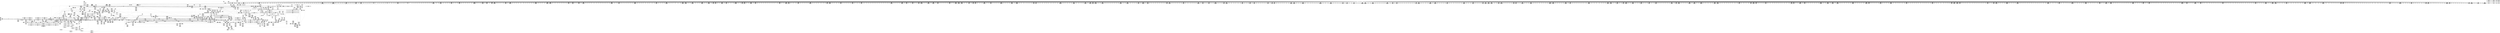 digraph {
	CE0x5023240 [shape=record,shape=Mrecord,label="{CE0x5023240|56:_i8*,_:_CRE_573,574_}"]
	CE0x4fb2f30 [shape=record,shape=Mrecord,label="{CE0x4fb2f30|56:_i8*,_:_CRE_156,157_}"]
	CE0x5030210 [shape=record,shape=Mrecord,label="{CE0x5030210|56:_i8*,_:_CRE_929,930_}"]
	CE0x503ecc0 [shape=record,shape=Mrecord,label="{CE0x503ecc0|may_link:_tobool6|security/selinux/hooks.c,1778|*SummSource*}"]
	CE0x5023350 [shape=record,shape=Mrecord,label="{CE0x5023350|56:_i8*,_:_CRE_574,575_}"]
	CE0x4fda2b0 [shape=record,shape=Mrecord,label="{CE0x4fda2b0|56:_i8*,_:_CRE_619,620_}"]
	CE0x4fbd480 [shape=record,shape=Mrecord,label="{CE0x4fbd480|current_sid:_tmp3|*SummSource*}"]
	CE0x50191a0 [shape=record,shape=Mrecord,label="{CE0x50191a0|56:_i8*,_:_CRE_249,250_}"]
	CE0x5074da0 [shape=record,shape=Mrecord,label="{CE0x5074da0|current_sid:_tmp10|security/selinux/hooks.c,218|*SummSink*}"]
	CE0x4fd9c30 [shape=record,shape=Mrecord,label="{CE0x4fd9c30|56:_i8*,_:_CRE_611,612_}"]
	CE0x5025440 [shape=record,shape=Mrecord,label="{CE0x5025440|56:_i8*,_:_CRE_605,606_}"]
	CE0x501e110 [shape=record,shape=Mrecord,label="{CE0x501e110|56:_i8*,_:_CRE_376,384_|*MultipleSource*|*LoadInst*|security/selinux/hooks.c,1770|security/selinux/hooks.c,1770}"]
	CE0x506f4a0 [shape=record,shape=Mrecord,label="{CE0x506f4a0|may_link:_tmp25|security/selinux/hooks.c,1797|*SummSink*}"]
	CE0x5017bc0 [shape=record,shape=Mrecord,label="{CE0x5017bc0|__llvm_gcov_indirect_counter_increment:_predecessor|Function::__llvm_gcov_indirect_counter_increment&Arg::predecessor::|*SummSource*}"]
	CE0x50084b0 [shape=record,shape=Mrecord,label="{CE0x50084b0|current_sid:_call|security/selinux/hooks.c,218}"]
	CE0x4fdd360 [shape=record,shape=Mrecord,label="{CE0x4fdd360|56:_i8*,_:_CRE_832,840_|*MultipleSource*|security/selinux/hooks.c,1769|Function::may_link&Arg::dir::|Function::selinux_inode_rmdir&Arg::dir::}"]
	CE0x4fc3ac0 [shape=record,shape=Mrecord,label="{CE0x4fc3ac0|56:_i8*,_:_CRE_202,203_}"]
	CE0x5038f20 [shape=record,shape=Mrecord,label="{CE0x5038f20|28:_i32,_:_CRE_109,110_}"]
	CE0x4f90d00 [shape=record,shape=Mrecord,label="{CE0x4f90d00|selinux_inode_rmdir:_call|security/selinux/hooks.c,2789|*SummSource*}"]
	CE0x5075530 [shape=record,shape=Mrecord,label="{CE0x5075530|current_sid:_tmp}"]
	CE0x5030e90 [shape=record,shape=Mrecord,label="{CE0x5030e90|56:_i8*,_:_CRE_960,968_|*MultipleSource*|*LoadInst*|security/selinux/hooks.c,1770|security/selinux/hooks.c,1770}"]
	CE0x4fafa80 [shape=record,shape=Mrecord,label="{CE0x4fafa80|__llvm_gcov_indirect_counter_increment:_tmp1|*SummSource*}"]
	CE0x501c9f0 [shape=record,shape=Mrecord,label="{CE0x501c9f0|56:_i8*,_:_CRE_302,303_}"]
	CE0x4fbe590 [shape=record,shape=Mrecord,label="{CE0x4fbe590|i64*_getelementptr_inbounds_(_11_x_i64_,_11_x_i64_*___llvm_gcov_ctr125,_i64_0,_i64_1)|*Constant*|*SummSource*}"]
	CE0x4fd84a0 [shape=record,shape=Mrecord,label="{CE0x4fd84a0|56:_i8*,_:_CRE_582,583_}"]
	CE0x5070a00 [shape=record,shape=Mrecord,label="{CE0x5070a00|get_current:_bb|*SummSink*}"]
	CE0x4fc48a0 [shape=record,shape=Mrecord,label="{CE0x4fc48a0|current_sid:_tobool|security/selinux/hooks.c,218}"]
	CE0x500a1e0 [shape=record,shape=Mrecord,label="{CE0x500a1e0|104:_%struct.inode*,_:_CRE_64,72_|*MultipleSource*|security/selinux/hooks.c,1770|Function::selinux_inode_rmdir&Arg::dentry::|Function::may_link&Arg::dentry::}"]
	CE0x5018b10 [shape=record,shape=Mrecord,label="{CE0x5018b10|56:_i8*,_:_CRE_244,245_}"]
	CE0x5029760 [shape=record,shape=Mrecord,label="{CE0x5029760|56:_i8*,_:_CRE_840,848_|*MultipleSource*|*LoadInst*|security/selinux/hooks.c,1770|security/selinux/hooks.c,1770}"]
	CE0x5023790 [shape=record,shape=Mrecord,label="{CE0x5023790|56:_i8*,_:_CRE_578,579_}"]
	CE0x503ea90 [shape=record,shape=Mrecord,label="{CE0x503ea90|may_link:_tobool6|security/selinux/hooks.c,1778}"]
	CE0x4fb2270 [shape=record,shape=Mrecord,label="{CE0x4fb2270|56:_i8*,_:_CRE_144,145_}"]
	CE0x5026100 [shape=record,shape=Mrecord,label="{CE0x5026100|56:_i8*,_:_CRE_617,618_}"]
	CE0x4faab70 [shape=record,shape=Mrecord,label="{CE0x4faab70|56:_i8*,_:_CRE_476,477_}"]
	CE0x4f8a4a0 [shape=record,shape=Mrecord,label="{CE0x4f8a4a0|may_link:_tmp13|security/selinux/hooks.c,1779|*SummSink*}"]
	CE0x5039470 [shape=record,shape=Mrecord,label="{CE0x5039470|28:_i32,_:_CRE_114,115_}"]
	CE0x4fca950 [shape=record,shape=Mrecord,label="{CE0x4fca950|56:_i8*,_:_CRE_148,149_}"]
	CE0x4fe32d0 [shape=record,shape=Mrecord,label="{CE0x4fe32d0|56:_i8*,_:_CRE_906,907_}"]
	CE0x50219f0 [shape=record,shape=Mrecord,label="{CE0x50219f0|56:_i8*,_:_CRE_544,552_|*MultipleSource*|*LoadInst*|security/selinux/hooks.c,1770|security/selinux/hooks.c,1770}"]
	CE0x4fd8230 [shape=record,shape=Mrecord,label="{CE0x4fd8230|56:_i8*,_:_CRE_579,580_}"]
	CE0x5023130 [shape=record,shape=Mrecord,label="{CE0x5023130|56:_i8*,_:_CRE_572,573_}"]
	CE0x4fc0f10 [shape=record,shape=Mrecord,label="{CE0x4fc0f10|__llvm_gcov_indirect_counter_increment:_tmp2}"]
	CE0x4fdf640 [shape=record,shape=Mrecord,label="{CE0x4fdf640|56:_i8*,_:_CRE_888,889_}"]
	CE0x5005ff0 [shape=record,shape=Mrecord,label="{CE0x5005ff0|current_sid:_tmp15|security/selinux/hooks.c,218|*SummSink*}"]
	CE0x506be50 [shape=record,shape=Mrecord,label="{CE0x506be50|i8_1|*Constant*|*SummSink*}"]
	CE0x500df90 [shape=record,shape=Mrecord,label="{CE0x500df90|104:_%struct.inode*,_:_CRE_176,177_}"]
	CE0x500bdc0 [shape=record,shape=Mrecord,label="{CE0x500bdc0|104:_%struct.inode*,_:_CRE_149,150_}"]
	CE0x501b180 [shape=record,shape=Mrecord,label="{CE0x501b180|56:_i8*,_:_CRE_279,280_}"]
	CE0x4f96510 [shape=record,shape=Mrecord,label="{CE0x4f96510|56:_i8*,_:_CRE_171,172_}"]
	CE0x4faf110 [shape=record,shape=Mrecord,label="{CE0x4faf110|56:_i8*,_:_CRE_159,160_}"]
	CE0x4fe5970 [shape=record,shape=Mrecord,label="{CE0x4fe5970|may_link:_tmp4|*LoadInst*|security/selinux/hooks.c,1770|*SummSink*}"]
	CE0x4f95500 [shape=record,shape=Mrecord,label="{CE0x4f95500|56:_i8*,_:_CRE_263,264_}"]
	CE0x4f95f60 [shape=record,shape=Mrecord,label="{CE0x4f95f60|56:_i8*,_:_CRE_278,279_}"]
	CE0x5055910 [shape=record,shape=Mrecord,label="{CE0x5055910|current_sid:_tmp20|security/selinux/hooks.c,218|*SummSource*}"]
	CE0x506cee0 [shape=record,shape=Mrecord,label="{CE0x506cee0|GLOBAL:___llvm_gcov_ctr125|Global_var:__llvm_gcov_ctr125|*SummSink*}"]
	CE0x5026650 [shape=record,shape=Mrecord,label="{CE0x5026650|56:_i8*,_:_CRE_622,623_}"]
	CE0x4fe1c80 [shape=record,shape=Mrecord,label="{CE0x4fe1c80|56:_i8*,_:_CRE_924,925_}"]
	CE0x4fab090 [shape=record,shape=Mrecord,label="{CE0x4fab090|56:_i8*,_:_CRE_483,484_}"]
	CE0x504bc40 [shape=record,shape=Mrecord,label="{CE0x504bc40|current_sid:_security|security/selinux/hooks.c,218|*SummSink*}"]
	CE0x4faedd0 [shape=record,shape=Mrecord,label="{CE0x4faedd0|56:_i8*,_:_CRE_155,156_}"]
	CE0x5042d10 [shape=record,shape=Mrecord,label="{CE0x5042d10|i32_8388608|*Constant*}"]
	CE0x4fa8af0 [shape=record,shape=Mrecord,label="{CE0x4fa8af0|56:_i8*,_:_CRE_935,936_}"]
	CE0x5020800 [shape=record,shape=Mrecord,label="{CE0x5020800|56:_i8*,_:_CRE_552,553_}"]
	CE0x5013be0 [shape=record,shape=Mrecord,label="{CE0x5013be0|104:_%struct.inode*,_:_CRE_316,317_}"]
	CE0x5024120 [shape=record,shape=Mrecord,label="{CE0x5024120|56:_i8*,_:_CRE_587,588_}"]
	CE0x50148d0 [shape=record,shape=Mrecord,label="{CE0x50148d0|_ret_void}"]
	CE0x5073e60 [shape=record,shape=Mrecord,label="{CE0x5073e60|current_sid:_tmp10|security/selinux/hooks.c,218}"]
	CE0x5036740 [shape=record,shape=Mrecord,label="{CE0x5036740|28:_i32,_:_CRE_70,71_}"]
	CE0x506b8e0 [shape=record,shape=Mrecord,label="{CE0x506b8e0|current_sid:_tmp16|security/selinux/hooks.c,218|*SummSink*}"]
	CE0x5042470 [shape=record,shape=Mrecord,label="{CE0x5042470|i64_2097152|*Constant*}"]
	CE0x5047f70 [shape=record,shape=Mrecord,label="{CE0x5047f70|avc_has_perm:_ssid|Function::avc_has_perm&Arg::ssid::|*SummSource*}"]
	CE0x501aa10 [shape=record,shape=Mrecord,label="{CE0x501aa10|56:_i8*,_:_CRE_272,273_}"]
	CE0x47d2170 [shape=record,shape=Mrecord,label="{CE0x47d2170|selinux_inode_rmdir:_tmp2|*SummSink*}"]
	CE0x4fbf400 [shape=record,shape=Mrecord,label="{CE0x4fbf400|current_sid:_do.body|*SummSink*}"]
	CE0x5072070 [shape=record,shape=Mrecord,label="{CE0x5072070|may_link:_tmp26|security/selinux/hooks.c,1799}"]
	CE0x4fddf60 [shape=record,shape=Mrecord,label="{CE0x4fddf60|56:_i8*,_:_CRE_866,867_}"]
	CE0x500e7e0 [shape=record,shape=Mrecord,label="{CE0x500e7e0|104:_%struct.inode*,_:_CRE_183,184_}"]
	CE0x4fda1e0 [shape=record,shape=Mrecord,label="{CE0x4fda1e0|56:_i8*,_:_CRE_618,619_}"]
	CE0x4fea190 [shape=record,shape=Mrecord,label="{CE0x4fea190|56:_i8*,_:_CRE_166,167_}"]
	CE0x4fa45e0 [shape=record,shape=Mrecord,label="{CE0x4fa45e0|i32_2|*Constant*|*SummSink*}"]
	CE0x50479a0 [shape=record,shape=Mrecord,label="{CE0x50479a0|avc_has_perm:_entry|*SummSource*}"]
	CE0x50398b0 [shape=record,shape=Mrecord,label="{CE0x50398b0|28:_i32,_:_CRE_118,119_}"]
	CE0x5054000 [shape=record,shape=Mrecord,label="{CE0x5054000|i64*_getelementptr_inbounds_(_11_x_i64_,_11_x_i64_*___llvm_gcov_ctr125,_i64_0,_i64_9)|*Constant*|*SummSink*}"]
	CE0x5062400 [shape=record,shape=Mrecord,label="{CE0x5062400|may_link:_sid10|security/selinux/hooks.c,1797|*SummSink*}"]
	CE0x5078a80 [shape=record,shape=Mrecord,label="{CE0x5078a80|i8*_getelementptr_inbounds_(_25_x_i8_,_25_x_i8_*_.str3,_i32_0,_i32_0)|*Constant*|*SummSink*}"]
	CE0x5024ef0 [shape=record,shape=Mrecord,label="{CE0x5024ef0|56:_i8*,_:_CRE_600,601_}"]
	CE0x4fe0300 [shape=record,shape=Mrecord,label="{CE0x4fe0300|56:_i8*,_:_CRE_900,901_}"]
	CE0x501a5d0 [shape=record,shape=Mrecord,label="{CE0x501a5d0|56:_i8*,_:_CRE_268,269_}"]
	CE0x4faf6c0 [shape=record,shape=Mrecord,label="{CE0x4faf6c0|56:_i8*,_:_CRE_166,167_}"]
	CE0x5036c40 [shape=record,shape=Mrecord,label="{CE0x5036c40|28:_i32,_:_CRE_75,76_}"]
	CE0x5042ad0 [shape=record,shape=Mrecord,label="{CE0x5042ad0|may_link:_tobool|security/selinux/hooks.c,1776|*SummSink*}"]
	CE0x5072490 [shape=record,shape=Mrecord,label="{CE0x5072490|may_link:_tmp26|security/selinux/hooks.c,1799|*SummSink*}"]
	CE0x4fdb360 [shape=record,shape=Mrecord,label="{CE0x4fdb360|56:_i8*,_:_CRE_684,688_|*MultipleSource*|security/selinux/hooks.c,1769|Function::may_link&Arg::dir::|Function::selinux_inode_rmdir&Arg::dir::}"]
	CE0x4fa2240 [shape=record,shape=Mrecord,label="{CE0x4fa2240|i64*_getelementptr_inbounds_(_2_x_i64_,_2_x_i64_*___llvm_gcov_ctr225,_i64_0,_i64_0)|*Constant*}"]
	CE0x5072420 [shape=record,shape=Mrecord,label="{CE0x5072420|i64*_getelementptr_inbounds_(_14_x_i64_,_14_x_i64_*___llvm_gcov_ctr219,_i64_0,_i64_13)|*Constant*|*SummSink*}"]
	CE0x4f9a900 [shape=record,shape=Mrecord,label="{CE0x4f9a900|56:_i8*,_:_CRE_283,284_}"]
	CE0x4f95dc0 [shape=record,shape=Mrecord,label="{CE0x4f95dc0|56:_i8*,_:_CRE_276,277_}"]
	CE0x4face60 [shape=record,shape=Mrecord,label="{CE0x4face60|56:_i8*,_:_CRE_560,561_}"]
	CE0x4fc0c00 [shape=record,shape=Mrecord,label="{CE0x4fc0c00|current_sid:_tmp13|security/selinux/hooks.c,218|*SummSink*}"]
	CE0x4fc0b20 [shape=record,shape=Mrecord,label="{CE0x4fc0b20|current_sid:_tmp13|security/selinux/hooks.c,218}"]
	CE0x4fdecb0 [shape=record,shape=Mrecord,label="{CE0x4fdecb0|56:_i8*,_:_CRE_879,880_}"]
	CE0x504d990 [shape=record,shape=Mrecord,label="{CE0x504d990|i64*_getelementptr_inbounds_(_14_x_i64_,_14_x_i64_*___llvm_gcov_ctr219,_i64_0,_i64_11)|*Constant*|*SummSource*}"]
	CE0x5073320 [shape=record,shape=Mrecord,label="{CE0x5073320|i64_5|*Constant*|*SummSource*}"]
	CE0x4f9b180 [shape=record,shape=Mrecord,label="{CE0x4f9b180|_call_void_mcount()_#3|*SummSource*}"]
	CE0x5009540 [shape=record,shape=Mrecord,label="{CE0x5009540|104:_%struct.inode*,_:_CRE_0,4_|*MultipleSource*|security/selinux/hooks.c,1770|Function::selinux_inode_rmdir&Arg::dentry::|Function::may_link&Arg::dentry::}"]
	CE0x4fc2a80 [shape=record,shape=Mrecord,label="{CE0x4fc2a80|56:_i8*,_:_CRE_187,188_}"]
	CE0x4fbc070 [shape=record,shape=Mrecord,label="{CE0x4fbc070|may_link:_dentry|Function::may_link&Arg::dentry::}"]
	CE0x5048b60 [shape=record,shape=Mrecord,label="{CE0x5048b60|avc_has_perm:_tclass|Function::avc_has_perm&Arg::tclass::|*SummSink*}"]
	CE0x4fb8220 [shape=record,shape=Mrecord,label="{CE0x4fb8220|i64_1|*Constant*}"]
	CE0x500fd40 [shape=record,shape=Mrecord,label="{CE0x500fd40|104:_%struct.inode*,_:_CRE_201,202_}"]
	CE0x5005930 [shape=record,shape=Mrecord,label="{CE0x5005930|get_current:_tmp2|*SummSource*}"]
	CE0x5036a40 [shape=record,shape=Mrecord,label="{CE0x5036a40|28:_i32,_:_CRE_73,74_}"]
	CE0x4faeea0 [shape=record,shape=Mrecord,label="{CE0x4faeea0|56:_i8*,_:_CRE_156,157_}"]
	CE0x4f9c4f0 [shape=record,shape=Mrecord,label="{CE0x4f9c4f0|current_sid:_tmp1|*SummSink*}"]
	CE0x4fbe1d0 [shape=record,shape=Mrecord,label="{CE0x4fbe1d0|GLOBAL:_current_task|Global_var:current_task|*SummSource*}"]
	CE0x4f966b0 [shape=record,shape=Mrecord,label="{CE0x4f966b0|56:_i8*,_:_CRE_173,174_}"]
	CE0x50274f0 [shape=record,shape=Mrecord,label="{CE0x50274f0|56:_i8*,_:_CRE_680,684_|*MultipleSource*|*LoadInst*|security/selinux/hooks.c,1770|security/selinux/hooks.c,1770}"]
	CE0x5037d40 [shape=record,shape=Mrecord,label="{CE0x5037d40|28:_i32,_:_CRE_92,93_}"]
	CE0x4f9aaa0 [shape=record,shape=Mrecord,label="{CE0x4f9aaa0|56:_i8*,_:_CRE_285,286_}"]
	CE0x4fc4be0 [shape=record,shape=Mrecord,label="{CE0x4fc4be0|i32_1|*Constant*|*SummSink*}"]
	CE0x50189b0 [shape=record,shape=Mrecord,label="{CE0x50189b0|56:_i8*,_:_CRE_242,243_}"]
	CE0x50764a0 [shape=record,shape=Mrecord,label="{CE0x50764a0|current_sid:_tmp11|security/selinux/hooks.c,218}"]
	CE0x503bb20 [shape=record,shape=Mrecord,label="{CE0x503bb20|may_link:_tmp18|security/selinux/hooks.c,1789|*SummSink*}"]
	CE0x501d490 [shape=record,shape=Mrecord,label="{CE0x501d490|56:_i8*,_:_CRE_472,473_}"]
	CE0x5044490 [shape=record,shape=Mrecord,label="{CE0x5044490|may_link:_or|security/selinux/hooks.c,1776|*SummSink*}"]
	CE0x5021650 [shape=record,shape=Mrecord,label="{CE0x5021650|56:_i8*,_:_CRE_536,540_|*MultipleSource*|*LoadInst*|security/selinux/hooks.c,1770|security/selinux/hooks.c,1770}"]
	CE0x50495e0 [shape=record,shape=Mrecord,label="{CE0x50495e0|avc_has_perm:_auditdata|Function::avc_has_perm&Arg::auditdata::|*SummSink*}"]
	CE0x50140d0 [shape=record,shape=Mrecord,label="{CE0x50140d0|may_link:_tmp3|security/selinux/hooks.c,1769}"]
	CE0x5010200 [shape=record,shape=Mrecord,label="{CE0x5010200|104:_%struct.inode*,_:_CRE_205,206_}"]
	CE0x4fe9820 [shape=record,shape=Mrecord,label="{CE0x4fe9820|56:_i8*,_:_CRE_104,112_|*MultipleSource*|*LoadInst*|security/selinux/hooks.c,1770|security/selinux/hooks.c,1770}"]
	CE0x5012be0 [shape=record,shape=Mrecord,label="{CE0x5012be0|104:_%struct.inode*,_:_CRE_304,305_}"]
	CE0x5050020 [shape=record,shape=Mrecord,label="{CE0x5050020|may_link:_tmp18|security/selinux/hooks.c,1789}"]
	CE0x4fbc0e0 [shape=record,shape=Mrecord,label="{CE0x4fbc0e0|selinux_inode_rmdir:_dentry|Function::selinux_inode_rmdir&Arg::dentry::|*SummSink*}"]
	CE0x4feb4b0 [shape=record,shape=Mrecord,label="{CE0x4feb4b0|56:_i8*,_:_CRE_184,185_}"]
	CE0x5024de0 [shape=record,shape=Mrecord,label="{CE0x5024de0|56:_i8*,_:_CRE_599,600_}"]
	CE0x5015650 [shape=record,shape=Mrecord,label="{CE0x5015650|current_sid:_sid|security/selinux/hooks.c,220|*SummSource*}"]
	CE0x4fe2830 [shape=record,shape=Mrecord,label="{CE0x4fe2830|56:_i8*,_:_CRE_896,897_}"]
	CE0x5003170 [shape=record,shape=Mrecord,label="{CE0x5003170|i32_-1|*Constant*|*SummSink*}"]
	CE0x4f9fb00 [shape=record,shape=Mrecord,label="{CE0x4f9fb00|i64*_getelementptr_inbounds_(_14_x_i64_,_14_x_i64_*___llvm_gcov_ctr219,_i64_0,_i64_3)|*Constant*}"]
	CE0x50604d0 [shape=record,shape=Mrecord,label="{CE0x50604d0|GLOBAL:_printk|*Constant*|*SummSink*}"]
	CE0x5034490 [shape=record,shape=Mrecord,label="{CE0x5034490|28:_i32,_:_CRE_21,22_}"]
	CE0x4fe11e0 [shape=record,shape=Mrecord,label="{CE0x4fe11e0|56:_i8*,_:_CRE_914,915_}"]
	CE0x4f950f0 [shape=record,shape=Mrecord,label="{CE0x4f950f0|56:_i8*,_:_CRE_258,259_}"]
	CE0x5026870 [shape=record,shape=Mrecord,label="{CE0x5026870|56:_i8*,_:_CRE_864,865_}"]
	CE0x4f8a220 [shape=record,shape=Mrecord,label="{CE0x4f8a220|may_link:_tmp12|security/selinux/hooks.c,1779|*SummSource*}"]
	CE0x4f95840 [shape=record,shape=Mrecord,label="{CE0x4f95840|56:_i8*,_:_CRE_267,268_}"]
	CE0x5049030 [shape=record,shape=Mrecord,label="{CE0x5049030|avc_has_perm:_requested|Function::avc_has_perm&Arg::requested::|*SummSource*}"]
	CE0x506ce00 [shape=record,shape=Mrecord,label="{CE0x506ce00|GLOBAL:___llvm_gcov_ctr125|Global_var:__llvm_gcov_ctr125|*SummSource*}"]
	CE0x4faff00 [shape=record,shape=Mrecord,label="{CE0x4faff00|56:_i8*,_:_CRE_56,64_|*MultipleSource*|security/selinux/hooks.c,1769|Function::may_link&Arg::dir::|Function::selinux_inode_rmdir&Arg::dir::}"]
	CE0x50168c0 [shape=record,shape=Mrecord,label="{CE0x50168c0|may_link:_tmp15|security/selinux/hooks.c,1783}"]
	CE0x4fddd60 [shape=record,shape=Mrecord,label="{CE0x4fddd60|56:_i8*,_:_CRE_865,866_}"]
	CE0x5010a50 [shape=record,shape=Mrecord,label="{CE0x5010a50|104:_%struct.inode*,_:_CRE_212,213_}"]
	CE0x4fc9320 [shape=record,shape=Mrecord,label="{CE0x4fc9320|56:_i8*,_:_CRE_306,307_}"]
	CE0x501a7f0 [shape=record,shape=Mrecord,label="{CE0x501a7f0|56:_i8*,_:_CRE_270,271_}"]
	CE0x4fb5260 [shape=record,shape=Mrecord,label="{CE0x4fb5260|may_link:_if.end|*SummSource*}"]
	CE0x5028370 [shape=record,shape=Mrecord,label="{CE0x5028370|56:_i8*,_:_CRE_744,752_|*MultipleSource*|*LoadInst*|security/selinux/hooks.c,1770|security/selinux/hooks.c,1770}"]
	CE0x501cd20 [shape=record,shape=Mrecord,label="{CE0x501cd20|56:_i8*,_:_CRE_305,306_}"]
	CE0x4fc3030 [shape=record,shape=Mrecord,label="{CE0x4fc3030|56:_i8*,_:_CRE_194,195_}"]
	CE0x4fa88d0 [shape=record,shape=Mrecord,label="{CE0x4fa88d0|56:_i8*,_:_CRE_933,934_}"]
	CE0x5022f10 [shape=record,shape=Mrecord,label="{CE0x5022f10|56:_i8*,_:_CRE_570,571_}"]
	CE0x50427a0 [shape=record,shape=Mrecord,label="{CE0x50427a0|may_link:_cond|security/selinux/hooks.c,1776}"]
	CE0x4fe0520 [shape=record,shape=Mrecord,label="{CE0x4fe0520|56:_i8*,_:_CRE_902,903_}"]
	CE0x4fc79e0 [shape=record,shape=Mrecord,label="{CE0x4fc79e0|may_link:_tmp1|*SummSink*}"]
	CE0x5073680 [shape=record,shape=Mrecord,label="{CE0x5073680|i64_4|*Constant*|*SummSource*}"]
	CE0x4f9ab70 [shape=record,shape=Mrecord,label="{CE0x4f9ab70|56:_i8*,_:_CRE_286,287_}"]
	CE0x5037740 [shape=record,shape=Mrecord,label="{CE0x5037740|28:_i32,_:_CRE_86,87_}"]
	CE0x5020090 [shape=record,shape=Mrecord,label="{CE0x5020090|56:_i8*,_:_CRE_481,482_}"]
	CE0x5024670 [shape=record,shape=Mrecord,label="{CE0x5024670|56:_i8*,_:_CRE_592,593_}"]
	CE0x5052e70 [shape=record,shape=Mrecord,label="{CE0x5052e70|current_sid:_security|security/selinux/hooks.c,218}"]
	CE0x4fb3480 [shape=record,shape=Mrecord,label="{CE0x4fb3480|56:_i8*,_:_CRE_161,162_}"]
	CE0x5023680 [shape=record,shape=Mrecord,label="{CE0x5023680|56:_i8*,_:_CRE_577,578_}"]
	CE0x4fd9680 [shape=record,shape=Mrecord,label="{CE0x4fd9680|56:_i8*,_:_CRE_604,605_}"]
	CE0x4faf520 [shape=record,shape=Mrecord,label="{CE0x4faf520|56:_i8*,_:_CRE_164,165_}"]
	CE0x501c8e0 [shape=record,shape=Mrecord,label="{CE0x501c8e0|56:_i8*,_:_CRE_301,302_}"]
	CE0x5075380 [shape=record,shape=Mrecord,label="{CE0x5075380|i64*_getelementptr_inbounds_(_11_x_i64_,_11_x_i64_*___llvm_gcov_ctr125,_i64_0,_i64_0)|*Constant*|*SummSource*}"]
	CE0x4fa47f0 [shape=record,shape=Mrecord,label="{CE0x4fa47f0|56:_i8*,_:_CRE_8,12_|*MultipleSource*|security/selinux/hooks.c,1769|Function::may_link&Arg::dir::|Function::selinux_inode_rmdir&Arg::dir::}"]
	CE0x504f2a0 [shape=record,shape=Mrecord,label="{CE0x504f2a0|may_link:_tmp17|security/selinux/hooks.c,1786|*SummSink*}"]
	CE0x5071650 [shape=record,shape=Mrecord,label="{CE0x5071650|may_link:_call11|security/selinux/hooks.c,1797|*SummSink*}"]
	CE0x500fc10 [shape=record,shape=Mrecord,label="{CE0x500fc10|104:_%struct.inode*,_:_CRE_200,201_}"]
	CE0x50787f0 [shape=record,shape=Mrecord,label="{CE0x50787f0|i8*_getelementptr_inbounds_(_25_x_i8_,_25_x_i8_*_.str3,_i32_0,_i32_0)|*Constant*}"]
	CE0x501bc20 [shape=record,shape=Mrecord,label="{CE0x501bc20|56:_i8*,_:_CRE_289,290_}"]
	CE0x50472a0 [shape=record,shape=Mrecord,label="{CE0x50472a0|avc_has_perm:_entry}"]
	CE0x5032860 [shape=record,shape=Mrecord,label="{CE0x5032860|28:_i32,_:_CRE_0,8_|*MultipleSource*|*LoadInst*|security/selinux/hooks.c,1769|security/selinux/hooks.c,1769|security/selinux/hooks.c,1777}"]
	CE0x4fc6da0 [shape=record,shape=Mrecord,label="{CE0x4fc6da0|may_link:_call|security/selinux/hooks.c,1765}"]
	CE0x500ef00 [shape=record,shape=Mrecord,label="{CE0x500ef00|104:_%struct.inode*,_:_CRE_189,190_}"]
	CE0x5030650 [shape=record,shape=Mrecord,label="{CE0x5030650|56:_i8*,_:_CRE_933,934_}"]
	CE0x4fecd20 [shape=record,shape=Mrecord,label="{CE0x4fecd20|56:_i8*,_:_CRE_207,208_}"]
	CE0x4f95360 [shape=record,shape=Mrecord,label="{CE0x4f95360|56:_i8*,_:_CRE_261,262_}"]
	CE0x501d6b0 [shape=record,shape=Mrecord,label="{CE0x501d6b0|56:_i8*,_:_CRE_320,328_|*MultipleSource*|*LoadInst*|security/selinux/hooks.c,1770|security/selinux/hooks.c,1770}"]
	CE0x4feb5c0 [shape=record,shape=Mrecord,label="{CE0x4feb5c0|56:_i8*,_:_CRE_185,186_}"]
	CE0x4febb10 [shape=record,shape=Mrecord,label="{CE0x4febb10|56:_i8*,_:_CRE_190,191_}"]
	CE0x5052fa0 [shape=record,shape=Mrecord,label="{CE0x5052fa0|current_sid:_tmp22|security/selinux/hooks.c,218|*SummSink*}"]
	CE0x4f965e0 [shape=record,shape=Mrecord,label="{CE0x4f965e0|56:_i8*,_:_CRE_172,173_}"]
	CE0x501e4b0 [shape=record,shape=Mrecord,label="{CE0x501e4b0|56:_i8*,_:_CRE_392,400_|*MultipleSource*|*LoadInst*|security/selinux/hooks.c,1770|security/selinux/hooks.c,1770}"]
	CE0x5076c00 [shape=record,shape=Mrecord,label="{CE0x5076c00|current_sid:_tobool1|security/selinux/hooks.c,218|*SummSink*}"]
	CE0x4fe3930 [shape=record,shape=Mrecord,label="{CE0x4fe3930|56:_i8*,_:_CRE_912,913_}"]
	CE0x5051c10 [shape=record,shape=Mrecord,label="{CE0x5051c10|i32_78|*Constant*|*SummSource*}"]
	CE0x5039580 [shape=record,shape=Mrecord,label="{CE0x5039580|28:_i32,_:_CRE_115,116_}"]
	CE0x501ba00 [shape=record,shape=Mrecord,label="{CE0x501ba00|56:_i8*,_:_CRE_287,288_}"]
	CE0x50519c0 [shape=record,shape=Mrecord,label="{CE0x50519c0|i8*_getelementptr_inbounds_(_45_x_i8_,_45_x_i8_*_.str12,_i32_0,_i32_0)|*Constant*|*SummSink*}"]
	CE0x4fad5b0 [shape=record,shape=Mrecord,label="{CE0x4fad5b0|56:_i8*,_:_CRE_569,570_}"]
	CE0x5033e20 [shape=record,shape=Mrecord,label="{CE0x5033e20|28:_i32,_:_CRE_14,15_}"]
	CE0x5052630 [shape=record,shape=Mrecord,label="{CE0x5052630|current_sid:_tmp21|security/selinux/hooks.c,218|*SummSource*}"]
	CE0x500cc00 [shape=record,shape=Mrecord,label="{CE0x500cc00|104:_%struct.inode*,_:_CRE_161,162_}"]
	CE0x5011cd0 [shape=record,shape=Mrecord,label="{CE0x5011cd0|104:_%struct.inode*,_:_CRE_248,256_|*MultipleSource*|security/selinux/hooks.c,1770|Function::selinux_inode_rmdir&Arg::dentry::|Function::may_link&Arg::dentry::}"]
	CE0x4f9f7f0 [shape=record,shape=Mrecord,label="{CE0x4f9f7f0|may_link:_tmp11|security/selinux/hooks.c,1778|*SummSink*}"]
	CE0x5019910 [shape=record,shape=Mrecord,label="{CE0x5019910|56:_i8*,_:_CRE_256,257_}"]
	CE0x501b070 [shape=record,shape=Mrecord,label="{CE0x501b070|56:_i8*,_:_CRE_278,279_}"]
	CE0x5007cb0 [shape=record,shape=Mrecord,label="{CE0x5007cb0|current_sid:_tmp8|security/selinux/hooks.c,218}"]
	CE0x5033ef0 [shape=record,shape=Mrecord,label="{CE0x5033ef0|28:_i32,_:_CRE_15,16_}"]
	CE0x5034790 [shape=record,shape=Mrecord,label="{CE0x5034790|28:_i32,_:_CRE_24,28_|*MultipleSource*|*LoadInst*|security/selinux/hooks.c,1769|security/selinux/hooks.c,1769|security/selinux/hooks.c,1777}"]
	CE0x4fdf860 [shape=record,shape=Mrecord,label="{CE0x4fdf860|56:_i8*,_:_CRE_890,891_}"]
	CE0x5060dd0 [shape=record,shape=Mrecord,label="{CE0x5060dd0|i64*_getelementptr_inbounds_(_14_x_i64_,_14_x_i64_*___llvm_gcov_ctr219,_i64_0,_i64_12)|*Constant*|*SummSource*}"]
	CE0x5046d20 [shape=record,shape=Mrecord,label="{CE0x5046d20|i64_0|*Constant*|*SummSource*}"]
	CE0x501dd70 [shape=record,shape=Mrecord,label="{CE0x501dd70|56:_i8*,_:_CRE_352,360_|*MultipleSource*|*LoadInst*|security/selinux/hooks.c,1770|security/selinux/hooks.c,1770}"]
	CE0x500b800 [shape=record,shape=Mrecord,label="{CE0x500b800|104:_%struct.inode*,_:_CRE_145,146_}"]
	CE0x5030ba0 [shape=record,shape=Mrecord,label="{CE0x5030ba0|56:_i8*,_:_CRE_944,952_|*MultipleSource*|*LoadInst*|security/selinux/hooks.c,1770|security/selinux/hooks.c,1770}"]
	CE0x5073490 [shape=record,shape=Mrecord,label="{CE0x5073490|i64_5|*Constant*|*SummSink*}"]
	CE0x4f9ec60 [shape=record,shape=Mrecord,label="{CE0x4f9ec60|56:_i8*,_:_CRE_76,80_|*MultipleSource*|security/selinux/hooks.c,1769|Function::may_link&Arg::dir::|Function::selinux_inode_rmdir&Arg::dir::}"]
	CE0x5026760 [shape=record,shape=Mrecord,label="{CE0x5026760|56:_i8*,_:_CRE_623,624_}"]
	CE0x505d8a0 [shape=record,shape=Mrecord,label="{CE0x505d8a0|may_link:_call9|security/selinux/hooks.c,1792}"]
	CE0x4fc2f60 [shape=record,shape=Mrecord,label="{CE0x4fc2f60|56:_i8*,_:_CRE_193,194_}"]
	CE0x4fb2050 [shape=record,shape=Mrecord,label="{CE0x4fb2050|56:_i8*,_:_CRE_142,143_}"]
	CE0x500c020 [shape=record,shape=Mrecord,label="{CE0x500c020|104:_%struct.inode*,_:_CRE_151,152_}"]
	CE0x4fe9120 [shape=record,shape=Mrecord,label="{CE0x4fe9120|56:_i8*,_:_CRE_76,80_|*MultipleSource*|*LoadInst*|security/selinux/hooks.c,1770|security/selinux/hooks.c,1770}"]
	CE0x506f5b0 [shape=record,shape=Mrecord,label="{CE0x506f5b0|i64_4|*Constant*|*SummSink*}"]
	CE0x4fc7fe0 [shape=record,shape=Mrecord,label="{CE0x4fc7fe0|may_link:_return|*SummSink*}"]
	CE0x4fe2c70 [shape=record,shape=Mrecord,label="{CE0x4fe2c70|56:_i8*,_:_CRE_900,901_}"]
	CE0x50420c0 [shape=record,shape=Mrecord,label="{CE0x50420c0|i64_2097152|*Constant*|*SummSource*}"]
	CE0x5055210 [shape=record,shape=Mrecord,label="{CE0x5055210|i64*_getelementptr_inbounds_(_11_x_i64_,_11_x_i64_*___llvm_gcov_ctr125,_i64_0,_i64_10)|*Constant*}"]
	CE0x4fda860 [shape=record,shape=Mrecord,label="{CE0x4fda860|56:_i8*,_:_CRE_640,648_|*MultipleSource*|security/selinux/hooks.c,1769|Function::may_link&Arg::dir::|Function::selinux_inode_rmdir&Arg::dir::}"]
	CE0x4fb3150 [shape=record,shape=Mrecord,label="{CE0x4fb3150|56:_i8*,_:_CRE_158,159_}"]
	CE0x5018600 [shape=record,shape=Mrecord,label="{CE0x5018600|i64**_getelementptr_inbounds_(_4_x_i64*_,_4_x_i64*_*___llvm_gcda_edge_table220,_i64_0,_i64_1)|*Constant*|*SummSink*}"]
	CE0x5025220 [shape=record,shape=Mrecord,label="{CE0x5025220|56:_i8*,_:_CRE_603,604_}"]
	CE0x5024780 [shape=record,shape=Mrecord,label="{CE0x5024780|56:_i8*,_:_CRE_593,594_}"]
	CE0x5022e00 [shape=record,shape=Mrecord,label="{CE0x5022e00|56:_i8*,_:_CRE_569,570_}"]
	CE0x5011040 [shape=record,shape=Mrecord,label="{CE0x5011040|104:_%struct.inode*,_:_CRE_217,218_}"]
	CE0x5007450 [shape=record,shape=Mrecord,label="{CE0x5007450|_call_void_mcount()_#3|*SummSink*}"]
	CE0x5055580 [shape=record,shape=Mrecord,label="{CE0x5055580|current_sid:_tmp19|security/selinux/hooks.c,218|*SummSink*}"]
	CE0x500ace0 [shape=record,shape=Mrecord,label="{CE0x500ace0|104:_%struct.inode*,_:_CRE_92,93_}"]
	CE0x4fc2cf0 [shape=record,shape=Mrecord,label="{CE0x4fc2cf0|56:_i8*,_:_CRE_190,191_}"]
	CE0x4f9ba00 [shape=record,shape=Mrecord,label="{CE0x4f9ba00|56:_i8*,_:_CRE_247,248_}"]
	CE0x50711a0 [shape=record,shape=Mrecord,label="{CE0x50711a0|current_sid:_if.then|*SummSink*}"]
	CE0x5031260 [shape=record,shape=Mrecord,label="{CE0x5031260|56:_i8*,_:_CRE_977,978_}"]
	CE0x5024ab0 [shape=record,shape=Mrecord,label="{CE0x5024ab0|56:_i8*,_:_CRE_596,597_}"]
	CE0x50249a0 [shape=record,shape=Mrecord,label="{CE0x50249a0|56:_i8*,_:_CRE_595,596_}"]
	CE0x4fdb8a0 [shape=record,shape=Mrecord,label="{CE0x4fdb8a0|56:_i8*,_:_CRE_704,712_|*MultipleSource*|security/selinux/hooks.c,1769|Function::may_link&Arg::dir::|Function::selinux_inode_rmdir&Arg::dir::}"]
	CE0x4faeb60 [shape=record,shape=Mrecord,label="{CE0x4faeb60|56:_i8*,_:_CRE_152,153_}"]
	CE0x4fd88b0 [shape=record,shape=Mrecord,label="{CE0x4fd88b0|56:_i8*,_:_CRE_587,588_}"]
	CE0x5071270 [shape=record,shape=Mrecord,label="{CE0x5071270|current_sid:_land.lhs.true2}"]
	CE0x4fb3040 [shape=record,shape=Mrecord,label="{CE0x4fb3040|56:_i8*,_:_CRE_157,158_}"]
	CE0x5013d10 [shape=record,shape=Mrecord,label="{CE0x5013d10|104:_%struct.inode*,_:_CRE_317,318_}"]
	CE0x4f91f50 [shape=record,shape=Mrecord,label="{CE0x4f91f50|selinux_inode_rmdir:_entry|*SummSource*}"]
	CE0x4fbac30 [shape=record,shape=Mrecord,label="{CE0x4fbac30|56:_i8*,_:_CRE_16,24_|*MultipleSource*|security/selinux/hooks.c,1769|Function::may_link&Arg::dir::|Function::selinux_inode_rmdir&Arg::dir::}"]
	CE0x4fa8d10 [shape=record,shape=Mrecord,label="{CE0x4fa8d10|56:_i8*,_:_CRE_944,952_|*MultipleSource*|security/selinux/hooks.c,1769|Function::may_link&Arg::dir::|Function::selinux_inode_rmdir&Arg::dir::}"]
	CE0x5035410 [shape=record,shape=Mrecord,label="{CE0x5035410|28:_i32,_:_CRE_50,51_}"]
	CE0x500cf90 [shape=record,shape=Mrecord,label="{CE0x500cf90|104:_%struct.inode*,_:_CRE_164,165_}"]
	CE0x5053ca0 [shape=record,shape=Mrecord,label="{CE0x5053ca0|i64*_getelementptr_inbounds_(_11_x_i64_,_11_x_i64_*___llvm_gcov_ctr125,_i64_0,_i64_9)|*Constant*}"]
	CE0x4faf040 [shape=record,shape=Mrecord,label="{CE0x4faf040|56:_i8*,_:_CRE_158,159_}"]
	CE0x4f9b310 [shape=record,shape=Mrecord,label="{CE0x4f9b310|56:_i8*,_:_CRE_240,241_}"]
	CE0x4fe21d0 [shape=record,shape=Mrecord,label="{CE0x4fe21d0|56:_i8*,_:_CRE_929,930_}"]
	CE0x4fbeef0 [shape=record,shape=Mrecord,label="{CE0x4fbeef0|i64*_getelementptr_inbounds_(_11_x_i64_,_11_x_i64_*___llvm_gcov_ctr125,_i64_0,_i64_8)|*Constant*|*SummSource*}"]
	CE0x5023df0 [shape=record,shape=Mrecord,label="{CE0x5023df0|56:_i8*,_:_CRE_584,585_}"]
	CE0x4f97fd0 [shape=record,shape=Mrecord,label="{CE0x4f97fd0|may_link:_sw.bb8|*SummSource*}"]
	CE0x4f99db0 [shape=record,shape=Mrecord,label="{CE0x4f99db0|may_link:_sw.default}"]
	CE0x4f92240 [shape=record,shape=Mrecord,label="{CE0x4f92240|selinux_inode_rmdir:_entry}"]
	CE0x50769c0 [shape=record,shape=Mrecord,label="{CE0x50769c0|__llvm_gcov_indirect_counter_increment:_tmp5|*SummSource*}"]
	CE0x5075140 [shape=record,shape=Mrecord,label="{CE0x5075140|__llvm_gcov_indirect_counter_increment:_counter|*SummSink*}"]
	CE0x503beb0 [shape=record,shape=Mrecord,label="{CE0x503beb0|may_link:_tmp19|security/selinux/hooks.c,1789}"]
	CE0x5037540 [shape=record,shape=Mrecord,label="{CE0x5037540|28:_i32,_:_CRE_84,85_}"]
	CE0x5036e40 [shape=record,shape=Mrecord,label="{CE0x5036e40|28:_i32,_:_CRE_77,78_}"]
	CE0x4fe7010 [shape=record,shape=Mrecord,label="{CE0x4fe7010|i64*_getelementptr_inbounds_(_14_x_i64_,_14_x_i64_*___llvm_gcov_ctr219,_i64_0,_i64_9)|*Constant*|*SummSource*}"]
	CE0x501f160 [shape=record,shape=Mrecord,label="{CE0x501f160|56:_i8*,_:_CRE_448,456_|*MultipleSource*|*LoadInst*|security/selinux/hooks.c,1770|security/selinux/hooks.c,1770}"]
	CE0x4fa9680 [shape=record,shape=Mrecord,label="{CE0x4fa9680|56:_i8*,_:_CRE_270,271_}"]
	CE0x4fb07d0 [shape=record,shape=Mrecord,label="{CE0x4fb07d0|may_link:_if.then|*SummSink*}"]
	CE0x5039be0 [shape=record,shape=Mrecord,label="{CE0x5039be0|28:_i32,_:_CRE_128,136_|*MultipleSource*|*LoadInst*|security/selinux/hooks.c,1769|security/selinux/hooks.c,1769|security/selinux/hooks.c,1777}"]
	CE0x503bb90 [shape=record,shape=Mrecord,label="{CE0x503bb90|may_link:_tmp19|security/selinux/hooks.c,1789|*SummSink*}"]
	CE0x4f95430 [shape=record,shape=Mrecord,label="{CE0x4f95430|56:_i8*,_:_CRE_262,263_}"]
	CE0x4fe3a40 [shape=record,shape=Mrecord,label="{CE0x4fe3a40|56:_i8*,_:_CRE_913,914_}"]
	CE0x5028540 [shape=record,shape=Mrecord,label="{CE0x5028540|56:_i8*,_:_CRE_752,756_|*MultipleSource*|*LoadInst*|security/selinux/hooks.c,1770|security/selinux/hooks.c,1770}"]
	CE0x5042b40 [shape=record,shape=Mrecord,label="{CE0x5042b40|may_link:_dentry2|security/selinux/hooks.c,1773}"]
	CE0x50717e0 [shape=record,shape=Mrecord,label="{CE0x50717e0|may_link:_retval.0}"]
	CE0x4fd9820 [shape=record,shape=Mrecord,label="{CE0x4fd9820|56:_i8*,_:_CRE_606,607_}"]
	CE0x4fb82c0 [shape=record,shape=Mrecord,label="{CE0x4fb82c0|may_link:_tmp1}"]
	CE0x50b1f10 [shape=record,shape=Mrecord,label="{CE0x50b1f10|i64_1|*Constant*}"]
	CE0x4f9ee10 [shape=record,shape=Mrecord,label="{CE0x4f9ee10|56:_i8*,_:_CRE_80,88_|*MultipleSource*|security/selinux/hooks.c,1769|Function::may_link&Arg::dir::|Function::selinux_inode_rmdir&Arg::dir::}"]
	CE0x4f9e8b0 [shape=record,shape=Mrecord,label="{CE0x4f9e8b0|current_sid:_call|security/selinux/hooks.c,218|*SummSink*}"]
	CE0x4fb37a0 [shape=record,shape=Mrecord,label="{CE0x4fb37a0|may_link:_tmp9|security/selinux/hooks.c,1778|*SummSource*}"]
	CE0x4fe4640 [shape=record,shape=Mrecord,label="{CE0x4fe4640|56:_i8*,_:_CRE_979,980_}"]
	CE0x4f951c0 [shape=record,shape=Mrecord,label="{CE0x4f951c0|56:_i8*,_:_CRE_259,260_}"]
	CE0x4f96d30 [shape=record,shape=Mrecord,label="{CE0x4f96d30|56:_i8*,_:_CRE_181,182_}"]
	CE0x4fe3600 [shape=record,shape=Mrecord,label="{CE0x4fe3600|56:_i8*,_:_CRE_909,910_}"]
	CE0x4fbcfd0 [shape=record,shape=Mrecord,label="{CE0x4fbcfd0|current_sid:_tmp6|security/selinux/hooks.c,218|*SummSink*}"]
	CE0x500e6b0 [shape=record,shape=Mrecord,label="{CE0x500e6b0|104:_%struct.inode*,_:_CRE_182,183_}"]
	CE0x4f962a0 [shape=record,shape=Mrecord,label="{CE0x4f962a0|56:_i8*,_:_CRE_168,169_}"]
	CE0x4fea4c0 [shape=record,shape=Mrecord,label="{CE0x4fea4c0|56:_i8*,_:_CRE_169,170_}"]
	CE0x4faca00 [shape=record,shape=Mrecord,label="{CE0x4faca00|56:_i8*,_:_CRE_554,555_}"]
	CE0x4facc20 [shape=record,shape=Mrecord,label="{CE0x4facc20|56:_i8*,_:_CRE_557,558_}"]
	CE0x5073f30 [shape=record,shape=Mrecord,label="{CE0x5073f30|__llvm_gcov_indirect_counter_increment:_exit|*SummSink*}"]
	CE0x5038040 [shape=record,shape=Mrecord,label="{CE0x5038040|28:_i32,_:_CRE_95,96_}"]
	CE0x5034590 [shape=record,shape=Mrecord,label="{CE0x5034590|28:_i32,_:_CRE_22,23_}"]
	CE0x4fea6e0 [shape=record,shape=Mrecord,label="{CE0x4fea6e0|56:_i8*,_:_CRE_171,172_}"]
	CE0x5036340 [shape=record,shape=Mrecord,label="{CE0x5036340|28:_i32,_:_CRE_66,67_}"]
	CE0x5046ad0 [shape=record,shape=Mrecord,label="{CE0x5046ad0|i64_0|*Constant*|*SummSink*}"]
	CE0x4fbe8d0 [shape=record,shape=Mrecord,label="{CE0x4fbe8d0|get_current:_tmp4|./arch/x86/include/asm/current.h,14|*SummSource*}"]
	CE0x5017780 [shape=record,shape=Mrecord,label="{CE0x5017780|i64**_getelementptr_inbounds_(_4_x_i64*_,_4_x_i64*_*___llvm_gcda_edge_table220,_i64_0,_i64_1)|*Constant*|*SummSource*}"]
	CE0x50442c0 [shape=record,shape=Mrecord,label="{CE0x50442c0|may_link:_conv|security/selinux/hooks.c,1776|*SummSink*}"]
	CE0x5003010 [shape=record,shape=Mrecord,label="{CE0x5003010|i32_-1|*Constant*|*SummSource*}"]
	CE0x4fa63b0 [shape=record,shape=Mrecord,label="{CE0x4fa63b0|_ret_i32_%call,_!dbg_!27714|security/selinux/hooks.c,2789}"]
	CE0x4fc5a60 [shape=record,shape=Mrecord,label="{CE0x4fc5a60|56:_i8*,_:_CRE_352,360_|*MultipleSource*|security/selinux/hooks.c,1769|Function::may_link&Arg::dir::|Function::selinux_inode_rmdir&Arg::dir::}"]
	CE0x5072680 [shape=record,shape=Mrecord,label="{CE0x5072680|may_link:_tmp27|security/selinux/hooks.c,1799}"]
	CE0x5047680 [shape=record,shape=Mrecord,label="{CE0x5047680|i32_(i32,_i32,_i16,_i32,_%struct.common_audit_data*)*_bitcast_(i32_(i32,_i32,_i16,_i32,_%struct.common_audit_data.495*)*_avc_has_perm_to_i32_(i32,_i32,_i16,_i32,_%struct.common_audit_data*)*)|*Constant*|*SummSink*}"]
	CE0x500fe70 [shape=record,shape=Mrecord,label="{CE0x500fe70|104:_%struct.inode*,_:_CRE_202,203_}"]
	CE0x4fab300 [shape=record,shape=Mrecord,label="{CE0x4fab300|56:_i8*,_:_CRE_486,487_}"]
	CE0x50488c0 [shape=record,shape=Mrecord,label="{CE0x50488c0|i16_7|*Constant*|*SummSink*}"]
	CE0x4fa4f20 [shape=record,shape=Mrecord,label="{CE0x4fa4f20|56:_i8*,_:_CRE_0,2_|*MultipleSource*|*LoadInst*|security/selinux/hooks.c,1770|security/selinux/hooks.c,1770}"]
	CE0x4fd94e0 [shape=record,shape=Mrecord,label="{CE0x4fd94e0|56:_i8*,_:_CRE_602,603_}"]
	CE0x4feae50 [shape=record,shape=Mrecord,label="{CE0x4feae50|56:_i8*,_:_CRE_178,179_}"]
	CE0x5030980 [shape=record,shape=Mrecord,label="{CE0x5030980|56:_i8*,_:_CRE_976,977_}"]
	CE0x5014690 [shape=record,shape=Mrecord,label="{CE0x5014690|may_link:_d_inode|security/selinux/hooks.c,1770|*SummSink*}"]
	CE0x5024890 [shape=record,shape=Mrecord,label="{CE0x5024890|56:_i8*,_:_CRE_594,595_}"]
	CE0x505fcf0 [shape=record,shape=Mrecord,label="{CE0x505fcf0|may_link:_av.0|*SummSink*}"]
	CE0x4fc8960 [shape=record,shape=Mrecord,label="{CE0x4fc8960|56:_i8*,_:_CRE_294,295_}"]
	CE0x4fb9330 [shape=record,shape=Mrecord,label="{CE0x4fb9330|selinux_inode_rmdir:_tmp1|*SummSource*}"]
	CE0x5019e60 [shape=record,shape=Mrecord,label="{CE0x5019e60|56:_i8*,_:_CRE_261,262_}"]
	CE0x4fe1840 [shape=record,shape=Mrecord,label="{CE0x4fe1840|56:_i8*,_:_CRE_920,921_}"]
	CE0x4fc5c20 [shape=record,shape=Mrecord,label="{CE0x4fc5c20|56:_i8*,_:_CRE_360,376_|*MultipleSource*|security/selinux/hooks.c,1769|Function::may_link&Arg::dir::|Function::selinux_inode_rmdir&Arg::dir::}"]
	CE0x4fdf750 [shape=record,shape=Mrecord,label="{CE0x4fdf750|56:_i8*,_:_CRE_889,890_}"]
	CE0x4f9ca00 [shape=record,shape=Mrecord,label="{CE0x4f9ca00|i32_0|*Constant*}"]
	CE0x502fbb0 [shape=record,shape=Mrecord,label="{CE0x502fbb0|56:_i8*,_:_CRE_923,924_}"]
	CE0x5036140 [shape=record,shape=Mrecord,label="{CE0x5036140|28:_i32,_:_CRE_64,65_}"]
	CE0x4fda040 [shape=record,shape=Mrecord,label="{CE0x4fda040|56:_i8*,_:_CRE_616,617_}"]
	CE0x5010460 [shape=record,shape=Mrecord,label="{CE0x5010460|104:_%struct.inode*,_:_CRE_207,208_}"]
	CE0x5052ae0 [shape=record,shape=Mrecord,label="{CE0x5052ae0|i32_22|*Constant*|*SummSource*}"]
	CE0x503f2f0 [shape=record,shape=Mrecord,label="{CE0x503f2f0|i64_2|*Constant*|*SummSink*}"]
	CE0x4facf30 [shape=record,shape=Mrecord,label="{CE0x4facf30|56:_i8*,_:_CRE_561,562_}"]
	CE0x4fb0700 [shape=record,shape=Mrecord,label="{CE0x4fb0700|may_link:_if.then|*SummSource*}"]
	CE0x5077ef0 [shape=record,shape=Mrecord,label="{CE0x5077ef0|_call_void_lockdep_rcu_suspicious(i8*_getelementptr_inbounds_(_25_x_i8_,_25_x_i8_*_.str3,_i32_0,_i32_0),_i32_218,_i8*_getelementptr_inbounds_(_45_x_i8_,_45_x_i8_*_.str12,_i32_0,_i32_0))_#10,_!dbg_!27727|security/selinux/hooks.c,218|*SummSink*}"]
	CE0x5078c70 [shape=record,shape=Mrecord,label="{CE0x5078c70|i32_218|*Constant*}"]
	CE0x4fe8be0 [shape=record,shape=Mrecord,label="{CE0x4fe8be0|56:_i8*,_:_CRE_56,64_|*MultipleSource*|*LoadInst*|security/selinux/hooks.c,1770|security/selinux/hooks.c,1770}"]
	CE0x50549d0 [shape=record,shape=Mrecord,label="{CE0x50549d0|current_sid:_tmp18|security/selinux/hooks.c,218}"]
	CE0x50ad770 [shape=record,shape=Mrecord,label="{CE0x50ad770|i64*_getelementptr_inbounds_(_2_x_i64_,_2_x_i64_*___llvm_gcov_ctr98,_i64_0,_i64_1)|*Constant*|*SummSource*}"]
	CE0x4f9b930 [shape=record,shape=Mrecord,label="{CE0x4f9b930|56:_i8*,_:_CRE_246,247_}"]
	CE0x5013240 [shape=record,shape=Mrecord,label="{CE0x5013240|104:_%struct.inode*,_:_CRE_307,308_}"]
	CE0x4fd8090 [shape=record,shape=Mrecord,label="{CE0x4fd8090|56:_i8*,_:_CRE_577,578_}"]
	CE0x505ffd0 [shape=record,shape=Mrecord,label="{CE0x505ffd0|may_link:_tmp22|security/selinux/hooks.c,1797}"]
	CE0x501ebf0 [shape=record,shape=Mrecord,label="{CE0x501ebf0|56:_i8*,_:_CRE_424,432_|*MultipleSource*|*LoadInst*|security/selinux/hooks.c,1770|security/selinux/hooks.c,1770}"]
	CE0x505e050 [shape=record,shape=Mrecord,label="{CE0x505e050|i8*_getelementptr_inbounds_(_38_x_i8_,_38_x_i8_*_.str64,_i32_0,_i32_0)|*Constant*|*SummSink*}"]
	CE0x4fe1510 [shape=record,shape=Mrecord,label="{CE0x4fe1510|56:_i8*,_:_CRE_917,918_}"]
	CE0x4fde760 [shape=record,shape=Mrecord,label="{CE0x4fde760|56:_i8*,_:_CRE_874,875_}"]
	CE0x4fe1b70 [shape=record,shape=Mrecord,label="{CE0x4fe1b70|56:_i8*,_:_CRE_923,924_}"]
	CE0x5034290 [shape=record,shape=Mrecord,label="{CE0x5034290|28:_i32,_:_CRE_19,20_}"]
	CE0x4fc6160 [shape=record,shape=Mrecord,label="{CE0x4fc6160|56:_i8*,_:_CRE_392,400_|*MultipleSource*|security/selinux/hooks.c,1769|Function::may_link&Arg::dir::|Function::selinux_inode_rmdir&Arg::dir::}"]
	CE0x5042c10 [shape=record,shape=Mrecord,label="{CE0x5042c10|may_link:_dentry2|security/selinux/hooks.c,1773|*SummSource*}"]
	CE0x4f9bfb0 [shape=record,shape=Mrecord,label="{CE0x4f9bfb0|56:_i8*,_:_CRE_254,255_}"]
	CE0x5051fd0 [shape=record,shape=Mrecord,label="{CE0x5051fd0|current_sid:_cred|security/selinux/hooks.c,218|*SummSink*}"]
	CE0x50705d0 [shape=record,shape=Mrecord,label="{CE0x50705d0|i32_4|*Constant*|*SummSink*}"]
	CE0x4fa4df0 [shape=record,shape=Mrecord,label="{CE0x4fa4df0|56:_i8*,_:_CRE_136,137_}"]
	CE0x5047550 [shape=record,shape=Mrecord,label="{CE0x5047550|i32_(i32,_i32,_i16,_i32,_%struct.common_audit_data*)*_bitcast_(i32_(i32,_i32,_i16,_i32,_%struct.common_audit_data.495*)*_avc_has_perm_to_i32_(i32,_i32,_i16,_i32,_%struct.common_audit_data*)*)|*Constant*|*SummSource*}"]
	CE0x501fe70 [shape=record,shape=Mrecord,label="{CE0x501fe70|56:_i8*,_:_CRE_479,480_}"]
	CE0x5060290 [shape=record,shape=Mrecord,label="{CE0x5060290|GLOBAL:_printk|*Constant*}"]
	CE0x4fa1ed0 [shape=record,shape=Mrecord,label="{CE0x4fa1ed0|get_current:_tmp1|*SummSource*}"]
	CE0x50755a0 [shape=record,shape=Mrecord,label="{CE0x50755a0|COLLAPSED:_GCMRE___llvm_gcov_ctr125_internal_global_11_x_i64_zeroinitializer:_elem_0:default:}"]
	CE0x5010f10 [shape=record,shape=Mrecord,label="{CE0x5010f10|104:_%struct.inode*,_:_CRE_216,217_}"]
	CE0x50135f0 [shape=record,shape=Mrecord,label="{CE0x50135f0|104:_%struct.inode*,_:_CRE_311,312_}"]
	CE0x5024340 [shape=record,shape=Mrecord,label="{CE0x5024340|56:_i8*,_:_CRE_589,590_}"]
	CE0x4fdc160 [shape=record,shape=Mrecord,label="{CE0x4fdc160|56:_i8*,_:_CRE_752,756_|*MultipleSource*|security/selinux/hooks.c,1769|Function::may_link&Arg::dir::|Function::selinux_inode_rmdir&Arg::dir::}"]
	CE0x4fb4250 [shape=record,shape=Mrecord,label="{CE0x4fb4250|56:_i8*,_:_CRE_128,136_|*MultipleSource*|security/selinux/hooks.c,1769|Function::may_link&Arg::dir::|Function::selinux_inode_rmdir&Arg::dir::}"]
	CE0x4fde430 [shape=record,shape=Mrecord,label="{CE0x4fde430|56:_i8*,_:_CRE_871,872_}"]
	CE0x5043d80 [shape=record,shape=Mrecord,label="{CE0x5043d80|i32_8388608|*Constant*|*SummSink*}"]
	CE0x5046490 [shape=record,shape=Mrecord,label="{CE0x5046490|may_link:_tmp8|security/selinux/hooks.c,1778|*SummSource*}"]
	CE0x4f9b7b0 [shape=record,shape=Mrecord,label="{CE0x4f9b7b0|56:_i8*,_:_CRE_243,244_}"]
	CE0x4f9f320 [shape=record,shape=Mrecord,label="{CE0x4f9f320|56:_i8*,_:_CRE_104,112_|*MultipleSource*|security/selinux/hooks.c,1769|Function::may_link&Arg::dir::|Function::selinux_inode_rmdir&Arg::dir::}"]
	CE0x5053800 [shape=record,shape=Mrecord,label="{CE0x5053800|i32_1|*Constant*}"]
	CE0x5012e00 [shape=record,shape=Mrecord,label="{CE0x5012e00|104:_%struct.inode*,_:_CRE_305,306_}"]
	CE0x5014e40 [shape=record,shape=Mrecord,label="{CE0x5014e40|_ret_void|*SummSink*}"]
	CE0x4f9c7c0 [shape=record,shape=Mrecord,label="{CE0x4f9c7c0|current_sid:_tobool|security/selinux/hooks.c,218|*SummSink*}"]
	CE0x4fa4bd0 [shape=record,shape=Mrecord,label="{CE0x4fa4bd0|may_link:_i_security1|security/selinux/hooks.c,1770}"]
	CE0x4faa640 [shape=record,shape=Mrecord,label="{CE0x4faa640|56:_i8*,_:_CRE_472,473_}"]
	CE0x4fc2670 [shape=record,shape=Mrecord,label="{CE0x4fc2670|56:_i8*,_:_CRE_182,183_}"]
	CE0x4fa1280 [shape=record,shape=Mrecord,label="{CE0x4fa1280|get_current:_tmp1|*SummSink*}"]
	CE0x4fdae20 [shape=record,shape=Mrecord,label="{CE0x4fdae20|56:_i8*,_:_CRE_664,672_|*MultipleSource*|security/selinux/hooks.c,1769|Function::may_link&Arg::dir::|Function::selinux_inode_rmdir&Arg::dir::}"]
	CE0x5037340 [shape=record,shape=Mrecord,label="{CE0x5037340|28:_i32,_:_CRE_82,83_}"]
	CE0x4fe9f70 [shape=record,shape=Mrecord,label="{CE0x4fe9f70|56:_i8*,_:_CRE_164,165_}"]
	CE0x4fe4f10 [shape=record,shape=Mrecord,label="{CE0x4fe4f10|56:_i8*,_:_CRE_1000,1008_|*MultipleSource*|security/selinux/hooks.c,1769|Function::may_link&Arg::dir::|Function::selinux_inode_rmdir&Arg::dir::}"]
	CE0x4f9e810 [shape=record,shape=Mrecord,label="{CE0x4f9e810|current_sid:_call|security/selinux/hooks.c,218|*SummSource*}"]
	CE0x5019d50 [shape=record,shape=Mrecord,label="{CE0x5019d50|56:_i8*,_:_CRE_260,261_}"]
	CE0x50331f0 [shape=record,shape=Mrecord,label="{CE0x50331f0|may_link:_tmp26|security/selinux/hooks.c,1799|*SummSource*}"]
	CE0x501e850 [shape=record,shape=Mrecord,label="{CE0x501e850|56:_i8*,_:_CRE_408,416_|*MultipleSource*|*LoadInst*|security/selinux/hooks.c,1770|security/selinux/hooks.c,1770}"]
	CE0x5027fd0 [shape=record,shape=Mrecord,label="{CE0x5027fd0|56:_i8*,_:_CRE_728,736_|*MultipleSource*|*LoadInst*|security/selinux/hooks.c,1770|security/selinux/hooks.c,1770}"]
	CE0x5056400 [shape=record,shape=Mrecord,label="{CE0x5056400|current_sid:_call4|security/selinux/hooks.c,218|*SummSink*}"]
	CE0x5049b30 [shape=record,shape=Mrecord,label="{CE0x5049b30|may_link:_tobool6|security/selinux/hooks.c,1778|*SummSink*}"]
	CE0x5032790 [shape=record,shape=Mrecord,label="{CE0x5032790|may_link:_sid4|security/selinux/hooks.c,1777}"]
	CE0x4f97240 [shape=record,shape=Mrecord,label="{CE0x4f97240|i32_0|*Constant*}"]
	CE0x4fada90 [shape=record,shape=Mrecord,label="{CE0x4fada90|56:_i8*,_:_CRE_575,576_}"]
	CE0x4fc9660 [shape=record,shape=Mrecord,label="{CE0x4fc9660|56:_i8*,_:_CRE_310,311_}"]
	CE0x4fc55f0 [shape=record,shape=Mrecord,label="{CE0x4fc55f0|56:_i8*,_:_CRE_336,344_|*MultipleSource*|security/selinux/hooks.c,1769|Function::may_link&Arg::dir::|Function::selinux_inode_rmdir&Arg::dir::}"]
	CE0x4fe6790 [shape=record,shape=Mrecord,label="{CE0x4fe6790|__llvm_gcov_indirect_counter_increment:_bb}"]
	CE0x4fa7270 [shape=record,shape=Mrecord,label="{CE0x4fa7270|may_link:_dir|Function::may_link&Arg::dir::|*SummSink*}"]
	CE0x4fe6030 [shape=record,shape=Mrecord,label="{CE0x4fe6030|current_sid:_tmp24|security/selinux/hooks.c,220|*SummSource*}"]
	CE0x5033bf0 [shape=record,shape=Mrecord,label="{CE0x5033bf0|28:_i32,_:_CRE_11,12_}"]
	CE0x4fb87d0 [shape=record,shape=Mrecord,label="{CE0x4fb87d0|COLLAPSED:_GIRE_selinux_xfrm_refcount_global_%struct.atomic_t_zeroinitializer,_align_4:_elem_0:default:}"]
	CE0x4fe99e0 [shape=record,shape=Mrecord,label="{CE0x4fe99e0|56:_i8*,_:_CRE_112,120_|*MultipleSource*|*LoadInst*|security/selinux/hooks.c,1770|security/selinux/hooks.c,1770}"]
	CE0x4fad0d0 [shape=record,shape=Mrecord,label="{CE0x4fad0d0|56:_i8*,_:_CRE_563,564_}"]
	CE0x5010cb0 [shape=record,shape=Mrecord,label="{CE0x5010cb0|104:_%struct.inode*,_:_CRE_214,215_}"]
	CE0x4fb76a0 [shape=record,shape=Mrecord,label="{CE0x4fb76a0|selinux_inode_rmdir:_tmp|*SummSource*}"]
	CE0x503b170 [shape=record,shape=Mrecord,label="{CE0x503b170|may_link:_tmp7|security/selinux/hooks.c,1777|*SummSource*}"]
	CE0x4fa8670 [shape=record,shape=Mrecord,label="{CE0x4fa8670|56:_i8*,_:_CRE_931,932_}"]
	CE0x50129c0 [shape=record,shape=Mrecord,label="{CE0x50129c0|104:_%struct.inode*,_:_CRE_296,304_|*MultipleSource*|security/selinux/hooks.c,1770|Function::selinux_inode_rmdir&Arg::dentry::|Function::may_link&Arg::dentry::}"]
	CE0x4fb8840 [shape=record,shape=Mrecord,label="{CE0x4fb8840|may_link:_tmp|*SummSource*}"]
	CE0x501ab20 [shape=record,shape=Mrecord,label="{CE0x501ab20|56:_i8*,_:_CRE_273,274_}"]
	CE0x503b980 [shape=record,shape=Mrecord,label="{CE0x503b980|i64*_getelementptr_inbounds_(_14_x_i64_,_14_x_i64_*___llvm_gcov_ctr219,_i64_0,_i64_10)|*Constant*|*SummSource*}"]
	CE0x50206f0 [shape=record,shape=Mrecord,label="{CE0x50206f0|56:_i8*,_:_CRE_487,488_}"]
	CE0x501edc0 [shape=record,shape=Mrecord,label="{CE0x501edc0|56:_i8*,_:_CRE_432,440_|*MultipleSource*|*LoadInst*|security/selinux/hooks.c,1770|security/selinux/hooks.c,1770}"]
	CE0x4f97610 [shape=record,shape=Mrecord,label="{CE0x4f97610|i32_10|*Constant*}"]
	CE0x5039f40 [shape=record,shape=Mrecord,label="{CE0x5039f40|28:_i32,_:_CRE_144,152_|*MultipleSource*|*LoadInst*|security/selinux/hooks.c,1769|security/selinux/hooks.c,1769|security/selinux/hooks.c,1777}"]
	CE0x4fe01f0 [shape=record,shape=Mrecord,label="{CE0x4fe01f0|56:_i8*,_:_CRE_899,900_}"]
	CE0x4f91150 [shape=record,shape=Mrecord,label="{CE0x4f91150|selinux_inode_rmdir:_bb}"]
	CE0x4f9ad10 [shape=record,shape=Mrecord,label="{CE0x4f9ad10|56:_i8*,_:_CRE_288,289_}"]
	CE0x4fa8c00 [shape=record,shape=Mrecord,label="{CE0x4fa8c00|56:_i8*,_:_CRE_936,944_|*MultipleSource*|security/selinux/hooks.c,1769|Function::may_link&Arg::dir::|Function::selinux_inode_rmdir&Arg::dir::}"]
	CE0x4fb9ed0 [shape=record,shape=Mrecord,label="{CE0x4fb9ed0|_ret_i32_%call,_!dbg_!27714|security/selinux/hooks.c,2789|*SummSink*}"]
	CE0x4fc33b0 [shape=record,shape=Mrecord,label="{CE0x4fc33b0|current_sid:_tmp4|security/selinux/hooks.c,218}"]
	CE0x5078da0 [shape=record,shape=Mrecord,label="{CE0x5078da0|i32_218|*Constant*|*SummSource*}"]
	CE0x5043540 [shape=record,shape=Mrecord,label="{CE0x5043540|i64_1048576|*Constant*}"]
	CE0x4fca6e0 [shape=record,shape=Mrecord,label="{CE0x4fca6e0|56:_i8*,_:_CRE_145,146_}"]
	CE0x5056c40 [shape=record,shape=Mrecord,label="{CE0x5056c40|get_current:_entry|*SummSource*}"]
	CE0x5031d30 [shape=record,shape=Mrecord,label="{CE0x5031d30|56:_i8*,_:_CRE_988,992_|*MultipleSource*|*LoadInst*|security/selinux/hooks.c,1770|security/selinux/hooks.c,1770}"]
	CE0x4fd8e60 [shape=record,shape=Mrecord,label="{CE0x4fd8e60|56:_i8*,_:_CRE_594,595_}"]
	CE0x5019f70 [shape=record,shape=Mrecord,label="{CE0x5019f70|56:_i8*,_:_CRE_262,263_}"]
	CE0x4faec30 [shape=record,shape=Mrecord,label="{CE0x4faec30|56:_i8*,_:_CRE_153,154_}"]
	CE0x5026430 [shape=record,shape=Mrecord,label="{CE0x5026430|56:_i8*,_:_CRE_620,621_}"]
	CE0x4fad4e0 [shape=record,shape=Mrecord,label="{CE0x4fad4e0|56:_i8*,_:_CRE_568,569_}"]
	CE0x5043bb0 [shape=record,shape=Mrecord,label="{CE0x5043bb0|may_link:_cond|security/selinux/hooks.c,1776|*SummSink*}"]
	CE0x4fb3370 [shape=record,shape=Mrecord,label="{CE0x4fb3370|56:_i8*,_:_CRE_160,161_}"]
	CE0x5055e00 [shape=record,shape=Mrecord,label="{CE0x5055e00|current_sid:_tmp20|security/selinux/hooks.c,218|*SummSink*}"]
	CE0x4fc93f0 [shape=record,shape=Mrecord,label="{CE0x4fc93f0|56:_i8*,_:_CRE_307,308_}"]
	CE0x4feab20 [shape=record,shape=Mrecord,label="{CE0x4feab20|56:_i8*,_:_CRE_175,176_}"]
	CE0x5038ae0 [shape=record,shape=Mrecord,label="{CE0x5038ae0|28:_i32,_:_CRE_105,106_}"]
	CE0x50497a0 [shape=record,shape=Mrecord,label="{CE0x50497a0|_ret_i32_%retval.0,_!dbg_!27728|security/selinux/avc.c,775|*SummSource*}"]
	CE0x5038bf0 [shape=record,shape=Mrecord,label="{CE0x5038bf0|28:_i32,_:_CRE_106,107_}"]
	CE0x500cd30 [shape=record,shape=Mrecord,label="{CE0x500cd30|104:_%struct.inode*,_:_CRE_162,163_}"]
	CE0x4fc25b0 [shape=record,shape=Mrecord,label="{CE0x4fc25b0|current_sid:_if.end|*SummSource*}"]
	CE0x5070d90 [shape=record,shape=Mrecord,label="{CE0x5070d90|current_sid:_tmp12|security/selinux/hooks.c,218}"]
	CE0x5071a90 [shape=record,shape=Mrecord,label="{CE0x5071a90|may_link:_retval.0|*SummSink*}"]
	CE0x5031e90 [shape=record,shape=Mrecord,label="{CE0x5031e90|56:_i8*,_:_CRE_992,1000_|*MultipleSource*|*LoadInst*|security/selinux/hooks.c,1770|security/selinux/hooks.c,1770}"]
	CE0x50203c0 [shape=record,shape=Mrecord,label="{CE0x50203c0|56:_i8*,_:_CRE_484,485_}"]
	CE0x4f976b0 [shape=record,shape=Mrecord,label="{CE0x4f976b0|i32_10|*Constant*|*SummSource*}"]
	CE0x5060f60 [shape=record,shape=Mrecord,label="{CE0x5060f60|may_link:_tmp23|security/selinux/hooks.c,1797|*SummSink*}"]
	CE0x4fb3260 [shape=record,shape=Mrecord,label="{CE0x4fb3260|56:_i8*,_:_CRE_159,160_}"]
	CE0x4fdb6e0 [shape=record,shape=Mrecord,label="{CE0x4fdb6e0|56:_i8*,_:_CRE_696,704_|*MultipleSource*|security/selinux/hooks.c,1769|Function::may_link&Arg::dir::|Function::selinux_inode_rmdir&Arg::dir::}"]
	CE0x4f8a830 [shape=record,shape=Mrecord,label="{CE0x4f8a830|may_link:_tmp13|security/selinux/hooks.c,1779}"]
	CE0x503a370 [shape=record,shape=Mrecord,label="{CE0x503a370|28:_i32,_:_CRE_160,168_|*MultipleSource*|*LoadInst*|security/selinux/hooks.c,1769|security/selinux/hooks.c,1769|security/selinux/hooks.c,1777}"]
	CE0x4fea2a0 [shape=record,shape=Mrecord,label="{CE0x4fea2a0|56:_i8*,_:_CRE_167,168_}"]
	CE0x5049310 [shape=record,shape=Mrecord,label="{CE0x5049310|avc_has_perm:_auditdata|Function::avc_has_perm&Arg::auditdata::}"]
	CE0x500ade0 [shape=record,shape=Mrecord,label="{CE0x500ade0|104:_%struct.inode*,_:_CRE_93,94_}"]
	CE0x50100d0 [shape=record,shape=Mrecord,label="{CE0x50100d0|104:_%struct.inode*,_:_CRE_204,205_}"]
	CE0x501ef90 [shape=record,shape=Mrecord,label="{CE0x501ef90|56:_i8*,_:_CRE_440,448_|*MultipleSource*|*LoadInst*|security/selinux/hooks.c,1770|security/selinux/hooks.c,1770}"]
	CE0x4fd9340 [shape=record,shape=Mrecord,label="{CE0x4fd9340|56:_i8*,_:_CRE_600,601_}"]
	CE0x5036440 [shape=record,shape=Mrecord,label="{CE0x5036440|28:_i32,_:_CRE_67,68_}"]
	CE0x4fc87c0 [shape=record,shape=Mrecord,label="{CE0x4fc87c0|56:_i8*,_:_CRE_292,293_}"]
	CE0x4fe47a0 [shape=record,shape=Mrecord,label="{CE0x4fe47a0|56:_i8*,_:_CRE_981,982_}"]
	CE0x4fe1fb0 [shape=record,shape=Mrecord,label="{CE0x4fe1fb0|56:_i8*,_:_CRE_927,928_}"]
	CE0x5045fe0 [shape=record,shape=Mrecord,label="{CE0x5045fe0|may_link:_type|security/selinux/hooks.c,1772|*SummSink*}"]
	CE0x4f9efc0 [shape=record,shape=Mrecord,label="{CE0x4f9efc0|56:_i8*,_:_CRE_88,96_|*MultipleSource*|security/selinux/hooks.c,1769|Function::may_link&Arg::dir::|Function::selinux_inode_rmdir&Arg::dir::}"]
	CE0x50544a0 [shape=record,shape=Mrecord,label="{CE0x50544a0|current_sid:_tmp17|security/selinux/hooks.c,218|*SummSink*}"]
	CE0x503de70 [shape=record,shape=Mrecord,label="{CE0x503de70|_call_void___llvm_gcov_indirect_counter_increment(i32*___llvm_gcov_global_state_pred221,_i64**_getelementptr_inbounds_(_4_x_i64*_,_4_x_i64*_*___llvm_gcda_edge_table220,_i64_0,_i64_1)),_!dbg_!27742|security/selinux/hooks.c,1783|*SummSource*}"]
	CE0x4fc2e90 [shape=record,shape=Mrecord,label="{CE0x4fc2e90|56:_i8*,_:_CRE_192,193_}"]
	CE0x4fb1f40 [shape=record,shape=Mrecord,label="{CE0x4fb1f40|56:_i8*,_:_CRE_141,142_}"]
	CE0x5023ac0 [shape=record,shape=Mrecord,label="{CE0x5023ac0|56:_i8*,_:_CRE_581,582_}"]
	CE0x4fbc900 [shape=record,shape=Mrecord,label="{CE0x4fbc900|current_sid:_land.lhs.true2|*SummSource*}"]
	CE0x4f974a0 [shape=record,shape=Mrecord,label="{CE0x4f974a0|i32_0|*Constant*|*SummSink*}"]
	CE0x4fc9590 [shape=record,shape=Mrecord,label="{CE0x4fc9590|56:_i8*,_:_CRE_309,310_}"]
	CE0x4fe55e0 [shape=record,shape=Mrecord,label="{CE0x4fe55e0|104:_%struct.inode*,_:_CRE_319,320_}"]
	CE0x502faa0 [shape=record,shape=Mrecord,label="{CE0x502faa0|56:_i8*,_:_CRE_922,923_}"]
	CE0x50708a0 [shape=record,shape=Mrecord,label="{CE0x50708a0|get_current:_bb|*SummSource*}"]
	CE0x502b240 [shape=record,shape=Mrecord,label="{CE0x502b240|56:_i8*,_:_CRE_884,885_}"]
	CE0x4fb0570 [shape=record,shape=Mrecord,label="{CE0x4fb0570|i64*_getelementptr_inbounds_(_2_x_i64_,_2_x_i64_*___llvm_gcov_ctr225,_i64_0,_i64_1)|*Constant*|*SummSink*}"]
	CE0x4fc0370 [shape=record,shape=Mrecord,label="{CE0x4fc0370|current_sid:_do.end}"]
	CE0x4fe92e0 [shape=record,shape=Mrecord,label="{CE0x4fe92e0|56:_i8*,_:_CRE_80,88_|*MultipleSource*|*LoadInst*|security/selinux/hooks.c,1770|security/selinux/hooks.c,1770}"]
	CE0x4fc64e0 [shape=record,shape=Mrecord,label="{CE0x4fc64e0|56:_i8*,_:_CRE_408,416_|*MultipleSource*|security/selinux/hooks.c,1769|Function::may_link&Arg::dir::|Function::selinux_inode_rmdir&Arg::dir::}"]
	CE0x5037040 [shape=record,shape=Mrecord,label="{CE0x5037040|28:_i32,_:_CRE_79,80_}"]
	CE0x4f9b820 [shape=record,shape=Mrecord,label="{CE0x4f9b820|56:_i8*,_:_CRE_244,245_}"]
	CE0x500ea40 [shape=record,shape=Mrecord,label="{CE0x500ea40|104:_%struct.inode*,_:_CRE_185,186_}"]
	CE0x4faab00 [shape=record,shape=Mrecord,label="{CE0x4faab00|56:_i8*,_:_CRE_475,476_}"]
	CE0x5046ff0 [shape=record,shape=Mrecord,label="{CE0x5046ff0|may_link:_tmp7|security/selinux/hooks.c,1777|*SummSink*}"]
	CE0x501dba0 [shape=record,shape=Mrecord,label="{CE0x501dba0|56:_i8*,_:_CRE_344,352_|*MultipleSource*|*LoadInst*|security/selinux/hooks.c,1770|security/selinux/hooks.c,1770}"]
	CE0x501d270 [shape=record,shape=Mrecord,label="{CE0x501d270|56:_i8*,_:_CRE_310,311_}"]
	CE0x5022140 [shape=record,shape=Mrecord,label="{CE0x5022140|56:_i8*,_:_CRE_557,558_}"]
	CE0x4f956a0 [shape=record,shape=Mrecord,label="{CE0x4f956a0|56:_i8*,_:_CRE_265,266_}"]
	CE0x50229c0 [shape=record,shape=Mrecord,label="{CE0x50229c0|56:_i8*,_:_CRE_565,566_}"]
	CE0x4fc3780 [shape=record,shape=Mrecord,label="{CE0x4fc3780|56:_i8*,_:_CRE_198,199_}"]
	CE0x5027e00 [shape=record,shape=Mrecord,label="{CE0x5027e00|56:_i8*,_:_CRE_712,728_|*MultipleSource*|*LoadInst*|security/selinux/hooks.c,1770|security/selinux/hooks.c,1770}"]
	CE0x5006b20 [shape=record,shape=Mrecord,label="{CE0x5006b20|GLOBAL:_current_sid.__warned|Global_var:current_sid.__warned|*SummSource*}"]
	CE0x501bd30 [shape=record,shape=Mrecord,label="{CE0x501bd30|56:_i8*,_:_CRE_290,291_}"]
	CE0x50ae0f0 [shape=record,shape=Mrecord,label="{CE0x50ae0f0|get_current:_tmp3|*SummSink*}"]
	CE0x50132f0 [shape=record,shape=Mrecord,label="{CE0x50132f0|104:_%struct.inode*,_:_CRE_308,309_}"]
	CE0x4fd98f0 [shape=record,shape=Mrecord,label="{CE0x4fd98f0|56:_i8*,_:_CRE_607,608_}"]
	CE0x5029590 [shape=record,shape=Mrecord,label="{CE0x5029590|56:_i8*,_:_CRE_832,840_|*MultipleSource*|*LoadInst*|security/selinux/hooks.c,1770|security/selinux/hooks.c,1770}"]
	CE0x50134f0 [shape=record,shape=Mrecord,label="{CE0x50134f0|104:_%struct.inode*,_:_CRE_310,311_}"]
	CE0x50059a0 [shape=record,shape=Mrecord,label="{CE0x50059a0|get_current:_tmp2|*SummSink*}"]
	CE0x4f95e90 [shape=record,shape=Mrecord,label="{CE0x4f95e90|56:_i8*,_:_CRE_277,278_}"]
	CE0x4fde0e0 [shape=record,shape=Mrecord,label="{CE0x4fde0e0|56:_i8*,_:_CRE_867,868_}"]
	CE0x5021bc0 [shape=record,shape=Mrecord,label="{CE0x5021bc0|56:_i8*,_:_CRE_553,554_}"]
	CE0x4f9d8e0 [shape=record,shape=Mrecord,label="{CE0x4f9d8e0|current_sid:_tmp2|*SummSource*}"]
	"CONST[source:1(input),value:2(dynamic)][purpose:{object}]"
	CE0x4f9bd40 [shape=record,shape=Mrecord,label="{CE0x4f9bd40|56:_i8*,_:_CRE_251,252_}"]
	CE0x5036040 [shape=record,shape=Mrecord,label="{CE0x5036040|28:_i32,_:_CRE_63,64_}"]
	CE0x501b290 [shape=record,shape=Mrecord,label="{CE0x501b290|56:_i8*,_:_CRE_280,281_}"]
	CE0x4fca540 [shape=record,shape=Mrecord,label="{CE0x4fca540|56:_i8*,_:_CRE_143,144_}"]
	CE0x5002fa0 [shape=record,shape=Mrecord,label="{CE0x5002fa0|__llvm_gcov_indirect_counter_increment:_tmp}"]
	CE0x5034390 [shape=record,shape=Mrecord,label="{CE0x5034390|28:_i32,_:_CRE_20,21_}"]
	CE0x4f977c0 [shape=record,shape=Mrecord,label="{CE0x4f977c0|may_link:_i_security|security/selinux/hooks.c,1769}"]
	CE0x649a5c0 [shape=record,shape=Mrecord,label="{CE0x649a5c0|selinux_inode_rmdir:_dir|Function::selinux_inode_rmdir&Arg::dir::|*SummSink*}"]
	CE0x5050cf0 [shape=record,shape=Mrecord,label="{CE0x5050cf0|get_current:_tmp2}"]
	CE0x5044110 [shape=record,shape=Mrecord,label="{CE0x5044110|may_link:_conv|security/selinux/hooks.c,1776|*SummSource*}"]
	CE0x4fec4a0 [shape=record,shape=Mrecord,label="{CE0x4fec4a0|56:_i8*,_:_CRE_199,200_}"]
	CE0x5051ba0 [shape=record,shape=Mrecord,label="{CE0x5051ba0|i32_78|*Constant*|*SummSink*}"]
	CE0x502a580 [shape=record,shape=Mrecord,label="{CE0x502a580|56:_i8*,_:_CRE_872,873_}"]
	CE0x4f9aeb0 [shape=record,shape=Mrecord,label="{CE0x4f9aeb0|i64*_getelementptr_inbounds_(_2_x_i64_,_2_x_i64_*___llvm_gcov_ctr98,_i64_0,_i64_0)|*Constant*|*SummSource*}"]
	CE0x4fb8d80 [shape=record,shape=Mrecord,label="{CE0x4fb8d80|selinux_inode_rmdir:_call|security/selinux/hooks.c,2789}"]
	CE0x5063f00 [shape=record,shape=Mrecord,label="{CE0x5063f00|28:_i32,_32:_i16,_:_CRE_28,32_|*MultipleSource*|security/selinux/hooks.c,1770|security/selinux/hooks.c,1770|security/selinux/hooks.c,1797}"]
	CE0x501ff80 [shape=record,shape=Mrecord,label="{CE0x501ff80|56:_i8*,_:_CRE_480,481_}"]
	CE0x50507a0 [shape=record,shape=Mrecord,label="{CE0x50507a0|i64**_getelementptr_inbounds_(_4_x_i64*_,_4_x_i64*_*___llvm_gcda_edge_table220,_i64_0,_i64_3)|*Constant*}"]
	CE0x5073b20 [shape=record,shape=Mrecord,label="{CE0x5073b20|i64*_getelementptr_inbounds_(_11_x_i64_,_11_x_i64_*___llvm_gcov_ctr125,_i64_0,_i64_6)|*Constant*|*SummSink*}"]
	CE0x4fe6240 [shape=record,shape=Mrecord,label="{CE0x4fe6240|current_sid:_tmp24|security/selinux/hooks.c,220|*SummSink*}"]
	CE0x5022ad0 [shape=record,shape=Mrecord,label="{CE0x5022ad0|56:_i8*,_:_CRE_566,567_}"]
	CE0x502a7a0 [shape=record,shape=Mrecord,label="{CE0x502a7a0|56:_i8*,_:_CRE_874,875_}"]
	CE0x4fc5330 [shape=record,shape=Mrecord,label="{CE0x4fc5330|56:_i8*,_:_CRE_312,320_|*MultipleSource*|security/selinux/hooks.c,1769|Function::may_link&Arg::dir::|Function::selinux_inode_rmdir&Arg::dir::}"]
	CE0x50143e0 [shape=record,shape=Mrecord,label="{CE0x50143e0|may_link:_tmp3|security/selinux/hooks.c,1769|*SummSink*}"]
	CE0x4fde190 [shape=record,shape=Mrecord,label="{CE0x4fde190|56:_i8*,_:_CRE_868,869_}"]
	CE0x4fdea90 [shape=record,shape=Mrecord,label="{CE0x4fdea90|56:_i8*,_:_CRE_877,878_}"]
	CE0x501f8a0 [shape=record,shape=Mrecord,label="{CE0x501f8a0|56:_i8*,_:_CRE_474,475_}"]
	CE0x4fc2c20 [shape=record,shape=Mrecord,label="{CE0x4fc2c20|56:_i8*,_:_CRE_189,190_}"]
	CE0x4fc66a0 [shape=record,shape=Mrecord,label="{CE0x4fc66a0|56:_i8*,_:_CRE_416,424_|*MultipleSource*|security/selinux/hooks.c,1769|Function::may_link&Arg::dir::|Function::selinux_inode_rmdir&Arg::dir::}"]
	CE0x503c820 [shape=record,shape=Mrecord,label="{CE0x503c820|_call_void___llvm_gcov_indirect_counter_increment(i32*___llvm_gcov_global_state_pred221,_i64**_getelementptr_inbounds_(_4_x_i64*_,_4_x_i64*_*___llvm_gcda_edge_table220,_i64_0,_i64_0)),_!dbg_!27749|security/selinux/hooks.c,1793|*SummSource*}"]
	CE0x506b160 [shape=record,shape=Mrecord,label="{CE0x506b160|may_link:_tmp24|security/selinux/hooks.c,1797|*SummSource*}"]
	CE0x5038e10 [shape=record,shape=Mrecord,label="{CE0x5038e10|28:_i32,_:_CRE_108,109_}"]
	CE0x5020a20 [shape=record,shape=Mrecord,label="{CE0x5020a20|56:_i8*,_:_CRE_496,500_|*MultipleSource*|*LoadInst*|security/selinux/hooks.c,1770|security/selinux/hooks.c,1770}"]
	CE0x5078e10 [shape=record,shape=Mrecord,label="{CE0x5078e10|i32_218|*Constant*|*SummSink*}"]
	CE0x50205e0 [shape=record,shape=Mrecord,label="{CE0x50205e0|56:_i8*,_:_CRE_486,487_}"]
	CE0x5047170 [shape=record,shape=Mrecord,label="{CE0x5047170|may_link:_call5|security/selinux/hooks.c,1777|*SummSink*}"]
	CE0x5022580 [shape=record,shape=Mrecord,label="{CE0x5022580|56:_i8*,_:_CRE_561,562_}"]
	CE0x4fb8760 [shape=record,shape=Mrecord,label="{CE0x4fb8760|may_link:_tmp}"]
	CE0x5027890 [shape=record,shape=Mrecord,label="{CE0x5027890|56:_i8*,_:_CRE_688,692_|*MultipleSource*|*LoadInst*|security/selinux/hooks.c,1770|security/selinux/hooks.c,1770}"]
	CE0x5015060 [shape=record,shape=Mrecord,label="{CE0x5015060|i64*_getelementptr_inbounds_(_14_x_i64_,_14_x_i64_*___llvm_gcov_ctr219,_i64_0,_i64_8)|*Constant*}"]
	CE0x4fad1a0 [shape=record,shape=Mrecord,label="{CE0x4fad1a0|56:_i8*,_:_CRE_564,565_}"]
	CE0x4fe2940 [shape=record,shape=Mrecord,label="{CE0x4fe2940|56:_i8*,_:_CRE_897,898_}"]
	CE0x5008690 [shape=record,shape=Mrecord,label="{CE0x5008690|current_sid:_tmp3}"]
	CE0x503ad70 [shape=record,shape=Mrecord,label="{CE0x503ad70|may_link:_tmp7|security/selinux/hooks.c,1777}"]
	CE0x4fb15f0 [shape=record,shape=Mrecord,label="{CE0x4fb15f0|56:_i8*,_:_CRE_120,128_|*MultipleSource*|*LoadInst*|security/selinux/hooks.c,1770|security/selinux/hooks.c,1770}"]
	CE0x4fa74a0 [shape=record,shape=Mrecord,label="{CE0x4fa74a0|may_link:_dir|Function::may_link&Arg::dir::|*SummSource*}"]
	CE0x5075610 [shape=record,shape=Mrecord,label="{CE0x5075610|current_sid:_tmp|*SummSource*}"]
	CE0x50b5880 [shape=record,shape=Mrecord,label="{CE0x50b5880|_call_void_mcount()_#3|*SummSink*}"]
	CE0x500b170 [shape=record,shape=Mrecord,label="{CE0x500b170|104:_%struct.inode*,_:_CRE_96,104_|*MultipleSource*|security/selinux/hooks.c,1770|Function::selinux_inode_rmdir&Arg::dentry::|Function::may_link&Arg::dentry::}"]
	CE0x4f99e50 [shape=record,shape=Mrecord,label="{CE0x4f99e50|may_link:_sw.default|*SummSource*}"]
	CE0x506d130 [shape=record,shape=Mrecord,label="{CE0x506d130|current_sid:_tmp5|security/selinux/hooks.c,218}"]
	CE0x5077810 [shape=record,shape=Mrecord,label="{CE0x5077810|__llvm_gcov_indirect_counter_increment:_tmp6|*SummSource*}"]
	CE0x4fd9a90 [shape=record,shape=Mrecord,label="{CE0x4fd9a90|56:_i8*,_:_CRE_609,610_}"]
	CE0x5024bc0 [shape=record,shape=Mrecord,label="{CE0x5024bc0|56:_i8*,_:_CRE_597,598_}"]
	CE0x5072320 [shape=record,shape=Mrecord,label="{CE0x5072320|i64*_getelementptr_inbounds_(_14_x_i64_,_14_x_i64_*___llvm_gcov_ctr219,_i64_0,_i64_13)|*Constant*|*SummSource*}"]
	CE0x4fab4a0 [shape=record,shape=Mrecord,label="{CE0x4fab4a0|56:_i8*,_:_CRE_488,496_|*MultipleSource*|security/selinux/hooks.c,1769|Function::may_link&Arg::dir::|Function::selinux_inode_rmdir&Arg::dir::}"]
	CE0x4fe5340 [shape=record,shape=Mrecord,label="{CE0x4fe5340|may_link:_tmp2|*LoadInst*|security/selinux/hooks.c,1769|*SummSource*}"]
	CE0x501b4b0 [shape=record,shape=Mrecord,label="{CE0x501b4b0|56:_i8*,_:_CRE_282,283_}"]
	CE0x4fdafe0 [shape=record,shape=Mrecord,label="{CE0x4fdafe0|56:_i8*,_:_CRE_672,680_|*MultipleSource*|security/selinux/hooks.c,1769|Function::may_link&Arg::dir::|Function::selinux_inode_rmdir&Arg::dir::}"]
	CE0x4fe0740 [shape=record,shape=Mrecord,label="{CE0x4fe0740|56:_i8*,_:_CRE_904,905_}"]
	CE0x501d5a0 [shape=record,shape=Mrecord,label="{CE0x501d5a0|56:_i8*,_:_CRE_312,320_|*MultipleSource*|*LoadInst*|security/selinux/hooks.c,1770|security/selinux/hooks.c,1770}"]
	CE0x4fc3c60 [shape=record,shape=Mrecord,label="{CE0x4fc3c60|56:_i8*,_:_CRE_204,205_}"]
	CE0x4fa9380 [shape=record,shape=Mrecord,label="{CE0x4fa9380|56:_i8*,_:_CRE_976,977_}"]
	CE0x4f9a760 [shape=record,shape=Mrecord,label="{CE0x4f9a760|56:_i8*,_:_CRE_281,282_}"]
	CE0x4fec7d0 [shape=record,shape=Mrecord,label="{CE0x4fec7d0|56:_i8*,_:_CRE_202,203_}"]
	CE0x4fc31d0 [shape=record,shape=Mrecord,label="{CE0x4fc31d0|56:_i8*,_:_CRE_196,197_}"]
	CE0x5029b00 [shape=record,shape=Mrecord,label="{CE0x5029b00|56:_i8*,_:_CRE_856,864_|*MultipleSource*|*LoadInst*|security/selinux/hooks.c,1770|security/selinux/hooks.c,1770}"]
	CE0x5056fb0 [shape=record,shape=Mrecord,label="{CE0x5056fb0|_ret_%struct.task_struct*_%tmp4,_!dbg_!27714|./arch/x86/include/asm/current.h,14|*SummSource*}"]
	CE0x4feaf60 [shape=record,shape=Mrecord,label="{CE0x4feaf60|56:_i8*,_:_CRE_179,180_}"]
	CE0x5032720 [shape=record,shape=Mrecord,label="{CE0x5032720|28:_i32,_:_CRE_8,9_}"]
	CE0x4fdd760 [shape=record,shape=Mrecord,label="{CE0x4fdd760|56:_i8*,_:_CRE_848,856_|*MultipleSource*|security/selinux/hooks.c,1769|Function::may_link&Arg::dir::|Function::selinux_inode_rmdir&Arg::dir::}"]
	CE0x506f1f0 [shape=record,shape=Mrecord,label="{CE0x506f1f0|may_link:_tmp25|security/selinux/hooks.c,1797}"]
	CE0x4fb4060 [shape=record,shape=Mrecord,label="{CE0x4fb4060|56:_i8*,_:_CRE_120,128_|*MultipleSource*|security/selinux/hooks.c,1769|Function::may_link&Arg::dir::|Function::selinux_inode_rmdir&Arg::dir::}"]
	CE0x505f750 [shape=record,shape=Mrecord,label="{CE0x505f750|i32_2048|*Constant*}"]
	CE0x4fa9c00 [shape=record,shape=Mrecord,label="{CE0x4fa9c00|56:_i8*,_:_CRE_424,432_|*MultipleSource*|security/selinux/hooks.c,1769|Function::may_link&Arg::dir::|Function::selinux_inode_rmdir&Arg::dir::}"]
	CE0x5043d10 [shape=record,shape=Mrecord,label="{CE0x5043d10|may_link:_conv|security/selinux/hooks.c,1776}"]
	CE0x5006800 [shape=record,shape=Mrecord,label="{CE0x5006800|__llvm_gcov_indirect_counter_increment:_pred}"]
	CE0x4fe4880 [shape=record,shape=Mrecord,label="{CE0x4fe4880|56:_i8*,_:_CRE_982,983_}"]
	CE0x5010330 [shape=record,shape=Mrecord,label="{CE0x5010330|104:_%struct.inode*,_:_CRE_206,207_}"]
	CE0x4fa51f0 [shape=record,shape=Mrecord,label="{CE0x4fa51f0|56:_i8*,_:_CRE_4,8_|*MultipleSource*|*LoadInst*|security/selinux/hooks.c,1770|security/selinux/hooks.c,1770}"]
	CE0x5025ff0 [shape=record,shape=Mrecord,label="{CE0x5025ff0|56:_i8*,_:_CRE_616,617_}"]
	CE0x506d730 [shape=record,shape=Mrecord,label="{CE0x506d730|i64*_getelementptr_inbounds_(_11_x_i64_,_11_x_i64_*___llvm_gcov_ctr125,_i64_0,_i64_8)|*Constant*|*SummSink*}"]
	CE0x4fc4690 [shape=record,shape=Mrecord,label="{CE0x4fc4690|get_current:_tmp|*SummSink*}"]
	CE0x4fa1b50 [shape=record,shape=Mrecord,label="{CE0x4fa1b50|i64*_getelementptr_inbounds_(_2_x_i64_,_2_x_i64_*___llvm_gcov_ctr98,_i64_0,_i64_1)|*Constant*|*SummSink*}"]
	CE0x5070b70 [shape=record,shape=Mrecord,label="{CE0x5070b70|i64*_getelementptr_inbounds_(_2_x_i64_,_2_x_i64_*___llvm_gcov_ctr98,_i64_0,_i64_0)|*Constant*|*SummSink*}"]
	CE0x5003a80 [shape=record,shape=Mrecord,label="{CE0x5003a80|i64*_getelementptr_inbounds_(_11_x_i64_,_11_x_i64_*___llvm_gcov_ctr125,_i64_0,_i64_6)|*Constant*|*SummSource*}"]
	CE0x4fed340 [shape=record,shape=Mrecord,label="{CE0x4fed340|56:_i8*,_:_CRE_224,232_|*MultipleSource*|*LoadInst*|security/selinux/hooks.c,1770|security/selinux/hooks.c,1770}"]
	CE0x5028ab0 [shape=record,shape=Mrecord,label="{CE0x5028ab0|56:_i8*,_:_CRE_776,792_|*MultipleSource*|*LoadInst*|security/selinux/hooks.c,1770|security/selinux/hooks.c,1770}"]
	CE0x5035700 [shape=record,shape=Mrecord,label="{CE0x5035700|28:_i32,_:_CRE_53,54_}"]
	CE0x506f370 [shape=record,shape=Mrecord,label="{CE0x506f370|may_link:_tmp25|security/selinux/hooks.c,1797|*SummSource*}"]
	CE0x50ae030 [shape=record,shape=Mrecord,label="{CE0x50ae030|get_current:_tmp3|*SummSource*}"]
	CE0x500af10 [shape=record,shape=Mrecord,label="{CE0x500af10|104:_%struct.inode*,_:_CRE_94,95_}"]
	CE0x501cc10 [shape=record,shape=Mrecord,label="{CE0x501cc10|56:_i8*,_:_CRE_304,305_}"]
	CE0x4faa480 [shape=record,shape=Mrecord,label="{CE0x4faa480|56:_i8*,_:_CRE_464,472_|*MultipleSource*|security/selinux/hooks.c,1769|Function::may_link&Arg::dir::|Function::selinux_inode_rmdir&Arg::dir::}"]
	CE0x501c7d0 [shape=record,shape=Mrecord,label="{CE0x501c7d0|56:_i8*,_:_CRE_300,301_}"]
	CE0x4fc4dc0 [shape=record,shape=Mrecord,label="{CE0x4fc4dc0|may_link:_ad|security/selinux/hooks.c, 1764}"]
	CE0x5039250 [shape=record,shape=Mrecord,label="{CE0x5039250|28:_i32,_:_CRE_112,113_}"]
	CE0x5027320 [shape=record,shape=Mrecord,label="{CE0x5027320|56:_i8*,_:_CRE_672,680_|*MultipleSource*|*LoadInst*|security/selinux/hooks.c,1770|security/selinux/hooks.c,1770}"]
	CE0x4f96850 [shape=record,shape=Mrecord,label="{CE0x4f96850|56:_i8*,_:_CRE_175,176_}"]
	CE0x5021f60 [shape=record,shape=Mrecord,label="{CE0x5021f60|56:_i8*,_:_CRE_555,556_}"]
	CE0x4fecb00 [shape=record,shape=Mrecord,label="{CE0x4fecb00|56:_i8*,_:_CRE_205,206_}"]
	CE0x5025660 [shape=record,shape=Mrecord,label="{CE0x5025660|56:_i8*,_:_CRE_607,608_}"]
	CE0x50127a0 [shape=record,shape=Mrecord,label="{CE0x50127a0|104:_%struct.inode*,_:_CRE_288,296_|*MultipleSource*|security/selinux/hooks.c,1770|Function::selinux_inode_rmdir&Arg::dentry::|Function::may_link&Arg::dentry::}"]
	CE0x5035e40 [shape=record,shape=Mrecord,label="{CE0x5035e40|28:_i32,_:_CRE_61,62_}"]
	CE0x4fe5b70 [shape=record,shape=Mrecord,label="{CE0x4fe5b70|may_link:_tmp14|security/selinux/hooks.c,1783|*SummSink*}"]
	CE0x5023020 [shape=record,shape=Mrecord,label="{CE0x5023020|56:_i8*,_:_CRE_571,572_}"]
	CE0x5038d00 [shape=record,shape=Mrecord,label="{CE0x5038d00|28:_i32,_:_CRE_107,108_}"]
	CE0x5074180 [shape=record,shape=Mrecord,label="{CE0x5074180|__llvm_gcov_indirect_counter_increment:_bb4|*SummSink*}"]
	CE0x4fdf310 [shape=record,shape=Mrecord,label="{CE0x4fdf310|56:_i8*,_:_CRE_885,886_}"]
	CE0x4fdcb60 [shape=record,shape=Mrecord,label="{CE0x4fdcb60|56:_i8*,_:_CRE_800,804_|*MultipleSource*|security/selinux/hooks.c,1769|Function::may_link&Arg::dir::|Function::selinux_inode_rmdir&Arg::dir::}"]
	CE0x4fcaaf0 [shape=record,shape=Mrecord,label="{CE0x4fcaaf0|56:_i8*,_:_CRE_150,151_}"]
	CE0x5009f00 [shape=record,shape=Mrecord,label="{CE0x5009f00|104:_%struct.inode*,_:_CRE_48,52_|*MultipleSource*|security/selinux/hooks.c,1770|Function::selinux_inode_rmdir&Arg::dentry::|Function::may_link&Arg::dentry::}"]
	CE0x4fe12f0 [shape=record,shape=Mrecord,label="{CE0x4fe12f0|56:_i8*,_:_CRE_915,916_}"]
	CE0x5039360 [shape=record,shape=Mrecord,label="{CE0x5039360|28:_i32,_:_CRE_113,114_}"]
	CE0x5010b80 [shape=record,shape=Mrecord,label="{CE0x5010b80|104:_%struct.inode*,_:_CRE_213,214_}"]
	CE0x501fa70 [shape=record,shape=Mrecord,label="{CE0x501fa70|56:_i8*,_:_CRE_475,476_}"]
	CE0x5075790 [shape=record,shape=Mrecord,label="{CE0x5075790|i64*_null|*Constant*|*SummSource*}"]
	CE0x4f9d870 [shape=record,shape=Mrecord,label="{CE0x4f9d870|current_sid:_tmp2}"]
	CE0x5048030 [shape=record,shape=Mrecord,label="{CE0x5048030|avc_has_perm:_ssid|Function::avc_has_perm&Arg::ssid::|*SummSink*}"]
	CE0x4fa0f50 [shape=record,shape=Mrecord,label="{CE0x4fa0f50|i64_1|*Constant*|*SummSink*}"]
	CE0x5038340 [shape=record,shape=Mrecord,label="{CE0x5038340|28:_i32,_:_CRE_98,99_}"]
	CE0x5025000 [shape=record,shape=Mrecord,label="{CE0x5025000|56:_i8*,_:_CRE_601,602_}"]
	CE0x4f9bc70 [shape=record,shape=Mrecord,label="{CE0x4f9bc70|56:_i8*,_:_CRE_250,251_}"]
	CE0x5047a10 [shape=record,shape=Mrecord,label="{CE0x5047a10|avc_has_perm:_entry|*SummSink*}"]
	CE0x5031090 [shape=record,shape=Mrecord,label="{CE0x5031090|56:_i8*,_:_CRE_968,976_|*MultipleSource*|*LoadInst*|security/selinux/hooks.c,1770|security/selinux/hooks.c,1770}"]
	CE0x4fe8f60 [shape=record,shape=Mrecord,label="{CE0x4fe8f60|56:_i8*,_:_CRE_72,76_|*MultipleSource*|*LoadInst*|security/selinux/hooks.c,1770|security/selinux/hooks.c,1770}"]
	CE0x4fa1d60 [shape=record,shape=Mrecord,label="{CE0x4fa1d60|i32_10|*Constant*|*SummSink*}"]
	CE0x4fe44f0 [shape=record,shape=Mrecord,label="{CE0x4fe44f0|56:_i8*,_:_CRE_978,979_}"]
	CE0x503dee0 [shape=record,shape=Mrecord,label="{CE0x503dee0|_call_void___llvm_gcov_indirect_counter_increment(i32*___llvm_gcov_global_state_pred221,_i64**_getelementptr_inbounds_(_4_x_i64*_,_4_x_i64*_*___llvm_gcda_edge_table220,_i64_0,_i64_1)),_!dbg_!27742|security/selinux/hooks.c,1783}"]
	CE0x5017940 [shape=record,shape=Mrecord,label="{CE0x5017940|__llvm_gcov_indirect_counter_increment:_entry|*SummSource*}"]
	CE0x4fe1620 [shape=record,shape=Mrecord,label="{CE0x4fe1620|56:_i8*,_:_CRE_918,919_}"]
	CE0x5018670 [shape=record,shape=Mrecord,label="{CE0x5018670|__llvm_gcov_indirect_counter_increment:_counters|Function::__llvm_gcov_indirect_counter_increment&Arg::counters::|*SummSink*}"]
	CE0x503c950 [shape=record,shape=Mrecord,label="{CE0x503c950|_call_void___llvm_gcov_indirect_counter_increment(i32*___llvm_gcov_global_state_pred221,_i64**_getelementptr_inbounds_(_4_x_i64*_,_4_x_i64*_*___llvm_gcda_edge_table220,_i64_0,_i64_0)),_!dbg_!27749|security/selinux/hooks.c,1793|*SummSink*}"]
	CE0x505f4b0 [shape=record,shape=Mrecord,label="{CE0x505f4b0|i32_1024|*Constant*}"]
	CE0x5078670 [shape=record,shape=Mrecord,label="{CE0x5078670|GLOBAL:_lockdep_rcu_suspicious|*Constant*|*SummSink*}"]
	CE0x50107f0 [shape=record,shape=Mrecord,label="{CE0x50107f0|104:_%struct.inode*,_:_CRE_210,211_}"]
	CE0x4faf2b0 [shape=record,shape=Mrecord,label="{CE0x4faf2b0|56:_i8*,_:_CRE_161,162_}"]
	CE0x4fe2720 [shape=record,shape=Mrecord,label="{CE0x4fe2720|56:_i8*,_:_CRE_895,896_}"]
	CE0x5026540 [shape=record,shape=Mrecord,label="{CE0x5026540|56:_i8*,_:_CRE_621,622_}"]
	CE0x4fc1070 [shape=record,shape=Mrecord,label="{CE0x4fc1070|__llvm_gcov_indirect_counter_increment:_tmp2|*SummSource*}"]
	CE0x5011760 [shape=record,shape=Mrecord,label="{CE0x5011760|104:_%struct.inode*,_:_CRE_223,224_}"]
	CE0x503d820 [shape=record,shape=Mrecord,label="{CE0x503d820|GLOBAL:___llvm_gcov_global_state_pred221|Global_var:__llvm_gcov_global_state_pred221|*SummSink*}"]
	CE0x5078fa0 [shape=record,shape=Mrecord,label="{CE0x5078fa0|i8*_getelementptr_inbounds_(_45_x_i8_,_45_x_i8_*_.str12,_i32_0,_i32_0)|*Constant*}"]
	CE0x500b2a0 [shape=record,shape=Mrecord,label="{CE0x500b2a0|104:_%struct.inode*,_:_CRE_104,112_|*MultipleSource*|security/selinux/hooks.c,1770|Function::selinux_inode_rmdir&Arg::dentry::|Function::may_link&Arg::dentry::}"]
	CE0x5054430 [shape=record,shape=Mrecord,label="{CE0x5054430|current_sid:_tmp17|security/selinux/hooks.c,218|*SummSource*}"]
	CE0x4fc86f0 [shape=record,shape=Mrecord,label="{CE0x4fc86f0|56:_i8*,_:_CRE_291,292_}"]
	CE0x4feb7e0 [shape=record,shape=Mrecord,label="{CE0x4feb7e0|56:_i8*,_:_CRE_187,188_}"]
	CE0x500b9f0 [shape=record,shape=Mrecord,label="{CE0x500b9f0|104:_%struct.inode*,_:_CRE_146,147_}"]
	CE0x5009830 [shape=record,shape=Mrecord,label="{CE0x5009830|104:_%struct.inode*,_:_CRE_16,24_|*MultipleSource*|security/selinux/hooks.c,1770|Function::selinux_inode_rmdir&Arg::dentry::|Function::may_link&Arg::dentry::}"]
	CE0x4fb2e20 [shape=record,shape=Mrecord,label="{CE0x4fb2e20|56:_i8*,_:_CRE_155,156_}"]
	CE0x5077dd0 [shape=record,shape=Mrecord,label="{CE0x5077dd0|_call_void_lockdep_rcu_suspicious(i8*_getelementptr_inbounds_(_25_x_i8_,_25_x_i8_*_.str3,_i32_0,_i32_0),_i32_218,_i8*_getelementptr_inbounds_(_45_x_i8_,_45_x_i8_*_.str12,_i32_0,_i32_0))_#10,_!dbg_!27727|security/selinux/hooks.c,218}"]
	CE0x4f9dc30 [shape=record,shape=Mrecord,label="{CE0x4f9dc30|current_sid:_entry|*SummSource*}"]
	CE0x4fd8160 [shape=record,shape=Mrecord,label="{CE0x4fd8160|56:_i8*,_:_CRE_578,579_}"]
	CE0x500b040 [shape=record,shape=Mrecord,label="{CE0x500b040|104:_%struct.inode*,_:_CRE_95,96_}"]
	CE0x5014940 [shape=record,shape=Mrecord,label="{CE0x5014940|i64*_getelementptr_inbounds_(_14_x_i64_,_14_x_i64_*___llvm_gcov_ctr219,_i64_0,_i64_8)|*Constant*|*SummSource*}"]
	CE0x4f9ac40 [shape=record,shape=Mrecord,label="{CE0x4f9ac40|56:_i8*,_:_CRE_287,288_}"]
	CE0x4fe9e60 [shape=record,shape=Mrecord,label="{CE0x4fe9e60|56:_i8*,_:_CRE_163,164_}"]
	CE0x5072d90 [shape=record,shape=Mrecord,label="{CE0x5072d90|current_sid:_do.body}"]
	CE0x4fb00b0 [shape=record,shape=Mrecord,label="{CE0x4fb00b0|56:_i8*,_:_CRE_64,72_|*MultipleSource*|security/selinux/hooks.c,1769|Function::may_link&Arg::dir::|Function::selinux_inode_rmdir&Arg::dir::}"]
	CE0x4f95cf0 [shape=record,shape=Mrecord,label="{CE0x4f95cf0|56:_i8*,_:_CRE_275,276_}"]
	CE0x4fba940 [shape=record,shape=Mrecord,label="{CE0x4fba940|_ret_i32_%tmp24,_!dbg_!27742|security/selinux/hooks.c,220|*SummSource*}"]
	CE0x504d5f0 [shape=record,shape=Mrecord,label="{CE0x504d5f0|i64*_getelementptr_inbounds_(_14_x_i64_,_14_x_i64_*___llvm_gcov_ctr219,_i64_0,_i64_11)|*Constant*}"]
	CE0x500c280 [shape=record,shape=Mrecord,label="{CE0x500c280|104:_%struct.inode*,_:_CRE_153,154_}"]
	CE0x4fab3d0 [shape=record,shape=Mrecord,label="{CE0x4fab3d0|56:_i8*,_:_CRE_487,488_}"]
	CE0x5022cf0 [shape=record,shape=Mrecord,label="{CE0x5022cf0|56:_i8*,_:_CRE_568,569_}"]
	CE0x4fc4140 [shape=record,shape=Mrecord,label="{CE0x4fc4140|56:_i8*,_:_CRE_216,224_|*MultipleSource*|security/selinux/hooks.c,1769|Function::may_link&Arg::dir::|Function::selinux_inode_rmdir&Arg::dir::}"]
	CE0x4fd9f70 [shape=record,shape=Mrecord,label="{CE0x4fd9f70|56:_i8*,_:_CRE_615,616_}"]
	CE0x5076b30 [shape=record,shape=Mrecord,label="{CE0x5076b30|__llvm_gcov_indirect_counter_increment:_tmp5|*SummSink*}"]
	CE0x4fafba0 [shape=record,shape=Mrecord,label="{CE0x4fafba0|56:_i8*,_:_CRE_40,48_|*MultipleSource*|security/selinux/hooks.c,1769|Function::may_link&Arg::dir::|Function::selinux_inode_rmdir&Arg::dir::}"]
	CE0x503ab70 [shape=record,shape=Mrecord,label="{CE0x503ab70|28:_i32,_:_CRE_200,208_|*MultipleSource*|*LoadInst*|security/selinux/hooks.c,1769|security/selinux/hooks.c,1769|security/selinux/hooks.c,1777}"]
	CE0x5008c70 [shape=record,shape=Mrecord,label="{CE0x5008c70|current_sid:_land.lhs.true|*SummSource*}"]
	CE0x50096c0 [shape=record,shape=Mrecord,label="{CE0x50096c0|104:_%struct.inode*,_:_CRE_8,12_|*MultipleSource*|security/selinux/hooks.c,1770|Function::selinux_inode_rmdir&Arg::dentry::|Function::may_link&Arg::dentry::}"]
	CE0x501d050 [shape=record,shape=Mrecord,label="{CE0x501d050|56:_i8*,_:_CRE_308,309_}"]
	CE0x4fd91a0 [shape=record,shape=Mrecord,label="{CE0x4fd91a0|56:_i8*,_:_CRE_598,599_}"]
	CE0x4fdd560 [shape=record,shape=Mrecord,label="{CE0x4fdd560|56:_i8*,_:_CRE_840,848_|*MultipleSource*|security/selinux/hooks.c,1769|Function::may_link&Arg::dir::|Function::selinux_inode_rmdir&Arg::dir::}"]
	CE0x5045960 [shape=record,shape=Mrecord,label="{CE0x5045960|may_link:_type|security/selinux/hooks.c,1772}"]
	CE0x5056b20 [shape=record,shape=Mrecord,label="{CE0x5056b20|get_current:_entry}"]
	CE0x4faccc0 [shape=record,shape=Mrecord,label="{CE0x4faccc0|56:_i8*,_:_CRE_558,559_}"]
	CE0x4fe22e0 [shape=record,shape=Mrecord,label="{CE0x4fe22e0|56:_i8*,_:_CRE_930,931_}"]
	CE0x4f90ff0 [shape=record,shape=Mrecord,label="{CE0x4f90ff0|GLOBAL:_may_link|*Constant*|*SummSource*}"]
	CE0x5041b40 [shape=record,shape=Mrecord,label="{CE0x5041b40|i8_10|*Constant*}"]
	CE0x4fec6c0 [shape=record,shape=Mrecord,label="{CE0x4fec6c0|56:_i8*,_:_CRE_201,202_}"]
	CE0x4fe40a0 [shape=record,shape=Mrecord,label="{CE0x4fe40a0|56:_i8*,_:_CRE_919,920_}"]
	CE0x502a8b0 [shape=record,shape=Mrecord,label="{CE0x502a8b0|56:_i8*,_:_CRE_875,876_}"]
	CE0x502ae00 [shape=record,shape=Mrecord,label="{CE0x502ae00|56:_i8*,_:_CRE_880,881_}"]
	CE0x4fec390 [shape=record,shape=Mrecord,label="{CE0x4fec390|56:_i8*,_:_CRE_198,199_}"]
	CE0x4fb3b30 [shape=record,shape=Mrecord,label="{CE0x4fb3b30|may_link:_tmp9|security/selinux/hooks.c,1778|*SummSink*}"]
	CE0x5037940 [shape=record,shape=Mrecord,label="{CE0x5037940|28:_i32,_:_CRE_88,89_}"]
	CE0x5008e90 [shape=record,shape=Mrecord,label="{CE0x5008e90|i64*_getelementptr_inbounds_(_11_x_i64_,_11_x_i64_*___llvm_gcov_ctr125,_i64_0,_i64_0)|*Constant*}"]
	CE0x4fbad40 [shape=record,shape=Mrecord,label="{CE0x4fbad40|56:_i8*,_:_CRE_24,32_|*MultipleSource*|security/selinux/hooks.c,1769|Function::may_link&Arg::dir::|Function::selinux_inode_rmdir&Arg::dir::}"]
	CE0x5009130 [shape=record,shape=Mrecord,label="{CE0x5009130|may_link:_d_inode|security/selinux/hooks.c,1770|*SummSource*}"]
	CE0x5021ef0 [shape=record,shape=Mrecord,label="{CE0x5021ef0|56:_i8*,_:_CRE_556,557_}"]
	CE0x5023bd0 [shape=record,shape=Mrecord,label="{CE0x5023bd0|56:_i8*,_:_CRE_582,583_}"]
	CE0x4fc4350 [shape=record,shape=Mrecord,label="{CE0x4fc4350|56:_i8*,_:_CRE_224,232_|*MultipleSource*|security/selinux/hooks.c,1769|Function::may_link&Arg::dir::|Function::selinux_inode_rmdir&Arg::dir::}"]
	CE0x500f4f0 [shape=record,shape=Mrecord,label="{CE0x500f4f0|104:_%struct.inode*,_:_CRE_194,195_}"]
	CE0x503cb80 [shape=record,shape=Mrecord,label="{CE0x503cb80|may_link:_tmp20|security/selinux/hooks.c,1793}"]
	CE0x4fdf420 [shape=record,shape=Mrecord,label="{CE0x4fdf420|56:_i8*,_:_CRE_886,887_}"]
	CE0x4feb6d0 [shape=record,shape=Mrecord,label="{CE0x4feb6d0|56:_i8*,_:_CRE_186,187_}"]
	CE0x5034690 [shape=record,shape=Mrecord,label="{CE0x5034690|28:_i32,_:_CRE_23,24_}"]
	CE0x504cb90 [shape=record,shape=Mrecord,label="{CE0x504cb90|may_link:_tmp16|security/selinux/hooks.c,1786}"]
	CE0x4fed1b0 [shape=record,shape=Mrecord,label="{CE0x4fed1b0|56:_i8*,_:_CRE_216,224_|*MultipleSource*|*LoadInst*|security/selinux/hooks.c,1770|security/selinux/hooks.c,1770}"]
	CE0x50193c0 [shape=record,shape=Mrecord,label="{CE0x50193c0|56:_i8*,_:_CRE_251,252_}"]
	CE0x5074a60 [shape=record,shape=Mrecord,label="{CE0x5074a60|__llvm_gcov_indirect_counter_increment:_counter}"]
	CE0x5012580 [shape=record,shape=Mrecord,label="{CE0x5012580|104:_%struct.inode*,_:_CRE_280,288_|*MultipleSource*|security/selinux/hooks.c,1770|Function::selinux_inode_rmdir&Arg::dentry::|Function::may_link&Arg::dentry::}"]
	CE0x504d780 [shape=record,shape=Mrecord,label="{CE0x504d780|may_link:_tmp20|security/selinux/hooks.c,1793|*SummSource*}"]
	CE0x4fe5140 [shape=record,shape=Mrecord,label="{CE0x4fe5140|may_link:_tmp2|*LoadInst*|security/selinux/hooks.c,1769}"]
	CE0x4fe3710 [shape=record,shape=Mrecord,label="{CE0x4fe3710|56:_i8*,_:_CRE_910,911_}"]
	CE0x503a170 [shape=record,shape=Mrecord,label="{CE0x503a170|28:_i32,_:_CRE_152,160_|*MultipleSource*|*LoadInst*|security/selinux/hooks.c,1769|security/selinux/hooks.c,1769|security/selinux/hooks.c,1777}"]
	CE0x5004750 [shape=record,shape=Mrecord,label="{CE0x5004750|i1_true|*Constant*}"]
	CE0x50335b0 [shape=record,shape=Mrecord,label="{CE0x50335b0|28:_i32,_:_CRE_10,11_}"]
	CE0x5054f20 [shape=record,shape=Mrecord,label="{CE0x5054f20|current_sid:_tmp19|security/selinux/hooks.c,218}"]
	CE0x4fde650 [shape=record,shape=Mrecord,label="{CE0x4fde650|56:_i8*,_:_CRE_873,874_}"]
	CE0x506ef90 [shape=record,shape=Mrecord,label="{CE0x506ef90|may_link:_sclass|security/selinux/hooks.c,1797|*SummSink*}"]
	CE0x4f97f00 [shape=record,shape=Mrecord,label="{CE0x4f97f00|may_link:_sw.bb8}"]
	CE0x5054070 [shape=record,shape=Mrecord,label="{CE0x5054070|current_sid:_tmp17|security/selinux/hooks.c,218}"]
	CE0x4fc2b50 [shape=record,shape=Mrecord,label="{CE0x4fc2b50|56:_i8*,_:_CRE_188,189_}"]
	CE0x4fd9dd0 [shape=record,shape=Mrecord,label="{CE0x4fd9dd0|56:_i8*,_:_CRE_613,614_}"]
	CE0x506c010 [shape=record,shape=Mrecord,label="{CE0x506c010|GLOBAL:_current_task|Global_var:current_task|*SummSink*}"]
	CE0x4f95a80 [shape=record,shape=Mrecord,label="{CE0x4f95a80|56:_i8*,_:_CRE_272,273_}"]
	CE0x506e4d0 [shape=record,shape=Mrecord,label="{CE0x506e4d0|i64_3|*Constant*|*SummSource*}"]
	CE0x4faac80 [shape=record,shape=Mrecord,label="{CE0x4faac80|56:_i8*,_:_CRE_478,479_}"]
	CE0x4fb93d0 [shape=record,shape=Mrecord,label="{CE0x4fb93d0|selinux_inode_rmdir:_tmp3|*SummSource*}"]
	CE0x502b350 [shape=record,shape=Mrecord,label="{CE0x502b350|56:_i8*,_:_CRE_885,886_}"]
	CE0x5037f40 [shape=record,shape=Mrecord,label="{CE0x5037f40|28:_i32,_:_CRE_94,95_}"]
	CE0x5004370 [shape=record,shape=Mrecord,label="{CE0x5004370|__llvm_gcov_indirect_counter_increment:_exit}"]
	CE0x4fb1b90 [shape=record,shape=Mrecord,label="{CE0x4fb1b90|56:_i8*,_:_CRE_138,139_}"]
	CE0x503b1e0 [shape=record,shape=Mrecord,label="{CE0x503b1e0|may_link:_tmp10|security/selinux/hooks.c,1778|*SummSource*}"]
	CE0x4f9f6c0 [shape=record,shape=Mrecord,label="{CE0x4f9f6c0|may_link:_tmp11|security/selinux/hooks.c,1778|*SummSource*}"]
	CE0x50765d0 [shape=record,shape=Mrecord,label="{CE0x50765d0|current_sid:_tmp11|security/selinux/hooks.c,218|*SummSource*}"]
	CE0x5021480 [shape=record,shape=Mrecord,label="{CE0x5021480|56:_i8*,_:_CRE_528,536_|*MultipleSource*|*LoadInst*|security/selinux/hooks.c,1770|security/selinux/hooks.c,1770}"]
	CE0x4f9d3b0 [shape=record,shape=Mrecord,label="{CE0x4f9d3b0|56:_i8*,_:_CRE_2,4_|*MultipleSource*|security/selinux/hooks.c,1769|Function::may_link&Arg::dir::|Function::selinux_inode_rmdir&Arg::dir::}"]
	CE0x4faabe0 [shape=record,shape=Mrecord,label="{CE0x4faabe0|56:_i8*,_:_CRE_477,478_}"]
	CE0x5034190 [shape=record,shape=Mrecord,label="{CE0x5034190|28:_i32,_:_CRE_18,19_}"]
	CE0x4fc50f0 [shape=record,shape=Mrecord,label="{CE0x4fc50f0|current_sid:_if.then}"]
	CE0x505f1b0 [shape=record,shape=Mrecord,label="{CE0x505f1b0|may_link:_tmp22|security/selinux/hooks.c,1797|*SummSource*}"]
	CE0x5051590 [shape=record,shape=Mrecord,label="{CE0x5051590|get_current:_tmp|*SummSource*}"]
	CE0x4fec280 [shape=record,shape=Mrecord,label="{CE0x4fec280|56:_i8*,_:_CRE_197,198_}"]
	CE0x502a690 [shape=record,shape=Mrecord,label="{CE0x502a690|56:_i8*,_:_CRE_873,874_}"]
	CE0x50318f0 [shape=record,shape=Mrecord,label="{CE0x50318f0|56:_i8*,_:_CRE_982,983_}"]
	CE0x4fc4970 [shape=record,shape=Mrecord,label="{CE0x4fc4970|current_sid:_tobool|security/selinux/hooks.c,218|*SummSource*}"]
	CE0x5079290 [shape=record,shape=Mrecord,label="{CE0x5079290|%struct.task_struct*_(%struct.task_struct**)*_asm_movq_%gs:$_1:P_,$0_,_r,im,_dirflag_,_fpsr_,_flags_}"]
	CE0x4fe10d0 [shape=record,shape=Mrecord,label="{CE0x4fe10d0|56:_i8*,_:_CRE_913,914_}"]
	CE0x4fe8a20 [shape=record,shape=Mrecord,label="{CE0x4fe8a20|56:_i8*,_:_CRE_48,56_|*MultipleSource*|*LoadInst*|security/selinux/hooks.c,1770|security/selinux/hooks.c,1770}"]
	CE0x4fb04d0 [shape=record,shape=Mrecord,label="{CE0x4fb04d0|selinux_inode_rmdir:_tmp1|*SummSink*}"]
	CE0x5037e40 [shape=record,shape=Mrecord,label="{CE0x5037e40|28:_i32,_:_CRE_93,94_}"]
	CE0x500bef0 [shape=record,shape=Mrecord,label="{CE0x500bef0|104:_%struct.inode*,_:_CRE_150,151_}"]
	CE0x501c280 [shape=record,shape=Mrecord,label="{CE0x501c280|56:_i8*,_:_CRE_295,296_}"]
	CE0x50758f0 [shape=record,shape=Mrecord,label="{CE0x50758f0|i64*_null|*Constant*|*SummSink*}"]
	CE0x62b9730 [shape=record,shape=Mrecord,label="{CE0x62b9730|i64*_getelementptr_inbounds_(_2_x_i64_,_2_x_i64_*___llvm_gcov_ctr225,_i64_0,_i64_1)|*Constant*|*SummSource*}"]
	CE0x5056290 [shape=record,shape=Mrecord,label="{CE0x5056290|current_sid:_call4|security/selinux/hooks.c,218|*SummSource*}"]
	CE0x4fa1bc0 [shape=record,shape=Mrecord,label="{CE0x4fa1bc0|current_sid:_entry}"]
	CE0x4fec060 [shape=record,shape=Mrecord,label="{CE0x4fec060|56:_i8*,_:_CRE_195,196_}"]
	CE0x5015b30 [shape=record,shape=Mrecord,label="{CE0x5015b30|0:_i32,_4:_i32,_8:_i32,_12:_i32,_:_CMRE_4,8_|*MultipleSource*|security/selinux/hooks.c,218|security/selinux/hooks.c,218|security/selinux/hooks.c,220}"]
	CE0x4fe2610 [shape=record,shape=Mrecord,label="{CE0x4fe2610|56:_i8*,_:_CRE_894,895_}"]
	CE0x5023460 [shape=record,shape=Mrecord,label="{CE0x5023460|56:_i8*,_:_CRE_575,576_}"]
	CE0x4fac4c0 [shape=record,shape=Mrecord,label="{CE0x4fac4c0|56:_i8*,_:_CRE_544,552_|*MultipleSource*|security/selinux/hooks.c,1769|Function::may_link&Arg::dir::|Function::selinux_inode_rmdir&Arg::dir::}"]
	CE0x5025990 [shape=record,shape=Mrecord,label="{CE0x5025990|56:_i8*,_:_CRE_610,611_}"]
	CE0x5028e50 [shape=record,shape=Mrecord,label="{CE0x5028e50|56:_i8*,_:_CRE_800,804_|*MultipleSource*|*LoadInst*|security/selinux/hooks.c,1770|security/selinux/hooks.c,1770}"]
	CE0x506e330 [shape=record,shape=Mrecord,label="{CE0x506e330|current_sid:_tmp9|security/selinux/hooks.c,218|*SummSink*}"]
	CE0x4f94c60 [shape=record,shape=Mrecord,label="{CE0x4f94c60|may_link:_call|security/selinux/hooks.c,1765|*SummSource*}"]
	CE0x4fad410 [shape=record,shape=Mrecord,label="{CE0x4fad410|56:_i8*,_:_CRE_567,568_}"]
	CE0x4faafc0 [shape=record,shape=Mrecord,label="{CE0x4faafc0|56:_i8*,_:_CRE_482,483_}"]
	CE0x501d9a0 [shape=record,shape=Mrecord,label="{CE0x501d9a0|56:_i8*,_:_CRE_336,344_|*MultipleSource*|*LoadInst*|security/selinux/hooks.c,1770|security/selinux/hooks.c,1770}"]
	CE0x5032c90 [shape=record,shape=Mrecord,label="{CE0x5032c90|may_link:_sid4|security/selinux/hooks.c,1777|*SummSink*}"]
	CE0x4fe0630 [shape=record,shape=Mrecord,label="{CE0x4fe0630|56:_i8*,_:_CRE_903,904_}"]
	CE0x4fdf0f0 [shape=record,shape=Mrecord,label="{CE0x4fdf0f0|56:_i8*,_:_CRE_883,884_}"]
	CE0x5011af0 [shape=record,shape=Mrecord,label="{CE0x5011af0|104:_%struct.inode*,_:_CRE_240,248_|*MultipleSource*|security/selinux/hooks.c,1770|Function::selinux_inode_rmdir&Arg::dentry::|Function::may_link&Arg::dentry::}"]
	CE0x4fc9250 [shape=record,shape=Mrecord,label="{CE0x4fc9250|56:_i8*,_:_CRE_305,306_}"]
	CE0x50ad6d0 [shape=record,shape=Mrecord,label="{CE0x50ad6d0|i64*_getelementptr_inbounds_(_2_x_i64_,_2_x_i64_*___llvm_gcov_ctr98,_i64_0,_i64_1)|*Constant*}"]
	CE0x501fd60 [shape=record,shape=Mrecord,label="{CE0x501fd60|56:_i8*,_:_CRE_478,479_}"]
	CE0x502a250 [shape=record,shape=Mrecord,label="{CE0x502a250|56:_i8*,_:_CRE_869,870_}"]
	CE0x504dac0 [shape=record,shape=Mrecord,label="{CE0x504dac0|i64*_getelementptr_inbounds_(_14_x_i64_,_14_x_i64_*___llvm_gcov_ctr219,_i64_0,_i64_11)|*Constant*|*SummSink*}"]
	CE0x5049460 [shape=record,shape=Mrecord,label="{CE0x5049460|avc_has_perm:_auditdata|Function::avc_has_perm&Arg::auditdata::|*SummSource*}"]
	CE0x50568a0 [shape=record,shape=Mrecord,label="{CE0x50568a0|GLOBAL:_get_current|*Constant*|*SummSource*}"]
	CE0x5026980 [shape=record,shape=Mrecord,label="{CE0x5026980|56:_i8*,_:_CRE_624,628_|*MultipleSource*|*LoadInst*|security/selinux/hooks.c,1770|security/selinux/hooks.c,1770}"]
	CE0x4fdc760 [shape=record,shape=Mrecord,label="{CE0x4fdc760|56:_i8*,_:_CRE_776,792_|*MultipleSource*|security/selinux/hooks.c,1769|Function::may_link&Arg::dir::|Function::selinux_inode_rmdir&Arg::dir::}"]
	CE0x4fda5f0 [shape=record,shape=Mrecord,label="{CE0x4fda5f0|56:_i8*,_:_CRE_623,624_}"]
	CE0x500d6b0 [shape=record,shape=Mrecord,label="{CE0x500d6b0|104:_%struct.inode*,_:_CRE_170,171_}"]
	CE0x4fbd7b0 [shape=record,shape=Mrecord,label="{CE0x4fbd7b0|_call_void_mcount()_#3}"]
	CE0x4fc7b40 [shape=record,shape=Mrecord,label="{CE0x4fc7b40|i32_1|*Constant*}"]
	CE0x4fa2aa0 [shape=record,shape=Mrecord,label="{CE0x4fa2aa0|may_link:_tmp|*SummSink*}"]
	CE0x501d160 [shape=record,shape=Mrecord,label="{CE0x501d160|56:_i8*,_:_CRE_309,310_}"]
	CE0x5018d60 [shape=record,shape=Mrecord,label="{CE0x5018d60|56:_i8*,_:_CRE_245,246_}"]
	CE0x500d0c0 [shape=record,shape=Mrecord,label="{CE0x500d0c0|104:_%struct.inode*,_:_CRE_165,166_}"]
	CE0x502b9b0 [shape=record,shape=Mrecord,label="{CE0x502b9b0|56:_i8*,_:_CRE_891,892_}"]
	CE0x504ef90 [shape=record,shape=Mrecord,label="{CE0x504ef90|may_link:_tmp16|security/selinux/hooks.c,1786|*SummSink*}"]
	CE0x5078390 [shape=record,shape=Mrecord,label="{CE0x5078390|GLOBAL:_lockdep_rcu_suspicious|*Constant*}"]
	CE0x50293c0 [shape=record,shape=Mrecord,label="{CE0x50293c0|56:_i8*,_:_CRE_824,832_|*MultipleSource*|*LoadInst*|security/selinux/hooks.c,1770|security/selinux/hooks.c,1770}"]
	CE0x4faf5f0 [shape=record,shape=Mrecord,label="{CE0x4faf5f0|56:_i8*,_:_CRE_165,166_}"]
	CE0x50357d0 [shape=record,shape=Mrecord,label="{CE0x50357d0|28:_i32,_:_CRE_54,55_}"]
	CE0x4fe7080 [shape=record,shape=Mrecord,label="{CE0x4fe7080|_call_void___llvm_gcov_indirect_counter_increment(i32*___llvm_gcov_global_state_pred221,_i64**_getelementptr_inbounds_(_4_x_i64*_,_4_x_i64*_*___llvm_gcda_edge_table220,_i64_0,_i64_2)),_!dbg_!27745|security/selinux/hooks.c,1786}"]
	CE0x5070140 [shape=record,shape=Mrecord,label="{CE0x5070140|current_sid:_do.body|*SummSource*}"]
	CE0x506c6e0 [shape=record,shape=Mrecord,label="{CE0x506c6e0|current_sid:_tmp7|security/selinux/hooks.c,218|*SummSource*}"]
	CE0x4f9dd10 [shape=record,shape=Mrecord,label="{CE0x4f9dd10|current_sid:_entry|*SummSink*}"]
	CE0x50358a0 [shape=record,shape=Mrecord,label="{CE0x50358a0|28:_i32,_:_CRE_55,56_}"]
	CE0x505df20 [shape=record,shape=Mrecord,label="{CE0x505df20|i8*_getelementptr_inbounds_(_38_x_i8_,_38_x_i8_*_.str64,_i32_0,_i32_0)|*Constant*|*SummSource*}"]
	CE0x50291f0 [shape=record,shape=Mrecord,label="{CE0x50291f0|56:_i8*,_:_CRE_816,824_|*MultipleSource*|*LoadInst*|security/selinux/hooks.c,1770|security/selinux/hooks.c,1770}"]
	CE0x5049980 [shape=record,shape=Mrecord,label="{CE0x5049980|_ret_i32_%retval.0,_!dbg_!27728|security/selinux/avc.c,775|*SummSink*}"]
	CE0x5039690 [shape=record,shape=Mrecord,label="{CE0x5039690|28:_i32,_:_CRE_116,117_}"]
	CE0x5047ed0 [shape=record,shape=Mrecord,label="{CE0x5047ed0|avc_has_perm:_ssid|Function::avc_has_perm&Arg::ssid::}"]
	CE0x5027c30 [shape=record,shape=Mrecord,label="{CE0x5027c30|56:_i8*,_:_CRE_704,712_|*MultipleSource*|*LoadInst*|security/selinux/hooks.c,1770|security/selinux/hooks.c,1770}"]
	CE0x4fd95b0 [shape=record,shape=Mrecord,label="{CE0x4fd95b0|56:_i8*,_:_CRE_603,604_}"]
	CE0x4faf910 [shape=record,shape=Mrecord,label="{CE0x4faf910|__llvm_gcov_indirect_counter_increment:_tmp1}"]
	CE0x4f959e0 [shape=record,shape=Mrecord,label="{CE0x4f959e0|56:_i8*,_:_CRE_269,270_}"]
	CE0x506d1a0 [shape=record,shape=Mrecord,label="{CE0x506d1a0|current_sid:_tmp5|security/selinux/hooks.c,218|*SummSource*}"]
	CE0x4fe2b60 [shape=record,shape=Mrecord,label="{CE0x4fe2b60|56:_i8*,_:_CRE_899,900_}"]
	CE0x4fb8a50 [shape=record,shape=Mrecord,label="{CE0x4fb8a50|may_link:_ad|security/selinux/hooks.c, 1764|*SummSink*}"]
	CE0x58956b0 [shape=record,shape=Mrecord,label="{CE0x58956b0|selinux_inode_rmdir:_tmp3}"]
	CE0x502aad0 [shape=record,shape=Mrecord,label="{CE0x502aad0|56:_i8*,_:_CRE_877,878_}"]
	CE0x501a080 [shape=record,shape=Mrecord,label="{CE0x501a080|56:_i8*,_:_CRE_263,264_}"]
	CE0x503b5e0 [shape=record,shape=Mrecord,label="{CE0x503b5e0|i64*_getelementptr_inbounds_(_14_x_i64_,_14_x_i64_*___llvm_gcov_ctr219,_i64_0,_i64_10)|*Constant*}"]
	CE0x505ea10 [shape=record,shape=Mrecord,label="{CE0x505ea10|VOIDTB_TE_array:_GCE___func__.may_link_private_unnamed_addr_constant_9_x_i8_c_may_link_00_,_align_1:_elem_0:default:}"]
	CE0x4fd7fc0 [shape=record,shape=Mrecord,label="{CE0x4fd7fc0|56:_i8*,_:_CRE_576,577_}"]
	CE0x5002f10 [shape=record,shape=Mrecord,label="{CE0x5002f10|__llvm_gcov_indirect_counter_increment:_pred|*SummSource*}"]
	CE0x50288e0 [shape=record,shape=Mrecord,label="{CE0x50288e0|56:_i8*,_:_CRE_768,776_|*MultipleSource*|*LoadInst*|security/selinux/hooks.c,1770|security/selinux/hooks.c,1770}"]
	CE0x5052ce0 [shape=record,shape=Mrecord,label="{CE0x5052ce0|i32_22|*Constant*|*SummSink*}"]
	CE0x503c6c0 [shape=record,shape=Mrecord,label="{CE0x503c6c0|_call_void___llvm_gcov_indirect_counter_increment(i32*___llvm_gcov_global_state_pred221,_i64**_getelementptr_inbounds_(_4_x_i64*_,_4_x_i64*_*___llvm_gcda_edge_table220,_i64_0,_i64_0)),_!dbg_!27749|security/selinux/hooks.c,1793}"]
	CE0x502a470 [shape=record,shape=Mrecord,label="{CE0x502a470|56:_i8*,_:_CRE_871,872_}"]
	CE0x4fe8da0 [shape=record,shape=Mrecord,label="{CE0x4fe8da0|56:_i8*,_:_CRE_64,72_|*MultipleSource*|*LoadInst*|security/selinux/hooks.c,1770|security/selinux/hooks.c,1770}"]
	CE0x501e2e0 [shape=record,shape=Mrecord,label="{CE0x501e2e0|56:_i8*,_:_CRE_384,388_|*MultipleSource*|*LoadInst*|security/selinux/hooks.c,1770|security/selinux/hooks.c,1770}"]
	CE0x5005f80 [shape=record,shape=Mrecord,label="{CE0x5005f80|current_sid:_tmp15|security/selinux/hooks.c,218|*SummSource*}"]
	CE0x502fdd0 [shape=record,shape=Mrecord,label="{CE0x502fdd0|56:_i8*,_:_CRE_925,926_}"]
	CE0x504cd30 [shape=record,shape=Mrecord,label="{CE0x504cd30|may_link:_tmp16|security/selinux/hooks.c,1786|*SummSource*}"]
	CE0x5037b40 [shape=record,shape=Mrecord,label="{CE0x5037b40|28:_i32,_:_CRE_90,91_}"]
	CE0x4fb29e0 [shape=record,shape=Mrecord,label="{CE0x4fb29e0|56:_i8*,_:_CRE_151,152_}"]
	CE0x4fec5b0 [shape=record,shape=Mrecord,label="{CE0x4fec5b0|56:_i8*,_:_CRE_200,201_}"]
	CE0x5055460 [shape=record,shape=Mrecord,label="{CE0x5055460|i64*_getelementptr_inbounds_(_11_x_i64_,_11_x_i64_*___llvm_gcov_ctr125,_i64_0,_i64_10)|*Constant*|*SummSource*}"]
	CE0x4fd9750 [shape=record,shape=Mrecord,label="{CE0x4fd9750|56:_i8*,_:_CRE_605,606_}"]
	CE0x5046930 [shape=record,shape=Mrecord,label="{CE0x5046930|i64_0|*Constant*}"]
	CE0x4fb5470 [shape=record,shape=Mrecord,label="{CE0x4fb5470|may_link:_sw.bb7|*SummSource*}"]
	CE0x649a500 [shape=record,shape=Mrecord,label="{CE0x649a500|GLOBAL:_may_link|*Constant*|*SummSink*}"]
	CE0x50113d0 [shape=record,shape=Mrecord,label="{CE0x50113d0|104:_%struct.inode*,_:_CRE_220,221_}"]
	CE0x501b7e0 [shape=record,shape=Mrecord,label="{CE0x501b7e0|56:_i8*,_:_CRE_285,286_}"]
	CE0x4fab570 [shape=record,shape=Mrecord,label="{CE0x4fab570|56:_i8*,_:_CRE_496,500_|*MultipleSource*|security/selinux/hooks.c,1769|Function::may_link&Arg::dir::|Function::selinux_inode_rmdir&Arg::dir::}"]
	CE0x4fc6ef0 [shape=record,shape=Mrecord,label="{CE0x4fc6ef0|_call_void_mcount()_#3}"]
	CE0x504f600 [shape=record,shape=Mrecord,label="{CE0x504f600|may_link:_tmp17|security/selinux/hooks.c,1786}"]
	CE0x4fc0ea0 [shape=record,shape=Mrecord,label="{CE0x4fc0ea0|get_current:_bb}"]
	CE0x5079580 [shape=record,shape=Mrecord,label="{CE0x5079580|%struct.task_struct*_(%struct.task_struct**)*_asm_movq_%gs:$_1:P_,$0_,_r,im,_dirflag_,_fpsr_,_flags_|*SummSink*}"]
	CE0x4fdc360 [shape=record,shape=Mrecord,label="{CE0x4fdc360|56:_i8*,_:_CRE_760,768_|*MultipleSource*|security/selinux/hooks.c,1769|Function::may_link&Arg::dir::|Function::selinux_inode_rmdir&Arg::dir::}"]
	CE0x50535a0 [shape=record,shape=Mrecord,label="{CE0x50535a0|current_sid:_tmp23|security/selinux/hooks.c,218|*SummSink*}"]
	CE0x4fad340 [shape=record,shape=Mrecord,label="{CE0x4fad340|56:_i8*,_:_CRE_566,567_}"]
	CE0x5031590 [shape=record,shape=Mrecord,label="{CE0x5031590|56:_i8*,_:_CRE_980,981_}"]
	CE0x501a900 [shape=record,shape=Mrecord,label="{CE0x501a900|56:_i8*,_:_CRE_271,272_}"]
	CE0x506d020 [shape=record,shape=Mrecord,label="{CE0x506d020|i64_0|*Constant*}"]
	CE0x504c010 [shape=record,shape=Mrecord,label="{CE0x504c010|COLLAPSED:_CMRE:_elem_0::|security/selinux/hooks.c,218}"]
	CE0x5011890 [shape=record,shape=Mrecord,label="{CE0x5011890|104:_%struct.inode*,_:_CRE_224,232_|*MultipleSource*|security/selinux/hooks.c,1770|Function::selinux_inode_rmdir&Arg::dentry::|Function::may_link&Arg::dentry::}"]
	CE0x4f96440 [shape=record,shape=Mrecord,label="{CE0x4f96440|56:_i8*,_:_CRE_170,171_}"]
	CE0x5015940 [shape=record,shape=Mrecord,label="{CE0x5015940|__llvm_gcov_indirect_counter_increment:_bb4}"]
	CE0x500b5e0 [shape=record,shape=Mrecord,label="{CE0x500b5e0|104:_%struct.inode*,_:_CRE_144,145_}"]
	CE0x502a070 [shape=record,shape=Mrecord,label="{CE0x502a070|56:_i8*,_:_CRE_867,868_}"]
	CE0x505faa0 [shape=record,shape=Mrecord,label="{CE0x505faa0|may_link:_av.0}"]
	CE0x5042660 [shape=record,shape=Mrecord,label="{CE0x5042660|i64_2097152|*Constant*|*SummSink*}"]
	CE0x4faa800 [shape=record,shape=Mrecord,label="{CE0x4faa800|56:_i8*,_:_CRE_473,474_}"]
	CE0x50201a0 [shape=record,shape=Mrecord,label="{CE0x50201a0|56:_i8*,_:_CRE_482,483_}"]
	CE0x4fc3b90 [shape=record,shape=Mrecord,label="{CE0x4fc3b90|56:_i8*,_:_CRE_203,204_}"]
	CE0x505fbc0 [shape=record,shape=Mrecord,label="{CE0x505fbc0|may_link:_av.0|*SummSource*}"]
	CE0x4f96370 [shape=record,shape=Mrecord,label="{CE0x4f96370|56:_i8*,_:_CRE_169,170_}"]
	CE0x4fc0440 [shape=record,shape=Mrecord,label="{CE0x4fc0440|current_sid:_do.end|*SummSource*}"]
	CE0x4fc13f0 [shape=record,shape=Mrecord,label="{CE0x4fc13f0|GLOBAL:_current_sid.__warned|Global_var:current_sid.__warned}"]
	CE0x504d1f0 [shape=record,shape=Mrecord,label="{CE0x504d1f0|i64**_getelementptr_inbounds_(_4_x_i64*_,_4_x_i64*_*___llvm_gcda_edge_table220,_i64_0,_i64_0)|*Constant*}"]
	CE0x505eaf0 [shape=record,shape=Mrecord,label="{CE0x505eaf0|i32_16777216|*Constant*|*SummSource*}"]
	CE0x5009da0 [shape=record,shape=Mrecord,label="{CE0x5009da0|104:_%struct.inode*,_:_CRE_40,48_|*MultipleSource*|security/selinux/hooks.c,1770|Function::selinux_inode_rmdir&Arg::dentry::|Function::may_link&Arg::dentry::}"]
	CE0x4fa87c0 [shape=record,shape=Mrecord,label="{CE0x4fa87c0|56:_i8*,_:_CRE_932,933_}"]
	CE0x50172b0 [shape=record,shape=Mrecord,label="{CE0x50172b0|GLOBAL:___llvm_gcov_indirect_counter_increment|*Constant*}"]
	CE0x500aa40 [shape=record,shape=Mrecord,label="{CE0x500aa40|104:_%struct.inode*,_:_CRE_90,91_}"]
	CE0x500d7e0 [shape=record,shape=Mrecord,label="{CE0x500d7e0|104:_%struct.inode*,_:_CRE_171,172_}"]
	CE0x50704a0 [shape=record,shape=Mrecord,label="{CE0x50704a0|i32_4|*Constant*|*SummSource*}"]
	CE0x4fa9dc0 [shape=record,shape=Mrecord,label="{CE0x4fa9dc0|56:_i8*,_:_CRE_432,440_|*MultipleSource*|security/selinux/hooks.c,1769|Function::may_link&Arg::dir::|Function::selinux_inode_rmdir&Arg::dir::}"]
	CE0x4fa55b0 [shape=record,shape=Mrecord,label="{CE0x4fa55b0|may_link:_dir|Function::may_link&Arg::dir::}"]
	CE0x501af60 [shape=record,shape=Mrecord,label="{CE0x501af60|56:_i8*,_:_CRE_277,278_}"]
	CE0x4feba00 [shape=record,shape=Mrecord,label="{CE0x4feba00|56:_i8*,_:_CRE_189,190_}"]
	CE0x50044e0 [shape=record,shape=Mrecord,label="{CE0x50044e0|current_sid:_tmp14|security/selinux/hooks.c,218|*SummSink*}"]
	CE0x503d590 [shape=record,shape=Mrecord,label="{CE0x503d590|GLOBAL:___llvm_gcov_global_state_pred221|Global_var:__llvm_gcov_global_state_pred221}"]
	CE0x4fe46f0 [shape=record,shape=Mrecord,label="{CE0x4fe46f0|56:_i8*,_:_CRE_980,981_}"]
	CE0x5041ce0 [shape=record,shape=Mrecord,label="{CE0x5041ce0|i8_10|*Constant*|*SummSource*}"]
	CE0x5033c80 [shape=record,shape=Mrecord,label="{CE0x5033c80|28:_i32,_:_CRE_12,13_}"]
	CE0x5070f10 [shape=record,shape=Mrecord,label="{CE0x5070f10|current_sid:_tmp12|security/selinux/hooks.c,218|*SummSource*}"]
	CE0x504fb80 [shape=record,shape=Mrecord,label="{CE0x504fb80|_call_void___llvm_gcov_indirect_counter_increment(i32*___llvm_gcov_global_state_pred221,_i64**_getelementptr_inbounds_(_4_x_i64*_,_4_x_i64*_*___llvm_gcda_edge_table220,_i64_0,_i64_3)),_!dbg_!27747|security/selinux/hooks.c,1789|*SummSource*}"]
	CE0x4fd8a50 [shape=record,shape=Mrecord,label="{CE0x4fd8a50|56:_i8*,_:_CRE_589,590_}"]
	CE0x5026d80 [shape=record,shape=Mrecord,label="{CE0x5026d80|56:_i8*,_:_CRE_648,656_|*MultipleSource*|*LoadInst*|security/selinux/hooks.c,1770|security/selinux/hooks.c,1770}"]
	CE0x4fd9ea0 [shape=record,shape=Mrecord,label="{CE0x4fd9ea0|56:_i8*,_:_CRE_614,615_}"]
	CE0x4fa5000 [shape=record,shape=Mrecord,label="{CE0x4fa5000|56:_i8*,_:_CRE_2,4_|*MultipleSource*|*LoadInst*|security/selinux/hooks.c,1770|security/selinux/hooks.c,1770}"]
	CE0x4fc36b0 [shape=record,shape=Mrecord,label="{CE0x4fc36b0|56:_i8*,_:_CRE_197,198_}"]
	CE0x5010590 [shape=record,shape=Mrecord,label="{CE0x5010590|104:_%struct.inode*,_:_CRE_208,209_}"]
	CE0x4fe82e0 [shape=record,shape=Mrecord,label="{CE0x4fe82e0|56:_i8*,_:_CRE_12,16_|*MultipleSource*|*LoadInst*|security/selinux/hooks.c,1770|security/selinux/hooks.c,1770}"]
	CE0x503e070 [shape=record,shape=Mrecord,label="{CE0x503e070|GLOBAL:___llvm_gcov_indirect_counter_increment|*Constant*|*SummSink*}"]
	CE0x4fd87e0 [shape=record,shape=Mrecord,label="{CE0x4fd87e0|56:_i8*,_:_CRE_586,587_}"]
	CE0x4f96b90 [shape=record,shape=Mrecord,label="{CE0x4f96b90|56:_i8*,_:_CRE_179,180_}"]
	CE0x4febc20 [shape=record,shape=Mrecord,label="{CE0x4febc20|56:_i8*,_:_CRE_191,192_}"]
	CE0x4fdaa70 [shape=record,shape=Mrecord,label="{CE0x4fdaa70|56:_i8*,_:_CRE_648,656_|*MultipleSource*|security/selinux/hooks.c,1769|Function::may_link&Arg::dir::|Function::selinux_inode_rmdir&Arg::dir::}"]
	CE0x4fc4e30 [shape=record,shape=Mrecord,label="{CE0x4fc4e30|may_link:_ad|security/selinux/hooks.c, 1764|*SummSource*}"]
	CE0x506e5b0 [shape=record,shape=Mrecord,label="{CE0x506e5b0|i64_3|*Constant*|*SummSink*}"]
	CE0x4f9f170 [shape=record,shape=Mrecord,label="{CE0x4f9f170|56:_i8*,_:_CRE_96,104_|*MultipleSource*|security/selinux/hooks.c,1769|Function::may_link&Arg::dir::|Function::selinux_inode_rmdir&Arg::dir::}"]
	CE0x500a820 [shape=record,shape=Mrecord,label="{CE0x500a820|104:_%struct.inode*,_:_CRE_89,90_}"]
	CE0x4fe2e90 [shape=record,shape=Mrecord,label="{CE0x4fe2e90|56:_i8*,_:_CRE_902,903_}"]
	CE0x4fc4b10 [shape=record,shape=Mrecord,label="{CE0x4fc4b10|i32_1|*Constant*|*SummSource*}"]
	CE0x4fc4540 [shape=record,shape=Mrecord,label="{CE0x4fc4540|56:_i8*,_:_CRE_232,236_|*MultipleSource*|security/selinux/hooks.c,1769|Function::may_link&Arg::dir::|Function::selinux_inode_rmdir&Arg::dir::}"]
	CE0x4f9c080 [shape=record,shape=Mrecord,label="{CE0x4f9c080|56:_i8*,_:_CRE_255,256_}"]
	CE0x5042ca0 [shape=record,shape=Mrecord,label="{CE0x5042ca0|may_link:_dentry2|security/selinux/hooks.c,1773|*SummSink*}"]
	CE0x5026210 [shape=record,shape=Mrecord,label="{CE0x5026210|56:_i8*,_:_CRE_618,619_}"]
	CE0x5060460 [shape=record,shape=Mrecord,label="{CE0x5060460|GLOBAL:_printk|*Constant*|*SummSource*}"]
	CE0x4fa89e0 [shape=record,shape=Mrecord,label="{CE0x4fa89e0|56:_i8*,_:_CRE_934,935_}"]
	CE0x4fa4ce0 [shape=record,shape=Mrecord,label="{CE0x4fa4ce0|may_link:_i_security1|security/selinux/hooks.c,1770|*SummSource*}"]
	CE0x5041f80 [shape=record,shape=Mrecord,label="{CE0x5041f80|may_link:_u|security/selinux/hooks.c,1773}"]
	CE0x4fa2e20 [shape=record,shape=Mrecord,label="{CE0x4fa2e20|may_link:_kind|Function::may_link&Arg::kind::|*SummSink*}"]
	CE0x4f9cb40 [shape=record,shape=Mrecord,label="{CE0x4f9cb40|may_link:_sw.bb|*SummSource*}"]
	CE0x50142b0 [shape=record,shape=Mrecord,label="{CE0x50142b0|may_link:_tmp3|security/selinux/hooks.c,1769|*SummSource*}"]
	CE0x4fe2d80 [shape=record,shape=Mrecord,label="{CE0x4fe2d80|56:_i8*,_:_CRE_901,902_}"]
	CE0x5022360 [shape=record,shape=Mrecord,label="{CE0x5022360|56:_i8*,_:_CRE_559,560_}"]
	CE0x4fe42c0 [shape=record,shape=Mrecord,label="{CE0x4fe42c0|56:_i8*,_:_CRE_921,922_}"]
	CE0x4fa3000 [shape=record,shape=Mrecord,label="{CE0x4fa3000|_ret_i32_%retval.0,_!dbg_!27757|security/selinux/hooks.c,1799}"]
	CE0x4fab850 [shape=record,shape=Mrecord,label="{CE0x4fab850|56:_i8*,_:_CRE_504,508_|*MultipleSource*|security/selinux/hooks.c,1769|Function::may_link&Arg::dir::|Function::selinux_inode_rmdir&Arg::dir::}"]
	CE0x5013980 [shape=record,shape=Mrecord,label="{CE0x5013980|104:_%struct.inode*,_:_CRE_314,315_}"]
	CE0x4fa4490 [shape=record,shape=Mrecord,label="{CE0x4fa4490|i32_2|*Constant*|*SummSource*}"]
	CE0x5029930 [shape=record,shape=Mrecord,label="{CE0x5029930|56:_i8*,_:_CRE_848,856_|*MultipleSource*|*LoadInst*|security/selinux/hooks.c,1770|security/selinux/hooks.c,1770}"]
	CE0x4fecc10 [shape=record,shape=Mrecord,label="{CE0x4fecc10|56:_i8*,_:_CRE_206,207_}"]
	CE0x5077e40 [shape=record,shape=Mrecord,label="{CE0x5077e40|_call_void_lockdep_rcu_suspicious(i8*_getelementptr_inbounds_(_25_x_i8_,_25_x_i8_*_.str3,_i32_0,_i32_0),_i32_218,_i8*_getelementptr_inbounds_(_45_x_i8_,_45_x_i8_*_.str12,_i32_0,_i32_0))_#10,_!dbg_!27727|security/selinux/hooks.c,218|*SummSource*}"]
	CE0x50212b0 [shape=record,shape=Mrecord,label="{CE0x50212b0|56:_i8*,_:_CRE_520,528_|*MultipleSource*|*LoadInst*|security/selinux/hooks.c,1770|security/selinux/hooks.c,1770}"]
	CE0x502b460 [shape=record,shape=Mrecord,label="{CE0x502b460|56:_i8*,_:_CRE_886,887_}"]
	CE0x4fe1ea0 [shape=record,shape=Mrecord,label="{CE0x4fe1ea0|56:_i8*,_:_CRE_926,927_}"]
	CE0x4fa56f0 [shape=record,shape=Mrecord,label="{CE0x4fa56f0|selinux_inode_rmdir:_dir|Function::selinux_inode_rmdir&Arg::dir::|*SummSource*}"]
	CE0x4fbee30 [shape=record,shape=Mrecord,label="{CE0x4fbee30|i64*_getelementptr_inbounds_(_11_x_i64_,_11_x_i64_*___llvm_gcov_ctr125,_i64_0,_i64_8)|*Constant*}"]
	CE0x5041ff0 [shape=record,shape=Mrecord,label="{CE0x5041ff0|may_link:_u|security/selinux/hooks.c,1773|*SummSource*}"]
	CE0x5018e70 [shape=record,shape=Mrecord,label="{CE0x5018e70|56:_i8*,_:_CRE_246,247_}"]
	CE0x4fb1190 [shape=record,shape=Mrecord,label="{CE0x4fb1190|__llvm_gcov_indirect_counter_increment:_tmp1|*SummSink*}"]
	CE0x505ddc0 [shape=record,shape=Mrecord,label="{CE0x505ddc0|i8*_getelementptr_inbounds_(_38_x_i8_,_38_x_i8_*_.str64,_i32_0,_i32_0)|*Constant*}"]
	CE0x4fe0960 [shape=record,shape=Mrecord,label="{CE0x4fe0960|56:_i8*,_:_CRE_906,907_}"]
	CE0x4fc8e40 [shape=record,shape=Mrecord,label="{CE0x4fc8e40|56:_i8*,_:_CRE_300,301_}"]
	CE0x5037840 [shape=record,shape=Mrecord,label="{CE0x5037840|28:_i32,_:_CRE_87,88_}"]
	CE0x4fc94c0 [shape=record,shape=Mrecord,label="{CE0x4fc94c0|56:_i8*,_:_CRE_308,309_}"]
	CE0x4fe0410 [shape=record,shape=Mrecord,label="{CE0x4fe0410|56:_i8*,_:_CRE_901,902_}"]
	CE0x5038540 [shape=record,shape=Mrecord,label="{CE0x5038540|28:_i32,_:_CRE_100,101_}"]
	CE0x5077980 [shape=record,shape=Mrecord,label="{CE0x5077980|__llvm_gcov_indirect_counter_increment:_tmp6|*SummSink*}"]
	CE0x503c310 [shape=record,shape=Mrecord,label="{CE0x503c310|may_link:_tmp19|security/selinux/hooks.c,1789|*SummSource*}"]
	CE0x4fe94a0 [shape=record,shape=Mrecord,label="{CE0x4fe94a0|56:_i8*,_:_CRE_88,96_|*MultipleSource*|*LoadInst*|security/selinux/hooks.c,1770|security/selinux/hooks.c,1770}"]
	CE0x50462e0 [shape=record,shape=Mrecord,label="{CE0x50462e0|may_link:_u|security/selinux/hooks.c,1773|*SummSink*}"]
	CE0x4f9a250 [shape=record,shape=Mrecord,label="{CE0x4f9a250|may_link:_dentry|Function::may_link&Arg::dentry::|*SummSink*}"]
	CE0x4fdb520 [shape=record,shape=Mrecord,label="{CE0x4fdb520|56:_i8*,_:_CRE_688,692_|*MultipleSource*|security/selinux/hooks.c,1769|Function::may_link&Arg::dir::|Function::selinux_inode_rmdir&Arg::dir::}"]
	CE0x4fbe520 [shape=record,shape=Mrecord,label="{CE0x4fbe520|i64*_getelementptr_inbounds_(_11_x_i64_,_11_x_i64_*___llvm_gcov_ctr125,_i64_0,_i64_1)|*Constant*}"]
	CE0x4fb2c00 [shape=record,shape=Mrecord,label="{CE0x4fb2c00|56:_i8*,_:_CRE_153,154_}"]
	CE0x4fc8fe0 [shape=record,shape=Mrecord,label="{CE0x4fc8fe0|56:_i8*,_:_CRE_302,303_}"]
	CE0x50112a0 [shape=record,shape=Mrecord,label="{CE0x50112a0|104:_%struct.inode*,_:_CRE_219,220_}"]
	CE0x5003900 [shape=record,shape=Mrecord,label="{CE0x5003900|i64*_getelementptr_inbounds_(_11_x_i64_,_11_x_i64_*___llvm_gcov_ctr125,_i64_0,_i64_6)|*Constant*}"]
	CE0x502fcc0 [shape=record,shape=Mrecord,label="{CE0x502fcc0|56:_i8*,_:_CRE_924,925_}"]
	CE0x4fac140 [shape=record,shape=Mrecord,label="{CE0x4fac140|56:_i8*,_:_CRE_536,540_|*MultipleSource*|security/selinux/hooks.c,1769|Function::may_link&Arg::dir::|Function::selinux_inode_rmdir&Arg::dir::}"]
	CE0x4fb1360 [shape=record,shape=Mrecord,label="{CE0x4fb1360|__llvm_gcov_indirect_counter_increment:_tmp|*SummSource*}"]
	CE0x4fc39f0 [shape=record,shape=Mrecord,label="{CE0x4fc39f0|56:_i8*,_:_CRE_201,202_}"]
	CE0x4fc3fa0 [shape=record,shape=Mrecord,label="{CE0x4fc3fa0|56:_i8*,_:_CRE_208,210_|*MultipleSource*|security/selinux/hooks.c,1769|Function::may_link&Arg::dir::|Function::selinux_inode_rmdir&Arg::dir::}"]
	CE0x502af10 [shape=record,shape=Mrecord,label="{CE0x502af10|56:_i8*,_:_CRE_881,882_}"]
	CE0x50388c0 [shape=record,shape=Mrecord,label="{CE0x50388c0|28:_i32,_:_CRE_103,104_}"]
	CE0x5035970 [shape=record,shape=Mrecord,label="{CE0x5035970|28:_i32,_:_CRE_56,57_}"]
	CE0x5019800 [shape=record,shape=Mrecord,label="{CE0x5019800|56:_i8*,_:_CRE_255,256_}"]
	CE0x4f9be10 [shape=record,shape=Mrecord,label="{CE0x4f9be10|56:_i8*,_:_CRE_252,253_}"]
	CE0x5053250 [shape=record,shape=Mrecord,label="{CE0x5053250|current_sid:_tmp23|security/selinux/hooks.c,218}"]
	CE0x4fed050 [shape=record,shape=Mrecord,label="{CE0x4fed050|56:_i8*,_:_CRE_212,216_|*MultipleSource*|*LoadInst*|security/selinux/hooks.c,1770|security/selinux/hooks.c,1770}"]
	CE0x5018b80 [shape=record,shape=Mrecord,label="{CE0x5018b80|56:_i8*,_:_CRE_243,244_}"]
	CE0x501cf40 [shape=record,shape=Mrecord,label="{CE0x501cf40|56:_i8*,_:_CRE_307,308_}"]
	CE0x500c740 [shape=record,shape=Mrecord,label="{CE0x500c740|104:_%struct.inode*,_:_CRE_157,158_}"]
	CE0x5019c40 [shape=record,shape=Mrecord,label="{CE0x5019c40|56:_i8*,_:_CRE_259,260_}"]
	CE0x4fc0b90 [shape=record,shape=Mrecord,label="{CE0x4fc0b90|current_sid:_tmp13|security/selinux/hooks.c,218|*SummSource*}"]
	CE0x50547b0 [shape=record,shape=Mrecord,label="{CE0x50547b0|current_sid:_tmp19|security/selinux/hooks.c,218|*SummSource*}"]
	CE0x50194d0 [shape=record,shape=Mrecord,label="{CE0x50194d0|56:_i8*,_:_CRE_252,253_}"]
	CE0x50449f0 [shape=record,shape=Mrecord,label="{CE0x50449f0|may_link:_tmp21|security/selinux/hooks.c,1793|*SummSource*}"]
	CE0x5060650 [shape=record,shape=Mrecord,label="{CE0x5060650|i8*_getelementptr_inbounds_(_9_x_i8_,_9_x_i8_*___func__.may_link,_i32_0,_i32_0)|*Constant*|*SummSink*}"]
	CE0x5056720 [shape=record,shape=Mrecord,label="{CE0x5056720|GLOBAL:_get_current|*Constant*}"]
	CE0x5036d40 [shape=record,shape=Mrecord,label="{CE0x5036d40|28:_i32,_:_CRE_76,77_}"]
	CE0x5025dd0 [shape=record,shape=Mrecord,label="{CE0x5025dd0|56:_i8*,_:_CRE_614,615_}"]
	CE0x505ed40 [shape=record,shape=Mrecord,label="{CE0x505ed40|i32_16777216|*Constant*|*SummSink*}"]
	CE0x5045690 [shape=record,shape=Mrecord,label="{CE0x5045690|i32_3|*Constant*|*SummSource*}"]
	CE0x4fa8f80 [shape=record,shape=Mrecord,label="{CE0x4fa8f80|56:_i8*,_:_CRE_960,968_|*MultipleSource*|security/selinux/hooks.c,1769|Function::may_link&Arg::dir::|Function::selinux_inode_rmdir&Arg::dir::}"]
	CE0x5014560 [shape=record,shape=Mrecord,label="{CE0x5014560|i32_5|*Constant*|*SummSink*}"]
	CE0x4fc8d70 [shape=record,shape=Mrecord,label="{CE0x4fc8d70|56:_i8*,_:_CRE_299,300_}"]
	CE0x5035f40 [shape=record,shape=Mrecord,label="{CE0x5035f40|28:_i32,_:_CRE_62,63_}"]
	CE0x5060ef0 [shape=record,shape=Mrecord,label="{CE0x5060ef0|may_link:_tmp22|security/selinux/hooks.c,1797|*SummSink*}"]
	CE0x4fe7700 [shape=record,shape=Mrecord,label="{CE0x4fe7700|may_link:_i_security1|security/selinux/hooks.c,1770|*SummSink*}"]
	CE0x503b770 [shape=record,shape=Mrecord,label="{CE0x503b770|may_link:_tmp18|security/selinux/hooks.c,1789|*SummSource*}"]
	CE0x4fb3c40 [shape=record,shape=Mrecord,label="{CE0x4fb3c40|may_link:_tmp11|security/selinux/hooks.c,1778}"]
	CE0x5015560 [shape=record,shape=Mrecord,label="{CE0x5015560|current_sid:_sid|security/selinux/hooks.c,220}"]
	CE0x5017540 [shape=record,shape=Mrecord,label="{CE0x5017540|GLOBAL:___llvm_gcov_indirect_counter_increment|*Constant*|*SummSource*}"]
	CE0x500c870 [shape=record,shape=Mrecord,label="{CE0x500c870|104:_%struct.inode*,_:_CRE_158,159_}"]
	CE0x5034990 [shape=record,shape=Mrecord,label="{CE0x5034990|28:_i32,_:_CRE_32,34_|*MultipleSource*|*LoadInst*|security/selinux/hooks.c,1769|security/selinux/hooks.c,1769|security/selinux/hooks.c,1777}"]
	CE0x4fa3270 [shape=record,shape=Mrecord,label="{CE0x4fa3270|_ret_i32_%retval.0,_!dbg_!27757|security/selinux/hooks.c,1799|*SummSink*}"]
	CE0x4fad820 [shape=record,shape=Mrecord,label="{CE0x4fad820|56:_i8*,_:_CRE_572,573_}"]
	CE0x5043880 [shape=record,shape=Mrecord,label="{CE0x5043880|may_link:_cond|security/selinux/hooks.c,1776|*SummSource*}"]
	CE0x4fd8f30 [shape=record,shape=Mrecord,label="{CE0x4fd8f30|56:_i8*,_:_CRE_595,596_}"]
	CE0x4fab230 [shape=record,shape=Mrecord,label="{CE0x4fab230|56:_i8*,_:_CRE_485,486_}"]
	CE0x50788f0 [shape=record,shape=Mrecord,label="{CE0x50788f0|i8*_getelementptr_inbounds_(_25_x_i8_,_25_x_i8_*_.str3,_i32_0,_i32_0)|*Constant*|*SummSource*}"]
	CE0x501a4c0 [shape=record,shape=Mrecord,label="{CE0x501a4c0|56:_i8*,_:_CRE_267,268_}"]
	CE0x501f500 [shape=record,shape=Mrecord,label="{CE0x501f500|56:_i8*,_:_CRE_464,472_|*MultipleSource*|*LoadInst*|security/selinux/hooks.c,1770|security/selinux/hooks.c,1770}"]
	CE0x4fc6b90 [shape=record,shape=Mrecord,label="{CE0x4fc6b90|56:_i8*,_:_CRE_4,8_|*MultipleSource*|security/selinux/hooks.c,1769|Function::may_link&Arg::dir::|Function::selinux_inode_rmdir&Arg::dir::}"]
	CE0x4faba40 [shape=record,shape=Mrecord,label="{CE0x4faba40|56:_i8*,_:_CRE_508,512_|*MultipleSource*|security/selinux/hooks.c,1769|Function::may_link&Arg::dir::|Function::selinux_inode_rmdir&Arg::dir::}"]
	CE0x4fda790 [shape=record,shape=Mrecord,label="{CE0x4fda790|56:_i8*,_:_CRE_632,640_|*MultipleSource*|security/selinux/hooks.c,1769|Function::may_link&Arg::dir::|Function::selinux_inode_rmdir&Arg::dir::}"]
	CE0x500c4e0 [shape=record,shape=Mrecord,label="{CE0x500c4e0|104:_%struct.inode*,_:_CRE_155,156_}"]
	CE0x50533d0 [shape=record,shape=Mrecord,label="{CE0x50533d0|current_sid:_tmp23|security/selinux/hooks.c,218|*SummSource*}"]
	CE0x4fa76c0 [shape=record,shape=Mrecord,label="{CE0x4fa76c0|selinux_inode_rmdir:_dentry|Function::selinux_inode_rmdir&Arg::dentry::|*SummSource*}"]
	CE0x5060990 [shape=record,shape=Mrecord,label="{CE0x5060990|i8*_getelementptr_inbounds_(_9_x_i8_,_9_x_i8_*___func__.may_link,_i32_0,_i32_0)|*Constant*|*SummSource*}"]
	CE0x5036240 [shape=record,shape=Mrecord,label="{CE0x5036240|28:_i32,_:_CRE_65,66_}"]
	CE0x5020910 [shape=record,shape=Mrecord,label="{CE0x5020910|56:_i8*,_:_CRE_488,496_|*MultipleSource*|*LoadInst*|security/selinux/hooks.c,1770|security/selinux/hooks.c,1770}"]
	CE0x500b3d0 [shape=record,shape=Mrecord,label="{CE0x500b3d0|104:_%struct.inode*,_:_CRE_112,144_|*MultipleSource*|security/selinux/hooks.c,1770|Function::selinux_inode_rmdir&Arg::dentry::|Function::may_link&Arg::dentry::}"]
	CE0x4fb1cf0 [shape=record,shape=Mrecord,label="{CE0x4fb1cf0|56:_i8*,_:_CRE_140,141_}"]
	CE0x4fb5510 [shape=record,shape=Mrecord,label="{CE0x4fb5510|may_link:_sw.bb7|*SummSink*}"]
	CE0x4fb08d0 [shape=record,shape=Mrecord,label="{CE0x4fb08d0|i64*_getelementptr_inbounds_(_14_x_i64_,_14_x_i64_*___llvm_gcov_ctr219,_i64_0,_i64_0)|*Constant*}"]
	CE0x5025880 [shape=record,shape=Mrecord,label="{CE0x5025880|56:_i8*,_:_CRE_609,610_}"]
	CE0x4f96920 [shape=record,shape=Mrecord,label="{CE0x4f96920|56:_i8*,_:_CRE_176,177_}"]
	CE0x502b8a0 [shape=record,shape=Mrecord,label="{CE0x502b8a0|56:_i8*,_:_CRE_890,891_}"]
	CE0x50463e0 [shape=record,shape=Mrecord,label="{CE0x50463e0|GLOBAL:___llvm_gcov_ctr219|Global_var:__llvm_gcov_ctr219}"]
	CE0x50759b0 [shape=record,shape=Mrecord,label="{CE0x50759b0|__llvm_gcov_indirect_counter_increment:_tmp3|*SummSink*}"]
	CE0x5075ba0 [shape=record,shape=Mrecord,label="{CE0x5075ba0|current_sid:_tmp8|security/selinux/hooks.c,218|*SummSink*}"]
	CE0x4fdefe0 [shape=record,shape=Mrecord,label="{CE0x4fdefe0|56:_i8*,_:_CRE_882,883_}"]
	CE0x5026a90 [shape=record,shape=Mrecord,label="{CE0x5026a90|56:_i8*,_:_CRE_632,640_|*MultipleSource*|*LoadInst*|security/selinux/hooks.c,1770|security/selinux/hooks.c,1770}"]
	CE0x501d810 [shape=record,shape=Mrecord,label="{CE0x501d810|56:_i8*,_:_CRE_328,336_|*MultipleSource*|*LoadInst*|security/selinux/hooks.c,1770|security/selinux/hooks.c,1770}"]
	CE0x5053e70 [shape=record,shape=Mrecord,label="{CE0x5053e70|i64*_getelementptr_inbounds_(_11_x_i64_,_11_x_i64_*___llvm_gcov_ctr125,_i64_0,_i64_9)|*Constant*|*SummSource*}"]
	CE0x4fb19c0 [shape=record,shape=Mrecord,label="{CE0x4fb19c0|56:_i8*,_:_CRE_137,138_}"]
	CE0x5029ea0 [shape=record,shape=Mrecord,label="{CE0x5029ea0|56:_i8*,_:_CRE_866,867_}"]
	CE0x4fdcf60 [shape=record,shape=Mrecord,label="{CE0x4fdcf60|56:_i8*,_:_CRE_816,824_|*MultipleSource*|security/selinux/hooks.c,1769|Function::may_link&Arg::dir::|Function::selinux_inode_rmdir&Arg::dir::}"]
	CE0x506cd20 [shape=record,shape=Mrecord,label="{CE0x506cd20|current_sid:_bb}"]
	CE0x4fe5e20 [shape=record,shape=Mrecord,label="{CE0x4fe5e20|current_sid:_tmp24|security/selinux/hooks.c,220}"]
	CE0x5033620 [shape=record,shape=Mrecord,label="{CE0x5033620|28:_i32,_:_CRE_9,10_}"]
	CE0x4fd9d00 [shape=record,shape=Mrecord,label="{CE0x4fd9d00|56:_i8*,_:_CRE_612,613_}"]
	CE0x4f9b890 [shape=record,shape=Mrecord,label="{CE0x4f9b890|56:_i8*,_:_CRE_245,246_}"]
	CE0x5034890 [shape=record,shape=Mrecord,label="{CE0x5034890|28:_i32,_:_CRE_28,32_|*MultipleSource*|*LoadInst*|security/selinux/hooks.c,1769|security/selinux/hooks.c,1769|security/selinux/hooks.c,1777}"]
	CE0x4fdbde0 [shape=record,shape=Mrecord,label="{CE0x4fdbde0|56:_i8*,_:_CRE_736,740_|*MultipleSource*|security/selinux/hooks.c,1769|Function::may_link&Arg::dir::|Function::selinux_inode_rmdir&Arg::dir::}"]
	CE0x5045230 [shape=record,shape=Mrecord,label="{CE0x5045230|may_link:_conv3|security/selinux/hooks.c,1776|*SummSink*}"]
	CE0x5076740 [shape=record,shape=Mrecord,label="{CE0x5076740|current_sid:_tmp11|security/selinux/hooks.c,218|*SummSink*}"]
	CE0x4fe0850 [shape=record,shape=Mrecord,label="{CE0x4fe0850|56:_i8*,_:_CRE_905,906_}"]
	CE0x506bce0 [shape=record,shape=Mrecord,label="{CE0x506bce0|i8_1|*Constant*|*SummSource*}"]
	CE0x504c920 [shape=record,shape=Mrecord,label="{CE0x504c920|i64**_getelementptr_inbounds_(_4_x_i64*_,_4_x_i64*_*___llvm_gcda_edge_table220,_i64_0,_i64_2)|*Constant*|*SummSink*}"]
	CE0x5036640 [shape=record,shape=Mrecord,label="{CE0x5036640|28:_i32,_:_CRE_69,70_}"]
	CE0x501ce30 [shape=record,shape=Mrecord,label="{CE0x501ce30|56:_i8*,_:_CRE_306,307_}"]
	CE0x500f880 [shape=record,shape=Mrecord,label="{CE0x500f880|104:_%struct.inode*,_:_CRE_197,198_}"]
	CE0x4fc7500 [shape=record,shape=Mrecord,label="{CE0x4fc7500|current_sid:_tmp1}"]
	CE0x50469a0 [shape=record,shape=Mrecord,label="{CE0x50469a0|GLOBAL:___llvm_gcov_ctr219|Global_var:__llvm_gcov_ctr219|*SummSink*}"]
	CE0x501ae50 [shape=record,shape=Mrecord,label="{CE0x501ae50|56:_i8*,_:_CRE_276,277_}"]
	CE0x5046370 [shape=record,shape=Mrecord,label="{CE0x5046370|may_link:_tmp8|security/selinux/hooks.c,1778}"]
	CE0x4fb13d0 [shape=record,shape=Mrecord,label="{CE0x4fb13d0|__llvm_gcov_indirect_counter_increment:_tmp|*SummSink*}"]
	CE0x505db30 [shape=record,shape=Mrecord,label="{CE0x505db30|may_link:_call9|security/selinux/hooks.c,1792|*SummSink*}"]
	CE0x50187e0 [shape=record,shape=Mrecord,label="{CE0x50187e0|56:_i8*,_:_CRE_241,242_}"]
	CE0x4fdfa80 [shape=record,shape=Mrecord,label="{CE0x4fdfa80|56:_i8*,_:_CRE_892,893_}"]
	CE0x4fd90d0 [shape=record,shape=Mrecord,label="{CE0x4fd90d0|56:_i8*,_:_CRE_597,598_}"]
	CE0x500a4c0 [shape=record,shape=Mrecord,label="{CE0x500a4c0|104:_%struct.inode*,_:_CRE_80,88_|*MultipleSource*|security/selinux/hooks.c,1770|Function::selinux_inode_rmdir&Arg::dentry::|Function::may_link&Arg::dentry::}"]
	CE0x4fc6320 [shape=record,shape=Mrecord,label="{CE0x4fc6320|56:_i8*,_:_CRE_400,408_|*MultipleSource*|security/selinux/hooks.c,1769|Function::may_link&Arg::dir::|Function::selinux_inode_rmdir&Arg::dir::}"]
	CE0x4fe31c0 [shape=record,shape=Mrecord,label="{CE0x4fe31c0|56:_i8*,_:_CRE_905,906_}"]
	CE0x4fe3e80 [shape=record,shape=Mrecord,label="{CE0x4fe3e80|56:_i8*,_:_CRE_917,918_}"]
	CE0x4fa1110 [shape=record,shape=Mrecord,label="{CE0x4fa1110|i64*_getelementptr_inbounds_(_2_x_i64_,_2_x_i64_*___llvm_gcov_ctr225,_i64_0,_i64_0)|*Constant*|*SummSink*}"]
	CE0x502b020 [shape=record,shape=Mrecord,label="{CE0x502b020|56:_i8*,_:_CRE_882,883_}"]
	CE0x4fc8f10 [shape=record,shape=Mrecord,label="{CE0x4fc8f10|56:_i8*,_:_CRE_301,302_}"]
	CE0x4fe33e0 [shape=record,shape=Mrecord,label="{CE0x4fe33e0|56:_i8*,_:_CRE_907,908_}"]
	CE0x4fda6c0 [shape=record,shape=Mrecord,label="{CE0x4fda6c0|56:_i8*,_:_CRE_624,628_|*MultipleSource*|security/selinux/hooks.c,1769|Function::may_link&Arg::dir::|Function::selinux_inode_rmdir&Arg::dir::}"]
	CE0x4faf450 [shape=record,shape=Mrecord,label="{CE0x4faf450|56:_i8*,_:_CRE_163,164_}"]
	CE0x5006670 [shape=record,shape=Mrecord,label="{CE0x5006670|current_sid:_tmp16|security/selinux/hooks.c,218|*SummSource*}"]
	CE0x5060810 [shape=record,shape=Mrecord,label="{CE0x5060810|i8*_getelementptr_inbounds_(_9_x_i8_,_9_x_i8_*___func__.may_link,_i32_0,_i32_0)|*Constant*}"]
	CE0x4fa53c0 [shape=record,shape=Mrecord,label="{CE0x4fa53c0|56:_i8*,_:_CRE_8,12_|*MultipleSource*|*LoadInst*|security/selinux/hooks.c,1770|security/selinux/hooks.c,1770}"]
	CE0x4fb27c0 [shape=record,shape=Mrecord,label="{CE0x4fb27c0|56:_i8*,_:_CRE_149,150_}"]
	CE0x4f9cd50 [shape=record,shape=Mrecord,label="{CE0x4f9cd50|may_link:_bb|*SummSource*}"]
	CE0x5023570 [shape=record,shape=Mrecord,label="{CE0x5023570|56:_i8*,_:_CRE_576,577_}"]
	CE0x503d520 [shape=record,shape=Mrecord,label="{CE0x503d520|i32_2|*Constant*}"]
	CE0x5025cc0 [shape=record,shape=Mrecord,label="{CE0x5025cc0|56:_i8*,_:_CRE_613,614_}"]
	CE0x5038640 [shape=record,shape=Mrecord,label="{CE0x5038640|28:_i32,_:_CRE_101,102_}"]
	CE0x4fe7310 [shape=record,shape=Mrecord,label="{CE0x4fe7310|_call_void___llvm_gcov_indirect_counter_increment(i32*___llvm_gcov_global_state_pred221,_i64**_getelementptr_inbounds_(_4_x_i64*_,_4_x_i64*_*___llvm_gcda_edge_table220,_i64_0,_i64_2)),_!dbg_!27745|security/selinux/hooks.c,1786|*SummSink*}"]
	CE0x501bb10 [shape=record,shape=Mrecord,label="{CE0x501bb10|56:_i8*,_:_CRE_288,289_}"]
	CE0x4fde320 [shape=record,shape=Mrecord,label="{CE0x4fde320|56:_i8*,_:_CRE_870,871_}"]
	CE0x5004a40 [shape=record,shape=Mrecord,label="{CE0x5004a40|i1_true|*Constant*|*SummSink*}"]
	CE0x5033d50 [shape=record,shape=Mrecord,label="{CE0x5033d50|28:_i32,_:_CRE_13,14_}"]
	CE0x500d320 [shape=record,shape=Mrecord,label="{CE0x500d320|104:_%struct.inode*,_:_CRE_167,168_}"]
	CE0x5072f60 [shape=record,shape=Mrecord,label="{CE0x5072f60|current_sid:_bb|*SummSink*}"]
	CE0x4fa9f80 [shape=record,shape=Mrecord,label="{CE0x4fa9f80|56:_i8*,_:_CRE_440,448_|*MultipleSource*|security/selinux/hooks.c,1769|Function::may_link&Arg::dir::|Function::selinux_inode_rmdir&Arg::dir::}"]
	CE0x504c560 [shape=record,shape=Mrecord,label="{CE0x504c560|i64**_getelementptr_inbounds_(_4_x_i64*_,_4_x_i64*_*___llvm_gcda_edge_table220,_i64_0,_i64_2)|*Constant*}"]
	CE0x500bc10 [shape=record,shape=Mrecord,label="{CE0x500bc10|104:_%struct.inode*,_:_CRE_147,148_}"]
	CE0x4fc3100 [shape=record,shape=Mrecord,label="{CE0x4fc3100|56:_i8*,_:_CRE_195,196_}"]
	CE0x500e580 [shape=record,shape=Mrecord,label="{CE0x500e580|104:_%struct.inode*,_:_CRE_181,182_}"]
	CE0x500ffa0 [shape=record,shape=Mrecord,label="{CE0x500ffa0|104:_%struct.inode*,_:_CRE_203,204_}"]
	CE0x4f90df0 [shape=record,shape=Mrecord,label="{CE0x4f90df0|selinux_inode_rmdir:_call|security/selinux/hooks.c,2789|*SummSink*}"]
	CE0x4fdfca0 [shape=record,shape=Mrecord,label="{CE0x4fdfca0|56:_i8*,_:_CRE_894,895_}"]
	CE0x502b130 [shape=record,shape=Mrecord,label="{CE0x502b130|56:_i8*,_:_CRE_883,884_}"]
	CE0x4fc7420 [shape=record,shape=Mrecord,label="{CE0x4fc7420|i64*_getelementptr_inbounds_(_11_x_i64_,_11_x_i64_*___llvm_gcov_ctr125,_i64_0,_i64_1)|*Constant*|*SummSink*}"]
	CE0x4fc3d30 [shape=record,shape=Mrecord,label="{CE0x4fc3d30|56:_i8*,_:_CRE_205,206_}"]
	CE0x4f99ef0 [shape=record,shape=Mrecord,label="{CE0x4f99ef0|may_link:_sw.default|*SummSink*}"]
	CE0x4fabdc0 [shape=record,shape=Mrecord,label="{CE0x4fabdc0|56:_i8*,_:_CRE_520,528_|*MultipleSource*|security/selinux/hooks.c,1769|Function::may_link&Arg::dir::|Function::selinux_inode_rmdir&Arg::dir::}"]
	CE0x4fafd50 [shape=record,shape=Mrecord,label="{CE0x4fafd50|56:_i8*,_:_CRE_48,56_|*MultipleSource*|security/selinux/hooks.c,1769|Function::may_link&Arg::dir::|Function::selinux_inode_rmdir&Arg::dir::}"]
	CE0x4fde980 [shape=record,shape=Mrecord,label="{CE0x4fde980|56:_i8*,_:_CRE_876,877_}"]
	CE0x4f9bad0 [shape=record,shape=Mrecord,label="{CE0x4f9bad0|56:_i8*,_:_CRE_248,249_}"]
	CE0x50169f0 [shape=record,shape=Mrecord,label="{CE0x50169f0|may_link:_tmp15|security/selinux/hooks.c,1783|*SummSource*}"]
	CE0x5039ad0 [shape=record,shape=Mrecord,label="{CE0x5039ad0|28:_i32,_:_CRE_120,128_|*MultipleSource*|*LoadInst*|security/selinux/hooks.c,1769|security/selinux/hooks.c,1769|security/selinux/hooks.c,1777}"]
	CE0x505f650 [shape=record,shape=Mrecord,label="{CE0x505f650|i32_1024|*Constant*|*SummSink*}"]
	CE0x4fad270 [shape=record,shape=Mrecord,label="{CE0x4fad270|56:_i8*,_:_CRE_565,566_}"]
	CE0x4f8a290 [shape=record,shape=Mrecord,label="{CE0x4f8a290|may_link:_tmp12|security/selinux/hooks.c,1779|*SummSink*}"]
	CE0x4fc8b00 [shape=record,shape=Mrecord,label="{CE0x4fc8b00|56:_i8*,_:_CRE_296,297_}"]
	CE0x5026bf0 [shape=record,shape=Mrecord,label="{CE0x5026bf0|56:_i8*,_:_CRE_640,648_|*MultipleSource*|*LoadInst*|security/selinux/hooks.c,1770|security/selinux/hooks.c,1770}"]
	CE0x5009b40 [shape=record,shape=Mrecord,label="{CE0x5009b40|104:_%struct.inode*,_:_CRE_24,40_|*MultipleSource*|security/selinux/hooks.c,1770|Function::selinux_inode_rmdir&Arg::dentry::|Function::may_link&Arg::dentry::}"]
	CE0x4fde240 [shape=record,shape=Mrecord,label="{CE0x4fde240|56:_i8*,_:_CRE_869,870_}"]
	CE0x5035220 [shape=record,shape=Mrecord,label="{CE0x5035220|28:_i32,_:_CRE_49,50_}"]
	CE0x4fe4aa0 [shape=record,shape=Mrecord,label="{CE0x4fe4aa0|56:_i8*,_:_CRE_984,988_|*MultipleSource*|security/selinux/hooks.c,1769|Function::may_link&Arg::dir::|Function::selinux_inode_rmdir&Arg::dir::}"]
	CE0x4fc29b0 [shape=record,shape=Mrecord,label="{CE0x4fc29b0|56:_i8*,_:_CRE_186,187_}"]
	CE0x5044420 [shape=record,shape=Mrecord,label="{CE0x5044420|may_link:_conv3|security/selinux/hooks.c,1776}"]
	CE0x501c5b0 [shape=record,shape=Mrecord,label="{CE0x501c5b0|56:_i8*,_:_CRE_298,299_}"]
	CE0x5047c80 [shape=record,shape=Mrecord,label="{CE0x5047c80|avc_has_perm:_requested|Function::avc_has_perm&Arg::requested::|*SummSink*}"]
	CE0x503bab0 [shape=record,shape=Mrecord,label="{CE0x503bab0|i64*_getelementptr_inbounds_(_14_x_i64_,_14_x_i64_*___llvm_gcov_ctr219,_i64_0,_i64_10)|*Constant*|*SummSink*}"]
	CE0x5052f30 [shape=record,shape=Mrecord,label="{CE0x5052f30|current_sid:_security|security/selinux/hooks.c,218|*SummSource*}"]
	CE0x4fddb60 [shape=record,shape=Mrecord,label="{CE0x4fddb60|56:_i8*,_:_CRE_864,865_}"]
	CE0x50747f0 [shape=record,shape=Mrecord,label="{CE0x50747f0|__llvm_gcov_indirect_counter_increment:_tmp2|*SummSink*}"]
	CE0x503a970 [shape=record,shape=Mrecord,label="{CE0x503a970|28:_i32,_:_CRE_192,196_|*MultipleSource*|*LoadInst*|security/selinux/hooks.c,1769|security/selinux/hooks.c,1769|security/selinux/hooks.c,1777}"]
	CE0x4fd8cc0 [shape=record,shape=Mrecord,label="{CE0x4fd8cc0|56:_i8*,_:_CRE_592,593_}"]
	CE0x4fc8550 [shape=record,shape=Mrecord,label="{CE0x4fc8550|56:_i8*,_:_CRE_289,290_}"]
	CE0x50adf60 [shape=record,shape=Mrecord,label="{CE0x50adf60|get_current:_tmp3}"]
	"CONST[source:0(mediator),value:0(static)][purpose:{operation}]"
	CE0x4fb2af0 [shape=record,shape=Mrecord,label="{CE0x4fb2af0|56:_i8*,_:_CRE_152,153_}"]
	CE0x4fe83e0 [shape=record,shape=Mrecord,label="{CE0x4fe83e0|56:_i8*,_:_CRE_16,24_|*MultipleSource*|*LoadInst*|security/selinux/hooks.c,1770|security/selinux/hooks.c,1770}"]
	CE0x4fba460 [shape=record,shape=Mrecord,label="{CE0x4fba460|may_link:_call|security/selinux/hooks.c,1765|*SummSink*}"]
	CE0x500de90 [shape=record,shape=Mrecord,label="{CE0x500de90|104:_%struct.inode*,_:_CRE_175,176_}"]
	CE0x5036540 [shape=record,shape=Mrecord,label="{CE0x5036540|28:_i32,_:_CRE_68,69_}"]
	CE0x503a770 [shape=record,shape=Mrecord,label="{CE0x503a770|28:_i32,_:_CRE_184,192_|*MultipleSource*|*LoadInst*|security/selinux/hooks.c,1769|security/selinux/hooks.c,1769|security/selinux/hooks.c,1777}"]
	CE0x4fd9410 [shape=record,shape=Mrecord,label="{CE0x4fd9410|56:_i8*,_:_CRE_601,602_}"]
	CE0x4fe30b0 [shape=record,shape=Mrecord,label="{CE0x4fe30b0|56:_i8*,_:_CRE_904,905_}"]
	CE0x4f94dd0 [shape=record,shape=Mrecord,label="{CE0x4f94dd0|GLOBAL:_current_sid|*Constant*|*SummSource*}"]
	CE0x58955e0 [shape=record,shape=Mrecord,label="{CE0x58955e0|GLOBAL:_may_link|*Constant*}"]
	CE0x4fca360 [shape=record,shape=Mrecord,label="{CE0x4fca360|56:_i8*,_:_CRE_140,141_}"]
	CE0x5035a40 [shape=record,shape=Mrecord,label="{CE0x5035a40|28:_i32,_:_CRE_57,58_}"]
	CE0x50526a0 [shape=record,shape=Mrecord,label="{CE0x50526a0|current_sid:_tmp21|security/selinux/hooks.c,218|*SummSink*}"]
	CE0x50793c0 [shape=record,shape=Mrecord,label="{CE0x50793c0|%struct.task_struct*_(%struct.task_struct**)*_asm_movq_%gs:$_1:P_,$0_,_r,im,_dirflag_,_fpsr_,_flags_|*SummSource*}"]
	CE0x4f90f80 [shape=record,shape=Mrecord,label="{CE0x4f90f80|may_link:_entry}"]
	CE0x4fe00e0 [shape=record,shape=Mrecord,label="{CE0x4fe00e0|56:_i8*,_:_CRE_898,899_}"]
	CE0x4fea080 [shape=record,shape=Mrecord,label="{CE0x4fea080|56:_i8*,_:_CRE_165,166_}"]
	CE0x5037240 [shape=record,shape=Mrecord,label="{CE0x5037240|28:_i32,_:_CRE_81,82_}"]
	CE0x504c8b0 [shape=record,shape=Mrecord,label="{CE0x504c8b0|i64**_getelementptr_inbounds_(_4_x_i64*_,_4_x_i64*_*___llvm_gcda_edge_table220,_i64_0,_i64_2)|*Constant*|*SummSource*}"]
	CE0x4fc4070 [shape=record,shape=Mrecord,label="{CE0x4fc4070|56:_i8*,_:_CRE_212,216_|*MultipleSource*|security/selinux/hooks.c,1769|Function::may_link&Arg::dir::|Function::selinux_inode_rmdir&Arg::dir::}"]
	CE0x4fa5620 [shape=record,shape=Mrecord,label="{CE0x4fa5620|selinux_inode_rmdir:_dir|Function::selinux_inode_rmdir&Arg::dir::}"]
	CE0x501c6c0 [shape=record,shape=Mrecord,label="{CE0x501c6c0|56:_i8*,_:_CRE_299,300_}"]
	CE0x5027150 [shape=record,shape=Mrecord,label="{CE0x5027150|56:_i8*,_:_CRE_664,672_|*MultipleSource*|*LoadInst*|security/selinux/hooks.c,1770|security/selinux/hooks.c,1770}"]
	CE0x4fab640 [shape=record,shape=Mrecord,label="{CE0x4fab640|56:_i8*,_:_CRE_500,504_|*MultipleSource*|security/selinux/hooks.c,1769|Function::may_link&Arg::dir::|Function::selinux_inode_rmdir&Arg::dir::}"]
	CE0x4f96c60 [shape=record,shape=Mrecord,label="{CE0x4f96c60|56:_i8*,_:_CRE_180,181_}"]
	CE0x4faed00 [shape=record,shape=Mrecord,label="{CE0x4faed00|56:_i8*,_:_CRE_154,155_}"]
	CE0x4f92020 [shape=record,shape=Mrecord,label="{CE0x4f92020|selinux_inode_rmdir:_entry|*SummSink*}"]
	CE0x4fe1a60 [shape=record,shape=Mrecord,label="{CE0x4fe1a60|56:_i8*,_:_CRE_922,923_}"]
	CE0x4fde540 [shape=record,shape=Mrecord,label="{CE0x4fde540|56:_i8*,_:_CRE_872,873_}"]
	CE0x4fabf80 [shape=record,shape=Mrecord,label="{CE0x4fabf80|56:_i8*,_:_CRE_528,536_|*MultipleSource*|security/selinux/hooks.c,1769|Function::may_link&Arg::dir::|Function::selinux_inode_rmdir&Arg::dir::}"]
	CE0x4fe20c0 [shape=record,shape=Mrecord,label="{CE0x4fe20c0|56:_i8*,_:_CRE_928,929_}"]
	CE0x4f9d620 [shape=record,shape=Mrecord,label="{CE0x4f9d620|_call_void_mcount()_#3|*SummSource*}"]
	CE0x4fe4cc0 [shape=record,shape=Mrecord,label="{CE0x4fe4cc0|56:_i8*,_:_CRE_992,1000_|*MultipleSource*|security/selinux/hooks.c,1769|Function::may_link&Arg::dir::|Function::selinux_inode_rmdir&Arg::dir::}"]
	CE0x5036f40 [shape=record,shape=Mrecord,label="{CE0x5036f40|28:_i32,_:_CRE_78,79_}"]
	CE0x5048620 [shape=record,shape=Mrecord,label="{CE0x5048620|i16_7|*Constant*}"]
	CE0x501ad40 [shape=record,shape=Mrecord,label="{CE0x501ad40|56:_i8*,_:_CRE_275,276_}"]
	CE0x50119c0 [shape=record,shape=Mrecord,label="{CE0x50119c0|104:_%struct.inode*,_:_CRE_232,240_|*MultipleSource*|security/selinux/hooks.c,1770|Function::selinux_inode_rmdir&Arg::dentry::|Function::may_link&Arg::dentry::}"]
	CE0x4fe0c90 [shape=record,shape=Mrecord,label="{CE0x4fe0c90|56:_i8*,_:_CRE_909,910_}"]
	CE0x4fac840 [shape=record,shape=Mrecord,label="{CE0x4fac840|56:_i8*,_:_CRE_553,554_}"]
	CE0x5010de0 [shape=record,shape=Mrecord,label="{CE0x5010de0|104:_%struct.inode*,_:_CRE_215,216_}"]
	CE0x506f690 [shape=record,shape=Mrecord,label="{CE0x506f690|current_sid:_tmp9|security/selinux/hooks.c,218}"]
	CE0x4fd8300 [shape=record,shape=Mrecord,label="{CE0x4fd8300|56:_i8*,_:_CRE_580,581_}"]
	CE0x4fa46e0 [shape=record,shape=Mrecord,label="{CE0x4fa46e0|may_link:_kind|Function::may_link&Arg::kind::}"]
	CE0x504cb20 [shape=record,shape=Mrecord,label="{CE0x504cb20|i64*_getelementptr_inbounds_(_14_x_i64_,_14_x_i64_*___llvm_gcov_ctr219,_i64_0,_i64_9)|*Constant*|*SummSink*}"]
	CE0x4f96ac0 [shape=record,shape=Mrecord,label="{CE0x4f96ac0|56:_i8*,_:_CRE_178,179_}"]
	CE0x4fc5de0 [shape=record,shape=Mrecord,label="{CE0x4fc5de0|56:_i8*,_:_CRE_376,384_|*MultipleSource*|security/selinux/hooks.c,1769|Function::may_link&Arg::dir::|Function::selinux_inode_rmdir&Arg::dir::}"]
	CE0x4fdcd60 [shape=record,shape=Mrecord,label="{CE0x4fdcd60|56:_i8*,_:_CRE_808,816_|*MultipleSource*|security/selinux/hooks.c,1769|Function::may_link&Arg::dir::|Function::selinux_inode_rmdir&Arg::dir::}"]
	CE0x502a9c0 [shape=record,shape=Mrecord,label="{CE0x502a9c0|56:_i8*,_:_CRE_876,877_}"]
	CE0x4f95b50 [shape=record,shape=Mrecord,label="{CE0x4f95b50|56:_i8*,_:_CRE_273,274_}"]
	CE0x503b570 [shape=record,shape=Mrecord,label="{CE0x503b570|i64**_getelementptr_inbounds_(_4_x_i64*_,_4_x_i64*_*___llvm_gcda_edge_table220,_i64_0,_i64_3)|*Constant*|*SummSink*}"]
	CE0x500ce60 [shape=record,shape=Mrecord,label="{CE0x500ce60|104:_%struct.inode*,_:_CRE_163,164_}"]
	CE0x4fb5300 [shape=record,shape=Mrecord,label="{CE0x4fb5300|may_link:_if.end|*SummSink*}"]
	CE0x50713c0 [shape=record,shape=Mrecord,label="{CE0x50713c0|may_link:_call11|security/selinux/hooks.c,1797}"]
	CE0x4fe0da0 [shape=record,shape=Mrecord,label="{CE0x4fe0da0|56:_i8*,_:_CRE_910,911_}"]
	CE0x5018340 [shape=record,shape=Mrecord,label="{CE0x5018340|__llvm_gcov_indirect_counter_increment:_counters|Function::__llvm_gcov_indirect_counter_increment&Arg::counters::|*SummSource*}"]
	CE0x4fdfb90 [shape=record,shape=Mrecord,label="{CE0x4fdfb90|56:_i8*,_:_CRE_893,894_}"]
	CE0x501fa00 [shape=record,shape=Mrecord,label="{CE0x501fa00|56:_i8*,_:_CRE_476,477_}"]
	CE0x5076eb0 [shape=record,shape=Mrecord,label="{CE0x5076eb0|i64_5|*Constant*}"]
	CE0x5057390 [shape=record,shape=Mrecord,label="{CE0x5057390|i32_78|*Constant*}"]
	CE0x5032220 [shape=record,shape=Mrecord,label="{CE0x5032220|may_link:_tmp6|security/selinux/hooks.c,1770}"]
	CE0x4faf1e0 [shape=record,shape=Mrecord,label="{CE0x4faf1e0|56:_i8*,_:_CRE_160,161_}"]
	CE0x5013e40 [shape=record,shape=Mrecord,label="{CE0x5013e40|104:_%struct.inode*,_:_CRE_318,319_}"]
	CE0x502a360 [shape=record,shape=Mrecord,label="{CE0x502a360|56:_i8*,_:_CRE_870,871_}"]
	CE0x5021820 [shape=record,shape=Mrecord,label="{CE0x5021820|56:_i8*,_:_CRE_540,544_|*MultipleSource*|*LoadInst*|security/selinux/hooks.c,1770|security/selinux/hooks.c,1770}"]
	CE0x5055770 [shape=record,shape=Mrecord,label="{CE0x5055770|current_sid:_tmp20|security/selinux/hooks.c,218}"]
	CE0x4feb290 [shape=record,shape=Mrecord,label="{CE0x4feb290|56:_i8*,_:_CRE_182,183_}"]
	CE0x500f620 [shape=record,shape=Mrecord,label="{CE0x500f620|104:_%struct.inode*,_:_CRE_195,196_}"]
	CE0x5072170 [shape=record,shape=Mrecord,label="{CE0x5072170|i64*_getelementptr_inbounds_(_14_x_i64_,_14_x_i64_*___llvm_gcov_ctr219,_i64_0,_i64_13)|*Constant*}"]
	CE0x506dab0 [shape=record,shape=Mrecord,label="{CE0x506dab0|current_sid:_tmp14|security/selinux/hooks.c,218|*SummSource*}"]
	CE0x4fec9f0 [shape=record,shape=Mrecord,label="{CE0x4fec9f0|56:_i8*,_:_CRE_204,205_}"]
	CE0x4fa2340 [shape=record,shape=Mrecord,label="{CE0x4fa2340|get_current:_tmp1}"]
	CE0x4fbe970 [shape=record,shape=Mrecord,label="{CE0x4fbe970|get_current:_tmp4|./arch/x86/include/asm/current.h,14|*SummSink*}"]
	CE0x50785e0 [shape=record,shape=Mrecord,label="{CE0x50785e0|GLOBAL:_lockdep_rcu_suspicious|*Constant*|*SummSource*}"]
	CE0x500eca0 [shape=record,shape=Mrecord,label="{CE0x500eca0|104:_%struct.inode*,_:_CRE_187,188_}"]
	CE0x5028710 [shape=record,shape=Mrecord,label="{CE0x5028710|56:_i8*,_:_CRE_760,768_|*MultipleSource*|*LoadInst*|security/selinux/hooks.c,1770|security/selinux/hooks.c,1770}"]
	CE0x4fc5400 [shape=record,shape=Mrecord,label="{CE0x4fc5400|56:_i8*,_:_CRE_320,328_|*MultipleSource*|security/selinux/hooks.c,1769|Function::may_link&Arg::dir::|Function::selinux_inode_rmdir&Arg::dir::}"]
	CE0x501e680 [shape=record,shape=Mrecord,label="{CE0x501e680|56:_i8*,_:_CRE_400,408_|*MultipleSource*|*LoadInst*|security/selinux/hooks.c,1770|security/selinux/hooks.c,1770}"]
	CE0x5025330 [shape=record,shape=Mrecord,label="{CE0x5025330|56:_i8*,_:_CRE_604,605_}"]
	CE0x5033fc0 [shape=record,shape=Mrecord,label="{CE0x5033fc0|28:_i32,_:_CRE_16,17_}"]
	CE0x4fd8980 [shape=record,shape=Mrecord,label="{CE0x4fd8980|56:_i8*,_:_CRE_588,589_}"]
	CE0x5035d40 [shape=record,shape=Mrecord,label="{CE0x5035d40|28:_i32,_:_CRE_60,61_}"]
	CE0x4fecf40 [shape=record,shape=Mrecord,label="{CE0x4fecf40|56:_i8*,_:_CRE_208,210_|*MultipleSource*|*LoadInst*|security/selinux/hooks.c,1770|security/selinux/hooks.c,1770}"]
	CE0x5031a00 [shape=record,shape=Mrecord,label="{CE0x5031a00|56:_i8*,_:_CRE_983,984_}"]
	CE0x504c190 [shape=record,shape=Mrecord,label="{CE0x504c190|current_sid:_tmp22|security/selinux/hooks.c,218}"]
	CE0x500e1f0 [shape=record,shape=Mrecord,label="{CE0x500e1f0|104:_%struct.inode*,_:_CRE_178,179_}"]
	CE0x4fbf300 [shape=record,shape=Mrecord,label="{CE0x4fbf300|current_sid:_tmp15|security/selinux/hooks.c,218}"]
	CE0x5025aa0 [shape=record,shape=Mrecord,label="{CE0x5025aa0|56:_i8*,_:_CRE_611,612_}"]
	CE0x5030320 [shape=record,shape=Mrecord,label="{CE0x5030320|56:_i8*,_:_CRE_930,931_}"]
	CE0x50437f0 [shape=record,shape=Mrecord,label="{CE0x50437f0|i64_1048576|*Constant*|*SummSink*}"]
	CE0x504fa20 [shape=record,shape=Mrecord,label="{CE0x504fa20|_call_void___llvm_gcov_indirect_counter_increment(i32*___llvm_gcov_global_state_pred221,_i64**_getelementptr_inbounds_(_4_x_i64*_,_4_x_i64*_*___llvm_gcda_edge_table220,_i64_0,_i64_3)),_!dbg_!27747|security/selinux/hooks.c,1789}"]
	CE0x5035c40 [shape=record,shape=Mrecord,label="{CE0x5035c40|28:_i32,_:_CRE_59,60_}"]
	CE0x5023f00 [shape=record,shape=Mrecord,label="{CE0x5023f00|56:_i8*,_:_CRE_585,586_}"]
	CE0x5057050 [shape=record,shape=Mrecord,label="{CE0x5057050|_ret_%struct.task_struct*_%tmp4,_!dbg_!27714|./arch/x86/include/asm/current.h,14}"]
	CE0x50317e0 [shape=record,shape=Mrecord,label="{CE0x50317e0|56:_i8*,_:_CRE_981,982_}"]
	CE0x4f95770 [shape=record,shape=Mrecord,label="{CE0x4f95770|56:_i8*,_:_CRE_266,267_}"]
	CE0x5048ec0 [shape=record,shape=Mrecord,label="{CE0x5048ec0|avc_has_perm:_requested|Function::avc_has_perm&Arg::requested::}"]
	CE0x4fe69a0 [shape=record,shape=Mrecord,label="{CE0x4fe69a0|__llvm_gcov_indirect_counter_increment:_bb|*SummSink*}"]
	CE0x4fa4750 [shape=record,shape=Mrecord,label="{CE0x4fa4750|may_link:_kind|Function::may_link&Arg::kind::|*SummSource*}"]
	CE0x505f9a0 [shape=record,shape=Mrecord,label="{CE0x505f9a0|i32_2048|*Constant*|*SummSink*}"]
	CE0x5070340 [shape=record,shape=Mrecord,label="{CE0x5070340|i32_4|*Constant*}"]
	CE0x50106c0 [shape=record,shape=Mrecord,label="{CE0x50106c0|104:_%struct.inode*,_:_CRE_209,210_}"]
	CE0x4fb2490 [shape=record,shape=Mrecord,label="{CE0x4fb2490|56:_i8*,_:_CRE_146,147_}"]
	CE0x500f750 [shape=record,shape=Mrecord,label="{CE0x500f750|104:_%struct.inode*,_:_CRE_196,197_}"]
	CE0x5034e40 [shape=record,shape=Mrecord,label="{CE0x5034e40|28:_i32,_:_CRE_40,44_|*MultipleSource*|*LoadInst*|security/selinux/hooks.c,1769|security/selinux/hooks.c,1769|security/selinux/hooks.c,1777}"]
	CE0x5020b80 [shape=record,shape=Mrecord,label="{CE0x5020b80|56:_i8*,_:_CRE_500,504_|*MultipleSource*|*LoadInst*|security/selinux/hooks.c,1770|security/selinux/hooks.c,1770}"]
	CE0x4fdf530 [shape=record,shape=Mrecord,label="{CE0x4fdf530|56:_i8*,_:_CRE_887,888_}"]
	CE0x501b3a0 [shape=record,shape=Mrecord,label="{CE0x501b3a0|56:_i8*,_:_CRE_281,282_}"]
	CE0x4fabc00 [shape=record,shape=Mrecord,label="{CE0x4fabc00|56:_i8*,_:_CRE_512,520_|*MultipleSource*|security/selinux/hooks.c,1769|Function::may_link&Arg::dir::|Function::selinux_inode_rmdir&Arg::dir::}"]
	CE0x5023ce0 [shape=record,shape=Mrecord,label="{CE0x5023ce0|56:_i8*,_:_CRE_583,584_}"]
	CE0x5031c20 [shape=record,shape=Mrecord,label="{CE0x5031c20|56:_i8*,_:_CRE_984,988_|*MultipleSource*|*LoadInst*|security/selinux/hooks.c,1770|security/selinux/hooks.c,1770}"]
	CE0x4fc77c0 [shape=record,shape=Mrecord,label="{CE0x4fc77c0|may_link:_tmp1|*SummSource*}"]
	CE0x4fe9d50 [shape=record,shape=Mrecord,label="{CE0x4fe9d50|56:_i8*,_:_CRE_162,163_}"]
	CE0x5019090 [shape=record,shape=Mrecord,label="{CE0x5019090|56:_i8*,_:_CRE_248,249_}"]
	CE0x4fb9d30 [shape=record,shape=Mrecord,label="{CE0x4fb9d30|_ret_i32_%call,_!dbg_!27714|security/selinux/hooks.c,2789|*SummSource*}"]
	CE0x4f955d0 [shape=record,shape=Mrecord,label="{CE0x4f955d0|56:_i8*,_:_CRE_264,265_}"]
	CE0x4fb94a0 [shape=record,shape=Mrecord,label="{CE0x4fb94a0|selinux_inode_rmdir:_tmp3|*SummSink*}"]
	CE0x4fc3590 [shape=record,shape=Mrecord,label="{CE0x4fc3590|current_sid:_tmp4|security/selinux/hooks.c,218|*SummSink*}"]
	CE0x4feb070 [shape=record,shape=Mrecord,label="{CE0x4feb070|56:_i8*,_:_CRE_180,181_}"]
	CE0x5030540 [shape=record,shape=Mrecord,label="{CE0x5030540|56:_i8*,_:_CRE_932,933_}"]
	CE0x5031b10 [shape=record,shape=Mrecord,label="{CE0x5031b10|may_link:_tmp5|security/selinux/hooks.c,1770}"]
	CE0x4fb1d60 [shape=record,shape=Mrecord,label="{CE0x4fb1d60|56:_i8*,_:_CRE_139,140_}"]
	CE0x4fc2dc0 [shape=record,shape=Mrecord,label="{CE0x4fc2dc0|56:_i8*,_:_CRE_191,192_}"]
	CE0x5012110 [shape=record,shape=Mrecord,label="{CE0x5012110|104:_%struct.inode*,_:_CRE_264,272_|*MultipleSource*|security/selinux/hooks.c,1770|Function::selinux_inode_rmdir&Arg::dentry::|Function::may_link&Arg::dentry::}"]
	CE0x5019b30 [shape=record,shape=Mrecord,label="{CE0x5019b30|56:_i8*,_:_CRE_258,259_}"]
	CE0x5017a60 [shape=record,shape=Mrecord,label="{CE0x5017a60|__llvm_gcov_indirect_counter_increment:_entry|*SummSink*}"]
	CE0x4facbb0 [shape=record,shape=Mrecord,label="{CE0x4facbb0|56:_i8*,_:_CRE_556,557_}"]
	CE0x4fe5540 [shape=record,shape=Mrecord,label="{CE0x4fe5540|may_link:_tmp2|*LoadInst*|security/selinux/hooks.c,1769|*SummSink*}"]
	CE0x4fe4bb0 [shape=record,shape=Mrecord,label="{CE0x4fe4bb0|56:_i8*,_:_CRE_988,992_|*MultipleSource*|security/selinux/hooks.c,1769|Function::may_link&Arg::dir::|Function::selinux_inode_rmdir&Arg::dir::}"]
	CE0x4f9e5b0 [shape=record,shape=Mrecord,label="{CE0x4f9e5b0|_call_void_mcount()_#3|*SummSink*}"]
	CE0x4fc8bd0 [shape=record,shape=Mrecord,label="{CE0x4fc8bd0|56:_i8*,_:_CRE_297,298_}"]
	CE0x4fc5870 [shape=record,shape=Mrecord,label="{CE0x4fc5870|56:_i8*,_:_CRE_344,352_|*MultipleSource*|security/selinux/hooks.c,1769|Function::may_link&Arg::dir::|Function::selinux_inode_rmdir&Arg::dir::}"]
	CE0x502fff0 [shape=record,shape=Mrecord,label="{CE0x502fff0|56:_i8*,_:_CRE_927,928_}"]
	CE0x4fe5710 [shape=record,shape=Mrecord,label="{CE0x4fe5710|may_link:_tmp4|*LoadInst*|security/selinux/hooks.c,1770}"]
	CE0x4fb3630 [shape=record,shape=Mrecord,label="{CE0x4fb3630|56:_i8*,_:_CRE_12,16_|*MultipleSource*|security/selinux/hooks.c,1769|Function::may_link&Arg::dir::|Function::selinux_inode_rmdir&Arg::dir::}"]
	CE0x50227a0 [shape=record,shape=Mrecord,label="{CE0x50227a0|56:_i8*,_:_CRE_563,564_}"]
	CE0x5030100 [shape=record,shape=Mrecord,label="{CE0x5030100|56:_i8*,_:_CRE_928,929_}"]
	CE0x5010920 [shape=record,shape=Mrecord,label="{CE0x5010920|104:_%struct.inode*,_:_CRE_211,212_}"]
	CE0x5032930 [shape=record,shape=Mrecord,label="{CE0x5032930|may_link:_sid4|security/selinux/hooks.c,1777|*SummSource*}"]
	CE0x4fa3a00 [shape=record,shape=Mrecord,label="{CE0x4fa3a00|COLLAPSED:_GCMRE___llvm_gcov_ctr225_internal_global_2_x_i64_zeroinitializer:_elem_0:default:}"]
	CE0x4fca610 [shape=record,shape=Mrecord,label="{CE0x4fca610|56:_i8*,_:_CRE_144,145_}"]
	CE0x4f9f420 [shape=record,shape=Mrecord,label="{CE0x4f9f420|i64*_getelementptr_inbounds_(_14_x_i64_,_14_x_i64_*___llvm_gcov_ctr219,_i64_0,_i64_3)|*Constant*|*SummSink*}"]
	CE0x506e3a0 [shape=record,shape=Mrecord,label="{CE0x506e3a0|i64_3|*Constant*}"]
	CE0x4fd83d0 [shape=record,shape=Mrecord,label="{CE0x4fd83d0|56:_i8*,_:_CRE_581,582_}"]
	CE0x4fe3f90 [shape=record,shape=Mrecord,label="{CE0x4fe3f90|56:_i8*,_:_CRE_918,919_}"]
	CE0x4fdac60 [shape=record,shape=Mrecord,label="{CE0x4fdac60|56:_i8*,_:_CRE_656,664_|*MultipleSource*|security/selinux/hooks.c,1769|Function::may_link&Arg::dir::|Function::selinux_inode_rmdir&Arg::dir::}"]
	CE0x4fc1160 [shape=record,shape=Mrecord,label="{CE0x4fc1160|current_sid:_tmp7|security/selinux/hooks.c,218|*SummSink*}"]
	CE0x4fb4410 [shape=record,shape=Mrecord,label="{CE0x4fb4410|56:_i8*,_:_CRE_136,137_}"]
	CE0x5024560 [shape=record,shape=Mrecord,label="{CE0x5024560|56:_i8*,_:_CRE_591,592_}"]
	CE0x4f9bee0 [shape=record,shape=Mrecord,label="{CE0x4f9bee0|56:_i8*,_:_CRE_253,254_}"]
	CE0x5021d90 [shape=record,shape=Mrecord,label="{CE0x5021d90|56:_i8*,_:_CRE_554,555_}"]
	CE0x50431c0 [shape=record,shape=Mrecord,label="{CE0x50431c0|may_link:_tobool|security/selinux/hooks.c,1776|*SummSource*}"]
	CE0x5013ab0 [shape=record,shape=Mrecord,label="{CE0x5013ab0|104:_%struct.inode*,_:_CRE_315,316_}"]
	CE0x4faa2c0 [shape=record,shape=Mrecord,label="{CE0x4faa2c0|56:_i8*,_:_CRE_456,464_|*MultipleSource*|security/selinux/hooks.c,1769|Function::may_link&Arg::dir::|Function::selinux_inode_rmdir&Arg::dir::}"]
	CE0x505da00 [shape=record,shape=Mrecord,label="{CE0x505da00|may_link:_call9|security/selinux/hooks.c,1792|*SummSource*}"]
	CE0x5030a90 [shape=record,shape=Mrecord,label="{CE0x5030a90|56:_i8*,_:_CRE_936,944_|*MultipleSource*|*LoadInst*|security/selinux/hooks.c,1770|security/selinux/hooks.c,1770}"]
	CE0x501a3b0 [shape=record,shape=Mrecord,label="{CE0x501a3b0|56:_i8*,_:_CRE_266,267_}"]
	CE0x5025770 [shape=record,shape=Mrecord,label="{CE0x5025770|56:_i8*,_:_CRE_608,609_}"]
	CE0x501b6d0 [shape=record,shape=Mrecord,label="{CE0x501b6d0|56:_i8*,_:_CRE_284,285_}"]
	CE0x5036840 [shape=record,shape=Mrecord,label="{CE0x5036840|28:_i32,_:_CRE_71,72_}"]
	CE0x5030870 [shape=record,shape=Mrecord,label="{CE0x5030870|56:_i8*,_:_CRE_935,936_}"]
	CE0x503a570 [shape=record,shape=Mrecord,label="{CE0x503a570|28:_i32,_:_CRE_168,184_|*MultipleSource*|*LoadInst*|security/selinux/hooks.c,1769|security/selinux/hooks.c,1769|security/selinux/hooks.c,1777}"]
	CE0x4fc9180 [shape=record,shape=Mrecord,label="{CE0x4fc9180|56:_i8*,_:_CRE_304,305_}"]
	CE0x4febf50 [shape=record,shape=Mrecord,label="{CE0x4febf50|56:_i8*,_:_CRE_194,195_}"]
	CE0x4fca3d0 [shape=record,shape=Mrecord,label="{CE0x4fca3d0|56:_i8*,_:_CRE_141,142_}"]
	CE0x501c4a0 [shape=record,shape=Mrecord,label="{CE0x501c4a0|56:_i8*,_:_CRE_297,298_}"]
	CE0x4fbae50 [shape=record,shape=Mrecord,label="{CE0x4fbae50|56:_i8*,_:_CRE_32,40_|*MultipleSource*|security/selinux/hooks.c,1769|Function::may_link&Arg::dir::|Function::selinux_inode_rmdir&Arg::dir::}"]
	CE0x4faa9c0 [shape=record,shape=Mrecord,label="{CE0x4faa9c0|56:_i8*,_:_CRE_474,475_}"]
	CE0x5013850 [shape=record,shape=Mrecord,label="{CE0x5013850|104:_%struct.inode*,_:_CRE_313,314_}"]
	CE0x5036940 [shape=record,shape=Mrecord,label="{CE0x5036940|28:_i32,_:_CRE_72,73_}"]
	CE0x4f91b90 [shape=record,shape=Mrecord,label="{CE0x4f91b90|i64*_getelementptr_inbounds_(_2_x_i64_,_2_x_i64_*___llvm_gcov_ctr225,_i64_0,_i64_1)|*Constant*}"]
	CE0x4feb3a0 [shape=record,shape=Mrecord,label="{CE0x4feb3a0|56:_i8*,_:_CRE_183,184_}"]
	CE0x5045c90 [shape=record,shape=Mrecord,label="{CE0x5045c90|0:_i8,_8:_%struct.dentry*,_24:_%struct.selinux_audit_data*,_:_SCMRE_0,1_|*MultipleSource*|security/selinux/hooks.c,1772|security/selinux/hooks.c, 1764}"]
	CE0x5043050 [shape=record,shape=Mrecord,label="{CE0x5043050|may_link:_tobool|security/selinux/hooks.c,1776}"]
	CE0x5072500 [shape=record,shape=Mrecord,label="{CE0x5072500|may_link:_tmp27|security/selinux/hooks.c,1799|*SummSink*}"]
	CE0x5046820 [shape=record,shape=Mrecord,label="{CE0x5046820|may_link:_tmp8|security/selinux/hooks.c,1778|*SummSink*}"]
	CE0x5017e00 [shape=record,shape=Mrecord,label="{CE0x5017e00|__llvm_gcov_indirect_counter_increment:_counters|Function::__llvm_gcov_indirect_counter_increment&Arg::counters::}"]
	CE0x500eb70 [shape=record,shape=Mrecord,label="{CE0x500eb70|104:_%struct.inode*,_:_CRE_186,187_}"]
	CE0x4fe2fa0 [shape=record,shape=Mrecord,label="{CE0x4fe2fa0|56:_i8*,_:_CRE_903,904_}"]
	CE0x4fe6d70 [shape=record,shape=Mrecord,label="{CE0x4fe6d70|may_link:_tmp15|security/selinux/hooks.c,1783|*SummSink*}"]
	CE0x4fe9660 [shape=record,shape=Mrecord,label="{CE0x4fe9660|56:_i8*,_:_CRE_96,104_|*MultipleSource*|*LoadInst*|security/selinux/hooks.c,1770|security/selinux/hooks.c,1770}"]
	CE0x4feb180 [shape=record,shape=Mrecord,label="{CE0x4feb180|56:_i8*,_:_CRE_181,182_}"]
	CE0x5022690 [shape=record,shape=Mrecord,label="{CE0x5022690|56:_i8*,_:_CRE_562,563_}"]
	CE0x5048a20 [shape=record,shape=Mrecord,label="{CE0x5048a20|avc_has_perm:_tclass|Function::avc_has_perm&Arg::tclass::}"]
	CE0x502b790 [shape=record,shape=Mrecord,label="{CE0x502b790|56:_i8*,_:_CRE_889,890_}"]
	CE0x4fbc9f0 [shape=record,shape=Mrecord,label="{CE0x4fbc9f0|current_sid:_land.lhs.true2|*SummSink*}"]
	CE0x50457d0 [shape=record,shape=Mrecord,label="{CE0x50457d0|may_link:_tmp6|security/selinux/hooks.c,1770|*SummSource*}"]
	CE0x4fdeed0 [shape=record,shape=Mrecord,label="{CE0x4fdeed0|56:_i8*,_:_CRE_881,882_}"]
	CE0x505f870 [shape=record,shape=Mrecord,label="{CE0x505f870|i32_2048|*Constant*|*SummSource*}"]
	CE0x4fbde10 [shape=record,shape=Mrecord,label="{CE0x4fbde10|current_sid:_tmp8|security/selinux/hooks.c,218|*SummSource*}"]
	CE0x4f9c300 [shape=record,shape=Mrecord,label="{CE0x4f9c300|current_sid:_tmp1|*SummSource*}"]
	CE0x50228b0 [shape=record,shape=Mrecord,label="{CE0x50228b0|56:_i8*,_:_CRE_564,565_}"]
	CE0x4fcabc0 [shape=record,shape=Mrecord,label="{CE0x4fcabc0|56:_i8*,_:_CRE_151,152_}"]
	CE0x50133f0 [shape=record,shape=Mrecord,label="{CE0x50133f0|104:_%struct.inode*,_:_CRE_309,310_}"]
	CE0x50192b0 [shape=record,shape=Mrecord,label="{CE0x50192b0|56:_i8*,_:_CRE_250,251_}"]
	CE0x5024230 [shape=record,shape=Mrecord,label="{CE0x5024230|56:_i8*,_:_CRE_588,589_}"]
	CE0x5035030 [shape=record,shape=Mrecord,label="{CE0x5035030|28:_i32,_:_CRE_48,49_}"]
	CE0x5075dc0 [shape=record,shape=Mrecord,label="{CE0x5075dc0|current_sid:_tobool1|security/selinux/hooks.c,218}"]
	CE0x4fc3e00 [shape=record,shape=Mrecord,label="{CE0x4fc3e00|56:_i8*,_:_CRE_206,207_}"]
	CE0x4fe0fc0 [shape=record,shape=Mrecord,label="{CE0x4fe0fc0|56:_i8*,_:_CRE_912,913_}"]
	CE0x4fed540 [shape=record,shape=Mrecord,label="{CE0x4fed540|56:_i8*,_:_CRE_232,236_|*MultipleSource*|*LoadInst*|security/selinux/hooks.c,1770|security/selinux/hooks.c,1770}"]
	CE0x4fad750 [shape=record,shape=Mrecord,label="{CE0x4fad750|56:_i8*,_:_CRE_571,572_}"]
	CE0x4fe5840 [shape=record,shape=Mrecord,label="{CE0x4fe5840|may_link:_tmp4|*LoadInst*|security/selinux/hooks.c,1770|*SummSource*}"]
	CE0x501a190 [shape=record,shape=Mrecord,label="{CE0x501a190|56:_i8*,_:_CRE_264,265_}"]
	CE0x50048d0 [shape=record,shape=Mrecord,label="{CE0x50048d0|i1_true|*Constant*|*SummSource*}"]
	CE0x4f97d40 [shape=record,shape=Mrecord,label="{CE0x4f97d40|i64*_getelementptr_inbounds_(_14_x_i64_,_14_x_i64_*___llvm_gcov_ctr219,_i64_0,_i64_0)|*Constant*|*SummSink*}"]
	CE0x5056da0 [shape=record,shape=Mrecord,label="{CE0x5056da0|get_current:_entry|*SummSink*}"]
	CE0x4f9b500 [shape=record,shape=Mrecord,label="{CE0x4f9b500|56:_i8*,_:_CRE_241,242_}"]
	CE0x5011170 [shape=record,shape=Mrecord,label="{CE0x5011170|104:_%struct.inode*,_:_CRE_218,219_}"]
	CE0x506d980 [shape=record,shape=Mrecord,label="{CE0x506d980|current_sid:_tmp14|security/selinux/hooks.c,218}"]
	CE0x500f290 [shape=record,shape=Mrecord,label="{CE0x500f290|104:_%struct.inode*,_:_CRE_192,193_}"]
	CE0x5041e80 [shape=record,shape=Mrecord,label="{CE0x5041e80|i8_10|*Constant*|*SummSink*}"]
	CE0x4fba810 [shape=record,shape=Mrecord,label="{CE0x4fba810|_ret_i32_%tmp24,_!dbg_!27742|security/selinux/hooks.c,220}"]
	CE0x5006c50 [shape=record,shape=Mrecord,label="{CE0x5006c50|GLOBAL:_current_sid.__warned|Global_var:current_sid.__warned|*SummSink*}"]
	CE0x4f961d0 [shape=record,shape=Mrecord,label="{CE0x4f961d0|56:_i8*,_:_CRE_167,168_}"]
	CE0x4fac680 [shape=record,shape=Mrecord,label="{CE0x4fac680|56:_i8*,_:_CRE_552,553_}"]
	CE0x5037140 [shape=record,shape=Mrecord,label="{CE0x5037140|28:_i32,_:_CRE_80,81_}"]
	CE0x4f9ccb0 [shape=record,shape=Mrecord,label="{CE0x4f9ccb0|may_link:_bb}"]
	CE0x5008d80 [shape=record,shape=Mrecord,label="{CE0x5008d80|current_sid:_land.lhs.true|*SummSink*}"]
	CE0x5026f80 [shape=record,shape=Mrecord,label="{CE0x5026f80|56:_i8*,_:_CRE_656,664_|*MultipleSource*|*LoadInst*|security/selinux/hooks.c,1770|security/selinux/hooks.c,1770}"]
	CE0x4f99f90 [shape=record,shape=Mrecord,label="{CE0x4f99f90|may_link:_if.end}"]
	CE0x4fdb1a0 [shape=record,shape=Mrecord,label="{CE0x4fdb1a0|56:_i8*,_:_CRE_680,684_|*MultipleSource*|security/selinux/hooks.c,1769|Function::may_link&Arg::dir::|Function::selinux_inode_rmdir&Arg::dir::}"]
	CE0x4f97750 [shape=record,shape=Mrecord,label="{CE0x4f97750|i32_5|*Constant*|*SummSource*}"]
	CE0x4fdd160 [shape=record,shape=Mrecord,label="{CE0x4fdd160|56:_i8*,_:_CRE_824,832_|*MultipleSource*|security/selinux/hooks.c,1769|Function::may_link&Arg::dir::|Function::selinux_inode_rmdir&Arg::dir::}"]
	CE0x5028c80 [shape=record,shape=Mrecord,label="{CE0x5028c80|56:_i8*,_:_CRE_792,800_|*MultipleSource*|*LoadInst*|security/selinux/hooks.c,1770|security/selinux/hooks.c,1770}"]
	CE0x4fca2f0 [shape=record,shape=Mrecord,label="{CE0x4fca2f0|56:_i8*,_:_CRE_139,140_}"]
	CE0x5033260 [shape=record,shape=Mrecord,label="{CE0x5033260|may_link:_sid10|security/selinux/hooks.c,1797}"]
	CE0x5022470 [shape=record,shape=Mrecord,label="{CE0x5022470|56:_i8*,_:_CRE_560,561_}"]
	CE0x5048750 [shape=record,shape=Mrecord,label="{CE0x5048750|i16_7|*Constant*|*SummSource*}"]
	CE0x4febe40 [shape=record,shape=Mrecord,label="{CE0x4febe40|56:_i8*,_:_CRE_193,194_}"]
	CE0x5064030 [shape=record,shape=Mrecord,label="{CE0x5064030|28:_i32,_32:_i16,_:_CRE_32,34_|*MultipleSource*|security/selinux/hooks.c,1770|security/selinux/hooks.c,1770|security/selinux/hooks.c,1797}"]
	CE0x4f97db0 [shape=record,shape=Mrecord,label="{CE0x4f97db0|may_link:_sw.epilog}"]
	CE0x5037640 [shape=record,shape=Mrecord,label="{CE0x5037640|28:_i32,_:_CRE_85,86_}"]
	CE0x500d450 [shape=record,shape=Mrecord,label="{CE0x500d450|104:_%struct.inode*,_:_CRE_168,169_}"]
	CE0x50767f0 [shape=record,shape=Mrecord,label="{CE0x50767f0|i64*_getelementptr_inbounds_(_2_x_i64_,_2_x_i64_*___llvm_gcov_ctr98,_i64_0,_i64_0)|*Constant*}"]
	CE0x501c390 [shape=record,shape=Mrecord,label="{CE0x501c390|56:_i8*,_:_CRE_296,297_}"]
	CE0x5054c70 [shape=record,shape=Mrecord,label="{CE0x5054c70|current_sid:_tmp18|security/selinux/hooks.c,218|*SummSink*}"]
	CE0x4fad000 [shape=record,shape=Mrecord,label="{CE0x4fad000|56:_i8*,_:_CRE_562,563_}"]
	CE0x4f9c150 [shape=record,shape=Mrecord,label="{CE0x4f9c150|56:_i8*,_:_CRE_256,257_}"]
	CE0x50238a0 [shape=record,shape=Mrecord,label="{CE0x50238a0|56:_i8*,_:_CRE_579,580_}"]
	CE0x4fd8710 [shape=record,shape=Mrecord,label="{CE0x4fd8710|56:_i8*,_:_CRE_585,586_}"]
	CE0x5022250 [shape=record,shape=Mrecord,label="{CE0x5022250|56:_i8*,_:_CRE_558,559_}"]
	CE0x4feaa10 [shape=record,shape=Mrecord,label="{CE0x4feaa10|56:_i8*,_:_CRE_174,175_}"]
	CE0x4fd8b20 [shape=record,shape=Mrecord,label="{CE0x4fd8b20|56:_i8*,_:_CRE_590,591_}"]
	CE0x4fa2630 [shape=record,shape=Mrecord,label="{CE0x4fa2630|selinux_inode_rmdir:_bb|*SummSink*}"]
	CE0x4fe8560 [shape=record,shape=Mrecord,label="{CE0x4fe8560|56:_i8*,_:_CRE_24,32_|*MultipleSource*|*LoadInst*|security/selinux/hooks.c,1770|security/selinux/hooks.c,1770}"]
	CE0x4fa3160 [shape=record,shape=Mrecord,label="{CE0x4fa3160|_ret_i32_%retval.0,_!dbg_!27757|security/selinux/hooks.c,1799|*SummSource*}"]
	CE0x5052380 [shape=record,shape=Mrecord,label="{CE0x5052380|COLLAPSED:_GCMRE_current_task_external_global_%struct.task_struct*:_elem_0::|security/selinux/hooks.c,218}"]
	CE0x4f9bba0 [shape=record,shape=Mrecord,label="{CE0x4f9bba0|56:_i8*,_:_CRE_249,250_}"]
	CE0x4fe2500 [shape=record,shape=Mrecord,label="{CE0x4fe2500|56:_i8*,_:_CRE_893,894_}"]
	CE0x63ec460 [shape=record,shape=Mrecord,label="{CE0x63ec460|selinux_inode_rmdir:_tmp|*SummSink*}"]
	CE0x4fa0ff0 [shape=record,shape=Mrecord,label="{CE0x4fa0ff0|selinux_inode_rmdir:_tmp1}"]
	CE0x4fb17b0 [shape=record,shape=Mrecord,label="{CE0x4fb17b0|56:_i8*,_:_CRE_128,136_|*MultipleSource*|*LoadInst*|security/selinux/hooks.c,1770|security/selinux/hooks.c,1770}"]
	CE0x4fdc560 [shape=record,shape=Mrecord,label="{CE0x4fdc560|56:_i8*,_:_CRE_768,776_|*MultipleSource*|security/selinux/hooks.c,1769|Function::may_link&Arg::dir::|Function::selinux_inode_rmdir&Arg::dir::}"]
	CE0x503f020 [shape=record,shape=Mrecord,label="{CE0x503f020|GLOBAL:___llvm_gcov_ctr219|Global_var:__llvm_gcov_ctr219|*SummSource*}"]
	CE0x5035b40 [shape=record,shape=Mrecord,label="{CE0x5035b40|28:_i32,_:_CRE_58,59_}"]
	CE0x502acf0 [shape=record,shape=Mrecord,label="{CE0x502acf0|56:_i8*,_:_CRE_879,880_}"]
	CE0x4f9b640 [shape=record,shape=Mrecord,label="{CE0x4f9b640|56:_i8*,_:_CRE_242,243_}"]
	CE0x4f9a9d0 [shape=record,shape=Mrecord,label="{CE0x4f9a9d0|56:_i8*,_:_CRE_284,285_}"]
	CE0x5073090 [shape=record,shape=Mrecord,label="{CE0x5073090|i64*_getelementptr_inbounds_(_11_x_i64_,_11_x_i64_*___llvm_gcov_ctr125,_i64_0,_i64_0)|*Constant*|*SummSink*}"]
	CE0x500a070 [shape=record,shape=Mrecord,label="{CE0x500a070|104:_%struct.inode*,_:_CRE_56,64_|*MultipleSource*|security/selinux/hooks.c,1770|Function::selinux_inode_rmdir&Arg::dentry::|Function::may_link&Arg::dentry::}"]
	CE0x5051950 [shape=record,shape=Mrecord,label="{CE0x5051950|i8*_getelementptr_inbounds_(_45_x_i8_,_45_x_i8_*_.str12,_i32_0,_i32_0)|*Constant*|*SummSource*}"]
	CE0x50239b0 [shape=record,shape=Mrecord,label="{CE0x50239b0|56:_i8*,_:_CRE_580,581_}"]
	CE0x504d510 [shape=record,shape=Mrecord,label="{CE0x504d510|i64**_getelementptr_inbounds_(_4_x_i64*_,_4_x_i64*_*___llvm_gcda_edge_table220,_i64_0,_i64_0)|*Constant*|*SummSource*}"]
	CE0x50064f0 [shape=record,shape=Mrecord,label="{CE0x50064f0|current_sid:_tmp16|security/selinux/hooks.c,218}"]
	CE0x4fc8ca0 [shape=record,shape=Mrecord,label="{CE0x4fc8ca0|56:_i8*,_:_CRE_298,299_}"]
	CE0x5008ba0 [shape=record,shape=Mrecord,label="{CE0x5008ba0|current_sid:_land.lhs.true}"]
	CE0x5035560 [shape=record,shape=Mrecord,label="{CE0x5035560|28:_i32,_:_CRE_51,52_}"]
	CE0x4febd30 [shape=record,shape=Mrecord,label="{CE0x4febd30|56:_i8*,_:_CRE_192,193_}"]
	CE0x4f97e20 [shape=record,shape=Mrecord,label="{CE0x4f97e20|may_link:_sw.epilog|*SummSource*}"]
	CE0x4fdba60 [shape=record,shape=Mrecord,label="{CE0x4fdba60|56:_i8*,_:_CRE_712,728_|*MultipleSource*|security/selinux/hooks.c,1769|Function::may_link&Arg::dir::|Function::selinux_inode_rmdir&Arg::dir::}"]
	CE0x4f9a3f0 [shape=record,shape=Mrecord,label="{CE0x4f9a3f0|i32_2|*Constant*}"]
	CE0x4fd9000 [shape=record,shape=Mrecord,label="{CE0x4fd9000|56:_i8*,_:_CRE_596,597_}"]
	CE0x5024010 [shape=record,shape=Mrecord,label="{CE0x5024010|56:_i8*,_:_CRE_586,587_}"]
	CE0x4fc8620 [shape=record,shape=Mrecord,label="{CE0x4fc8620|56:_i8*,_:_CRE_290,291_}"]
	CE0x4fc2810 [shape=record,shape=Mrecord,label="{CE0x4fc2810|56:_i8*,_:_CRE_184,185_}"]
	CE0x4faad50 [shape=record,shape=Mrecord,label="{CE0x4faad50|56:_i8*,_:_CRE_479,480_}"]
	CE0x4fb09d0 [shape=record,shape=Mrecord,label="{CE0x4fb09d0|i64*_getelementptr_inbounds_(_14_x_i64_,_14_x_i64_*___llvm_gcov_ctr219,_i64_0,_i64_0)|*Constant*|*SummSource*}"]
	CE0x4fb2380 [shape=record,shape=Mrecord,label="{CE0x4fb2380|56:_i8*,_:_CRE_145,146_}"]
	CE0x4f94b20 [shape=record,shape=Mrecord,label="{CE0x4f94b20|may_link:_i_security|security/selinux/hooks.c,1769|*SummSink*}"]
	CE0x5035630 [shape=record,shape=Mrecord,label="{CE0x5035630|28:_i32,_:_CRE_52,53_}"]
	CE0x5039140 [shape=record,shape=Mrecord,label="{CE0x5039140|28:_i32,_:_CRE_111,112_}"]
	CE0x4fb2d10 [shape=record,shape=Mrecord,label="{CE0x4fb2d10|56:_i8*,_:_CRE_154,155_}"]
	CE0x4fc5280 [shape=record,shape=Mrecord,label="{CE0x4fc5280|current_sid:_if.end}"]
	CE0x4fe2a50 [shape=record,shape=Mrecord,label="{CE0x4fe2a50|56:_i8*,_:_CRE_898,899_}"]
	CE0x4fe4990 [shape=record,shape=Mrecord,label="{CE0x4fe4990|56:_i8*,_:_CRE_983,984_}"]
	CE0x4fdf200 [shape=record,shape=Mrecord,label="{CE0x4fdf200|56:_i8*,_:_CRE_884,885_}"]
	CE0x500da40 [shape=record,shape=Mrecord,label="{CE0x500da40|104:_%struct.inode*,_:_CRE_173,174_}"]
	CE0x4fda520 [shape=record,shape=Mrecord,label="{CE0x4fda520|56:_i8*,_:_CRE_622,623_}"]
	CE0x4fdbc20 [shape=record,shape=Mrecord,label="{CE0x4fdbc20|56:_i8*,_:_CRE_728,736_|*MultipleSource*|security/selinux/hooks.c,1769|Function::may_link&Arg::dir::|Function::selinux_inode_rmdir&Arg::dir::}"]
	CE0x5017cd0 [shape=record,shape=Mrecord,label="{CE0x5017cd0|__llvm_gcov_indirect_counter_increment:_predecessor|Function::__llvm_gcov_indirect_counter_increment&Arg::predecessor::|*SummSink*}"]
	CE0x4fc73b0 [shape=record,shape=Mrecord,label="{CE0x4fc73b0|current_sid:_tmp|*SummSink*}"]
	CE0x5032550 [shape=record,shape=Mrecord,label="{CE0x5032550|may_link:_tmp6|security/selinux/hooks.c,1770|*SummSink*}"]
	CE0x4fe3d70 [shape=record,shape=Mrecord,label="{CE0x4fe3d70|56:_i8*,_:_CRE_916,917_}"]
	CE0x500e450 [shape=record,shape=Mrecord,label="{CE0x500e450|104:_%struct.inode*,_:_CRE_180,181_}"]
	CE0x4fca7b0 [shape=record,shape=Mrecord,label="{CE0x4fca7b0|56:_i8*,_:_CRE_146,147_}"]
	CE0x4fc8890 [shape=record,shape=Mrecord,label="{CE0x4fc8890|56:_i8*,_:_CRE_293,294_}"]
	CE0x504fcb0 [shape=record,shape=Mrecord,label="{CE0x504fcb0|_call_void___llvm_gcov_indirect_counter_increment(i32*___llvm_gcov_global_state_pred221,_i64**_getelementptr_inbounds_(_4_x_i64*_,_4_x_i64*_*___llvm_gcda_edge_table220,_i64_0,_i64_3)),_!dbg_!27747|security/selinux/hooks.c,1789|*SummSink*}"]
	CE0x5015380 [shape=record,shape=Mrecord,label="{CE0x5015380|i64*_getelementptr_inbounds_(_14_x_i64_,_14_x_i64_*___llvm_gcov_ctr219,_i64_0,_i64_8)|*Constant*|*SummSink*}"]
	CE0x4fa1fe0 [shape=record,shape=Mrecord,label="{CE0x4fa1fe0|i64*_getelementptr_inbounds_(_2_x_i64_,_2_x_i64_*___llvm_gcov_ctr225,_i64_0,_i64_0)|*Constant*|*SummSource*}"]
	CE0x5033750 [shape=record,shape=Mrecord,label="{CE0x5033750|may_link:_call5|security/selinux/hooks.c,1777|*SummSource*}"]
	CE0x5048a90 [shape=record,shape=Mrecord,label="{CE0x5048a90|avc_has_perm:_tclass|Function::avc_has_perm&Arg::tclass::|*SummSource*}"]
	CE0x504f730 [shape=record,shape=Mrecord,label="{CE0x504f730|may_link:_tmp17|security/selinux/hooks.c,1786|*SummSource*}"]
	CE0x5020d10 [shape=record,shape=Mrecord,label="{CE0x5020d10|56:_i8*,_:_CRE_504,508_|*MultipleSource*|*LoadInst*|security/selinux/hooks.c,1770|security/selinux/hooks.c,1770}"]
	CE0x506c560 [shape=record,shape=Mrecord,label="{CE0x506c560|current_sid:_tmp7|security/selinux/hooks.c,218}"]
	CE0x4fb26b0 [shape=record,shape=Mrecord,label="{CE0x4fb26b0|56:_i8*,_:_CRE_148,149_}"]
	CE0x5045160 [shape=record,shape=Mrecord,label="{CE0x5045160|may_link:_conv3|security/selinux/hooks.c,1776|*SummSource*}"]
	CE0x500db70 [shape=record,shape=Mrecord,label="{CE0x500db70|104:_%struct.inode*,_:_CRE_174,175_}"]
	CE0x4fe5b00 [shape=record,shape=Mrecord,label="{CE0x4fe5b00|may_link:_tmp14|security/selinux/hooks.c,1783|*SummSource*}"]
	CE0x4fbd540 [shape=record,shape=Mrecord,label="{CE0x4fbd540|current_sid:_tmp3|*SummSink*}"]
	CE0x5048230 [shape=record,shape=Mrecord,label="{CE0x5048230|avc_has_perm:_tsid|Function::avc_has_perm&Arg::tsid::}"]
	CE0x4fea900 [shape=record,shape=Mrecord,label="{CE0x4fea900|56:_i8*,_:_CRE_173,174_}"]
	CE0x503af70 [shape=record,shape=Mrecord,label="{CE0x503af70|may_link:_call5|security/selinux/hooks.c,1777}"]
	CE0x4fe41b0 [shape=record,shape=Mrecord,label="{CE0x4fe41b0|56:_i8*,_:_CRE_920,921_}"]
	CE0x4fde870 [shape=record,shape=Mrecord,label="{CE0x4fde870|56:_i8*,_:_CRE_875,876_}"]
	"CONST[source:0(mediator),value:2(dynamic)][purpose:{object}]"
	CE0x506cc40 [shape=record,shape=Mrecord,label="{CE0x506cc40|current_sid:_if.end|*SummSink*}"]
	CE0x5054b00 [shape=record,shape=Mrecord,label="{CE0x5054b00|current_sid:_tmp18|security/selinux/hooks.c,218|*SummSource*}"]
	CE0x4fb55b0 [shape=record,shape=Mrecord,label="{CE0x4fb55b0|may_link:_sw.bb}"]
	CE0x5011ef0 [shape=record,shape=Mrecord,label="{CE0x5011ef0|104:_%struct.inode*,_:_CRE_256,264_|*MultipleSource*|security/selinux/hooks.c,1770|Function::selinux_inode_rmdir&Arg::dentry::|Function::may_link&Arg::dentry::}"]
	CE0x5060e80 [shape=record,shape=Mrecord,label="{CE0x5060e80|i64*_getelementptr_inbounds_(_14_x_i64_,_14_x_i64_*___llvm_gcov_ctr219,_i64_0,_i64_12)|*Constant*|*SummSink*}"]
	CE0x4f8a960 [shape=record,shape=Mrecord,label="{CE0x4f8a960|may_link:_tmp13|security/selinux/hooks.c,1779|*SummSource*}"]
	CE0x501f6d0 [shape=record,shape=Mrecord,label="{CE0x501f6d0|56:_i8*,_:_CRE_473,474_}"]
	CE0x500ac30 [shape=record,shape=Mrecord,label="{CE0x500ac30|104:_%struct.inode*,_:_CRE_91,92_}"]
	CE0x5025550 [shape=record,shape=Mrecord,label="{CE0x5025550|56:_i8*,_:_CRE_606,607_}"]
	CE0x5076860 [shape=record,shape=Mrecord,label="{CE0x5076860|__llvm_gcov_indirect_counter_increment:_tmp5}"]
	CE0x4fe0a70 [shape=record,shape=Mrecord,label="{CE0x4fe0a70|56:_i8*,_:_CRE_907,908_}"]
	CE0x4fbfcc0 [shape=record,shape=Mrecord,label="{CE0x4fbfcc0|current_sid:_tmp5|security/selinux/hooks.c,218|*SummSink*}"]
	CE0x503b3b0 [shape=record,shape=Mrecord,label="{CE0x503b3b0|may_link:_tmp10|security/selinux/hooks.c,1778}"]
	CE0x5048360 [shape=record,shape=Mrecord,label="{CE0x5048360|avc_has_perm:_tsid|Function::avc_has_perm&Arg::tsid::|*SummSource*}"]
	CE0x4fbcd20 [shape=record,shape=Mrecord,label="{CE0x4fbcd20|current_sid:_tmp6|security/selinux/hooks.c,218}"]
	CE0x5048de0 [shape=record,shape=Mrecord,label="{CE0x5048de0|_ret_i32_%retval.0,_!dbg_!27728|security/selinux/avc.c,775}"]
	CE0x50202b0 [shape=record,shape=Mrecord,label="{CE0x50202b0|56:_i8*,_:_CRE_483,484_}"]
	CE0x4fdd960 [shape=record,shape=Mrecord,label="{CE0x4fdd960|56:_i8*,_:_CRE_856,864_|*MultipleSource*|security/selinux/hooks.c,1769|Function::may_link&Arg::dir::|Function::selinux_inode_rmdir&Arg::dir::}"]
	CE0x4f9ce20 [shape=record,shape=Mrecord,label="{CE0x4f9ce20|may_link:_bb|*SummSink*}"]
	CE0x4fe1730 [shape=record,shape=Mrecord,label="{CE0x4fe1730|56:_i8*,_:_CRE_919,920_}"]
	CE0x500f3c0 [shape=record,shape=Mrecord,label="{CE0x500f3c0|104:_%struct.inode*,_:_CRE_193,194_}"]
	CE0x50b5730 [shape=record,shape=Mrecord,label="{CE0x50b5730|get_current:_tmp}"]
	CE0x4fb8480 [shape=record,shape=Mrecord,label="{CE0x4fb8480|_call_void_mcount()_#3|*SummSink*}"]
	CE0x4fead40 [shape=record,shape=Mrecord,label="{CE0x4fead40|56:_i8*,_:_CRE_177,178_}"]
	CE0x4fece30 [shape=record,shape=Mrecord,label="{CE0x4fece30|56:_i8*,_:_CRE_240,241_}"]
	CE0x4f98180 [shape=record,shape=Mrecord,label="{CE0x4f98180|may_link:_return|*SummSource*}"]
	CE0x500fae0 [shape=record,shape=Mrecord,label="{CE0x500fae0|104:_%struct.inode*,_:_CRE_199,200_}"]
	CE0x5056a70 [shape=record,shape=Mrecord,label="{CE0x5056a70|GLOBAL:_get_current|*Constant*|*SummSink*}"]
	CE0x5030d00 [shape=record,shape=Mrecord,label="{CE0x5030d00|56:_i8*,_:_CRE_952,960_|*MultipleSource*|*LoadInst*|security/selinux/hooks.c,1770|security/selinux/hooks.c,1770}"]
	CE0x4faaef0 [shape=record,shape=Mrecord,label="{CE0x4faaef0|56:_i8*,_:_CRE_481,482_}"]
	CE0x5026320 [shape=record,shape=Mrecord,label="{CE0x5026320|56:_i8*,_:_CRE_619,620_}"]
	CE0x5009090 [shape=record,shape=Mrecord,label="{CE0x5009090|may_link:_d_inode|security/selinux/hooks.c,1770}"]
	CE0x4f8a1b0 [shape=record,shape=Mrecord,label="{CE0x4f8a1b0|may_link:_tmp12|security/selinux/hooks.c,1779}"]
	CE0x4fb0260 [shape=record,shape=Mrecord,label="{CE0x4fb0260|56:_i8*,_:_CRE_72,76_|*MultipleSource*|security/selinux/hooks.c,1769|Function::may_link&Arg::dir::|Function::selinux_inode_rmdir&Arg::dir::}"]
	CE0x5034090 [shape=record,shape=Mrecord,label="{CE0x5034090|28:_i32,_:_CRE_17,18_}"]
	CE0x4f9fe10 [shape=record,shape=Mrecord,label="{CE0x4f9fe10|i64_1|*Constant*}"]
	CE0x4fc54d0 [shape=record,shape=Mrecord,label="{CE0x4fc54d0|56:_i8*,_:_CRE_328,336_|*MultipleSource*|security/selinux/hooks.c,1769|Function::may_link&Arg::dir::|Function::selinux_inode_rmdir&Arg::dir::}"]
	CE0x4facd90 [shape=record,shape=Mrecord,label="{CE0x4facd90|56:_i8*,_:_CRE_559,560_}"]
	CE0x5030760 [shape=record,shape=Mrecord,label="{CE0x5030760|56:_i8*,_:_CRE_934,935_}"]
	CE0x502abe0 [shape=record,shape=Mrecord,label="{CE0x502abe0|56:_i8*,_:_CRE_878,879_}"]
	CE0x501fc50 [shape=record,shape=Mrecord,label="{CE0x501fc50|56:_i8*,_:_CRE_477,478_}"]
	CE0x5025ee0 [shape=record,shape=Mrecord,label="{CE0x5025ee0|56:_i8*,_:_CRE_615,616_}"]
	CE0x4fa5450 [shape=record,shape=Mrecord,label="{CE0x4fa5450|may_link:_entry|*SummSink*}"]
	CE0x50195e0 [shape=record,shape=Mrecord,label="{CE0x50195e0|56:_i8*,_:_CRE_253,254_}"]
	CE0x5031600 [shape=record,shape=Mrecord,label="{CE0x5031600|56:_i8*,_:_CRE_979,980_}"]
	CE0x4fc8a30 [shape=record,shape=Mrecord,label="{CE0x4fc8a30|56:_i8*,_:_CRE_295,296_}"]
	CE0x5024450 [shape=record,shape=Mrecord,label="{CE0x5024450|56:_i8*,_:_CRE_590,591_}"]
	CE0x4fdeba0 [shape=record,shape=Mrecord,label="{CE0x4fdeba0|56:_i8*,_:_CRE_878,879_}"]
	CE0x5071960 [shape=record,shape=Mrecord,label="{CE0x5071960|may_link:_retval.0|*SummSource*}"]
	CE0x4fc3340 [shape=record,shape=Mrecord,label="{CE0x4fc3340|i64_2|*Constant*}"]
	CE0x5043eb0 [shape=record,shape=Mrecord,label="{CE0x5043eb0|may_link:_or|security/selinux/hooks.c,1776|*SummSource*}"]
	CE0x4f9f390 [shape=record,shape=Mrecord,label="{CE0x4f9f390|56:_i8*,_:_CRE_112,120_|*MultipleSource*|security/selinux/hooks.c,1769|Function::may_link&Arg::dir::|Function::selinux_inode_rmdir&Arg::dir::}"]
	CE0x4fb25a0 [shape=record,shape=Mrecord,label="{CE0x4fb25a0|56:_i8*,_:_CRE_147,148_}"]
	CE0x501c060 [shape=record,shape=Mrecord,label="{CE0x501c060|56:_i8*,_:_CRE_293,294_}"]
	CE0x50069a0 [shape=record,shape=Mrecord,label="{CE0x50069a0|__llvm_gcov_indirect_counter_increment:_bb4|*SummSource*}"]
	CE0x4fa1e40 [shape=record,shape=Mrecord,label="{CE0x4fa1e40|selinux_inode_rmdir:_tmp}"]
	CE0x4fb2160 [shape=record,shape=Mrecord,label="{CE0x4fb2160|56:_i8*,_:_CRE_143,144_}"]
	CE0x4fea5d0 [shape=record,shape=Mrecord,label="{CE0x4fea5d0|56:_i8*,_:_CRE_170,171_}"]
	CE0x5051f60 [shape=record,shape=Mrecord,label="{CE0x5051f60|current_sid:_cred|security/selinux/hooks.c,218|*SummSource*}"]
	CE0x4fe6c60 [shape=record,shape=Mrecord,label="{CE0x4fe6c60|i32_-1|*Constant*}"]
	CE0x5027a60 [shape=record,shape=Mrecord,label="{CE0x5027a60|56:_i8*,_:_CRE_696,704_|*MultipleSource*|*LoadInst*|security/selinux/hooks.c,1770|security/selinux/hooks.c,1770}"]
	CE0x5029cd0 [shape=record,shape=Mrecord,label="{CE0x5029cd0|56:_i8*,_:_CRE_865,866_}"]
	CE0x5055510 [shape=record,shape=Mrecord,label="{CE0x5055510|i64*_getelementptr_inbounds_(_11_x_i64_,_11_x_i64_*___llvm_gcov_ctr125,_i64_0,_i64_10)|*Constant*|*SummSink*}"]
	CE0x5037c40 [shape=record,shape=Mrecord,label="{CE0x5037c40|28:_i32,_:_CRE_91,92_}"]
	CE0x501f330 [shape=record,shape=Mrecord,label="{CE0x501f330|56:_i8*,_:_CRE_456,464_|*MultipleSource*|*LoadInst*|security/selinux/hooks.c,1770|security/selinux/hooks.c,1770}"]
	CE0x5038240 [shape=record,shape=Mrecord,label="{CE0x5038240|28:_i32,_:_CRE_97,98_}"]
	CE0x5005a90 [shape=record,shape=Mrecord,label="{CE0x5005a90|get_current:_tmp4|./arch/x86/include/asm/current.h,14}"]
	CE0x4faae20 [shape=record,shape=Mrecord,label="{CE0x4faae20|56:_i8*,_:_CRE_480,481_}"]
	CE0x502fee0 [shape=record,shape=Mrecord,label="{CE0x502fee0|56:_i8*,_:_CRE_926,927_}"]
	CE0x506b360 [shape=record,shape=Mrecord,label="{CE0x506b360|may_link:_tmp24|security/selinux/hooks.c,1797|*SummSink*}"]
	CE0x5052500 [shape=record,shape=Mrecord,label="{CE0x5052500|current_sid:_tmp21|security/selinux/hooks.c,218}"]
	CE0x4fca470 [shape=record,shape=Mrecord,label="{CE0x4fca470|56:_i8*,_:_CRE_142,143_}"]
	CE0x4faef70 [shape=record,shape=Mrecord,label="{CE0x4faef70|56:_i8*,_:_CRE_157,158_}"]
	CE0x503f090 [shape=record,shape=Mrecord,label="{CE0x503f090|i64_2|*Constant*}"]
	CE0x5013020 [shape=record,shape=Mrecord,label="{CE0x5013020|104:_%struct.inode*,_:_CRE_306,307_}"]
	CE0x4f95290 [shape=record,shape=Mrecord,label="{CE0x4f95290|56:_i8*,_:_CRE_260,261_}"]
	CE0x4fbea30 [shape=record,shape=Mrecord,label="{CE0x4fbea30|GLOBAL:_current_task|Global_var:current_task}"]
	CE0x4fca180 [shape=record,shape=Mrecord,label="{CE0x4fca180|56:_i8*,_:_CRE_138,139_}"]
	CE0x501a6e0 [shape=record,shape=Mrecord,label="{CE0x501a6e0|56:_i8*,_:_CRE_269,270_}"]
	CE0x501c170 [shape=record,shape=Mrecord,label="{CE0x501c170|56:_i8*,_:_CRE_294,295_}"]
	CE0x50529b0 [shape=record,shape=Mrecord,label="{CE0x50529b0|i32_22|*Constant*}"]
	CE0x4fd9270 [shape=record,shape=Mrecord,label="{CE0x4fd9270|56:_i8*,_:_CRE_599,600_}"]
	CE0x500f030 [shape=record,shape=Mrecord,label="{CE0x500f030|104:_%struct.inode*,_:_CRE_190,191_}"]
	CE0x4fda110 [shape=record,shape=Mrecord,label="{CE0x4fda110|56:_i8*,_:_CRE_617,618_}"]
	CE0x50445a0 [shape=record,shape=Mrecord,label="{CE0x50445a0|may_link:_tmp21|security/selinux/hooks.c,1793}"]
	CE0x506f790 [shape=record,shape=Mrecord,label="{CE0x506f790|current_sid:_tmp9|security/selinux/hooks.c,218|*SummSource*}"]
	CE0x4fc3920 [shape=record,shape=Mrecord,label="{CE0x4fc3920|56:_i8*,_:_CRE_200,201_}"]
	"CONST[source:0(mediator),value:2(dynamic)][purpose:{subject}]"
	CE0x4fdedc0 [shape=record,shape=Mrecord,label="{CE0x4fdedc0|56:_i8*,_:_CRE_880,881_}"]
	CE0x5012330 [shape=record,shape=Mrecord,label="{CE0x5012330|104:_%struct.inode*,_:_CRE_272,280_|*MultipleSource*|security/selinux/hooks.c,1770|Function::selinux_inode_rmdir&Arg::dentry::|Function::may_link&Arg::dentry::}"]
	CE0x4f91860 [shape=record,shape=Mrecord,label="{CE0x4f91860|selinux_inode_rmdir:_bb|*SummSource*}"]
	CE0x4fe68c0 [shape=record,shape=Mrecord,label="{CE0x4fe68c0|__llvm_gcov_indirect_counter_increment:_bb|*SummSource*}"]
	CE0x4fbcea0 [shape=record,shape=Mrecord,label="{CE0x4fbcea0|current_sid:_tmp6|security/selinux/hooks.c,218|*SummSource*}"]
	CE0x5016f60 [shape=record,shape=Mrecord,label="{CE0x5016f60|__llvm_gcov_indirect_counter_increment:_predecessor|Function::__llvm_gcov_indirect_counter_increment&Arg::predecessor::}"]
	CE0x4fe3820 [shape=record,shape=Mrecord,label="{CE0x4fe3820|56:_i8*,_:_CRE_911,912_}"]
	CE0x50177f0 [shape=record,shape=Mrecord,label="{CE0x50177f0|__llvm_gcov_indirect_counter_increment:_entry}"]
	CE0x5032020 [shape=record,shape=Mrecord,label="{CE0x5032020|56:_i8*,_:_CRE_1000,1008_|*MultipleSource*|*LoadInst*|security/selinux/hooks.c,1770|security/selinux/hooks.c,1770}"]
	CE0x501cb00 [shape=record,shape=Mrecord,label="{CE0x501cb00|56:_i8*,_:_CRE_303,304_}"]
	CE0x501d380 [shape=record,shape=Mrecord,label="{CE0x501d380|56:_i8*,_:_CRE_311,312_}"]
	CE0x4fe1400 [shape=record,shape=Mrecord,label="{CE0x4fe1400|56:_i8*,_:_CRE_916,917_}"]
	CE0x4fdbfa0 [shape=record,shape=Mrecord,label="{CE0x4fdbfa0|56:_i8*,_:_CRE_744,752_|*MultipleSource*|security/selinux/hooks.c,1769|Function::may_link&Arg::dir::|Function::selinux_inode_rmdir&Arg::dir::}"]
	CE0x500e0c0 [shape=record,shape=Mrecord,label="{CE0x500e0c0|104:_%struct.inode*,_:_CRE_177,178_}"]
	CE0x50210e0 [shape=record,shape=Mrecord,label="{CE0x50210e0|56:_i8*,_:_CRE_512,520_|*MultipleSource*|*LoadInst*|security/selinux/hooks.c,1770|security/selinux/hooks.c,1770}"]
	CE0x4fe23f0 [shape=record,shape=Mrecord,label="{CE0x4fe23f0|56:_i8*,_:_CRE_892,893_}"]
	CE0x5018f80 [shape=record,shape=Mrecord,label="{CE0x5018f80|56:_i8*,_:_CRE_247,248_}"]
	CE0x506bb60 [shape=record,shape=Mrecord,label="{CE0x506bb60|i8_1|*Constant*}"]
	CE0x4fb83b0 [shape=record,shape=Mrecord,label="{CE0x4fb83b0|_call_void_mcount()_#3|*SummSource*}"]
	CE0x5007f00 [shape=record,shape=Mrecord,label="{CE0x5007f00|0:_i8,_:_GCMR_current_sid.__warned_internal_global_i8_0,_section_.data.unlikely_,_align_1:_elem_0:default:}"]
	CE0x500c610 [shape=record,shape=Mrecord,label="{CE0x500c610|104:_%struct.inode*,_:_CRE_156,157_}"]
	CE0x4fda450 [shape=record,shape=Mrecord,label="{CE0x4fda450|56:_i8*,_:_CRE_621,622_}"]
	CE0x5024cd0 [shape=record,shape=Mrecord,label="{CE0x5024cd0|56:_i8*,_:_CRE_598,599_}"]
	CE0x4fc3850 [shape=record,shape=Mrecord,label="{CE0x4fc3850|56:_i8*,_:_CRE_199,200_}"]
	CE0x5047100 [shape=record,shape=Mrecord,label="{CE0x5047100|i32_(i32,_i32,_i16,_i32,_%struct.common_audit_data*)*_bitcast_(i32_(i32,_i32,_i16,_i32,_%struct.common_audit_data.495*)*_avc_has_perm_to_i32_(i32,_i32,_i16,_i32,_%struct.common_audit_data*)*)|*Constant*}"]
	CE0x4f97e90 [shape=record,shape=Mrecord,label="{CE0x4f97e90|may_link:_sw.epilog|*SummSink*}"]
	CE0x4fd8570 [shape=record,shape=Mrecord,label="{CE0x4fd8570|56:_i8*,_:_CRE_583,584_}"]
	CE0x4f95020 [shape=record,shape=Mrecord,label="{CE0x4f95020|56:_i8*,_:_CRE_257,258_}"]
	CE0x4fe3b50 [shape=record,shape=Mrecord,label="{CE0x4fe3b50|56:_i8*,_:_CRE_914,915_}"]
	CE0x4fbc150 [shape=record,shape=Mrecord,label="{CE0x4fbc150|may_link:_return}"]
	CE0x4fea3b0 [shape=record,shape=Mrecord,label="{CE0x4fea3b0|56:_i8*,_:_CRE_168,169_}"]
	CE0x50606c0 [shape=record,shape=Mrecord,label="{CE0x50606c0|VOIDTB_TE_array:_GCE_.str64_private_unnamed_addr_constant_38_x_i8_c_014SELinux:_%s:_unrecognized_kind_%d_0A_00_,_align_1:_elem_0:default:}"]
	CE0x5020f10 [shape=record,shape=Mrecord,label="{CE0x5020f10|56:_i8*,_:_CRE_508,512_|*MultipleSource*|*LoadInst*|security/selinux/hooks.c,1770|security/selinux/hooks.c,1770}"]
	CE0x5019a20 [shape=record,shape=Mrecord,label="{CE0x5019a20|56:_i8*,_:_CRE_257,258_}"]
	CE0x4feac30 [shape=record,shape=Mrecord,label="{CE0x4feac30|56:_i8*,_:_CRE_176,177_}"]
	CE0x501ac30 [shape=record,shape=Mrecord,label="{CE0x501ac30|56:_i8*,_:_CRE_274,275_}"]
	CE0x4fb3cb0 [shape=record,shape=Mrecord,label="{CE0x4fb3cb0|may_link:_tmp10|security/selinux/hooks.c,1778|*SummSink*}"]
	CE0x4fc0560 [shape=record,shape=Mrecord,label="{CE0x4fc0560|current_sid:_do.end|*SummSink*}"]
	CE0x4fd99c0 [shape=record,shape=Mrecord,label="{CE0x4fd99c0|56:_i8*,_:_CRE_608,609_}"]
	CE0x500edd0 [shape=record,shape=Mrecord,label="{CE0x500edd0|104:_%struct.inode*,_:_CRE_188,189_}"]
	CE0x4fad9c0 [shape=record,shape=Mrecord,label="{CE0x4fad9c0|56:_i8*,_:_CRE_574,575_}"]
	CE0x4fc9730 [shape=record,shape=Mrecord,label="{CE0x4fc9730|56:_i8*,_:_CRE_311,312_}"]
	CE0x4fdf970 [shape=record,shape=Mrecord,label="{CE0x4fdf970|56:_i8*,_:_CRE_891,892_}"]
	CE0x4f9a5c0 [shape=record,shape=Mrecord,label="{CE0x4f9a5c0|56:_i8*,_:_CRE_279,280_}"]
	CE0x501b8f0 [shape=record,shape=Mrecord,label="{CE0x501b8f0|56:_i8*,_:_CRE_286,287_}"]
	CE0x5013720 [shape=record,shape=Mrecord,label="{CE0x5013720|104:_%struct.inode*,_:_CRE_312,313_}"]
	CE0x50389d0 [shape=record,shape=Mrecord,label="{CE0x50389d0|28:_i32,_:_CRE_104,105_}"]
	CE0x4fc2740 [shape=record,shape=Mrecord,label="{CE0x4fc2740|56:_i8*,_:_CRE_183,184_}"]
	CE0x502b570 [shape=record,shape=Mrecord,label="{CE0x502b570|56:_i8*,_:_CRE_887,888_}"]
	CE0x4fcaa20 [shape=record,shape=Mrecord,label="{CE0x4fcaa20|56:_i8*,_:_CRE_149,150_}"]
	CE0x50276c0 [shape=record,shape=Mrecord,label="{CE0x50276c0|56:_i8*,_:_CRE_684,688_|*MultipleSource*|*LoadInst*|security/selinux/hooks.c,1770|security/selinux/hooks.c,1770}"]
	CE0x5022be0 [shape=record,shape=Mrecord,label="{CE0x5022be0|56:_i8*,_:_CRE_567,568_}"]
	CE0x5025bb0 [shape=record,shape=Mrecord,label="{CE0x5025bb0|56:_i8*,_:_CRE_612,613_}"]
	CE0x501b5c0 [shape=record,shape=Mrecord,label="{CE0x501b5c0|56:_i8*,_:_CRE_283,284_}"]
	CE0x4fbaa30 [shape=record,shape=Mrecord,label="{CE0x4fbaa30|_ret_i32_%tmp24,_!dbg_!27742|security/selinux/hooks.c,220|*SummSink*}"]
	CE0x5038440 [shape=record,shape=Mrecord,label="{CE0x5038440|28:_i32,_:_CRE_99,100_}"]
	CE0x5075010 [shape=record,shape=Mrecord,label="{CE0x5075010|__llvm_gcov_indirect_counter_increment:_counter|*SummSource*}"]
	CE0x503f210 [shape=record,shape=Mrecord,label="{CE0x503f210|i64_2|*Constant*|*SummSource*}"]
	CE0x4fa9180 [shape=record,shape=Mrecord,label="{CE0x4fa9180|56:_i8*,_:_CRE_968,976_|*MultipleSource*|security/selinux/hooks.c,1769|Function::may_link&Arg::dir::|Function::selinux_inode_rmdir&Arg::dir::}"]
	CE0x5044dd0 [shape=record,shape=Mrecord,label="{CE0x5044dd0|i32_3|*Constant*|*SummSink*}"]
	CE0x5072a90 [shape=record,shape=Mrecord,label="{CE0x5072a90|may_link:_tmp27|security/selinux/hooks.c,1799|*SummSource*}"]
	CE0x50760e0 [shape=record,shape=Mrecord,label="{CE0x50760e0|__llvm_gcov_indirect_counter_increment:_tmp3|*SummSource*}"]
	CE0x4fea7f0 [shape=record,shape=Mrecord,label="{CE0x4fea7f0|56:_i8*,_:_CRE_172,173_}"]
	CE0x4fec170 [shape=record,shape=Mrecord,label="{CE0x4fec170|56:_i8*,_:_CRE_196,197_}"]
	CE0x5048440 [shape=record,shape=Mrecord,label="{CE0x5048440|avc_has_perm:_tsid|Function::avc_has_perm&Arg::tsid::|*SummSink*}"]
	CE0x503d6f0 [shape=record,shape=Mrecord,label="{CE0x503d6f0|GLOBAL:___llvm_gcov_global_state_pred221|Global_var:__llvm_gcov_global_state_pred221|*SummSource*}"]
	CE0x4fac300 [shape=record,shape=Mrecord,label="{CE0x4fac300|56:_i8*,_:_CRE_540,544_|*MultipleSource*|security/selinux/hooks.c,1769|Function::may_link&Arg::dir::|Function::selinux_inode_rmdir&Arg::dir::}"]
	CE0x50707f0 [shape=record,shape=Mrecord,label="{CE0x50707f0|may_link:_sclass|security/selinux/hooks.c,1797|*SummSource*}"]
	CE0x4f9e420 [shape=record,shape=Mrecord,label="{CE0x4f9e420|56:_i8*,_:_CRE_0,2_|*MultipleSource*|security/selinux/hooks.c,1769|Function::may_link&Arg::dir::|Function::selinux_inode_rmdir&Arg::dir::}"]
	CE0x4fc9a80 [shape=record,shape=Mrecord,label="{CE0x4fc9a80|GLOBAL:___llvm_gcov_ctr125|Global_var:__llvm_gcov_ctr125}"]
	CE0x5036b40 [shape=record,shape=Mrecord,label="{CE0x5036b40|28:_i32,_:_CRE_74,75_}"]
	CE0x5077240 [shape=record,shape=Mrecord,label="{CE0x5077240|__llvm_gcov_indirect_counter_increment:_tmp6}"]
	CE0x4fc90b0 [shape=record,shape=Mrecord,label="{CE0x4fc90b0|56:_i8*,_:_CRE_303,304_}"]
	CE0x5011630 [shape=record,shape=Mrecord,label="{CE0x5011630|104:_%struct.inode*,_:_CRE_222,223_}"]
	CE0x501a2a0 [shape=record,shape=Mrecord,label="{CE0x501a2a0|56:_i8*,_:_CRE_265,266_}"]
	CE0x5057160 [shape=record,shape=Mrecord,label="{CE0x5057160|_ret_%struct.task_struct*_%tmp4,_!dbg_!27714|./arch/x86/include/asm/current.h,14|*SummSink*}"]
	CE0x4fb9600 [shape=record,shape=Mrecord,label="{CE0x4fb9600|_call_void_mcount()_#3}"]
	CE0x5060bf0 [shape=record,shape=Mrecord,label="{CE0x5060bf0|i64*_getelementptr_inbounds_(_14_x_i64_,_14_x_i64_*___llvm_gcov_ctr219,_i64_0,_i64_12)|*Constant*}"]
	CE0x4fa1c30 [shape=record,shape=Mrecord,label="{CE0x4fa1c30|GLOBAL:_current_sid|*Constant*|*SummSink*}"]
	CE0x501ea20 [shape=record,shape=Mrecord,label="{CE0x501ea20|56:_i8*,_:_CRE_416,424_|*MultipleSource*|*LoadInst*|security/selinux/hooks.c,1770|security/selinux/hooks.c,1770}"]
	CE0x50399c0 [shape=record,shape=Mrecord,label="{CE0x50399c0|28:_i32,_:_CRE_119,120_}"]
	CE0x4f94a50 [shape=record,shape=Mrecord,label="{CE0x4f94a50|may_link:_i_security|security/selinux/hooks.c,1769|*SummSource*}"]
	CE0x500c9a0 [shape=record,shape=Mrecord,label="{CE0x500c9a0|104:_%struct.inode*,_:_CRE_159,160_}"]
	CE0x50196f0 [shape=record,shape=Mrecord,label="{CE0x50196f0|56:_i8*,_:_CRE_254,255_}"]
	CE0x500a630 [shape=record,shape=Mrecord,label="{CE0x500a630|104:_%struct.inode*,_:_CRE_88,89_}"]
	CE0x4f95910 [shape=record,shape=Mrecord,label="{CE0x4f95910|56:_i8*,_:_CRE_268,269_}"]
	CE0x5071520 [shape=record,shape=Mrecord,label="{CE0x5071520|may_link:_call11|security/selinux/hooks.c,1797|*SummSource*}"]
	CE0x500c150 [shape=record,shape=Mrecord,label="{CE0x500c150|104:_%struct.inode*,_:_CRE_152,153_}"]
	CE0x50387b0 [shape=record,shape=Mrecord,label="{CE0x50387b0|28:_i32,_:_CRE_102,103_}"]
	CE0x4fdc960 [shape=record,shape=Mrecord,label="{CE0x4fdc960|56:_i8*,_:_CRE_792,800_|*MultipleSource*|security/selinux/hooks.c,1769|Function::may_link&Arg::dir::|Function::selinux_inode_rmdir&Arg::dir::}"]
	CE0x4fc7490 [shape=record,shape=Mrecord,label="{CE0x4fc7490|i64_1|*Constant*}"]
	CE0x50434d0 [shape=record,shape=Mrecord,label="{CE0x50434d0|i32_8388608|*Constant*|*SummSource*}"]
	CE0x4f89b30 [shape=record,shape=Mrecord,label="{CE0x4f89b30|i64*_getelementptr_inbounds_(_14_x_i64_,_14_x_i64_*___llvm_gcov_ctr219,_i64_0,_i64_3)|*Constant*|*SummSource*}"]
	CE0x4fda380 [shape=record,shape=Mrecord,label="{CE0x4fda380|56:_i8*,_:_CRE_620,621_}"]
	CE0x5051520 [shape=record,shape=Mrecord,label="{CE0x5051520|COLLAPSED:_GCMRE___llvm_gcov_ctr98_internal_global_2_x_i64_zeroinitializer:_elem_0:default:}"]
	CE0x5045560 [shape=record,shape=Mrecord,label="{CE0x5045560|i32_3|*Constant*}"]
	CE0x50436c0 [shape=record,shape=Mrecord,label="{CE0x50436c0|i64_1048576|*Constant*|*SummSource*}"]
	CE0x4fc5fa0 [shape=record,shape=Mrecord,label="{CE0x4fc5fa0|56:_i8*,_:_CRE_384,388_|*MultipleSource*|security/selinux/hooks.c,1769|Function::may_link&Arg::dir::|Function::selinux_inode_rmdir&Arg::dir::}"]
	CE0x5032eb0 [shape=record,shape=Mrecord,label="{CE0x5032eb0|may_link:_tmp23|security/selinux/hooks.c,1797|*SummSource*}"]
	CE0x500e910 [shape=record,shape=Mrecord,label="{CE0x500e910|104:_%struct.inode*,_:_CRE_184,185_}"]
	CE0x4f9dee0 [shape=record,shape=Mrecord,label="{CE0x4f9dee0|GLOBAL:_current_sid|*Constant*}"]
	CE0x47d2090 [shape=record,shape=Mrecord,label="{CE0x47d2090|selinux_inode_rmdir:_tmp2}"]
	CE0x500d580 [shape=record,shape=Mrecord,label="{CE0x500d580|104:_%struct.inode*,_:_CRE_169,170_}"]
	CE0x4fe6ba0 [shape=record,shape=Mrecord,label="{CE0x4fe6ba0|__llvm_gcov_indirect_counter_increment:_exit|*SummSource*}"]
	CE0x500f160 [shape=record,shape=Mrecord,label="{CE0x500f160|104:_%struct.inode*,_:_CRE_191,192_}"]
	CE0x5030430 [shape=record,shape=Mrecord,label="{CE0x5030430|56:_i8*,_:_CRE_931,932_}"]
	CE0x4fc6710 [shape=record,shape=Mrecord,label="{CE0x4fc6710|56:_i8*,_:_CRE_448,456_|*MultipleSource*|security/selinux/hooks.c,1769|Function::may_link&Arg::dir::|Function::selinux_inode_rmdir&Arg::dir::}"]
	CE0x5075ea0 [shape=record,shape=Mrecord,label="{CE0x5075ea0|current_sid:_tobool1|security/selinux/hooks.c,218|*SummSource*}"]
	CE0x500d1f0 [shape=record,shape=Mrecord,label="{CE0x500d1f0|104:_%struct.inode*,_:_CRE_166,167_}"]
	CE0x500d910 [shape=record,shape=Mrecord,label="{CE0x500d910|104:_%struct.inode*,_:_CRE_172,173_}"]
	CE0x50333c0 [shape=record,shape=Mrecord,label="{CE0x50333c0|may_link:_sid10|security/selinux/hooks.c,1797|*SummSource*}"]
	CE0x4fe3c60 [shape=record,shape=Mrecord,label="{CE0x4fe3c60|56:_i8*,_:_CRE_915,916_}"]
	CE0x4f95c20 [shape=record,shape=Mrecord,label="{CE0x4f95c20|56:_i8*,_:_CRE_274,275_}"]
	CE0x5014190 [shape=record,shape=Mrecord,label="{CE0x5014190|i32_5|*Constant*}"]
	CE0x4faf380 [shape=record,shape=Mrecord,label="{CE0x4faf380|56:_i8*,_:_CRE_162,163_}"]
	CE0x5072e00 [shape=record,shape=Mrecord,label="{CE0x5072e00|current_sid:_bb|*SummSource*}"]
	CE0x4fd8640 [shape=record,shape=Mrecord,label="{CE0x4fd8640|56:_i8*,_:_CRE_584,585_}"]
	CE0x4fca880 [shape=record,shape=Mrecord,label="{CE0x4fca880|56:_i8*,_:_CRE_147,148_}"]
	CE0x5029020 [shape=record,shape=Mrecord,label="{CE0x5029020|56:_i8*,_:_CRE_808,816_|*MultipleSource*|*LoadInst*|security/selinux/hooks.c,1770|security/selinux/hooks.c,1770}"]
	CE0x5051de0 [shape=record,shape=Mrecord,label="{CE0x5051de0|current_sid:_sid|security/selinux/hooks.c,220|*SummSink*}"]
	CE0x5014ae0 [shape=record,shape=Mrecord,label="{CE0x5014ae0|_ret_void|*SummSource*}"]
	CE0x5073610 [shape=record,shape=Mrecord,label="{CE0x5073610|i64_4|*Constant*}"]
	CE0x5044030 [shape=record,shape=Mrecord,label="{CE0x5044030|may_link:_or|security/selinux/hooks.c,1776}"]
	CE0x501df40 [shape=record,shape=Mrecord,label="{CE0x501df40|56:_i8*,_:_CRE_360,376_|*MultipleSource*|*LoadInst*|security/selinux/hooks.c,1770|security/selinux/hooks.c,1770}"]
	CE0x4fdfec0 [shape=record,shape=Mrecord,label="{CE0x4fdfec0|56:_i8*,_:_CRE_896,897_}"]
	CE0x4fd8bf0 [shape=record,shape=Mrecord,label="{CE0x4fd8bf0|56:_i8*,_:_CRE_591,592_}"]
	CE0x5071080 [shape=record,shape=Mrecord,label="{CE0x5071080|current_sid:_tmp12|security/selinux/hooks.c,218|*SummSink*}"]
	CE0x4fe1d90 [shape=record,shape=Mrecord,label="{CE0x4fe1d90|56:_i8*,_:_CRE_925,926_}"]
	CE0x4fb28d0 [shape=record,shape=Mrecord,label="{CE0x4fb28d0|56:_i8*,_:_CRE_150,151_}"]
	CE0x5037440 [shape=record,shape=Mrecord,label="{CE0x5037440|28:_i32,_:_CRE_83,84_}"]
	CE0x4fe7ce0 [shape=record,shape=Mrecord,label="{CE0x4fe7ce0|i64*_getelementptr_inbounds_(_14_x_i64_,_14_x_i64_*___llvm_gcov_ctr219,_i64_0,_i64_9)|*Constant*}"]
	CE0x4f9cc10 [shape=record,shape=Mrecord,label="{CE0x4f9cc10|may_link:_sw.bb|*SummSink*}"]
	CE0x5056110 [shape=record,shape=Mrecord,label="{CE0x5056110|current_sid:_call4|security/selinux/hooks.c,218}"]
	CE0x4f96780 [shape=record,shape=Mrecord,label="{CE0x4f96780|56:_i8*,_:_CRE_174,175_}"]
	CE0x5025110 [shape=record,shape=Mrecord,label="{CE0x5025110|56:_i8*,_:_CRE_602,603_}"]
	CE0x4fc28e0 [shape=record,shape=Mrecord,label="{CE0x4fc28e0|56:_i8*,_:_CRE_185,186_}"]
	CE0x50204d0 [shape=record,shape=Mrecord,label="{CE0x50204d0|56:_i8*,_:_CRE_485,486_}"]
	CE0x505f570 [shape=record,shape=Mrecord,label="{CE0x505f570|i32_1024|*Constant*|*SummSource*}"]
	CE0x4fdffd0 [shape=record,shape=Mrecord,label="{CE0x4fdffd0|56:_i8*,_:_CRE_897,898_}"]
	CE0x4fc3460 [shape=record,shape=Mrecord,label="{CE0x4fc3460|current_sid:_tmp4|security/selinux/hooks.c,218|*SummSource*}"]
	CE0x4fb53a0 [shape=record,shape=Mrecord,label="{CE0x4fb53a0|may_link:_sw.bb7}"]
	CE0x4f9a690 [shape=record,shape=Mrecord,label="{CE0x4f9a690|56:_i8*,_:_CRE_280,281_}"]
	CE0x4f9a830 [shape=record,shape=Mrecord,label="{CE0x4f9a830|56:_i8*,_:_CRE_282,283_}"]
	CE0x4fec8e0 [shape=record,shape=Mrecord,label="{CE0x4fec8e0|56:_i8*,_:_CRE_203,204_}"]
	CE0x4f9a030 [shape=record,shape=Mrecord,label="{CE0x4f9a030|may_link:_dentry|Function::may_link&Arg::dentry::|*SummSource*}"]
	CE0x4fc5190 [shape=record,shape=Mrecord,label="{CE0x4fc5190|current_sid:_if.then|*SummSource*}"]
	CE0x4fe71e0 [shape=record,shape=Mrecord,label="{CE0x4fe71e0|_call_void___llvm_gcov_indirect_counter_increment(i32*___llvm_gcov_global_state_pred221,_i64**_getelementptr_inbounds_(_4_x_i64*_,_4_x_i64*_*___llvm_gcda_edge_table220,_i64_0,_i64_2)),_!dbg_!27745|security/selinux/hooks.c,1786|*SummSource*}"]
	CE0x4fb45d0 [shape=record,shape=Mrecord,label="{CE0x4fb45d0|56:_i8*,_:_CRE_137,138_}"]
	CE0x500c3b0 [shape=record,shape=Mrecord,label="{CE0x500c3b0|104:_%struct.inode*,_:_CRE_154,155_}"]
	CE0x500e320 [shape=record,shape=Mrecord,label="{CE0x500e320|104:_%struct.inode*,_:_CRE_179,180_}"]
	CE0x500cad0 [shape=record,shape=Mrecord,label="{CE0x500cad0|104:_%struct.inode*,_:_CRE_160,161_}"]
	CE0x503e000 [shape=record,shape=Mrecord,label="{CE0x503e000|_call_void___llvm_gcov_indirect_counter_increment(i32*___llvm_gcov_global_state_pred221,_i64**_getelementptr_inbounds_(_4_x_i64*_,_4_x_i64*_*___llvm_gcda_edge_table220,_i64_0,_i64_1)),_!dbg_!27742|security/selinux/hooks.c,1783|*SummSink*}"]
	CE0x4fd8d90 [shape=record,shape=Mrecord,label="{CE0x4fd8d90|56:_i8*,_:_CRE_593,594_}"]
	CE0x4fad8f0 [shape=record,shape=Mrecord,label="{CE0x4fad8f0|56:_i8*,_:_CRE_573,574_}"]
	CE0x506af60 [shape=record,shape=Mrecord,label="{CE0x506af60|may_link:_tmp24|security/selinux/hooks.c,1797}"]
	CE0x4fe0b80 [shape=record,shape=Mrecord,label="{CE0x4fe0b80|56:_i8*,_:_CRE_908,909_}"]
	CE0x50323f0 [shape=record,shape=Mrecord,label="{CE0x50323f0|may_link:_tmp5|security/selinux/hooks.c,1770|*SummSource*}"]
	CE0x503b500 [shape=record,shape=Mrecord,label="{CE0x503b500|i64**_getelementptr_inbounds_(_4_x_i64*_,_4_x_i64*_*___llvm_gcda_edge_table220,_i64_0,_i64_3)|*Constant*|*SummSource*}"]
	CE0x4fab160 [shape=record,shape=Mrecord,label="{CE0x4fab160|56:_i8*,_:_CRE_484,485_}"]
	CE0x4fe0eb0 [shape=record,shape=Mrecord,label="{CE0x4fe0eb0|56:_i8*,_:_CRE_911,912_}"]
	CE0x5034c50 [shape=record,shape=Mrecord,label="{CE0x5034c50|28:_i32,_:_CRE_34,35_|*MultipleSource*|*LoadInst*|security/selinux/hooks.c,1769|security/selinux/hooks.c,1769|security/selinux/hooks.c,1777}"]
	CE0x4fa9580 [shape=record,shape=Mrecord,label="{CE0x4fa9580|56:_i8*,_:_CRE_977,978_}"]
	CE0x4f97370 [shape=record,shape=Mrecord,label="{CE0x4f97370|i32_0|*Constant*|*SummSource*}"]
	CE0x504d580 [shape=record,shape=Mrecord,label="{CE0x504d580|i64**_getelementptr_inbounds_(_4_x_i64*_,_4_x_i64*_*___llvm_gcda_edge_table220,_i64_0,_i64_0)|*Constant*|*SummSink*}"]
	CE0x4fe5a90 [shape=record,shape=Mrecord,label="{CE0x4fe5a90|may_link:_tmp14|security/selinux/hooks.c,1783}"]
	CE0x5031430 [shape=record,shape=Mrecord,label="{CE0x5031430|56:_i8*,_:_CRE_978,979_}"]
	CE0x5038140 [shape=record,shape=Mrecord,label="{CE0x5038140|28:_i32,_:_CRE_96,97_}"]
	CE0x502b680 [shape=record,shape=Mrecord,label="{CE0x502b680|56:_i8*,_:_CRE_888,889_}"]
	CE0x500a350 [shape=record,shape=Mrecord,label="{CE0x500a350|104:_%struct.inode*,_:_CRE_72,80_|*MultipleSource*|security/selinux/hooks.c,1770|Function::selinux_inode_rmdir&Arg::dentry::|Function::may_link&Arg::dentry::}"]
	CE0x500bcc0 [shape=record,shape=Mrecord,label="{CE0x500bcc0|104:_%struct.inode*,_:_CRE_148,149_}"]
	CE0x505ea80 [shape=record,shape=Mrecord,label="{CE0x505ea80|i32_16777216|*Constant*}"]
	CE0x4fa9750 [shape=record,shape=Mrecord,label="{CE0x4fa9750|56:_i8*,_:_CRE_271,272_}"]
	CE0x504dba0 [shape=record,shape=Mrecord,label="{CE0x504dba0|may_link:_tmp21|security/selinux/hooks.c,1793|*SummSink*}"]
	CE0x4f9cec0 [shape=record,shape=Mrecord,label="{CE0x4f9cec0|may_link:_if.then}"]
	CE0x4fe1950 [shape=record,shape=Mrecord,label="{CE0x4fe1950|56:_i8*,_:_CRE_921,922_}"]
	CE0x4fad680 [shape=record,shape=Mrecord,label="{CE0x4fad680|56:_i8*,_:_CRE_570,571_}"]
	CE0x50281a0 [shape=record,shape=Mrecord,label="{CE0x50281a0|56:_i8*,_:_CRE_736,740_|*MultipleSource*|*LoadInst*|security/selinux/hooks.c,1770|security/selinux/hooks.c,1770}"]
	CE0x649a6f0 [shape=record,shape=Mrecord,label="{CE0x649a6f0|may_link:_entry|*SummSource*}"]
	CE0x4facb40 [shape=record,shape=Mrecord,label="{CE0x4facb40|56:_i8*,_:_CRE_555,556_}"]
	CE0x4fd9b60 [shape=record,shape=Mrecord,label="{CE0x4fd9b60|56:_i8*,_:_CRE_610,611_}"]
	CE0x4f9fda0 [shape=record,shape=Mrecord,label="{CE0x4f9fda0|i64_1|*Constant*|*SummSource*}"]
	CE0x4feb8f0 [shape=record,shape=Mrecord,label="{CE0x4feb8f0|56:_i8*,_:_CRE_188,189_}"]
	CE0x4f969f0 [shape=record,shape=Mrecord,label="{CE0x4f969f0|56:_i8*,_:_CRE_177,178_}"]
	CE0x5011500 [shape=record,shape=Mrecord,label="{CE0x5011500|104:_%struct.inode*,_:_CRE_221,222_}"]
	CE0x501bf50 [shape=record,shape=Mrecord,label="{CE0x501bf50|56:_i8*,_:_CRE_292,293_}"]
	CE0x4fe8860 [shape=record,shape=Mrecord,label="{CE0x4fe8860|56:_i8*,_:_CRE_40,48_|*MultipleSource*|*LoadInst*|security/selinux/hooks.c,1770|security/selinux/hooks.c,1770}"]
	CE0x504c300 [shape=record,shape=Mrecord,label="{CE0x504c300|current_sid:_tmp22|security/selinux/hooks.c,218|*SummSource*}"]
	CE0x5074c20 [shape=record,shape=Mrecord,label="{CE0x5074c20|current_sid:_tmp10|security/selinux/hooks.c,218|*SummSource*}"]
	CE0x5039cf0 [shape=record,shape=Mrecord,label="{CE0x5039cf0|28:_i32,_:_CRE_136,144_|*MultipleSource*|*LoadInst*|security/selinux/hooks.c,1769|security/selinux/hooks.c,1769|security/selinux/hooks.c,1777}"]
	CE0x500f9b0 [shape=record,shape=Mrecord,label="{CE0x500f9b0|104:_%struct.inode*,_:_CRE_198,199_}"]
	CE0x5037a40 [shape=record,shape=Mrecord,label="{CE0x5037a40|28:_i32,_:_CRE_89,90_}"]
	CE0x4f9b0e0 [shape=record,shape=Mrecord,label="{CE0x4f9b0e0|_call_void_mcount()_#3}"]
	CE0x502a000 [shape=record,shape=Mrecord,label="{CE0x502a000|56:_i8*,_:_CRE_868,869_}"]
	CE0x5007340 [shape=record,shape=Mrecord,label="{CE0x5007340|_call_void_mcount()_#3|*SummSource*}"]
	CE0x4fe34f0 [shape=record,shape=Mrecord,label="{CE0x4fe34f0|56:_i8*,_:_CRE_908,909_}"]
	CE0x50397a0 [shape=record,shape=Mrecord,label="{CE0x50397a0|28:_i32,_:_CRE_117,118_}"]
	CE0x4fa72e0 [shape=record,shape=Mrecord,label="{CE0x4fa72e0|selinux_inode_rmdir:_dentry|Function::selinux_inode_rmdir&Arg::dentry::}"]
	CE0x501be40 [shape=record,shape=Mrecord,label="{CE0x501be40|56:_i8*,_:_CRE_291,292_}"]
	CE0x5018220 [shape=record,shape=Mrecord,label="{CE0x5018220|i64**_getelementptr_inbounds_(_4_x_i64*_,_4_x_i64*_*___llvm_gcda_edge_table220,_i64_0,_i64_1)|*Constant*}"]
	CE0x4faf7b0 [shape=record,shape=Mrecord,label="{CE0x4faf7b0|i64*_null|*Constant*}"]
	CE0x5070780 [shape=record,shape=Mrecord,label="{CE0x5070780|may_link:_sclass|security/selinux/hooks.c,1797}"]
	CE0x5039030 [shape=record,shape=Mrecord,label="{CE0x5039030|28:_i32,_:_CRE_110,111_}"]
	CE0x4f9d950 [shape=record,shape=Mrecord,label="{CE0x4f9d950|current_sid:_tmp2|*SummSink*}"]
	CE0x5076020 [shape=record,shape=Mrecord,label="{CE0x5076020|__llvm_gcov_indirect_counter_increment:_tmp3}"]
	CE0x503b340 [shape=record,shape=Mrecord,label="{CE0x503b340|may_link:_tmp9|security/selinux/hooks.c,1778}"]
	"CONST[source:2(external),value:2(dynamic)][purpose:{subject}]"
	CE0x4fdfdb0 [shape=record,shape=Mrecord,label="{CE0x4fdfdb0|56:_i8*,_:_CRE_895,896_}"]
	CE0x5045dc0 [shape=record,shape=Mrecord,label="{CE0x5045dc0|may_link:_type|security/selinux/hooks.c,1772|*SummSource*}"]
	CE0x4f99d10 [shape=record,shape=Mrecord,label="{CE0x4f99d10|may_link:_sw.bb8|*SummSink*}"]
	CE0x50610e0 [shape=record,shape=Mrecord,label="{CE0x50610e0|may_link:_tmp23|security/selinux/hooks.c,1797}"]
	CE0x47d2100 [shape=record,shape=Mrecord,label="{CE0x47d2100|selinux_inode_rmdir:_tmp2|*SummSource*}"]
	CE0x4fa8e20 [shape=record,shape=Mrecord,label="{CE0x4fa8e20|56:_i8*,_:_CRE_952,960_|*MultipleSource*|security/selinux/hooks.c,1769|Function::may_link&Arg::dir::|Function::selinux_inode_rmdir&Arg::dir::}"]
	CE0x4fe86e0 [shape=record,shape=Mrecord,label="{CE0x4fe86e0|56:_i8*,_:_CRE_32,40_|*MultipleSource*|*LoadInst*|security/selinux/hooks.c,1770|security/selinux/hooks.c,1770}"]
	CE0x504db30 [shape=record,shape=Mrecord,label="{CE0x504db30|may_link:_tmp20|security/selinux/hooks.c,1793|*SummSink*}"]
	CE0x4fc3ed0 [shape=record,shape=Mrecord,label="{CE0x4fc3ed0|56:_i8*,_:_CRE_207,208_}"]
	CE0x5051d70 [shape=record,shape=Mrecord,label="{CE0x5051d70|current_sid:_cred|security/selinux/hooks.c,218}"]
	CE0x50325c0 [shape=record,shape=Mrecord,label="{CE0x50325c0|may_link:_tmp5|security/selinux/hooks.c,1770|*SummSink*}"]
	CE0x5074290 [shape=record,shape=Mrecord,label="{CE0x5074290|__llvm_gcov_indirect_counter_increment:_pred|*SummSink*}"]
	"CONST[source:1(input),value:2(dynamic)][purpose:{object}]" -> CE0x5031090
	CE0x4fa2340 -> CE0x5051520
	"CONST[source:1(input),value:2(dynamic)][purpose:{object}]" -> CE0x4fde540
	"CONST[source:1(input),value:2(dynamic)][purpose:{object}]" -> CE0x4fa76c0
	CE0x50140d0 -> CE0x5032790
	"CONST[source:1(input),value:2(dynamic)][purpose:{object}]" -> CE0x4fdb360
	CE0x4fe6030 -> CE0x4fe5e20
	CE0x5017e00 -> CE0x4fc0f10
	CE0x5070d90 -> CE0x50755a0
	"CONST[source:1(input),value:2(dynamic)][purpose:{object}]" -> CE0x5030d00
	"CONST[source:1(input),value:2(dynamic)][purpose:{object}]" -> CE0x4fdc360
	"CONST[source:1(input),value:2(dynamic)][purpose:{object}]" -> CE0x502a070
	"CONST[source:1(input),value:2(dynamic)][purpose:{object}]" -> CE0x4fe1400
	"CONST[source:1(input),value:2(dynamic)][purpose:{object}]" -> CE0x4fdcf60
	"CONST[source:1(input),value:2(dynamic)][purpose:{object}]" -> CE0x4fc3780
	"CONST[source:1(input),value:2(dynamic)][purpose:{object}]" -> CE0x4fe9660
	"CONST[source:1(input),value:2(dynamic)][purpose:{object}]" -> CE0x50276c0
	CE0x4fb55b0 -> CE0x4f9cc10
	"CONST[source:1(input),value:2(dynamic)][purpose:{object}]" -> CE0x4febd30
	"CONST[source:1(input),value:2(dynamic)][purpose:{object}]" -> CE0x4fea2a0
	CE0x503b170 -> CE0x503ad70
	CE0x506d020 -> CE0x5046ad0
	CE0x5051d70 -> CE0x5052500
	"CONST[source:1(input),value:2(dynamic)][purpose:{object}]" -> CE0x4fe4bb0
	"CONST[source:1(input),value:2(dynamic)][purpose:{object}]" -> CE0x500d7e0
	CE0x5054f20 -> CE0x5055770
	CE0x5007340 -> CE0x4fbd7b0
	CE0x4fbea30 -> CE0x5005a90
	"CONST[source:1(input),value:2(dynamic)][purpose:{object}]" -> CE0x4f9b500
	"CONST[source:1(input),value:2(dynamic)][purpose:{object}]" -> CE0x4faccc0
	CE0x4f97750 -> CE0x5014190
	CE0x503f090 -> CE0x503f2f0
	CE0x4f9fb00 -> CE0x4f9f420
	CE0x4f9ccb0 -> CE0x4fb53a0
	"CONST[source:1(input),value:2(dynamic)][purpose:{object}]" -> CE0x501c390
	CE0x5055770 -> CE0x50755a0
	"CONST[source:1(input),value:2(dynamic)][purpose:{object}]" -> CE0x4fe30b0
	CE0x5004750 -> CE0x4fc50f0
	CE0x50788f0 -> CE0x50787f0
	CE0x5053250 -> CE0x5015560
	"CONST[source:1(input),value:2(dynamic)][purpose:{object}]" -> CE0x5025110
	"CONST[source:1(input),value:2(dynamic)][purpose:{object}]" -> CE0x4fec7d0
	"CONST[source:1(input),value:2(dynamic)][purpose:{object}]" -> CE0x4fc2810
	CE0x4f8a220 -> CE0x4f8a1b0
	"CONST[source:1(input),value:2(dynamic)][purpose:{object}]" -> CE0x4faa480
	"CONST[source:1(input),value:2(dynamic)][purpose:{object}]" -> CE0x5021650
	"CONST[source:1(input),value:2(dynamic)][purpose:{object}]" -> CE0x5018d60
	"CONST[source:1(input),value:2(dynamic)][purpose:{object}]" -> CE0x5037b40
	"CONST[source:1(input),value:2(dynamic)][purpose:{object}]" -> CE0x500f880
	"CONST[source:1(input),value:2(dynamic)][purpose:{object}]" -> CE0x4fd9f70
	"CONST[source:1(input),value:2(dynamic)][purpose:{object}]" -> CE0x4fc8960
	CE0x4fbc150 -> CE0x5072070
	CE0x505f750 -> CE0x505f9a0
	"CONST[source:1(input),value:2(dynamic)][purpose:{object}]" -> CE0x4fe1b70
	"CONST[source:1(input),value:2(dynamic)][purpose:{object}]" -> CE0x4fda5f0
	CE0x503c820 -> CE0x503c6c0
	"CONST[source:1(input),value:2(dynamic)][purpose:{object}]" -> CE0x4fcaa20
	"CONST[source:1(input),value:2(dynamic)][purpose:{object}]" -> CE0x4facd90
	CE0x503b340 -> CE0x4fb3b30
	"CONST[source:1(input),value:2(dynamic)][purpose:{object}]" -> CE0x4fd8980
	CE0x4f9fda0 -> CE0x4f9fe10
	"CONST[source:1(input),value:2(dynamic)][purpose:{object}]" -> CE0x5026bf0
	"CONST[source:1(input),value:2(dynamic)][purpose:{object}]" -> CE0x5030430
	"CONST[source:1(input),value:2(dynamic)][purpose:{object}]" -> CE0x50357d0
	CE0x58955e0 -> CE0x4f90f80
	"CONST[source:1(input),value:2(dynamic)][purpose:{object}]" -> CE0x4feb180
	CE0x503d520 -> CE0x4fb55b0
	"CONST[source:1(input),value:2(dynamic)][purpose:{object}]" -> CE0x4fea190
	CE0x4fa46e0 -> CE0x4fb53a0
	"CONST[source:1(input),value:2(dynamic)][purpose:{object}]" -> CE0x500b9f0
	CE0x5056b20 -> CE0x5051520
	CE0x5072320 -> CE0x5072170
	CE0x4fc6da0 -> CE0x5047ed0
	"CONST[source:1(input),value:2(dynamic)][purpose:{object}]" -> CE0x500fd40
	"CONST[source:1(input),value:2(dynamic)][purpose:{object}]" -> CE0x4fb4410
	"CONST[source:1(input),value:2(dynamic)][purpose:{object}]" -> CE0x4feb5c0
	CE0x5032930 -> CE0x5032790
	CE0x506f4a0 -> "CONST[source:0(mediator),value:2(dynamic)][purpose:{object}]"
	CE0x50549d0 -> CE0x50755a0
	CE0x4faf7b0 -> CE0x50758f0
	CE0x4fa4490 -> CE0x4f9a3f0
	"CONST[source:1(input),value:2(dynamic)][purpose:{object}]" -> CE0x4fc3ed0
	CE0x47d2090 -> CE0x58956b0
	"CONST[source:1(input),value:2(dynamic)][purpose:{object}]" -> CE0x4fe1730
	CE0x504c560 -> CE0x504c920
	CE0x4f91b90 -> CE0x4fb0570
	"CONST[source:1(input),value:2(dynamic)][purpose:{object}]" -> CE0x5028ab0
	"CONST[source:1(input),value:2(dynamic)][purpose:{object}]" -> CE0x4fec8e0
	CE0x505ea80 -> CE0x505ed40
	"CONST[source:1(input),value:2(dynamic)][purpose:{object}]" -> CE0x4fe0520
	"CONST[source:1(input),value:2(dynamic)][purpose:{object}]" -> CE0x501f500
	CE0x5051590 -> CE0x50b5730
	"CONST[source:1(input),value:2(dynamic)][purpose:{object}]" -> CE0x502a250
	"CONST[source:1(input),value:2(dynamic)][purpose:{object}]" -> CE0x4fecd20
	"CONST[source:1(input),value:2(dynamic)][purpose:{object}]" -> CE0x4fde760
	"CONST[source:1(input),value:2(dynamic)][purpose:{object}]" -> CE0x4fb2af0
	"CONST[source:1(input),value:2(dynamic)][purpose:{object}]" -> CE0x5018b80
	CE0x4fa2240 -> CE0x4fa3a00
	"CONST[source:1(input),value:2(dynamic)][purpose:{object}]" -> CE0x4fc8550
	"CONST[source:1(input),value:2(dynamic)][purpose:{object}]" -> CE0x4fb4250
	CE0x4f97db0 -> CE0x506af60
	CE0x503b5e0 -> CE0x503bab0
	"CONST[source:1(input),value:2(dynamic)][purpose:{object}]" -> CE0x5021f60
	CE0x5045560 -> CE0x5044dd0
	"CONST[source:1(input),value:2(dynamic)][purpose:{object}]" -> CE0x4fb3630
	"CONST[source:1(input),value:2(dynamic)][purpose:{object}]" -> CE0x4f95840
	"CONST[source:1(input),value:2(dynamic)][purpose:{object}]" -> CE0x5037a40
	CE0x4fb87d0 -> CE0x5006800
	CE0x4faf7b0 -> CE0x5076020
	"CONST[source:1(input),value:2(dynamic)][purpose:{object}]" -> CE0x4fe4f10
	CE0x5008ba0 -> CE0x5075dc0
	CE0x4f9aeb0 -> CE0x50767f0
	"CONST[source:1(input),value:2(dynamic)][purpose:{object}]" -> CE0x4f9b930
	CE0x4f90f80 -> CE0x4fb55b0
	CE0x4f97240 -> CE0x503ea90
	"CONST[source:1(input),value:2(dynamic)][purpose:{object}]" -> CE0x4fca950
	CE0x4fa74a0 -> CE0x4fa55b0
	"CONST[source:1(input),value:2(dynamic)][purpose:{object}]" -> CE0x500c150
	CE0x50507a0 -> CE0x5017e00
	"CONST[source:1(input),value:2(dynamic)][purpose:{object}]" -> CE0x5019090
	"CONST[source:1(input),value:2(dynamic)][purpose:{object}]" -> CE0x4fe3f90
	"CONST[source:1(input),value:2(dynamic)][purpose:{object}]" -> CE0x50335b0
	CE0x5047ed0 -> CE0x5048030
	"CONST[source:1(input),value:2(dynamic)][purpose:{object}]" -> CE0x4fc90b0
	CE0x503ea90 -> CE0x5046370
	CE0x4fc6ef0 -> CE0x4f9e5b0
	"CONST[source:1(input),value:2(dynamic)][purpose:{object}]" -> CE0x5012330
	"CONST[source:1(input),value:2(dynamic)][purpose:{object}]" -> CE0x4fa9dc0
	CE0x4fe5340 -> CE0x4fe5140
	"CONST[source:1(input),value:2(dynamic)][purpose:{object}]" -> CE0x5035220
	CE0x4fb8220 -> CE0x4fb82c0
	CE0x4fe5710 -> CE0x4fa4bd0
	CE0x4fa2240 -> CE0x4fa1110
	CE0x4f9cd50 -> CE0x4f9ccb0
	CE0x4fa55b0 -> CE0x4f977c0
	"CONST[source:1(input),value:2(dynamic)][purpose:{object}]" -> CE0x4faca00
	CE0x505ea10 -> CE0x505d8a0
	CE0x4f97f00 -> CE0x5050020
	"CONST[source:1(input),value:2(dynamic)][purpose:{object}]" -> CE0x4fea4c0
	"CONST[source:1(input),value:2(dynamic)][purpose:{object}]" -> CE0x500df90
	"CONST[source:1(input),value:2(dynamic)][purpose:{object}]" -> CE0x50317e0
	CE0x5008ba0 -> CE0x4fc50f0
	CE0x4f9ccb0 -> CE0x503ea90
	CE0x5073e60 -> CE0x5074da0
	"CONST[source:1(input),value:2(dynamic)][purpose:{object}]" -> CE0x4fda040
	CE0x505da00 -> CE0x505d8a0
	"CONST[source:1(input),value:2(dynamic)][purpose:{object}]" -> CE0x4fad000
	"CONST[source:1(input),value:2(dynamic)][purpose:{object}]" -> CE0x501f160
	CE0x506f690 -> CE0x506e330
	CE0x4fe6790 -> CE0x5076020
	"CONST[source:1(input),value:2(dynamic)][purpose:{object}]" -> CE0x4fdaa70
	CE0x4fb1360 -> CE0x5002fa0
	CE0x5006800 -> CE0x4faf910
	"CONST[source:1(input),value:2(dynamic)][purpose:{object}]" -> CE0x4f959e0
	CE0x4fc7490 -> CE0x5055770
	"CONST[source:1(input),value:2(dynamic)][purpose:{object}]" -> CE0x4fc4070
	CE0x5072d90 -> CE0x5008ba0
	CE0x506d130 -> CE0x4fbfcc0
	"CONST[source:1(input),value:2(dynamic)][purpose:{object}]" -> CE0x4fdba60
	CE0x4fb8220 -> CE0x504f600
	CE0x4f8a1b0 -> CE0x4f8a290
	CE0x5060bf0 -> CE0x5060e80
	"CONST[source:1(input),value:2(dynamic)][purpose:{object}]" -> CE0x501a6e0
	"CONST[source:1(input),value:2(dynamic)][purpose:{object}]" -> CE0x4fc36b0
	CE0x4f9ca00 -> CE0x4fc48a0
	"CONST[source:1(input),value:2(dynamic)][purpose:{object}]" -> CE0x4f95b50
	CE0x4fc7490 -> CE0x506c560
	"CONST[source:1(input),value:2(dynamic)][purpose:{object}]" -> CE0x4f95290
	"CONST[source:1(input),value:2(dynamic)][purpose:{object}]" -> CE0x50397a0
	CE0x506d1a0 -> CE0x506d130
	"CONST[source:1(input),value:2(dynamic)][purpose:{object}]" -> CE0x500c870
	CE0x5057390 -> CE0x5051d70
	"CONST[source:1(input),value:2(dynamic)][purpose:{object}]" -> CE0x4fa9f80
	"CONST[source:1(input),value:2(dynamic)][purpose:{object}]" -> CE0x4fe3b50
	"CONST[source:1(input),value:2(dynamic)][purpose:{object}]" -> CE0x4f95020
	"CONST[source:1(input),value:2(dynamic)][purpose:{object}]" -> CE0x5035700
	"CONST[source:1(input),value:2(dynamic)][purpose:{object}]" -> CE0x5021d90
	"CONST[source:1(input),value:2(dynamic)][purpose:{object}]" -> CE0x5029590
	"CONST[source:1(input),value:2(dynamic)][purpose:{object}]" -> CE0x4f966b0
	"CONST[source:1(input),value:2(dynamic)][purpose:{object}]" -> CE0x5038f20
	CE0x4f99db0 -> CE0x503c6c0
	"CONST[source:1(input),value:2(dynamic)][purpose:{object}]" -> CE0x4fb3370
	CE0x4fa4ce0 -> CE0x4fa4bd0
	"CONST[source:1(input),value:2(dynamic)][purpose:{object}]" -> CE0x50398b0
	"CONST[source:1(input),value:2(dynamic)][purpose:{object}]" -> CE0x500bc10
	CE0x5052380 -> CE0x504c190
	"CONST[source:1(input),value:2(dynamic)][purpose:{object}]" -> CE0x4fdeed0
	CE0x5003a80 -> CE0x5003900
	CE0x5055460 -> CE0x5055210
	CE0x504fb80 -> CE0x504fa20
	"CONST[source:1(input),value:2(dynamic)][purpose:{object}]" -> CE0x501dd70
	CE0x5031b10 -> CE0x50325c0
	CE0x50b1f10 -> CE0x4fa2340
	CE0x4fa46e0 -> CE0x4f99db0
	CE0x5045960 -> CE0x5045c90
	CE0x50adf60 -> CE0x50ae0f0
	CE0x505f4b0 -> CE0x505faa0
	CE0x4f97db0 -> CE0x50713c0
	"CONST[source:1(input),value:2(dynamic)][purpose:{object}]" -> CE0x5023460
	CE0x4f9d8e0 -> CE0x4f9d870
	CE0x4f977c0 -> CE0x4f94b20
	"CONST[source:1(input),value:2(dynamic)][purpose:{object}]" -> CE0x4fdf420
	"CONST[source:1(input),value:2(dynamic)][purpose:{object}]" -> CE0x4fad1a0
	"CONST[source:1(input),value:2(dynamic)][purpose:{object}]" -> CE0x502fdd0
	"CONST[source:1(input),value:2(dynamic)][purpose:{object}]" -> CE0x5011cd0
	CE0x506af60 -> CE0x506b360
	"CONST[source:1(input),value:2(dynamic)][purpose:{object}]" -> CE0x5023ce0
	"CONST[source:1(input),value:2(dynamic)][purpose:{object}]" -> CE0x5019a20
	CE0x4f94c60 -> CE0x4fc6da0
	"CONST[source:1(input),value:2(dynamic)][purpose:{object}]" -> CE0x4f9c150
	CE0x5052500 -> CE0x50526a0
	CE0x503d6f0 -> CE0x503d590
	"CONST[source:1(input),value:2(dynamic)][purpose:{object}]" -> CE0x501b4b0
	CE0x4fc33b0 -> CE0x506d130
	CE0x4fa1bc0 -> CE0x4f9dd10
	"CONST[source:1(input),value:2(dynamic)][purpose:{object}]" -> CE0x5037940
	CE0x4fbcea0 -> CE0x4fbcd20
	"CONST[source:1(input),value:2(dynamic)][purpose:{object}]" -> CE0x4faf040
	"CONST[source:1(input),value:2(dynamic)][purpose:{object}]" -> CE0x5034390
	CE0x4fe6c60 -> CE0x5003170
	CE0x503ea90 -> CE0x4f9cec0
	"CONST[source:1(input),value:2(dynamic)][purpose:{object}]" -> CE0x502a000
	"CONST[source:1(input),value:2(dynamic)][purpose:{object}]" -> CE0x4f96d30
	CE0x506f370 -> CE0x506f1f0
	"CONST[source:1(input),value:2(dynamic)][purpose:{object}]" -> CE0x4fe2940
	CE0x4f9ccb0 -> CE0x4fb55b0
	CE0x5072680 -> CE0x5072500
	CE0x5053800 -> CE0x4fc4be0
	CE0x4f97db0 -> CE0x50472a0
	CE0x5052380 -> CE0x5005a90
	CE0x4f9ccb0 -> CE0x5009090
	CE0x503ea90 -> CE0x4fb53a0
	CE0x5043eb0 -> CE0x5044030
	CE0x504cb90 -> CE0x504f600
	CE0x4f9ccb0 -> CE0x4fb87d0
	CE0x5045960 -> CE0x5045fe0
	"CONST[source:1(input),value:2(dynamic)][purpose:{object}]" -> CE0x4feb6d0
	CE0x4fc3340 -> CE0x503f2f0
	CE0x4fa1ed0 -> CE0x4fa2340
	CE0x5043050 -> CE0x5042ad0
	CE0x5078fa0 -> CE0x50519c0
	CE0x4f94a50 -> CE0x4f977c0
	CE0x503dee0 -> CE0x503e000
	CE0x4fb08d0 -> CE0x4fb87d0
	CE0x4fc48a0 -> CE0x4fc50f0
	CE0x5072d90 -> CE0x50755a0
	CE0x4fe5e20 -> CE0x4fba810
	CE0x5034890 -> CE0x503ad70
	CE0x4fc7b40 -> CE0x4f97db0
	CE0x4f97240 -> CE0x4fb53a0
	"CONST[source:1(input),value:2(dynamic)][purpose:{object}]" -> CE0x500f9b0
	"CONST[source:1(input),value:2(dynamic)][purpose:{object}]" -> CE0x5022cf0
	"CONST[source:1(input),value:2(dynamic)][purpose:{object}]" -> CE0x5026430
	"CONST[source:1(input),value:2(dynamic)][purpose:{object}]" -> CE0x4fe2720
	CE0x4fc0b90 -> CE0x4fc0b20
	"CONST[source:1(input),value:2(dynamic)][purpose:{object}]" -> CE0x501c060
	CE0x5060290 -> CE0x505d8a0
	"CONST[source:1(input),value:2(dynamic)][purpose:{object}]" -> CE0x4fa88d0
	"CONST[source:1(input),value:2(dynamic)][purpose:{object}]" -> CE0x4fe0a70
	CE0x4fa56f0 -> CE0x4fa5620
	CE0x5032790 -> CE0x5032c90
	"CONST[source:1(input),value:2(dynamic)][purpose:{object}]" -> CE0x501c4a0
	CE0x4fbea30 -> CE0x506c010
	"CONST[source:2(external),value:2(dynamic)][purpose:{subject}]" -> CE0x5052380
	"CONST[source:1(input),value:2(dynamic)][purpose:{object}]" -> CE0x4f9bfb0
	"CONST[source:1(input),value:2(dynamic)][purpose:{object}]" -> CE0x5025660
	CE0x4fc0370 -> CE0x50755a0
	CE0x50148d0 -> CE0x503c6c0
	CE0x4fc0ea0 -> CE0x50adf60
	"CONST[source:1(input),value:2(dynamic)][purpose:{object}]" -> CE0x5035e40
	CE0x504f730 -> CE0x504f600
	"CONST[source:1(input),value:2(dynamic)][purpose:{object}]" -> CE0x4faafc0
	CE0x4fc48a0 -> CE0x5008ba0
	CE0x4f9d870 -> CE0x4f9d950
	"CONST[source:1(input),value:2(dynamic)][purpose:{object}]" -> CE0x500a1e0
	CE0x58956b0 -> CE0x4fb94a0
	"CONST[source:1(input),value:2(dynamic)][purpose:{object}]" -> CE0x4f96850
	CE0x4fa5620 -> CE0x4fa55b0
	"CONST[source:1(input),value:2(dynamic)][purpose:{object}]" -> CE0x5038040
	CE0x4fe6790 -> CE0x4fc0f10
	"CONST[source:1(input),value:2(dynamic)][purpose:{object}]" -> CE0x500e450
	CE0x50755a0 -> CE0x4fbcd20
	"CONST[source:1(input),value:2(dynamic)][purpose:{object}]" -> CE0x502a360
	"CONST[source:1(input),value:2(dynamic)][purpose:{object}]" -> CE0x4fdf0f0
	"CONST[source:1(input),value:2(dynamic)][purpose:{object}]" -> CE0x4fdb1a0
	CE0x5056b20 -> CE0x4fa2340
	"CONST[source:1(input),value:2(dynamic)][purpose:{object}]" -> CE0x500cad0
	CE0x5015060 -> CE0x4fb87d0
	"CONST[source:1(input),value:2(dynamic)][purpose:{object}]" -> CE0x4fa8c00
	CE0x4fc9a80 -> CE0x5073e60
	CE0x4f99db0 -> CE0x4f99ef0
	"CONST[source:1(input),value:2(dynamic)][purpose:{object}]" -> CE0x4fc29b0
	"CONST[source:1(input),value:2(dynamic)][purpose:{object}]" -> CE0x4febf50
	"CONST[source:1(input),value:2(dynamic)][purpose:{object}]" -> CE0x502b350
	"CONST[source:1(input),value:2(dynamic)][purpose:{object}]" -> CE0x5025000
	"CONST[source:1(input),value:2(dynamic)][purpose:{object}]" -> CE0x4fb26b0
	"CONST[source:1(input),value:2(dynamic)][purpose:{object}]" -> CE0x501be40
	CE0x5075380 -> CE0x5008e90
	CE0x4f97f00 -> CE0x503beb0
	CE0x5077810 -> CE0x5077240
	CE0x4f97e20 -> CE0x4f97db0
	"CONST[source:1(input),value:2(dynamic)][purpose:{object}]" -> CE0x4fe1fb0
	"CONST[source:1(input),value:2(dynamic)][purpose:{object}]" -> CE0x5012110
	CE0x5032220 -> CE0x5070780
	CE0x4f90d00 -> CE0x4fb8d80
	"CONST[source:1(input),value:2(dynamic)][purpose:{object}]" -> CE0x4fe46f0
	"CONST[source:1(input),value:2(dynamic)][purpose:{object}]" -> CE0x4fe9120
	CE0x5070140 -> CE0x5072d90
	CE0x4fc0370 -> CE0x5056110
	"CONST[source:1(input),value:2(dynamic)][purpose:{object}]" -> CE0x4fe2d80
	"CONST[source:1(input),value:2(dynamic)][purpose:{object}]" -> CE0x5026760
	CE0x503cb80 -> CE0x50445a0
	CE0x503b340 -> CE0x503b3b0
	CE0x50adf60 -> CE0x5051520
	"CONST[source:1(input),value:2(dynamic)][purpose:{object}]" -> CE0x4faeb60
	"CONST[source:1(input),value:2(dynamic)][purpose:{object}]" -> CE0x4feb4b0
	CE0x4fa2240 -> CE0x4fa1e40
	CE0x5052e70 -> CE0x504c190
	CE0x50b1f10 -> CE0x4fa0f50
	CE0x4fc13f0 -> CE0x5007f00
	"CONST[source:1(input),value:2(dynamic)][purpose:{object}]" -> CE0x4fc54d0
	"CONST[source:1(input),value:2(dynamic)][purpose:{object}]" -> CE0x5024ef0
	CE0x5041ff0 -> CE0x5041f80
	"CONST[source:1(input),value:2(dynamic)][purpose:{object}]" -> CE0x503ab70
	"CONST[source:1(input),value:2(dynamic)][purpose:{object}]" -> CE0x4fb28d0
	"CONST[source:1(input),value:2(dynamic)][purpose:{object}]" -> CE0x4fe3e80
	"CONST[source:1(input),value:2(dynamic)][purpose:{object}]" -> CE0x4fd8300
	"CONST[source:1(input),value:2(dynamic)][purpose:{object}]" -> CE0x5030320
	CE0x4f9ccb0 -> CE0x50427a0
	"CONST[source:1(input),value:2(dynamic)][purpose:{object}]" -> CE0x5013240
	CE0x5007cb0 -> CE0x5075ba0
	CE0x5075dc0 -> CE0x5071270
	CE0x4fb87d0 -> CE0x5076860
	"CONST[source:1(input),value:2(dynamic)][purpose:{object}]" -> CE0x500e580
	CE0x4f9ccb0 -> CE0x5043050
	"CONST[source:1(input),value:2(dynamic)][purpose:{object}]" -> CE0x4f95430
	"CONST[source:1(input),value:2(dynamic)][purpose:{object}]" -> CE0x4fc6710
	CE0x5048750 -> CE0x5048620
	CE0x4fe6c60 -> CE0x5002fa0
	CE0x4fa1bc0 -> CE0x5071270
	CE0x4f92240 -> CE0x4fa1e40
	"CONST[source:1(input),value:2(dynamic)][purpose:{object}]" -> CE0x5013e40
	CE0x4fa55b0 -> CE0x4fa7270
	"CONST[source:1(input),value:2(dynamic)][purpose:{object}]" -> CE0x4fdedc0
	"CONST[source:1(input),value:2(dynamic)][purpose:{object}]" -> CE0x4f9c080
	"CONST[source:1(input),value:2(dynamic)][purpose:{object}]" -> CE0x5020800
	CE0x5076eb0 -> CE0x506f690
	"CONST[source:1(input),value:2(dynamic)][purpose:{object}]" -> CE0x4f96b90
	CE0x4fc48a0 -> CE0x4fc33b0
	CE0x50755a0 -> CE0x4fbf300
	CE0x5033260 -> CE0x5062400
	CE0x4fb76a0 -> CE0x4fa1e40
	CE0x5009130 -> CE0x5009090
	"CONST[source:1(input),value:2(dynamic)][purpose:{object}]" -> CE0x500e7e0
	"CONST[source:1(input),value:2(dynamic)][purpose:{object}]" -> CE0x4fabdc0
	CE0x4fc0370 -> CE0x5051d70
	"CONST[source:1(input),value:2(dynamic)][purpose:{object}]" -> CE0x4fda110
	"CONST[source:1(input),value:2(dynamic)][purpose:{object}]" -> CE0x5010330
	"CONST[source:1(input),value:2(dynamic)][purpose:{object}]" -> CE0x4fca180
	CE0x4fb83b0 -> CE0x4fb9600
	CE0x5043d10 -> CE0x50442c0
	CE0x4fbee30 -> CE0x50755a0
	"CONST[source:1(input),value:2(dynamic)][purpose:{object}]" -> CE0x4fac300
	CE0x4f97240 -> CE0x50717e0
	"CONST[source:1(input),value:2(dynamic)][purpose:{object}]" -> CE0x50229c0
	CE0x506f1f0 -> CE0x506f4a0
	"CONST[source:1(input),value:2(dynamic)][purpose:{object}]" -> CE0x5022e00
	CE0x4f9ccb0 -> CE0x4fb3c40
	CE0x4fc7490 -> CE0x5070d90
	"CONST[source:1(input),value:2(dynamic)][purpose:{object}]" -> CE0x500d450
	"CONST[source:1(input),value:2(dynamic)][purpose:{object}]" -> CE0x5030ba0
	CE0x4f9dee0 -> CE0x4fa1c30
	CE0x5049310 -> CE0x50495e0
	CE0x4faf910 -> CE0x4fc0f10
	"CONST[source:1(input),value:2(dynamic)][purpose:{object}]" -> CE0x4fb00b0
	"CONST[source:1(input),value:2(dynamic)][purpose:{object}]" -> CE0x501d810
	"CONST[source:1(input),value:2(dynamic)][purpose:{object}]" -> CE0x5034c50
	CE0x505faa0 -> CE0x505fcf0
	CE0x5046370 -> CE0x503b340
	CE0x4fb53a0 -> CE0x50177f0
	"CONST[source:1(input),value:2(dynamic)][purpose:{object}]" -> CE0x4fabc00
	"CONST[source:1(input),value:2(dynamic)][purpose:{object}]" -> CE0x4fe1620
	"CONST[source:1(input),value:2(dynamic)][purpose:{object}]" -> CE0x5011170
	"CONST[source:1(input),value:2(dynamic)][purpose:{object}]" -> CE0x500f160
	"CONST[source:1(input),value:2(dynamic)][purpose:{object}]" -> CE0x4fb0260
	CE0x50ae030 -> CE0x50adf60
	"CONST[source:1(input),value:2(dynamic)][purpose:{object}]" -> CE0x5030650
	"CONST[source:1(input),value:2(dynamic)][purpose:{object}]" -> CE0x5028370
	CE0x5072680 -> CE0x4fb87d0
	CE0x4fb8220 -> CE0x5046370
	"CONST[source:1(input),value:2(dynamic)][purpose:{object}]" -> CE0x4fda860
	CE0x4fb82c0 -> CE0x4fb87d0
	CE0x4f97240 -> CE0x5043050
	"CONST[source:1(input),value:2(dynamic)][purpose:{object}]" -> CE0x4fe8860
	CE0x50ad6d0 -> CE0x4fa1b50
	CE0x503d520 -> CE0x4f97f00
	CE0x4fc4dc0 -> CE0x4fb8a50
	"CONST[source:1(input),value:2(dynamic)][purpose:{object}]" -> CE0x5037e40
	CE0x5056c40 -> CE0x5056b20
	"CONST[source:1(input),value:2(dynamic)][purpose:{object}]" -> CE0x50132f0
	CE0x5056720 -> CE0x5056b20
	"CONST[source:1(input),value:2(dynamic)][purpose:{object}]" -> CE0x5023790
	CE0x5053e70 -> CE0x5053ca0
	CE0x503b3b0 -> CE0x4fb3cb0
	CE0x4f9ca00 -> CE0x5051d70
	"CONST[source:1(input),value:2(dynamic)][purpose:{object}]" -> CE0x5037840
	CE0x4fb87d0 -> CE0x505ffd0
	CE0x4f97db0 -> CE0x505ffd0
	"CONST[source:1(input),value:2(dynamic)][purpose:{object}]" -> CE0x4fc9250
	CE0x4f89b30 -> CE0x4f9fb00
	"CONST[source:1(input),value:2(dynamic)][purpose:{object}]" -> CE0x5036e40
	"CONST[source:1(input),value:2(dynamic)][purpose:{object}]" -> CE0x4fa9680
	"CONST[source:1(input),value:2(dynamic)][purpose:{object}]" -> CE0x4fdfca0
	CE0x5032790 -> CE0x503ad70
	CE0x4f97240 -> CE0x5070780
	CE0x5076020 -> CE0x5015940
	"CONST[source:1(input),value:2(dynamic)][purpose:{object}]" -> CE0x4fca360
	"CONST[source:1(input),value:2(dynamic)][purpose:{object}]" -> CE0x5036640
	"CONST[source:1(input),value:2(dynamic)][purpose:{object}]" -> CE0x4feba00
	CE0x4f9ccb0 -> CE0x5031b10
	"CONST[source:1(input),value:2(dynamic)][purpose:{object}]" -> CE0x5027fd0
	CE0x5057050 -> CE0x5057160
	CE0x5072d90 -> CE0x4fc50f0
	"CONST[source:1(input),value:2(dynamic)][purpose:{object}]" -> CE0x4fa9580
	"CONST[source:1(input),value:2(dynamic)][purpose:{object}]" -> CE0x4faf5f0
	"CONST[source:1(input),value:2(dynamic)][purpose:{object}]" -> CE0x50113d0
	CE0x4f90f80 -> CE0x4f9ccb0
	"CONST[source:1(input),value:2(dynamic)][purpose:{object}]" -> CE0x4f9ad10
	CE0x503d520 -> CE0x4f97db0
	CE0x4fa0ff0 -> CE0x4fa3a00
	"CONST[source:1(input),value:2(dynamic)][purpose:{object}]" -> CE0x4fec280
	CE0x4fc6da0 -> CE0x4fba460
	CE0x4fc48a0 -> CE0x4f9c7c0
	CE0x5006670 -> CE0x50064f0
	CE0x5072d90 -> CE0x506d130
	CE0x506d980 -> CE0x50755a0
	CE0x4fc7b40 -> CE0x4fc4be0
	CE0x4f97db0 -> CE0x4f97e90
	"CONST[source:1(input),value:2(dynamic)][purpose:{object}]" -> CE0x4fa4f20
	CE0x4f9ccb0 -> CE0x5032220
	"CONST[source:1(input),value:2(dynamic)][purpose:{object}]" -> CE0x5036140
	"CONST[source:1(input),value:2(dynamic)][purpose:{object}]" -> CE0x4fea5d0
	"CONST[source:1(input),value:2(dynamic)][purpose:{object}]" -> CE0x4faf520
	"CONST[source:1(input),value:2(dynamic)][purpose:{object}]" -> CE0x501a900
	"CONST[source:1(input),value:2(dynamic)][purpose:{object}]" -> CE0x4f95360
	"CONST[source:1(input),value:2(dynamic)][purpose:{object}]" -> CE0x501f6d0
	"CONST[source:1(input),value:2(dynamic)][purpose:{object}]" -> CE0x5035560
	CE0x50713c0 -> CE0x5071650
	CE0x4fe5b00 -> CE0x4fe5a90
	"CONST[source:1(input),value:2(dynamic)][purpose:{object}]" -> CE0x502b680
	"CONST[source:1(input),value:2(dynamic)][purpose:{object}]" -> CE0x4faedd0
	"CONST[source:1(input),value:2(dynamic)][purpose:{object}]" -> CE0x4faf450
	"CONST[source:1(input),value:2(dynamic)][purpose:{object}]" -> CE0x4fd8b20
	CE0x506bb60 -> CE0x5007f00
	"CONST[source:1(input),value:2(dynamic)][purpose:{object}]" -> CE0x500b5e0
	CE0x4fc9a80 -> CE0x506d130
	"CONST[source:1(input),value:2(dynamic)][purpose:{object}]" -> CE0x5022ad0
	"CONST[source:1(input),value:2(dynamic)][purpose:{object}]" -> CE0x4fd7fc0
	CE0x4fc4b10 -> CE0x5053800
	CE0x4fa4750 -> CE0x4fa46e0
	"CONST[source:1(input),value:2(dynamic)][purpose:{object}]" -> CE0x4fddb60
	"CONST[source:1(input),value:2(dynamic)][purpose:{object}]" -> CE0x5025220
	"CONST[source:1(input),value:2(dynamic)][purpose:{object}]" -> CE0x500d910
	"CONST[source:1(input),value:2(dynamic)][purpose:{object}]" -> CE0x4fb25a0
	CE0x503d520 -> CE0x4fa45e0
	CE0x4fa1bc0 -> CE0x4fc7500
	CE0x4fbea30 -> CE0x5052380
	CE0x505fbc0 -> CE0x505faa0
	"CONST[source:1(input),value:2(dynamic)][purpose:{object}]" -> CE0x4faf380
	"CONST[source:1(input),value:2(dynamic)][purpose:{object}]" -> CE0x5037d40
	CE0x5015940 -> CE0x5074180
	CE0x5074a60 -> CE0x5076860
	"CONST[source:1(input),value:2(dynamic)][purpose:{object}]" -> CE0x4faec30
	"CONST[source:1(input),value:2(dynamic)][purpose:{object}]" -> CE0x4fd84a0
	"CONST[source:1(input),value:2(dynamic)][purpose:{object}]" -> CE0x4fc8fe0
	CE0x4fa5620 -> CE0x649a5c0
	CE0x4f9a3f0 -> CE0x4fa45e0
	"CONST[source:1(input),value:2(dynamic)][purpose:{object}]" -> CE0x5024120
	"CONST[source:1(input),value:2(dynamic)][purpose:{object}]" -> CE0x501a7f0
	"CONST[source:1(input),value:2(dynamic)][purpose:{object}]" -> CE0x4f9bd40
	"CONST[source:1(input),value:2(dynamic)][purpose:{object}]" -> CE0x500fe70
	CE0x4f91150 -> CE0x4fb9600
	"CONST[source:1(input),value:2(dynamic)][purpose:{object}]" -> CE0x4fa8af0
	"CONST[source:1(input),value:2(dynamic)][purpose:{object}]" -> CE0x500c020
	"CONST[source:1(input),value:2(dynamic)][purpose:{object}]" -> CE0x5018e70
	"CONST[source:1(input),value:2(dynamic)][purpose:{object}]" -> CE0x4fad340
	CE0x4fc0370 -> CE0x5054f20
	CE0x5055210 -> CE0x50755a0
	"CONST[source:1(input),value:2(dynamic)][purpose:{object}]" -> CE0x4fdcb60
	"CONST[source:1(input),value:2(dynamic)][purpose:{object}]" -> CE0x501b3a0
	CE0x5047550 -> CE0x5047100
	CE0x50533d0 -> CE0x5053250
	CE0x4f92240 -> CE0x4fa0ff0
	CE0x4fc4dc0 -> CE0x5049310
	"CONST[source:1(input),value:2(dynamic)][purpose:{object}]" -> CE0x5025ff0
	"CONST[source:1(input),value:2(dynamic)][purpose:{object}]" -> CE0x4fea080
	"CONST[source:1(input),value:2(dynamic)][purpose:{object}]" -> CE0x4fe8f60
	"CONST[source:1(input),value:2(dynamic)][purpose:{object}]" -> CE0x5009b40
	CE0x4f9ccb0 -> CE0x50140d0
	"CONST[source:1(input),value:2(dynamic)][purpose:{object}]" -> CE0x4fec4a0
	"CONST[source:1(input),value:2(dynamic)][purpose:{object}]" -> CE0x500edd0
	"CONST[source:1(input),value:2(dynamic)][purpose:{object}]" -> CE0x4fe3d70
	"CONST[source:1(input),value:2(dynamic)][purpose:{object}]" -> CE0x5031e90
	"CONST[source:1(input),value:2(dynamic)][purpose:{object}]" -> CE0x5036d40
	"CONST[source:2(external),value:2(dynamic)][purpose:{subject}]" -> CE0x504c010
	"CONST[source:1(input),value:2(dynamic)][purpose:{object}]" -> CE0x4fb3260
	CE0x4fe5140 -> CE0x50140d0
	"CONST[source:1(input),value:2(dynamic)][purpose:{object}]" -> CE0x4fad9c0
	"CONST[source:1(input),value:2(dynamic)][purpose:{object}]" -> CE0x4faef70
	"CONST[source:1(input),value:2(dynamic)][purpose:{object}]" -> CE0x4fd8e60
	CE0x5048a20 -> CE0x5048b60
	"CONST[source:1(input),value:2(dynamic)][purpose:{object}]" -> CE0x4fe20c0
	"CONST[source:1(input),value:2(dynamic)][purpose:{object}]" -> CE0x4fe8da0
	CE0x50177f0 -> CE0x5004370
	CE0x505f870 -> CE0x505f750
	"CONST[source:1(input),value:2(dynamic)][purpose:{object}]" -> CE0x4fc2c20
	"CONST[source:1(input),value:2(dynamic)][purpose:{object}]" -> CE0x501bd30
	"CONST[source:1(input),value:2(dynamic)][purpose:{object}]" -> CE0x4feb290
	"CONST[source:1(input),value:2(dynamic)][purpose:{object}]" -> CE0x4fd9750
	"CONST[source:1(input),value:2(dynamic)][purpose:{object}]" -> CE0x500f750
	"CONST[source:1(input),value:2(dynamic)][purpose:{object}]" -> CE0x5023130
	CE0x5053ca0 -> CE0x5054070
	"CONST[source:1(input),value:2(dynamic)][purpose:{object}]" -> CE0x4fb1d60
	"CONST[source:1(input),value:2(dynamic)][purpose:{object}]" -> CE0x5027e00
	"CONST[source:1(input),value:2(dynamic)][purpose:{object}]" -> CE0x4fde870
	CE0x5017e00 -> CE0x5018670
	"CONST[source:1(input),value:2(dynamic)][purpose:{object}]" -> CE0x4fac140
	"CONST[source:1(input),value:2(dynamic)][purpose:{object}]" -> CE0x4fb27c0
	CE0x5033750 -> CE0x503af70
	"CONST[source:1(input),value:2(dynamic)][purpose:{object}]" -> CE0x4facbb0
	"CONST[source:1(input),value:2(dynamic)][purpose:{object}]" -> CE0x501c7d0
	"CONST[source:1(input),value:2(dynamic)][purpose:{object}]" -> CE0x4fe4880
	"CONST[source:1(input),value:2(dynamic)][purpose:{object}]" -> CE0x501a2a0
	"CONST[source:1(input),value:2(dynamic)][purpose:{object}]" -> CE0x5038bf0
	"CONST[source:1(input),value:2(dynamic)][purpose:{object}]" -> CE0x50358a0
	CE0x4fc0ea0 -> CE0x4f9b0e0
	"CONST[source:1(input),value:2(dynamic)][purpose:{object}]" -> CE0x4fde190
	CE0x5044030 -> CE0x5044420
	"CONST[source:1(input),value:2(dynamic)][purpose:{object}]" -> CE0x4fd8230
	CE0x503ea90 -> CE0x4f97f00
	CE0x50767f0 -> CE0x5051520
	CE0x5046d20 -> CE0x506d020
	CE0x5073610 -> CE0x506f690
	CE0x5056290 -> CE0x5056110
	CE0x4f97240 -> CE0x5045960
	"CONST[source:1(input),value:2(dynamic)][purpose:{object}]" -> CE0x4fbae50
	CE0x505f750 -> CE0x505faa0
	CE0x50457d0 -> CE0x5032220
	CE0x5078c70 -> CE0x5078e10
	CE0x4fc7b40 -> CE0x4f99db0
	"CONST[source:1(input),value:2(dynamic)][purpose:{object}]" -> CE0x5019910
	"CONST[source:1(input),value:2(dynamic)][purpose:{object}]" -> CE0x4fe4990
	"CONST[source:1(input),value:2(dynamic)][purpose:{object}]" -> CE0x4fdbc20
	"CONST[source:1(input),value:2(dynamic)][purpose:{object}]" -> CE0x500ffa0
	"CONST[source:1(input),value:2(dynamic)][purpose:{object}]" -> CE0x4fada90
	CE0x4fa1bc0 -> CE0x506cd20
	CE0x5074a60 -> CE0x5076020
	"CONST[source:1(input),value:2(dynamic)][purpose:{object}]" -> CE0x4fb19c0
	"CONST[source:1(input),value:2(dynamic)][purpose:{object}]" -> CE0x50291f0
	"CONST[source:1(input),value:2(dynamic)][purpose:{object}]" -> CE0x4fc9590
	"CONST[source:1(input),value:2(dynamic)][purpose:{object}]" -> CE0x4fb2e20
	CE0x4f90f80 -> CE0x4fbc150
	CE0x5003900 -> CE0x50755a0
	CE0x503cb80 -> CE0x504db30
	"CONST[source:1(input),value:2(dynamic)][purpose:{object}]" -> CE0x5028710
	CE0x5041ce0 -> CE0x5041b40
	CE0x4f9b180 -> CE0x4f9b0e0
	"CONST[source:1(input),value:2(dynamic)][purpose:{object}]" -> CE0x5036540
	CE0x50148d0 -> CE0x503dee0
	"CONST[source:1(input),value:2(dynamic)][purpose:{object}]" -> CE0x4fd98f0
	CE0x506af60 -> CE0x5048230
	"CONST[source:1(input),value:2(dynamic)][purpose:{object}]" -> CE0x4fb17b0
	"CONST[source:1(input),value:2(dynamic)][purpose:{object}]" -> CE0x4fc8890
	"CONST[source:1(input),value:2(dynamic)][purpose:{object}]" -> CE0x500cf90
	"CONST[source:1(input),value:2(dynamic)][purpose:{object}]" -> CE0x4fc8bd0
	CE0x5075dc0 -> CE0x5076c00
	"CONST[source:1(input),value:2(dynamic)][purpose:{object}]" -> CE0x5013be0
	"CONST[source:1(input),value:2(dynamic)][purpose:{object}]" -> CE0x4f96ac0
	"CONST[source:1(input),value:2(dynamic)][purpose:{object}]" -> CE0x4fdf310
	"CONST[source:1(input),value:2(dynamic)][purpose:{object}]" -> CE0x501c5b0
	CE0x5049030 -> CE0x5048ec0
	CE0x4fc7490 -> CE0x4fa0f50
	"CONST[source:1(input),value:2(dynamic)][purpose:{object}]" -> CE0x4fd9000
	"CONST[source:1(input),value:2(dynamic)][purpose:{object}]" -> CE0x4fd9410
	"CONST[source:1(input),value:2(dynamic)][purpose:{object}]" -> CE0x5018f80
	CE0x4f97240 -> CE0x4f99db0
	"CONST[source:1(input),value:2(dynamic)][purpose:{object}]" -> CE0x4fc4350
	"CONST[source:1(input),value:2(dynamic)][purpose:{object}]" -> CE0x4fecc10
	CE0x4fa1bc0 -> CE0x5075530
	"CONST[source:1(input),value:2(dynamic)][purpose:{object}]" -> CE0x4fdf750
	"CONST[source:1(input),value:2(dynamic)][purpose:{object}]" -> CE0x5027a60
	CE0x4faff00 -> CE0x4fe5140
	CE0x4fb87d0 -> CE0x504cb90
	"CONST[source:1(input),value:2(dynamic)][purpose:{object}]" -> CE0x4f9ab70
	"CONST[source:1(input),value:2(dynamic)][purpose:{object}]" -> CE0x4f96440
	CE0x5014190 -> CE0x5014560
	"CONST[source:1(input),value:2(dynamic)][purpose:{object}]" -> CE0x5038640
	"CONST[source:1(input),value:2(dynamic)][purpose:{object}]" -> CE0x50281a0
	"CONST[source:1(input),value:2(dynamic)][purpose:{object}]" -> CE0x502fff0
	CE0x5057050 -> CE0x5056110
	CE0x50767f0 -> CE0x5070b70
	"CONST[source:1(input),value:2(dynamic)][purpose:{object}]" -> CE0x500e1f0
	"CONST[source:1(input),value:2(dynamic)][purpose:{object}]" -> CE0x4f9b890
	CE0x503d520 -> CE0x4f99db0
	CE0x5008690 -> CE0x50755a0
	CE0x4f9cec0 -> CE0x4f8a1b0
	"CONST[source:1(input),value:2(dynamic)][purpose:{object}]" -> CE0x5032720
	CE0x4fa1bc0 -> CE0x50755a0
	"CONST[source:1(input),value:2(dynamic)][purpose:{object}]" -> CE0x4fab090
	CE0x5008e90 -> CE0x50755a0
	CE0x5076eb0 -> CE0x5073490
	CE0x4f9ccb0 -> CE0x4f9cec0
	CE0x5073e60 -> CE0x50764a0
	CE0x50148d0 -> CE0x5014e40
	"CONST[source:1(input),value:2(dynamic)][purpose:{object}]" -> CE0x5038ae0
	CE0x4fbc150 -> CE0x4fa3000
	"CONST[source:1(input),value:2(dynamic)][purpose:{object}]" -> CE0x4fad820
	"CONST[source:1(input),value:2(dynamic)][purpose:{object}]" -> CE0x5011630
	CE0x5043d10 -> CE0x5044030
	CE0x50707f0 -> CE0x5070780
	"CONST[source:1(input),value:2(dynamic)][purpose:{object}]" -> CE0x501ac30
	"CONST[source:1(input),value:2(dynamic)][purpose:{object}]" -> CE0x502abe0
	"CONST[source:1(input),value:2(dynamic)][purpose:{object}]" -> CE0x5029020
	"CONST[source:1(input),value:2(dynamic)][purpose:{object}]" -> CE0x5020b80
	"CONST[source:1(input),value:2(dynamic)][purpose:{object}]" -> CE0x4fd8570
	"CONST[source:1(input),value:2(dynamic)][purpose:{object}]" -> CE0x4fe1a60
	CE0x5077e40 -> CE0x5077dd0
	"CONST[source:1(input),value:2(dynamic)][purpose:{object}]" -> CE0x5024560
	CE0x4f90f80 -> CE0x4fb87d0
	CE0x4fa1bc0 -> CE0x4fc0370
	"CONST[source:1(input),value:2(dynamic)][purpose:{object}]" -> CE0x50129c0
	CE0x4f97f00 -> CE0x4fb87d0
	"CONST[source:1(input),value:2(dynamic)][purpose:{object}]" -> CE0x5023df0
	CE0x504fa20 -> CE0x504fcb0
	CE0x506d020 -> CE0x5073e60
	"CONST[source:1(input),value:2(dynamic)][purpose:{object}]" -> CE0x5025440
	"CONST[source:1(input),value:2(dynamic)][purpose:{object}]" -> CE0x4faf1e0
	CE0x5052500 -> CE0x5052e70
	CE0x5051520 -> CE0x5050cf0
	CE0x4fc1070 -> CE0x4fc0f10
	"CONST[source:1(input),value:2(dynamic)][purpose:{object}]" -> CE0x500a4c0
	CE0x5008e90 -> CE0x5075530
	"CONST[source:1(input),value:2(dynamic)][purpose:{object}]" -> CE0x5030100
	CE0x5057390 -> CE0x5051ba0
	CE0x4f90f80 -> CE0x4fb53a0
	CE0x50168c0 -> CE0x4fb87d0
	"CONST[source:1(input),value:2(dynamic)][purpose:{object}]" -> CE0x5033fc0
	"CONST[source:1(input),value:2(dynamic)][purpose:{object}]" -> CE0x4fa51f0
	CE0x50323f0 -> CE0x5031b10
	CE0x5055910 -> CE0x5055770
	CE0x50142b0 -> CE0x50140d0
	"CONST[source:1(input),value:2(dynamic)][purpose:{object}]" -> CE0x5034290
	CE0x5076860 -> CE0x5076b30
	"CONST[source:1(input),value:2(dynamic)][purpose:{object}]" -> CE0x50388c0
	"CONST[source:1(input),value:2(dynamic)][purpose:{object}]" -> CE0x50096c0
	CE0x503b5e0 -> CE0x5050020
	"CONST[source:1(input),value:2(dynamic)][purpose:{object}]" -> CE0x4fe0da0
	"CONST[source:1(input),value:2(dynamic)][purpose:{object}]" -> CE0x4fe0630
	"CONST[source:1(input),value:2(dynamic)][purpose:{object}]" -> CE0x5028540
	CE0x506ce00 -> CE0x4fc9a80
	CE0x503d590 -> CE0x5016f60
	"CONST[source:1(input),value:2(dynamic)][purpose:{object}]" -> CE0x5036940
	"CONST[source:1(input),value:2(dynamic)][purpose:{object}]" -> CE0x4fc3100
	CE0x50755a0 -> CE0x4f9d870
	CE0x5048de0 -> CE0x503af70
	"CONST[source:1(input),value:2(dynamic)][purpose:{object}]" -> CE0x501a3b0
	CE0x5032220 -> CE0x5032550
	"CONST[source:1(input),value:2(dynamic)][purpose:{object}]" -> CE0x4febc20
	"CONST[source:1(input),value:2(dynamic)][purpose:{object}]" -> CE0x4fc6160
	"CONST[source:1(input),value:2(dynamic)][purpose:{object}]" -> CE0x4f9a760
	CE0x5048360 -> CE0x5048230
	"CONST[source:1(input),value:2(dynamic)][purpose:{object}]" -> CE0x5035410
	"CONST[source:1(input),value:2(dynamic)][purpose:{object}]" -> CE0x4fe9d50
	"CONST[source:1(input),value:2(dynamic)][purpose:{object}]" -> CE0x4fe0300
	CE0x4fba810 -> CE0x4fbaa30
	CE0x4fb8d80 -> CE0x4fa63b0
	"CONST[source:1(input),value:2(dynamic)][purpose:{object}]" -> CE0x4fdf200
	"CONST[source:1(input),value:2(dynamic)][purpose:{object}]" -> CE0x5039360
	CE0x4fc7b40 -> CE0x4f97f00
	"CONST[source:1(input),value:2(dynamic)][purpose:{object}]" -> CE0x50206f0
	CE0x5008ba0 -> CE0x50755a0
	CE0x4fb8220 -> CE0x4fb3c40
	"CONST[source:1(input),value:2(dynamic)][purpose:{object}]" -> CE0x4fe0fc0
	"CONST[source:1(input),value:2(dynamic)][purpose:{object}]" -> CE0x500cc00
	CE0x5070f10 -> CE0x5070d90
	CE0x4fb3c40 -> CE0x4fb87d0
	"CONST[source:1(input),value:2(dynamic)][purpose:{object}]" -> CE0x503a570
	CE0x5052f30 -> CE0x5052e70
	CE0x4f9ccb0 -> CE0x4f977c0
	"CONST[source:1(input),value:2(dynamic)][purpose:{object}]" -> CE0x4fad0d0
	CE0x5048230 -> CE0x5048440
	"CONST[source:1(input),value:2(dynamic)][purpose:{object}]" -> CE0x4fb2050
	CE0x4fe5a90 -> CE0x50168c0
	"CONST[source:1(input),value:2(dynamic)][purpose:{object}]" -> CE0x4fe92e0
	CE0x5002f10 -> CE0x5006800
	CE0x4f90f80 -> CE0x4fc4dc0
	"CONST[source:1(input),value:2(dynamic)][purpose:{object}]" -> CE0x50212b0
	CE0x5048620 -> CE0x5048a20
	"CONST[source:1(input),value:2(dynamic)][purpose:{object}]" -> CE0x4faa800
	"CONST[source:1(input),value:2(dynamic)][purpose:{object}]" -> CE0x4fb2490
	"CONST[source:1(input),value:2(dynamic)][purpose:{object}]" -> CE0x4fd9820
	"CONST[source:1(input),value:2(dynamic)][purpose:{object}]" -> CE0x50133f0
	"CONST[source:1(input),value:2(dynamic)][purpose:{object}]" -> CE0x4f9a690
	"CONST[source:1(input),value:2(dynamic)][purpose:{object}]" -> CE0x4fc55f0
	CE0x5017780 -> CE0x5018220
	CE0x4f9ccb0 -> CE0x5046370
	CE0x4fe5710 -> CE0x4fe5970
	"CONST[source:1(input),value:2(dynamic)][purpose:{object}]" -> CE0x5039030
	CE0x5054b00 -> CE0x50549d0
	CE0x4fc48a0 -> CE0x5071270
	"CONST[source:1(input),value:2(dynamic)][purpose:{object}]" -> CE0x5028e50
	"CONST[source:1(input),value:2(dynamic)][purpose:{object}]" -> CE0x4faa9c0
	"CONST[source:1(input),value:2(dynamic)][purpose:{object}]" -> CE0x500f3c0
	"CONST[source:1(input),value:2(dynamic)][purpose:{object}]" -> CE0x501ea20
	CE0x50333c0 -> CE0x5033260
	"CONST[source:1(input),value:2(dynamic)][purpose:{object}]" -> CE0x502b020
	CE0x506d980 -> CE0x50044e0
	"CONST[source:1(input),value:2(dynamic)][purpose:{object}]" -> CE0x4fda6c0
	"CONST[source:1(input),value:2(dynamic)][purpose:{object}]" -> CE0x5023350
	CE0x5074a60 -> CE0x4fb87d0
	"CONST[source:1(input),value:2(dynamic)][purpose:{object}]" -> CE0x4fec9f0
	CE0x506cd20 -> CE0x4f9d870
	"CONST[source:1(input),value:2(dynamic)][purpose:{object}]" -> CE0x501c170
	"CONST[source:1(input),value:2(dynamic)][purpose:{object}]" -> CE0x4fc3fa0
	"CONST[source:1(input),value:2(dynamic)][purpose:{object}]" -> CE0x5024670
	CE0x4fc13f0 -> CE0x5007cb0
	CE0x4fb87d0 -> CE0x503cb80
	CE0x50765d0 -> CE0x50764a0
	CE0x4fba460 -> "CONST[source:0(mediator),value:2(dynamic)][purpose:{subject}]"
	CE0x5008ba0 -> CE0x5008d80
	"CONST[source:1(input),value:2(dynamic)][purpose:{object}]" -> CE0x4fafd50
	"CONST[source:1(input),value:2(dynamic)][purpose:{object}]" -> CE0x500a070
	CE0x5015940 -> CE0x5077240
	"CONST[source:1(input),value:2(dynamic)][purpose:{object}]" -> CE0x501d270
	"CONST[source:1(input),value:2(dynamic)][purpose:{object}]" -> CE0x4fd9270
	"CONST[source:1(input),value:2(dynamic)][purpose:{object}]" -> CE0x500c280
	CE0x50606c0 -> CE0x505d8a0
	CE0x4f90ff0 -> CE0x58955e0
	CE0x5041b40 -> CE0x5045c90
	CE0x5016f60 -> CE0x5017cd0
	"CONST[source:1(input),value:2(dynamic)][purpose:{object}]" -> CE0x4fe1510
	"CONST[source:1(input),value:2(dynamic)][purpose:{object}]" -> CE0x4fe0b80
	"CONST[source:1(input),value:2(dynamic)][purpose:{object}]" -> CE0x5010920
	CE0x50b1f10 -> CE0x50adf60
	CE0x5072e00 -> CE0x506cd20
	"CONST[source:1(input),value:2(dynamic)][purpose:{object}]" -> CE0x4faa2c0
	"CONST[source:1(input),value:2(dynamic)][purpose:{object}]" -> CE0x4fde240
	"CONST[source:1(input),value:2(dynamic)][purpose:{object}]" -> CE0x500ce60
	"CONST[source:1(input),value:2(dynamic)][purpose:{object}]" -> CE0x4fdc560
	"CONST[source:1(input),value:2(dynamic)][purpose:{object}]" -> CE0x4fa9c00
	"CONST[source:1(input),value:2(dynamic)][purpose:{object}]" -> CE0x4fd8d90
	"CONST[source:1(input),value:2(dynamic)][purpose:{object}]" -> CE0x501cb00
	"CONST[source:1(input),value:2(dynamic)][purpose:{object}]" -> CE0x500a350
	CE0x4fb8220 -> CE0x50445a0
	"CONST[source:1(input),value:2(dynamic)][purpose:{object}]" -> CE0x4fdffd0
	"CONST[source:1(input),value:2(dynamic)][purpose:{object}]" -> CE0x5035d40
	"CONST[source:1(input),value:2(dynamic)][purpose:{object}]" -> CE0x5022140
	CE0x4f90f80 -> CE0x4f99f90
	"CONST[source:1(input),value:2(dynamic)][purpose:{object}]" -> CE0x5033e20
	"CONST[source:1(input),value:2(dynamic)][purpose:{object}]" -> CE0x4fe3c60
	"CONST[source:1(input),value:2(dynamic)][purpose:{object}]" -> CE0x50203c0
	CE0x5079290 -> CE0x5052380
	CE0x4f97610 -> CE0x4f977c0
	"CONST[source:1(input),value:2(dynamic)][purpose:{object}]" -> CE0x5026100
	"CONST[source:1(input),value:2(dynamic)][purpose:{object}]" -> CE0x4fd9d00
	"CONST[source:1(input),value:2(dynamic)][purpose:{object}]" -> CE0x4fe2500
	CE0x503ad70 -> CE0x5046ff0
	"CONST[source:1(input),value:2(dynamic)][purpose:{object}]" -> CE0x4fd8bf0
	CE0x5042b40 -> CE0x5042ca0
	"CONST[source:1(input),value:2(dynamic)][purpose:{object}]" -> CE0x500ace0
	CE0x4f9fda0 -> CE0x4fc7490
	"CONST[source:1(input),value:2(dynamic)][purpose:{object}]" -> CE0x4fd87e0
	"CONST[source:1(input),value:2(dynamic)][purpose:{object}]" -> CE0x4fd91a0
	CE0x4f9ccb0 -> CE0x503af70
	"CONST[source:1(input),value:2(dynamic)][purpose:{object}]" -> CE0x4fecf40
	"CONST[source:1(input),value:2(dynamic)][purpose:{object}]" -> CE0x4fca3d0
	"CONST[source:1(input),value:2(dynamic)][purpose:{object}]" -> CE0x4febe40
	"CONST[source:1(input),value:2(dynamic)][purpose:{object}]" -> CE0x5020910
	"CONST[source:1(input),value:2(dynamic)][purpose:{object}]" -> CE0x4fdc960
	CE0x506f1f0 -> CE0x5048a20
	CE0x5054430 -> CE0x5054070
	"CONST[source:1(input),value:2(dynamic)][purpose:{object}]" -> CE0x5023020
	"CONST[source:1(input),value:2(dynamic)][purpose:{object}]" -> CE0x4fb2270
	"CONST[source:1(input),value:2(dynamic)][purpose:{object}]" -> CE0x50202b0
	"CONST[source:1(input),value:2(dynamic)][purpose:{object}]" -> CE0x50288e0
	CE0x4fe6790 -> CE0x4faf910
	CE0x5074c20 -> CE0x5073e60
	"CONST[source:1(input),value:2(dynamic)][purpose:{object}]" -> CE0x5024890
	"CONST[source:1(input),value:2(dynamic)][purpose:{object}]" -> CE0x5037140
	CE0x5003010 -> CE0x4fe6c60
	"CONST[source:1(input),value:2(dynamic)][purpose:{object}]" -> CE0x5035c40
	CE0x4fb53a0 -> CE0x4fb5510
	"CONST[source:1(input),value:2(dynamic)][purpose:{object}]" -> CE0x501c280
	"CONST[source:1(input),value:2(dynamic)][purpose:{object}]" -> CE0x50135f0
	"CONST[source:1(input),value:2(dynamic)][purpose:{object}]" -> CE0x4fad270
	CE0x4fb8840 -> CE0x4fb8760
	CE0x4fc7490 -> CE0x5008690
	CE0x4fa1bc0 -> CE0x4fc5280
	"CONST[source:1(input),value:2(dynamic)][purpose:{object}]" -> CE0x5032860
	CE0x4fb93d0 -> CE0x58956b0
	CE0x4f99f90 -> CE0x4f97f00
	"CONST[source:1(input),value:2(dynamic)][purpose:{object}]" -> CE0x4fe99e0
	"CONST[source:1(input),value:2(dynamic)][purpose:{object}]" -> CE0x5038d00
	CE0x50755a0 -> CE0x5054070
	"CONST[source:1(input),value:2(dynamic)][purpose:{object}]" -> CE0x4fc6b90
	CE0x50755a0 -> CE0x50764a0
	"CONST[source:1(input),value:2(dynamic)][purpose:{object}]" -> CE0x5021ef0
	"CONST[source:1(input),value:2(dynamic)][purpose:{object}]" -> CE0x5039470
	CE0x4fbe8d0 -> CE0x5005a90
	"CONST[source:1(input),value:2(dynamic)][purpose:{object}]" -> CE0x4fca540
	"CONST[source:1(input),value:2(dynamic)][purpose:{object}]" -> CE0x4fc5fa0
	CE0x506f690 -> CE0x5073e60
	CE0x4fc7b40 -> CE0x4fb55b0
	"CONST[source:1(input),value:2(dynamic)][purpose:{object}]" -> CE0x4fab640
	CE0x50547b0 -> CE0x5054f20
	"CONST[source:1(input),value:2(dynamic)][purpose:{object}]" -> CE0x4fd9a90
	"CONST[source:1(input),value:2(dynamic)][purpose:{object}]" -> CE0x4fca880
	"CONST[source:1(input),value:2(dynamic)][purpose:{object}]" -> CE0x4f95c20
	CE0x4fa46e0 -> CE0x4fb55b0
	CE0x4fb55b0 -> CE0x503dee0
	"CONST[source:1(input),value:2(dynamic)][purpose:{object}]" -> CE0x4fdfb90
	"CONST[source:1(input),value:2(dynamic)][purpose:{object}]" -> CE0x4fe4cc0
	CE0x5005f80 -> CE0x4fbf300
	CE0x50436c0 -> CE0x5043540
	"CONST[source:1(input),value:2(dynamic)][purpose:{object}]" -> CE0x501cc10
	"CONST[source:1(input),value:2(dynamic)][purpose:{object}]" -> CE0x4f965e0
	"CONST[source:1(input),value:2(dynamic)][purpose:{object}]" -> CE0x5029760
	"CONST[source:1(input),value:2(dynamic)][purpose:{object}]" -> CE0x5039be0
	CE0x4fb87d0 -> CE0x4fb8760
	"CONST[source:1(input),value:2(dynamic)][purpose:{object}]" -> CE0x5030870
	"CONST[source:1(input),value:2(dynamic)][purpose:{object}]" -> CE0x5037040
	"CONST[source:1(input),value:2(dynamic)][purpose:{object}]" -> CE0x5030a90
	"CONST[source:1(input),value:2(dynamic)][purpose:{object}]" -> CE0x5009540
	"CONST[source:1(input),value:2(dynamic)][purpose:{object}]" -> CE0x4fc2b50
	"CONST[source:1(input),value:2(dynamic)][purpose:{object}]" -> CE0x4f95cf0
	"CONST[source:1(input),value:2(dynamic)][purpose:{object}]" -> CE0x5009da0
	"CONST[source:1(input),value:2(dynamic)][purpose:{object}]" -> CE0x502fee0
	"CONST[source:1(input),value:2(dynamic)][purpose:{object}]" -> CE0x5034590
	"CONST[source:1(input),value:2(dynamic)][purpose:{object}]" -> CE0x4fe1840
	"CONST[source:1(input),value:2(dynamic)][purpose:{object}]" -> CE0x4fc2f60
	"CONST[source:1(input),value:2(dynamic)][purpose:{object}]" -> CE0x500cd30
	CE0x4f9fb00 -> CE0x4f8a1b0
	"CONST[source:1(input),value:2(dynamic)][purpose:{object}]" -> CE0x5038340
	CE0x4fc3340 -> CE0x4fc33b0
	CE0x5073680 -> CE0x5073610
	CE0x5070d90 -> CE0x5071080
	CE0x5054070 -> CE0x50549d0
	"CONST[source:1(input),value:2(dynamic)][purpose:{object}]" -> CE0x4fc5c20
	CE0x5042470 -> CE0x5042660
	CE0x4fa3a00 -> CE0x47d2090
	"CONST[source:1(input),value:2(dynamic)][purpose:{object}]" -> CE0x4fb1b90
	CE0x503b980 -> CE0x503b5e0
	"CONST[source:1(input),value:2(dynamic)][purpose:{object}]" -> CE0x5022580
	"CONST[source:1(input),value:2(dynamic)][purpose:{object}]" -> CE0x500de90
	"CONST[source:1(input),value:2(dynamic)][purpose:{object}]" -> CE0x501ab20
	CE0x503de70 -> CE0x503dee0
	CE0x4f92240 -> CE0x4f92020
	"CONST[source:1(input),value:2(dynamic)][purpose:{object}]" -> CE0x5026870
	CE0x4fc0ea0 -> CE0x5070a00
	CE0x4f9fda0 -> CE0x50b1f10
	CE0x5054f20 -> CE0x5055580
	"CONST[source:1(input),value:2(dynamic)][purpose:{object}]" -> CE0x4fa87c0
	"CONST[source:1(input),value:2(dynamic)][purpose:{object}]" -> CE0x5025cc0
	"CONST[source:1(input),value:2(dynamic)][purpose:{object}]" -> CE0x5039580
	CE0x5052e70 -> CE0x504bc40
	"CONST[source:1(input),value:2(dynamic)][purpose:{object}]" -> CE0x4fdfdb0
	"CONST[source:1(input),value:2(dynamic)][purpose:{object}]" -> CE0x50194d0
	CE0x5046930 -> CE0x503b340
	CE0x50472a0 -> CE0x5047a10
	"CONST[source:1(input),value:2(dynamic)][purpose:{object}]" -> CE0x4fb1f40
	CE0x4fc0370 -> CE0x5052500
	CE0x5060bf0 -> CE0x505ffd0
	"CONST[source:1(input),value:2(dynamic)][purpose:{object}]" -> CE0x501bf50
	"CONST[source:1(input),value:2(dynamic)][purpose:{object}]" -> CE0x5025770
	CE0x5064030 -> CE0x506f1f0
	CE0x5033260 -> CE0x506af60
	"CONST[source:1(input),value:2(dynamic)][purpose:{object}]" -> CE0x5010cb0
	"CONST[source:1(input),value:2(dynamic)][purpose:{object}]" -> CE0x5020f10
	"CONST[source:1(input),value:2(dynamic)][purpose:{object}]" -> CE0x4fb45d0
	"CONST[source:1(input),value:2(dynamic)][purpose:{object}]" -> CE0x4fdc760
	"CONST[source:1(input),value:2(dynamic)][purpose:{object}]" -> CE0x4fb1cf0
	CE0x4f9ccb0 -> CE0x50472a0
	"CONST[source:1(input),value:2(dynamic)][purpose:{object}]" -> CE0x4fed340
	"CONST[source:1(input),value:2(dynamic)][purpose:{object}]" -> CE0x501c9f0
	CE0x4f9ccb0 -> CE0x4fa4bd0
	"CONST[source:1(input),value:2(dynamic)][purpose:{object}]" -> CE0x4fcaaf0
	CE0x50717e0 -> CE0x5071a90
	CE0x5075790 -> CE0x4faf7b0
	"CONST[source:1(input),value:2(dynamic)][purpose:{object}]" -> CE0x501fa00
	CE0x50431c0 -> CE0x5043050
	"CONST[source:1(input),value:2(dynamic)][purpose:{object}]" -> CE0x4fed540
	CE0x5051d70 -> CE0x5051fd0
	"CONST[source:1(input),value:2(dynamic)][purpose:{object}]" -> CE0x502a7a0
	CE0x47d2090 -> CE0x47d2170
	"CONST[source:1(input),value:2(dynamic)][purpose:{object}]" -> CE0x5010a50
	"CONST[source:1(input),value:2(dynamic)][purpose:{object}]" -> CE0x4fe9f70
	CE0x5017540 -> CE0x50172b0
	CE0x4f9d870 -> CE0x5008690
	"CONST[source:1(input),value:2(dynamic)][purpose:{object}]" -> CE0x4fdea90
	"CONST[source:1(input),value:2(dynamic)][purpose:{object}]" -> CE0x5036740
	"CONST[source:1(input),value:2(dynamic)][purpose:{object}]" -> CE0x4feb3a0
	"CONST[source:1(input),value:2(dynamic)][purpose:{object}]" -> CE0x5037f40
	CE0x50463e0 -> CE0x50469a0
	CE0x4fc50f0 -> CE0x5007f00
	CE0x503c310 -> CE0x503beb0
	"CONST[source:1(input),value:2(dynamic)][purpose:{object}]" -> CE0x5035a40
	"CONST[source:1(input),value:2(dynamic)][purpose:{object}]" -> CE0x4fecb00
	CE0x50177f0 -> CE0x5015940
	CE0x5075610 -> CE0x5075530
	CE0x4f97240 -> CE0x4f97db0
	CE0x5048ec0 -> CE0x5047c80
	CE0x4fb87d0 -> CE0x4f8a1b0
	CE0x5056fb0 -> CE0x5057050
	CE0x5042470 -> CE0x50427a0
	CE0x504c8b0 -> CE0x504c560
	CE0x50610e0 -> CE0x4fb87d0
	"CONST[source:1(input),value:2(dynamic)][purpose:{object}]" -> CE0x4fe33e0
	"CONST[source:1(input),value:2(dynamic)][purpose:{object}]" -> CE0x5033ef0
	"CONST[source:1(input),value:2(dynamic)][purpose:{object}]" -> CE0x50106c0
	"CONST[source:1(input),value:2(dynamic)][purpose:{object}]" -> CE0x50192b0
	CE0x4fc0370 -> CE0x504c190
	"CONST[source:1(input),value:2(dynamic)][purpose:{object}]" -> CE0x4faa640
	"CONST[source:1(input),value:2(dynamic)][purpose:{object}]" -> CE0x5009f00
	"CONST[source:1(input),value:2(dynamic)][purpose:{object}]" -> CE0x4f9a830
	"CONST[source:1(input),value:2(dynamic)][purpose:{object}]" -> CE0x4fdd160
	"CONST[source:1(input),value:2(dynamic)][purpose:{object}]" -> CE0x500d0c0
	"CONST[source:1(input),value:2(dynamic)][purpose:{object}]" -> CE0x500aa40
	"CONST[source:1(input),value:2(dynamic)][purpose:{object}]" -> CE0x4fd9ea0
	CE0x4fc4dc0 -> CE0x5041f80
	"CONST[source:1(input),value:2(dynamic)][purpose:{object}]" -> CE0x4fe47a0
	CE0x5063f00 -> CE0x506af60
	"CONST[source:1(input),value:2(dynamic)][purpose:{object}]" -> CE0x5023680
	CE0x5056b20 -> CE0x4fc0ea0
	"CONST[source:1(input),value:2(dynamic)][purpose:{object}]" -> CE0x4fbac30
	"CONST[source:1(input),value:2(dynamic)][purpose:{object}]" -> CE0x4fd9b60
	CE0x4fb8220 -> CE0x4fa0f50
	CE0x506b360 -> "CONST[source:0(mediator),value:2(dynamic)][purpose:{object}]"
	CE0x4fbde10 -> CE0x5007cb0
	CE0x5045560 -> CE0x5032790
	"CONST[source:1(input),value:2(dynamic)][purpose:{object}]" -> CE0x4fdac60
	CE0x5006b20 -> CE0x4fc13f0
	"CONST[source:1(input),value:2(dynamic)][purpose:{object}]" -> CE0x4fed050
	"CONST[source:1(input),value:2(dynamic)][purpose:{object}]" -> CE0x5039690
	"CONST[source:1(input),value:2(dynamic)][purpose:{object}]" -> CE0x4fde0e0
	"CONST[source:1(input),value:2(dynamic)][purpose:{object}]" -> CE0x501fd60
	CE0x4fc7b40 -> CE0x4fb53a0
	CE0x506b160 -> CE0x506af60
	CE0x5072170 -> CE0x4fb87d0
	"CONST[source:1(input),value:2(dynamic)][purpose:{object}]" -> CE0x4f96370
	"CONST[source:1(input),value:2(dynamic)][purpose:{object}]" -> CE0x4fdb520
	CE0x5077240 -> CE0x5077980
	"CONST[source:1(input),value:2(dynamic)][purpose:{object}]" -> CE0x5022f10
	"CONST[source:1(input),value:2(dynamic)][purpose:{object}]" -> CE0x50249a0
	"CONST[source:1(input),value:2(dynamic)][purpose:{object}]" -> CE0x4fde430
	"CONST[source:1(input),value:2(dynamic)][purpose:{object}]" -> CE0x500b2a0
	CE0x4fa3160 -> CE0x4fa3000
	"CONST[source:1(input),value:2(dynamic)][purpose:{object}]" -> CE0x4f9f170
	"CONST[source:1(input),value:2(dynamic)][purpose:{object}]" -> CE0x4faae20
	CE0x4fb8d80 -> CE0x4f90df0
	"CONST[source:1(input),value:2(dynamic)][purpose:{object}]" -> CE0x5030980
	"CONST[source:1(input),value:2(dynamic)][purpose:{object}]" -> CE0x4fc3850
	CE0x4fbe1d0 -> CE0x4fbea30
	CE0x5043540 -> CE0x50437f0
	CE0x5045690 -> CE0x5045560
	"CONST[source:1(input),value:2(dynamic)][purpose:{object}]" -> CE0x4f95910
	"CONST[source:1(input),value:2(dynamic)][purpose:{object}]" -> CE0x4facc20
	"CONST[source:1(input),value:2(dynamic)][purpose:{object}]" -> CE0x4fa8670
	"CONST[source:1(input),value:2(dynamic)][purpose:{object}]" -> CE0x502acf0
	"CONST[source:1(input),value:2(dynamic)][purpose:{object}]" -> CE0x4f95f60
	CE0x504c300 -> CE0x504c190
	"CONST[source:1(input),value:2(dynamic)][purpose:{object}]" -> CE0x501e4b0
	"CONST[source:1(input),value:2(dynamic)][purpose:{object}]" -> CE0x501df40
	"CONST[source:1(input),value:2(dynamic)][purpose:{object}]" -> CE0x4fec390
	"CONST[source:1(input),value:2(dynamic)][purpose:{object}]" -> CE0x4fec6c0
	"CONST[source:1(input),value:2(dynamic)][purpose:{object}]" -> CE0x5038240
	"CONST[source:1(input),value:2(dynamic)][purpose:{object}]" -> CE0x5025330
	"CONST[source:1(input),value:2(dynamic)][purpose:{object}]" -> CE0x5039f40
	CE0x4fbd480 -> CE0x5008690
	"CONST[source:1(input),value:2(dynamic)][purpose:{object}]" -> CE0x5019e60
	CE0x5043050 -> CE0x50427a0
	CE0x4fb8760 -> CE0x4fb82c0
	CE0x58955e0 -> CE0x649a500
	CE0x503b5e0 -> CE0x4fb87d0
	"CONST[source:1(input),value:2(dynamic)][purpose:{object}]" -> CE0x501fc50
	"CONST[source:1(input),value:2(dynamic)][purpose:{object}]" -> CE0x4fda380
	CE0x4fe5a90 -> CE0x4fe5b70
	"CONST[source:1(input),value:2(dynamic)][purpose:{object}]" -> CE0x4fe8560
	CE0x4fe7080 -> CE0x4fe7310
	CE0x5004750 -> CE0x5004a40
	"CONST[source:1(input),value:2(dynamic)][purpose:{object}]" -> CE0x501aa10
	"CONST[source:1(input),value:2(dynamic)][purpose:{object}]" -> CE0x4fc6320
	CE0x4f91150 -> CE0x4fa2630
	CE0x5075010 -> CE0x5074a60
	"CONST[source:1(input),value:2(dynamic)][purpose:{object}]" -> CE0x501a080
	"CONST[source:1(input),value:2(dynamic)][purpose:{object}]" -> CE0x5024010
	"CONST[source:1(input),value:2(dynamic)][purpose:{object}]" -> CE0x5030210
	CE0x58956b0 -> CE0x4fa3a00
	"CONST[source:1(input),value:2(dynamic)][purpose:{object}]" -> CE0x4fece30
	CE0x5073e60 -> CE0x50755a0
	"CONST[source:1(input),value:2(dynamic)][purpose:{object}]" -> CE0x4feb070
	"CONST[source:1(input),value:2(dynamic)][purpose:{object}]" -> CE0x50107f0
	CE0x5046930 -> CE0x5046ad0
	"CONST[source:1(input),value:2(dynamic)][purpose:{object}]" -> CE0x500a820
	"CONST[source:1(input),value:2(dynamic)][purpose:{object}]" -> CE0x50112a0
	CE0x5060290 -> CE0x50604d0
	"CONST[source:1(input),value:2(dynamic)][purpose:{object}]" -> CE0x500c3b0
	CE0x5044420 -> CE0x5048ec0
	"CONST[source:1(input),value:2(dynamic)][purpose:{object}]" -> CE0x502ae00
	"CONST[source:1(input),value:2(dynamic)][purpose:{object}]" -> CE0x4fc8a30
	CE0x4fb55b0 -> CE0x4fb87d0
	"CONST[source:1(input),value:2(dynamic)][purpose:{object}]" -> CE0x4faf110
	CE0x4fb0700 -> CE0x4f9cec0
	CE0x5071270 -> CE0x4fbc9f0
	CE0x504f600 -> CE0x4fb87d0
	CE0x4f9ccb0 -> CE0x4f99db0
	CE0x4f97240 -> CE0x5041f80
	CE0x50767f0 -> CE0x50b5730
	CE0x5073320 -> CE0x5076eb0
	"CONST[source:1(input),value:2(dynamic)][purpose:{object}]" -> CE0x4fd83d0
	CE0x503f210 -> CE0x4fc3340
	CE0x5015060 -> CE0x5015380
	"CONST[source:1(input),value:2(dynamic)][purpose:{object}]" -> CE0x5033bf0
	CE0x4fb8760 -> CE0x4fa2aa0
	"CONST[source:1(input),value:2(dynamic)][purpose:{object}]" -> CE0x4fb2f30
	"CONST[source:1(input),value:2(dynamic)][purpose:{object}]" -> CE0x500b040
	"CONST[source:1(input),value:2(dynamic)][purpose:{object}]" -> CE0x5039140
	"CONST[source:1(input),value:2(dynamic)][purpose:{object}]" -> CE0x501edc0
	"CONST[source:1(input),value:2(dynamic)][purpose:{object}]" -> CE0x500bdc0
	CE0x4fe8be0 -> CE0x5031b10
	"CONST[source:1(input),value:2(dynamic)][purpose:{object}]" -> CE0x5035970
	"CONST[source:1(input),value:2(dynamic)][purpose:{object}]" -> CE0x5025880
	"CONST[source:1(input),value:2(dynamic)][purpose:{object}]" -> CE0x5029ea0
	"CONST[source:1(input),value:2(dynamic)][purpose:{object}]" -> CE0x4fda1e0
	CE0x506e3a0 -> CE0x506e5b0
	"CONST[source:1(input),value:2(dynamic)][purpose:{object}]" -> CE0x500b170
	CE0x50427a0 -> CE0x5044030
	"CONST[source:1(input),value:2(dynamic)][purpose:{object}]" -> CE0x50318f0
	"CONST[source:1(input),value:2(dynamic)][purpose:{object}]" -> CE0x50100d0
	CE0x504d5f0 -> CE0x503cb80
	CE0x50769c0 -> CE0x5076860
	CE0x4f9ccb0 -> CE0x503b340
	CE0x5072d90 -> CE0x5071270
	CE0x4fb55b0 -> CE0x4fe5a90
	"CONST[source:1(input),value:2(dynamic)][purpose:{object}]" -> CE0x50193c0
	"CONST[source:1(input),value:2(dynamic)][purpose:{object}]" -> CE0x4faaef0
	CE0x4fc50f0 -> CE0x50711a0
	"CONST[source:1(input),value:2(dynamic)][purpose:{object}]" -> CE0x4fb3040
	"CONST[source:1(input),value:2(dynamic)][purpose:{object}]" -> CE0x500bcc0
	CE0x5032220 -> CE0x5033260
	CE0x5008690 -> CE0x4fbd540
	"CONST[source:1(input),value:2(dynamic)][purpose:{object}]" -> CE0x5011ef0
	CE0x4f99f90 -> CE0x4fb87d0
	"CONST[source:1(input),value:2(dynamic)][purpose:{object}]" -> CE0x5034690
	CE0x4fc0ea0 -> CE0x5050cf0
	CE0x4fa46e0 -> CE0x5043050
	CE0x50064f0 -> CE0x506b8e0
	"CONST[source:1(input),value:2(dynamic)][purpose:{object}]" -> CE0x4f9a9d0
	CE0x503d590 -> CE0x503d820
	CE0x4fc0370 -> CE0x5053250
	"CONST[source:1(input),value:2(dynamic)][purpose:{object}]" -> CE0x4feac30
	"CONST[source:1(input),value:2(dynamic)][purpose:{object}]" -> CE0x502fcc0
	CE0x4fb8220 -> CE0x50610e0
	"CONST[source:1(input),value:2(dynamic)][purpose:{object}]" -> CE0x4febb10
	CE0x4fb5470 -> CE0x4fb53a0
	"CONST[source:1(input),value:2(dynamic)][purpose:{object}]" -> CE0x4fbad40
	"CONST[source:1(input),value:2(dynamic)][purpose:{object}]" -> CE0x5019800
	CE0x5003900 -> CE0x5073b20
	"CONST[source:1(input),value:2(dynamic)][purpose:{object}]" -> CE0x4fea6e0
	"CONST[source:1(input),value:2(dynamic)][purpose:{object}]" -> CE0x5010f10
	CE0x50708a0 -> CE0x4fc0ea0
	"CONST[source:1(input),value:2(dynamic)][purpose:{object}]" -> CE0x4fad410
	"CONST[source:1(input),value:2(dynamic)][purpose:{object}]" -> CE0x4face60
	"CONST[source:1(input),value:2(dynamic)][purpose:{object}]" -> CE0x5019d50
	CE0x4fbc070 -> CE0x4f9a250
	CE0x4fbf300 -> CE0x5005ff0
	"CONST[source:1(input),value:2(dynamic)][purpose:{object}]" -> CE0x4facb40
	CE0x5071270 -> CE0x4fc0b20
	CE0x4f9cec0 -> CE0x4fb87d0
	"CONST[source:1(input),value:2(dynamic)][purpose:{object}]" -> CE0x500e320
	CE0x5060990 -> CE0x5060810
	"CONST[source:1(input),value:2(dynamic)][purpose:{object}]" -> CE0x500c740
	"CONST[source:1(input),value:2(dynamic)][purpose:{object}]" -> CE0x5032020
	CE0x504c190 -> CE0x5052fa0
	"CONST[source:1(input),value:2(dynamic)][purpose:{object}]" -> CE0x501d9a0
	"CONST[source:1(input),value:2(dynamic)][purpose:{object}]" -> CE0x5009830
	"CONST[source:1(input),value:2(dynamic)][purpose:{object}]" -> CE0x4f9b7b0
	CE0x503f210 -> CE0x503f090
	CE0x4f99f90 -> CE0x4fb5300
	CE0x4f9ccb0 -> CE0x4f97db0
	"CONST[source:1(input),value:2(dynamic)][purpose:{object}]" -> CE0x4faba40
	CE0x4f97db0 -> CE0x4fb87d0
	"CONST[source:1(input),value:2(dynamic)][purpose:{object}]" -> CE0x4fd95b0
	CE0x4f90f80 -> CE0x4f99db0
	CE0x5072170 -> CE0x5072070
	CE0x50787f0 -> CE0x5078a80
	CE0x4fc7490 -> CE0x4fc7500
	CE0x4fa72e0 -> CE0x4fbc070
	"CONST[source:1(input),value:2(dynamic)][purpose:{object}]" -> CE0x5024ab0
	"CONST[source:1(input),value:2(dynamic)][purpose:{object}]" -> CE0x4fead40
	"CONST[source:1(input),value:2(dynamic)][purpose:{object}]" -> CE0x501b290
	"CONST[source:1(input),value:2(dynamic)][purpose:{object}]" -> CE0x4fe4aa0
	"CONST[source:1(input),value:2(dynamic)][purpose:{object}]" -> CE0x4f9a5c0
	CE0x5014940 -> CE0x5015060
	"CONST[source:1(input),value:2(dynamic)][purpose:{object}]" -> CE0x50196f0
	CE0x5078da0 -> CE0x5078c70
	"CONST[source:1(input),value:2(dynamic)][purpose:{object}]" -> CE0x4f9f390
	CE0x4f99f90 -> CE0x4f99db0
	CE0x4fc25b0 -> CE0x4fc5280
	"CONST[source:1(input),value:2(dynamic)][purpose:{object}]" -> CE0x4fe41b0
	"CONST[source:1(input),value:2(dynamic)][purpose:{object}]" -> CE0x5037540
	"CONST[source:1(input),value:2(dynamic)][purpose:{object}]" -> CE0x4f9efc0
	"CONST[source:1(input),value:2(dynamic)][purpose:{object}]" -> CE0x5011500
	CE0x506c560 -> CE0x50755a0
	CE0x4f99db0 -> CE0x4fb87d0
	CE0x5042d10 -> CE0x5043d10
	CE0x4fb5260 -> CE0x4f99f90
	"CONST[source:1(input),value:2(dynamic)][purpose:{object}]" -> CE0x5019f70
	"CONST[source:1(input),value:2(dynamic)][purpose:{object}]" -> CE0x4fc8620
	CE0x4fc4b10 -> CE0x4fc7b40
	CE0x503f090 -> CE0x5046370
	"CONST[source:1(input),value:2(dynamic)][purpose:{object}]" -> CE0x501ae50
	"CONST[source:1(input),value:2(dynamic)][purpose:{object}]" -> CE0x5027320
	CE0x4fbe520 -> CE0x4fc7420
	CE0x506e4d0 -> CE0x506e3a0
	"CONST[source:1(input),value:2(dynamic)][purpose:{object}]" -> CE0x4fc9660
	CE0x506f790 -> CE0x506f690
	"CONST[source:1(input),value:2(dynamic)][purpose:{object}]" -> CE0x4feb8f0
	CE0x5055770 -> CE0x5055e00
	CE0x5046490 -> CE0x5046370
	"CONST[source:1(input),value:2(dynamic)][purpose:{object}]" -> CE0x502fbb0
	"CONST[source:1(input),value:2(dynamic)][purpose:{object}]" -> CE0x5039cf0
	CE0x4fbee30 -> CE0x506d730
	CE0x4fb87d0 -> CE0x503b3b0
	CE0x506e3a0 -> CE0x4fc33b0
	CE0x4f91150 -> CE0x47d2090
	"CONST[source:1(input),value:2(dynamic)][purpose:{object}]" -> CE0x502b240
	CE0x5072d90 -> CE0x4fbf400
	CE0x4fc5280 -> CE0x50549d0
	"CONST[source:1(input),value:2(dynamic)][purpose:{object}]" -> CE0x4fafba0
	"CONST[source:1(input),value:2(dynamic)][purpose:{object}]" -> CE0x4fdefe0
	"CONST[source:1(input),value:2(dynamic)][purpose:{object}]" -> CE0x5010de0
	"CONST[source:1(input),value:2(dynamic)][purpose:{object}]" -> CE0x4fd8160
	CE0x505ea80 -> CE0x505faa0
	"CONST[source:1(input),value:2(dynamic)][purpose:{object}]" -> CE0x4fab850
	"CONST[source:1(input),value:2(dynamic)][purpose:{object}]" -> CE0x4fe22e0
	CE0x5046370 -> CE0x5046820
	"CONST[source:1(input),value:2(dynamic)][purpose:{object}]" -> CE0x4f95a80
	"CONST[source:1(input),value:2(dynamic)][purpose:{object}]" -> CE0x4fda450
	"CONST[source:1(input),value:2(dynamic)][purpose:{object}]" -> CE0x4fec170
	CE0x4f97fd0 -> CE0x4f97f00
	"CONST[source:1(input),value:2(dynamic)][purpose:{object}]" -> CE0x5030540
	"CONST[source:1(input),value:2(dynamic)][purpose:{object}]" -> CE0x5011040
	"CONST[source:1(input),value:2(dynamic)][purpose:{object}]" -> CE0x4fb3480
	"CONST[source:1(input),value:2(dynamic)][purpose:{object}]" -> CE0x4fac840
	CE0x4f97db0 -> CE0x50610e0
	CE0x4fa72e0 -> CE0x4fbc0e0
	CE0x505ffd0 -> CE0x5060ef0
	CE0x5070780 -> CE0x506f1f0
	CE0x4fc5280 -> CE0x5054070
	CE0x5076020 -> CE0x50759b0
	CE0x5044420 -> CE0x5045230
	"CONST[source:1(input),value:2(dynamic)][purpose:{object}]" -> CE0x5034190
	CE0x505d8a0 -> CE0x505db30
	"CONST[source:1(input),value:2(dynamic)][purpose:{object}]" -> CE0x4fc4540
	"CONST[source:1(input),value:2(dynamic)][purpose:{object}]" -> CE0x4fe44f0
	"CONST[source:1(input),value:2(dynamic)][purpose:{object}]" -> CE0x502aad0
	"CONST[source:1(input),value:2(dynamic)][purpose:{object}]" -> CE0x500c610
	"CONST[source:1(input),value:2(dynamic)][purpose:{object}]" -> CE0x4fe1d90
	"CONST[source:1(input),value:2(dynamic)][purpose:{object}]" -> CE0x4fe0410
	"CONST[source:1(input),value:2(dynamic)][purpose:{object}]" -> CE0x4fc2a80
	"CONST[source:1(input),value:2(dynamic)][purpose:{object}]" -> CE0x5026540
	"CONST[source:1(input),value:2(dynamic)][purpose:{object}]" -> CE0x5025ee0
	"CONST[source:1(input),value:2(dynamic)][purpose:{object}]" -> CE0x4fab230
	CE0x4fc9a80 -> CE0x506cee0
	"CONST[source:1(input),value:2(dynamic)][purpose:{object}]" -> CE0x501d050
	CE0x47d2100 -> CE0x47d2090
	CE0x5018340 -> CE0x5017e00
	"CONST[source:1(input),value:2(dynamic)][purpose:{object}]" -> CE0x5025bb0
	CE0x5054070 -> CE0x50544a0
	CE0x503af70 -> CE0x50717e0
	CE0x5072d90 -> CE0x4fc48a0
	"CONST[source:1(input),value:2(dynamic)][purpose:{object}]" -> CE0x500b3d0
	"CONST[source:1(input),value:2(dynamic)][purpose:{object}]" -> CE0x500fae0
	CE0x5071960 -> CE0x50717e0
	CE0x506c6e0 -> CE0x506c560
	"CONST[source:1(input),value:2(dynamic)][purpose:{object}]" -> CE0x4fc2dc0
	CE0x5007cb0 -> CE0x5075dc0
	CE0x4fa2340 -> CE0x4fa1280
	CE0x4faf910 -> CE0x4fb1190
	CE0x5053ca0 -> CE0x50755a0
	"CONST[source:1(input),value:2(dynamic)][purpose:{object}]" -> CE0x501f8a0
	CE0x5015650 -> CE0x5015560
	CE0x4fc0370 -> CE0x5056b20
	CE0x505fcf0 -> "CONST[source:0(mediator),value:0(static)][purpose:{operation}]"
	CE0x4f8a830 -> CE0x4fb87d0
	CE0x505f4b0 -> CE0x505f650
	"CONST[source:1(input),value:2(dynamic)][purpose:{object}]" -> CE0x4fc39f0
	"CONST[source:1(input),value:2(dynamic)][purpose:{object}]" -> CE0x4fed1b0
	"CONST[source:1(input),value:2(dynamic)][purpose:{object}]" -> CE0x4fa8f80
	CE0x4fbd7b0 -> CE0x5007450
	CE0x5017940 -> CE0x50177f0
	"CONST[source:1(input),value:2(dynamic)][purpose:{object}]" -> CE0x501ad40
	CE0x4fc0370 -> CE0x5055770
	"CONST[source:1(input),value:2(dynamic)][purpose:{object}]" -> CE0x4f9bba0
	"CONST[source:1(input),value:2(dynamic)][purpose:{object}]" -> CE0x501e850
	CE0x5070780 -> CE0x506ef90
	"CONST[source:1(input),value:2(dynamic)][purpose:{object}]" -> CE0x4fc5de0
	CE0x4fbe520 -> CE0x50755a0
	"CONST[source:1(input),value:2(dynamic)][purpose:{object}]" -> CE0x4fdfec0
	CE0x4fa1fe0 -> CE0x4fa2240
	"CONST[source:1(input),value:2(dynamic)][purpose:{object}]" -> CE0x501e110
	CE0x4fa76c0 -> CE0x4fa72e0
	"CONST[source:1(input),value:2(dynamic)][purpose:{object}]" -> CE0x4f961d0
	"CONST[source:1(input),value:2(dynamic)][purpose:{object}]" -> CE0x500b800
	CE0x506d130 -> CE0x4fbcd20
	"CONST[source:1(input),value:2(dynamic)][purpose:{object}]" -> CE0x501d380
	CE0x504d1f0 -> CE0x5017e00
	CE0x50148d0 -> CE0x504fa20
	CE0x4fb08d0 -> CE0x4fb8760
	"CONST[source:1(input),value:2(dynamic)][purpose:{object}]" -> CE0x4fb15f0
	"CONST[source:1(input),value:2(dynamic)][purpose:{object}]" -> CE0x4fdfa80
	"CONST[source:1(input),value:2(dynamic)][purpose:{object}]" -> CE0x4fde320
	CE0x4fc0370 -> CE0x4fe5e20
	"CONST[source:1(input),value:2(dynamic)][purpose:{object}]" -> CE0x4fdd960
	CE0x5016f60 -> CE0x5006800
	"CONST[source:1(input),value:2(dynamic)][purpose:{object}]" -> CE0x5023bd0
	"CONST[source:1(input),value:2(dynamic)][purpose:{object}]" -> CE0x502faa0
	"CONST[source:1(input),value:2(dynamic)][purpose:{object}]" -> CE0x501c6c0
	CE0x5006800 -> CE0x5074290
	"CONST[source:1(input),value:2(dynamic)][purpose:{object}]" -> CE0x5037240
	"CONST[source:1(input),value:2(dynamic)][purpose:{object}]" -> CE0x501b6d0
	"CONST[source:1(input),value:2(dynamic)][purpose:{object}]" -> CE0x4fe3930
	"CONST[source:1(input),value:2(dynamic)][purpose:{object}]" -> CE0x4fe55e0
	CE0x4f9cec0 -> CE0x4f8a830
	CE0x4f91150 -> CE0x4fa63b0
	"CONST[source:1(input),value:2(dynamic)][purpose:{object}]" -> CE0x5026650
	CE0x4f9ccb0 -> CE0x4fe5710
	CE0x4fe5140 -> CE0x4fe5540
	"CONST[source:1(input),value:2(dynamic)][purpose:{object}]" -> CE0x502b460
	"CONST[source:1(input),value:2(dynamic)][purpose:{object}]" -> CE0x5025990
	"CONST[source:1(input),value:2(dynamic)][purpose:{object}]" -> CE0x5025aa0
	CE0x5017bc0 -> CE0x5016f60
	"CONST[source:1(input),value:2(dynamic)][purpose:{object}]" -> CE0x5035b40
	"CONST[source:1(input),value:2(dynamic)][purpose:{object}]" -> CE0x5010590
	CE0x4f9c300 -> CE0x4fc7500
	CE0x50760e0 -> CE0x5076020
	"CONST[source:1(input),value:2(dynamic)][purpose:{object}]" -> CE0x503a370
	"CONST[source:1(input),value:2(dynamic)][purpose:{object}]" -> CE0x4fa5000
	CE0x5008ba0 -> CE0x5007cb0
	CE0x5044030 -> CE0x5044490
	"CONST[source:1(input),value:2(dynamic)][purpose:{object}]" -> CE0x4fdbde0
	"CONST[source:1(input),value:2(dynamic)][purpose:{object}]" -> CE0x4fb2160
	CE0x503d590 -> CE0x4fb87d0
	"CONST[source:1(input),value:2(dynamic)][purpose:{object}]" -> CE0x4fdf640
	"CONST[source:1(input),value:2(dynamic)][purpose:{object}]" -> CE0x4fe12f0
	CE0x5050020 -> CE0x503bb20
	CE0x4fb55b0 -> CE0x50168c0
	"CONST[source:1(input),value:2(dynamic)][purpose:{object}]" -> CE0x4fb29e0
	"CONST[source:1(input),value:2(dynamic)][purpose:{object}]" -> CE0x502a470
	CE0x4fb37a0 -> CE0x503b340
	CE0x5072d90 -> CE0x50084b0
	"CONST[source:1(input),value:2(dynamic)][purpose:{object}]" -> CE0x4fe23f0
	CE0x506bce0 -> CE0x506bb60
	"CONST[source:1(input),value:2(dynamic)][purpose:{object}]" -> CE0x5022470
	CE0x4f99db0 -> CE0x50177f0
	CE0x4f97db0 -> CE0x506f1f0
	CE0x62b9730 -> CE0x4f91b90
	CE0x50507a0 -> CE0x503b570
	CE0x5015b30 -> CE0x4fe5e20
	"CONST[source:1(input),value:2(dynamic)][purpose:{object}]" -> CE0x4fe8be0
	CE0x4f977c0 -> CE0x4fe5140
	"CONST[source:1(input),value:2(dynamic)][purpose:{object}]" -> CE0x4fc93f0
	CE0x4f90f80 -> CE0x4f97db0
	CE0x5046d20 -> CE0x5046930
	CE0x5051c10 -> CE0x5057390
	"CONST[source:1(input),value:2(dynamic)][purpose:{object}]" -> CE0x4fd9680
	CE0x4f9ccb0 -> CE0x503ad70
	CE0x5015940 -> CE0x4fb87d0
	"CONST[source:1(input),value:2(dynamic)][purpose:{object}]" -> CE0x5037640
	"CONST[source:1(input),value:2(dynamic)][purpose:{object}]" -> CE0x4fea900
	"CONST[source:1(input),value:2(dynamic)][purpose:{object}]" -> CE0x4fde980
	CE0x5015560 -> CE0x5051de0
	CE0x5056b20 -> CE0x5056da0
	"CONST[source:1(input),value:2(dynamic)][purpose:{object}]" -> CE0x4fd90d0
	"CONST[source:1(input),value:2(dynamic)][purpose:{object}]" -> CE0x4f9b310
	"CONST[source:1(input),value:2(dynamic)][purpose:{object}]" -> CE0x50195e0
	CE0x50331f0 -> CE0x5072070
	"CONST[source:1(input),value:2(dynamic)][purpose:{object}]" -> CE0x502b790
	"CONST[source:1(input),value:2(dynamic)][purpose:{object}]" -> CE0x500d1f0
	"CONST[source:1(input),value:2(dynamic)][purpose:{object}]" -> CE0x50293c0
	"CONST[source:1(input),value:2(dynamic)][purpose:{object}]" -> CE0x5031d30
	CE0x5005a90 -> CE0x5057050
	"CONST[source:1(input),value:2(dynamic)][purpose:{object}]" -> CE0x5026980
	CE0x5008ba0 -> CE0x5070d90
	CE0x5045160 -> CE0x5044420
	"CONST[source:1(input),value:2(dynamic)][purpose:{object}]" -> CE0x4fea7f0
	CE0x50755a0 -> CE0x5075530
	"CONST[source:1(input),value:2(dynamic)][purpose:{object}]" -> CE0x50119c0
	"CONST[source:1(input),value:2(dynamic)][purpose:{object}]" -> CE0x4fc66a0
	CE0x4fc4dc0 -> CE0x5045960
	CE0x50b5730 -> CE0x4fc4690
	CE0x4f9a030 -> CE0x4fbc070
	"CONST[source:1(input),value:2(dynamic)][purpose:{object}]" -> CE0x50134f0
	"CONST[source:1(input),value:2(dynamic)][purpose:{object}]" -> CE0x503a970
	CE0x5056b20 -> CE0x50b5730
	CE0x503beb0 -> CE0x503bb90
	CE0x4fc5280 -> CE0x50755a0
	"CONST[source:1(input),value:2(dynamic)][purpose:{object}]" -> CE0x501d5a0
	CE0x4fe6790 -> CE0x5074a60
	CE0x4f99db0 -> CE0x503cb80
	"CONST[source:1(input),value:2(dynamic)][purpose:{object}]" -> CE0x4fe3820
	"CONST[source:1(input),value:2(dynamic)][purpose:{object}]" -> CE0x4f9ec60
	"CONST[source:1(input),value:2(dynamic)][purpose:{object}]" -> CE0x4fca610
	CE0x5060dd0 -> CE0x5060bf0
	"CONST[source:1(input),value:2(dynamic)][purpose:{object}]" -> CE0x4f9ac40
	CE0x5052ae0 -> CE0x50529b0
	"CONST[source:1(input),value:2(dynamic)][purpose:{object}]" -> CE0x4fe3710
	"CONST[source:1(input),value:2(dynamic)][purpose:{object}]" -> CE0x501d6b0
	"CONST[source:1(input),value:2(dynamic)][purpose:{object}]" -> CE0x4fad4e0
	CE0x4fa1e40 -> CE0x63ec460
	"CONST[source:1(input),value:2(dynamic)][purpose:{object}]" -> CE0x5034790
	CE0x4fc7490 -> CE0x50549d0
	"CONST[source:1(input),value:2(dynamic)][purpose:{object}]" -> CE0x4fc31d0
	CE0x506cd20 -> CE0x5072f60
	"CONST[source:1(input),value:2(dynamic)][purpose:{object}]" -> CE0x5029cd0
	"CONST[source:1(input),value:2(dynamic)][purpose:{object}]" -> CE0x501ba00
	"CONST[source:1(input),value:2(dynamic)][purpose:{object}]" -> CE0x4f9ba00
	CE0x4fc7b40 -> CE0x4fc4dc0
	CE0x50148d0 -> CE0x4fe7080
	CE0x5002fa0 -> CE0x4fe6790
	CE0x4f91150 -> CE0x4fb8d80
	"CONST[source:1(input),value:2(dynamic)][purpose:{object}]" -> CE0x501bc20
	CE0x4fbcd20 -> CE0x4fbcfd0
	CE0x4f8a1b0 -> CE0x4f8a830
	"CONST[source:1(input),value:2(dynamic)][purpose:{object}]" -> CE0x4fd8a50
	"CONST[source:1(input),value:2(dynamic)][purpose:{object}]" -> CE0x5036040
	"CONST[source:1(input),value:2(dynamic)][purpose:{object}]" -> CE0x50201a0
	"CONST[source:1(input),value:2(dynamic)][purpose:{object}]" -> CE0x5038440
	CE0x5055210 -> CE0x5054f20
	"CONST[source:1(input),value:2(dynamic)][purpose:{object}]" -> CE0x4fc8b00
	CE0x4fa0ff0 -> CE0x4fb04d0
	CE0x5015560 -> CE0x4fe5e20
	CE0x503f020 -> CE0x50463e0
	CE0x5056110 -> CE0x5051d70
	"CONST[source:1(input),value:2(dynamic)][purpose:{object}]" -> CE0x4fc94c0
	"CONST[source:1(input),value:2(dynamic)][purpose:{object}]" -> CE0x500fc10
	CE0x4fa63b0 -> CE0x4fb9ed0
	CE0x4fc0ea0 -> CE0x5005a90
	CE0x4fb55b0 -> CE0x50177f0
	CE0x4f97240 -> CE0x4fb55b0
	CE0x5050cf0 -> CE0x50adf60
	CE0x5060460 -> CE0x5060290
	CE0x50445a0 -> CE0x4fb87d0
	CE0x4fbe590 -> CE0x4fbe520
	CE0x5060bf0 -> CE0x4fb87d0
	CE0x4f9dc30 -> CE0x4fa1bc0
	CE0x4f97240 -> CE0x4f977c0
	CE0x503d520 -> CE0x4fb53a0
	CE0x503ea90 -> CE0x4f99db0
	CE0x50084b0 -> CE0x4f9e8b0
	"CONST[source:1(input),value:2(dynamic)][purpose:{object}]" -> CE0x4f9be10
	CE0x4fb53a0 -> CE0x4fe7080
	"CONST[source:1(input),value:2(dynamic)][purpose:{object}]" -> CE0x4fe0c90
	"CONST[source:1(input),value:2(dynamic)][purpose:{object}]" -> CE0x4fb2d10
	"CONST[source:1(input),value:2(dynamic)][purpose:{object}]" -> CE0x4fe0850
	"CONST[source:1(input),value:2(dynamic)][purpose:{object}]" -> CE0x4fc8e40
	CE0x506d130 -> CE0x50755a0
	CE0x5046ff0 -> "CONST[source:0(mediator),value:2(dynamic)][purpose:{object}]"
	CE0x4fc0f10 -> CE0x50747f0
	CE0x4fe6790 -> CE0x5015940
	"CONST[source:1(input),value:2(dynamic)][purpose:{object}]" -> CE0x4f955d0
	"CONST[source:1(input),value:2(dynamic)][purpose:{object}]" -> CE0x4fa8d10
	"CONST[source:0(mediator),value:0(static)][purpose:{operation}]" -> CE0x4fa4750
	CE0x50713c0 -> CE0x50717e0
	CE0x4fe7ce0 -> CE0x504cb90
	CE0x4f99f90 -> CE0x4f97db0
	"CONST[source:1(input),value:2(dynamic)][purpose:{object}]" -> CE0x50191a0
	CE0x4fb9d30 -> CE0x4fa63b0
	CE0x5048de0 -> CE0x5049980
	"CONST[source:1(input),value:2(dynamic)][purpose:{object}]" -> CE0x5023f00
	CE0x4fba940 -> CE0x4fba810
	"CONST[source:1(input),value:2(dynamic)][purpose:{object}]" -> CE0x50387b0
	CE0x5051520 -> CE0x50b5730
	CE0x503b1e0 -> CE0x503b3b0
	"CONST[source:1(input),value:2(dynamic)][purpose:{object}]" -> CE0x4fe2c70
	"CONST[source:1(input),value:2(dynamic)][purpose:{object}]" -> CE0x4fac680
	CE0x50755a0 -> CE0x5054f20
	"CONST[source:1(input),value:2(dynamic)][purpose:{object}]" -> CE0x5036c40
	"CONST[source:1(input),value:2(dynamic)][purpose:{object}]" -> CE0x4fd8f30
	"CONST[source:1(input),value:2(dynamic)][purpose:{object}]" -> CE0x4fca7b0
	"CONST[source:1(input),value:2(dynamic)][purpose:{object}]" -> CE0x502b9b0
	CE0x50177f0 -> CE0x5006800
	"CONST[source:1(input),value:2(dynamic)][purpose:{object}]" -> CE0x501e680
	CE0x5005930 -> CE0x5050cf0
	CE0x4fc50f0 -> CE0x5077dd0
	CE0x4fa1e40 -> CE0x4fa0ff0
	CE0x4f97240 -> CE0x4fa4bd0
	CE0x4fbc150 -> CE0x4fc7fe0
	CE0x4f91f50 -> CE0x4f92240
	CE0x5070340 -> CE0x5070780
	"CONST[source:1(input),value:2(dynamic)][purpose:{object}]" -> CE0x4fc8ca0
	CE0x50168c0 -> CE0x4fe6d70
	"CONST[source:1(input),value:2(dynamic)][purpose:{object}]" -> CE0x5024230
	"CONST[source:1(input),value:2(dynamic)][purpose:{object}]" -> CE0x4fe1950
	CE0x5045dc0 -> CE0x5045960
	"CONST[source:1(input),value:2(dynamic)][purpose:{object}]" -> CE0x4f951c0
	CE0x4f97240 -> CE0x5009090
	CE0x4fa46e0 -> CE0x4f97db0
	CE0x4f91150 -> CE0x4fa3a00
	"CONST[source:1(input),value:2(dynamic)][purpose:{object}]" -> CE0x501bb10
	"CONST[source:1(input),value:2(dynamic)][purpose:{object}]" -> CE0x5013980
	CE0x50172b0 -> CE0x503e070
	"CONST[source:1(input),value:2(dynamic)][purpose:{object}]" -> CE0x4fa4df0
	CE0x4f99e50 -> CE0x4f99db0
	CE0x4fa4bd0 -> CE0x5031b10
	CE0x4fb53a0 -> CE0x504cb90
	CE0x50420c0 -> CE0x5042470
	"CONST[source:1(input),value:2(dynamic)][purpose:{object}]" -> CE0x4f95e90
	CE0x506cd20 -> CE0x5008690
	"CONST[source:1(input),value:2(dynamic)][purpose:{object}]" -> CE0x50187e0
	"CONST[source:1(input),value:2(dynamic)][purpose:{object}]" -> CE0x500f620
	"CONST[source:1(input),value:2(dynamic)][purpose:{object}]" -> CE0x4fdd360
	"CONST[source:1(input),value:2(dynamic)][purpose:{object}]" -> CE0x4fddd60
	"CONST[source:1(input),value:2(dynamic)][purpose:{object}]" -> CE0x4fdb6e0
	CE0x4f9ca00 -> CE0x5015560
	"CONST[source:1(input),value:2(dynamic)][purpose:{object}]" -> CE0x5029930
	CE0x4fafa80 -> CE0x4faf910
	"CONST[source:1(input),value:2(dynamic)][purpose:{object}]" -> CE0x4fad750
	"CONST[source:1(input),value:2(dynamic)][purpose:{object}]" -> CE0x50219f0
	CE0x5002fa0 -> CE0x5015940
	CE0x503ecc0 -> CE0x503ea90
	"CONST[source:1(input),value:2(dynamic)][purpose:{object}]" -> CE0x4fc9730
	"CONST[source:1(input),value:2(dynamic)][purpose:{object}]" -> CE0x501af60
	CE0x4fa46e0 -> CE0x505d8a0
	CE0x5052380 -> CE0x5052380
	"CONST[source:1(input),value:2(dynamic)][purpose:{object}]" -> CE0x5012e00
	"CONST[source:1(input),value:2(dynamic)][purpose:{object}]" -> CE0x4feab20
	CE0x4f9ccb0 -> CE0x5041f80
	CE0x4f9d620 -> CE0x4fc6ef0
	CE0x50449f0 -> CE0x50445a0
	"CONST[source:1(input),value:2(dynamic)][purpose:{object}]" -> CE0x500d6b0
	"CONST[source:1(input),value:2(dynamic)][purpose:{object}]" -> CE0x4fc3d30
	CE0x4fa1bc0 -> CE0x4fc50f0
	"CONST[source:1(input),value:2(dynamic)][purpose:{object}]" -> CE0x4fe01f0
	"CONST[source:1(input),value:2(dynamic)][purpose:{object}]" -> CE0x50227a0
	"CONST[source:1(input),value:2(dynamic)][purpose:{object}]" -> CE0x4fdb8a0
	"CONST[source:1(input),value:2(dynamic)][purpose:{object}]" -> CE0x500e6b0
	CE0x50048d0 -> CE0x5004750
	"CONST[source:1(input),value:2(dynamic)][purpose:{object}]" -> CE0x501a190
	"CONST[source:1(input),value:2(dynamic)][purpose:{object}]" -> CE0x5011890
	"CONST[source:1(input),value:2(dynamic)][purpose:{object}]" -> CE0x5022360
	CE0x649a6f0 -> CE0x4f90f80
	CE0x50ad6d0 -> CE0x5051520
	"CONST[source:1(input),value:2(dynamic)][purpose:{object}]" -> CE0x4fc9180
	"CONST[source:1(input),value:2(dynamic)][purpose:{object}]" -> CE0x4fdf860
	CE0x5008ba0 -> CE0x506f690
	"CONST[source:1(input),value:2(dynamic)][purpose:{object}]" -> CE0x502a580
	"CONST[source:1(input),value:2(dynamic)][purpose:{object}]" -> CE0x4fca470
	CE0x500b2a0 -> CE0x4fe5710
	CE0x4fc4970 -> CE0x4fc48a0
	CE0x5042d10 -> CE0x5043d80
	CE0x5056110 -> CE0x5056400
	CE0x5043540 -> CE0x50427a0
	CE0x5072d90 -> CE0x4fbcd20
	"CONST[source:1(input),value:2(dynamic)][purpose:{object}]" -> CE0x4f9bc70
	"CONST[source:1(input),value:2(dynamic)][purpose:{object}]" -> CE0x4fe32d0
	CE0x4fc0370 -> CE0x4fc0560
	"CONST[source:1(input),value:2(dynamic)][purpose:{object}]" -> CE0x4f9b820
	"CONST[source:1(input),value:2(dynamic)][purpose:{object}]" -> CE0x5030e90
	"CONST[source:1(input),value:2(dynamic)][purpose:{object}]" -> CE0x502a9c0
	"CONST[source:1(input),value:2(dynamic)][purpose:{object}]" -> CE0x5024de0
	CE0x4fc7490 -> CE0x50064f0
	CE0x5055210 -> CE0x5055510
	CE0x4fa1bc0 -> CE0x5072d90
	"CONST[source:1(input),value:2(dynamic)][purpose:{object}]" -> CE0x4fe3600
	CE0x4f97f00 -> CE0x50177f0
	CE0x4fc7500 -> CE0x50755a0
	CE0x4fb87d0 -> CE0x5072070
	"CONST[source:1(input),value:2(dynamic)][purpose:{object}]" -> CE0x500f030
	"CONST[source:1(input),value:2(dynamic)][purpose:{object}]" -> CE0x4fa9380
	"CONST[source:1(input),value:2(dynamic)][purpose:{object}]" -> CE0x5031590
	CE0x503b500 -> CE0x50507a0
	"CONST[source:1(input),value:2(dynamic)][purpose:{object}]" -> CE0x5036240
	"CONST[source:2(external),value:2(dynamic)][purpose:{subject}]" -> CE0x4fbe1d0
	"CONST[source:1(input),value:2(dynamic)][purpose:{object}]" -> CE0x50205e0
	CE0x4fa4490 -> CE0x503d520
	"CONST[source:1(input),value:2(dynamic)][purpose:{object}]" -> CE0x4fad8f0
	CE0x50529b0 -> CE0x5052e70
	CE0x50717e0 -> CE0x4fa3000
	CE0x50445a0 -> CE0x504dba0
	"CONST[source:1(input),value:2(dynamic)][purpose:{object}]" -> CE0x5026f80
	CE0x4fe68c0 -> CE0x4fe6790
	"CONST[source:1(input),value:2(dynamic)][purpose:{object}]" -> CE0x50127a0
	"CONST[source:1(input),value:2(dynamic)][purpose:{object}]" -> CE0x500ef00
	"CONST[source:1(input),value:2(dynamic)][purpose:{object}]" -> CE0x4faf6c0
	"CONST[source:1(input),value:2(dynamic)][purpose:{object}]" -> CE0x4feaf60
	"CONST[source:1(input),value:2(dynamic)][purpose:{object}]" -> CE0x5037740
	CE0x5050cf0 -> CE0x50059a0
	"CONST[source:1(input),value:2(dynamic)][purpose:{object}]" -> CE0x5019b30
	"CONST[source:1(input),value:2(dynamic)][purpose:{object}]" -> CE0x4fb3150
	"CONST[source:1(input),value:2(dynamic)][purpose:{object}]" -> CE0x4fdf530
	"CONST[source:1(input),value:2(dynamic)][purpose:{object}]" -> CE0x5023570
	CE0x505df20 -> CE0x505ddc0
	"CONST[source:1(input),value:2(dynamic)][purpose:{object}]" -> CE0x4fa9180
	"CONST[source:1(input),value:2(dynamic)][purpose:{object}]" -> CE0x4fe2610
	"CONST[source:1(input),value:2(dynamic)][purpose:{object}]" -> CE0x5021bc0
	"CONST[source:1(input),value:2(dynamic)][purpose:{object}]" -> CE0x5031a00
	"CONST[source:1(input),value:2(dynamic)][purpose:{object}]" -> CE0x500f290
	"CONST[source:1(input),value:2(dynamic)][purpose:{object}]" -> CE0x501fe70
	"CONST[source:1(input),value:2(dynamic)][purpose:{object}]" -> CE0x501a4c0
	CE0x4fbc900 -> CE0x5071270
	"CONST[source:1(input),value:2(dynamic)][purpose:{object}]" -> CE0x4fa89e0
	"CONST[source:1(input),value:2(dynamic)][purpose:{object}]" -> CE0x5036840
	"CONST[source:1(input),value:2(dynamic)][purpose:{object}]" -> CE0x5023ac0
	"CONST[source:1(input),value:2(dynamic)][purpose:{object}]" -> CE0x4fc3ac0
	"CONST[source:1(input),value:2(dynamic)][purpose:{object}]" -> CE0x500f4f0
	CE0x50488c0 -> "CONST[source:0(mediator),value:2(dynamic)][purpose:{object}]"
	CE0x50529b0 -> CE0x5052ce0
	CE0x50434d0 -> CE0x5042d10
	"CONST[source:1(input),value:2(dynamic)][purpose:{object}]" -> CE0x4fc5870
	"CONST[source:1(input),value:2(dynamic)][purpose:{object}]" -> CE0x4fe1c80
	CE0x4f99db0 -> CE0x505d8a0
	"CONST[source:1(input),value:2(dynamic)][purpose:{object}]" -> CE0x5022be0
	"CONST[source:1(input),value:2(dynamic)][purpose:{object}]" -> CE0x5023240
	CE0x503af70 -> CE0x503ea90
	CE0x50140d0 -> CE0x50143e0
	"CONST[source:1(input),value:2(dynamic)][purpose:{object}]" -> CE0x501b8f0
	"CONST[source:1(input),value:2(dynamic)][purpose:{object}]" -> CE0x4fabf80
	CE0x5048a90 -> CE0x5048a20
	"CONST[source:1(input),value:2(dynamic)][purpose:{object}]" -> CE0x4fd8710
	"CONST[source:1(input),value:2(dynamic)][purpose:{object}]" -> CE0x5020a20
	CE0x5074a60 -> CE0x5075140
	CE0x4f9ccb0 -> CE0x4f97f00
	CE0x4f97240 -> CE0x5032790
	"CONST[source:1(input),value:2(dynamic)][purpose:{object}]" -> CE0x5026210
	CE0x5053250 -> CE0x50535a0
	CE0x4f9ccb0 -> CE0x503b3b0
	"CONST[source:1(input),value:2(dynamic)][purpose:{object}]" -> CE0x5026320
	"CONST[source:1(input),value:2(dynamic)][purpose:{object}]" -> CE0x5018b10
	"CONST[source:1(input),value:2(dynamic)][purpose:{object}]" -> CE0x4fc2e90
	CE0x5075530 -> CE0x4fc7500
	CE0x4fb87d0 -> CE0x5050020
	"CONST[source:1(input),value:2(dynamic)][purpose:{object}]" -> CE0x5028c80
	CE0x50704a0 -> CE0x5070340
	"CONST[source:1(input),value:2(dynamic)][purpose:{object}]" -> CE0x4fddf60
	CE0x5044110 -> CE0x5043d10
	CE0x5043880 -> CE0x50427a0
	CE0x5053ca0 -> CE0x5054000
	CE0x503ea90 -> CE0x4fb55b0
	"CONST[source:1(input),value:2(dynamic)][purpose:{object}]" -> CE0x4fc8f10
	"CONST[source:1(input),value:2(dynamic)][purpose:{object}]" -> CE0x5022250
	CE0x4f97db0 -> CE0x5070780
	CE0x5032eb0 -> CE0x50610e0
	"CONST[source:1(input),value:2(dynamic)][purpose:{object}]" -> CE0x5027890
	CE0x503ea90 -> CE0x4f99f90
	CE0x4fc5190 -> CE0x4fc50f0
	CE0x4f91b90 -> CE0x47d2090
	"CONST[source:1(input),value:2(dynamic)][purpose:{object}]" -> CE0x501d490
	"CONST[source:1(input),value:2(dynamic)][purpose:{object}]" -> CE0x4f96920
	CE0x4f9ccb0 -> CE0x5044030
	CE0x4f9a3f0 -> CE0x4fa46e0
	"CONST[source:1(input),value:2(dynamic)][purpose:{object}]" -> CE0x501ef90
	CE0x5008c70 -> CE0x5008ba0
	"CONST[source:1(input),value:2(dynamic)][purpose:{object}]" -> CE0x4fa56f0
	CE0x5077dd0 -> CE0x5077ef0
	"CONST[source:1(input),value:2(dynamic)][purpose:{object}]" -> CE0x500d580
	CE0x4fb8220 -> CE0x503beb0
	"CONST[source:1(input),value:2(dynamic)][purpose:{object}]" -> CE0x4fdafe0
	"CONST[source:1(input),value:2(dynamic)][purpose:{object}]" -> CE0x4fdd760
	CE0x4f9ccb0 -> CE0x4fc6da0
	CE0x5075dc0 -> CE0x506f690
	CE0x50755a0 -> CE0x4fc0b20
	"CONST[source:1(input),value:2(dynamic)][purpose:{object}]" -> CE0x4fac4c0
	"CONST[source:1(input),value:2(dynamic)][purpose:{object}]" -> CE0x4fd8090
	"CONST[source:1(input),value:2(dynamic)][purpose:{object}]" -> CE0x5034990
	CE0x4fc7490 -> CE0x506d980
	"CONST[source:1(input),value:2(dynamic)][purpose:{object}]" -> CE0x4fdcd60
	"CONST[source:1(input),value:2(dynamic)][purpose:{object}]" -> CE0x4fc5400
	"CONST[source:1(input),value:2(dynamic)][purpose:{object}]" -> CE0x4fdae20
	CE0x5076860 -> CE0x5077240
	"CONST[source:1(input),value:2(dynamic)][purpose:{object}]" -> CE0x5033d50
	"CONST[source:1(input),value:2(dynamic)][purpose:{object}]" -> CE0x5013d10
	"CONST[source:1(input),value:2(dynamic)][purpose:{object}]" -> CE0x501c8e0
	"CONST[source:1(input),value:2(dynamic)][purpose:{object}]" -> CE0x5026a90
	"CONST[source:1(input),value:2(dynamic)][purpose:{object}]" -> CE0x5010200
	"CONST[source:1(input),value:2(dynamic)][purpose:{object}]" -> CE0x4feb7e0
	CE0x5009090 -> CE0x5014690
	CE0x503af70 -> CE0x5047170
	CE0x4f9b0e0 -> CE0x50b5880
	CE0x50568a0 -> CE0x5056720
	CE0x4f97db0 -> CE0x505faa0
	"CONST[source:1(input),value:2(dynamic)][purpose:{object}]" -> CE0x4fdd560
	"CONST[source:1(input),value:2(dynamic)][purpose:{object}]" -> CE0x5011af0
	CE0x50b5730 -> CE0x4fa2340
	CE0x5071270 -> CE0x4fc50f0
	"CONST[source:1(input),value:2(dynamic)][purpose:{object}]" -> CE0x502b570
	"CONST[source:1(input),value:2(dynamic)][purpose:{object}]" -> CE0x5026d80
	"CONST[source:1(input),value:2(dynamic)][purpose:{object}]" -> CE0x4fca6e0
	"CONST[source:1(input),value:2(dynamic)][purpose:{object}]" -> CE0x5025dd0
	"CONST[source:1(input),value:2(dynamic)][purpose:{object}]" -> CE0x501f330
	"CONST[source:1(input),value:2(dynamic)][purpose:{object}]" -> CE0x4faf2b0
	CE0x4fe7010 -> CE0x4fe7ce0
	"CONST[source:1(input),value:2(dynamic)][purpose:{object}]" -> CE0x4fdecb0
	"CONST[source:1(input),value:2(dynamic)][purpose:{object}]" -> CE0x501cf40
	CE0x4f99f90 -> CE0x4fb55b0
	"CONST[source:1(input),value:2(dynamic)][purpose:{object}]" -> CE0x4f950f0
	"CONST[source:1(input),value:2(dynamic)][purpose:{object}]" -> CE0x4f95500
	"CONST[source:1(input),value:2(dynamic)][purpose:{object}]" -> CE0x4fe0eb0
	"CONST[source:1(input),value:2(dynamic)][purpose:{object}]" -> CE0x4f9bad0
	CE0x5041f80 -> CE0x5042b40
	"CONST[source:1(input),value:2(dynamic)][purpose:{object}]" -> CE0x5035030
	"CONST[source:1(input),value:2(dynamic)][purpose:{object}]" -> CE0x5031c20
	"CONST[source:1(input),value:2(dynamic)][purpose:{object}]" -> CE0x4fa8e20
	"CONST[source:1(input),value:2(dynamic)][purpose:{object}]" -> CE0x4fdf970
	CE0x4f9ccb0 -> CE0x5043d10
	"CONST[source:1(input),value:2(dynamic)][purpose:{object}]" -> CE0x4f9a900
	"CONST[source:1(input),value:2(dynamic)][purpose:{object}]" -> CE0x4fab160
	"CONST[source:1(input),value:2(dynamic)][purpose:{object}]" -> CE0x4fc3920
	CE0x50177f0 -> CE0x5002fa0
	"CONST[source:1(input),value:2(dynamic)][purpose:{object}]" -> CE0x5036340
	CE0x503ea90 -> CE0x4f97db0
	CE0x5047f70 -> CE0x5047ed0
	CE0x4fb8220 -> CE0x5072680
	CE0x5071520 -> CE0x50713c0
	CE0x4fc0370 -> CE0x5015560
	"CONST[source:1(input),value:2(dynamic)][purpose:{object}]" -> CE0x4fc4140
	"CONST[source:1(input),value:2(dynamic)][purpose:{object}]" -> CE0x50239b0
	CE0x4f97240 -> CE0x4f974a0
	"CONST[source:1(input),value:2(dynamic)][purpose:{object}]" -> CE0x501ebf0
	CE0x5018220 -> CE0x5017e00
	CE0x4f90f80 -> CE0x4fb82c0
	"CONST[source:1(input),value:2(dynamic)][purpose:{object}]" -> CE0x4f969f0
	"CONST[source:1(input),value:2(dynamic)][purpose:{object}]" -> CE0x5033c80
	CE0x4fe5e20 -> CE0x4fe6240
	"CONST[source:1(input),value:2(dynamic)][purpose:{object}]" -> CE0x500c4e0
	CE0x4f90f80 -> CE0x4f9cec0
	"CONST[source:1(input),value:2(dynamic)][purpose:{object}]" -> CE0x5036b40
	CE0x5051f60 -> CE0x5051d70
	"CONST[source:1(input),value:2(dynamic)][purpose:{object}]" -> CE0x5022690
	"CONST[source:1(input),value:2(dynamic)][purpose:{object}]" -> CE0x5024cd0
	CE0x4f92240 -> CE0x4fa3a00
	CE0x4f92240 -> CE0x4f91150
	"CONST[source:1(input),value:2(dynamic)][purpose:{object}]" -> CE0x4fde650
	"CONST[source:1(input),value:2(dynamic)][purpose:{object}]" -> CE0x4fc87c0
	"CONST[source:1(input),value:2(dynamic)][purpose:{object}]" -> CE0x4fb4060
	CE0x4fb82c0 -> CE0x4fc79e0
	CE0x5003900 -> CE0x4fc0b20
	"CONST[source:1(input),value:2(dynamic)][purpose:{object}]" -> CE0x5036f40
	"CONST[source:1(input),value:2(dynamic)][purpose:{object}]" -> CE0x4fe31c0
	"CONST[source:1(input),value:2(dynamic)][purpose:{object}]" -> CE0x5013720
	CE0x4f9fe10 -> CE0x58956b0
	CE0x4fbeef0 -> CE0x4fbee30
	"CONST[source:1(input),value:2(dynamic)][purpose:{object}]" -> CE0x4fc3e00
	"CONST[source:1(input),value:2(dynamic)][purpose:{object}]" -> CE0x4fe4640
	"CONST[source:1(input),value:2(dynamic)][purpose:{object}]" -> CE0x5024450
	CE0x4f9fb00 -> CE0x4fb87d0
	"CONST[source:1(input),value:2(dynamic)][purpose:{object}]" -> CE0x5027150
	CE0x50463e0 -> CE0x503b340
	"CONST[source:1(input),value:2(dynamic)][purpose:{object}]" -> CE0x4f96780
	"CONST[source:1(input),value:2(dynamic)][purpose:{object}]" -> CE0x5038140
	"CONST[source:1(input),value:2(dynamic)][purpose:{object}]" -> CE0x501dba0
	"CONST[source:1(input),value:2(dynamic)][purpose:{object}]" -> CE0x4fad5b0
	"CONST[source:1(input),value:2(dynamic)][purpose:{object}]" -> CE0x50389d0
	"CONST[source:1(input),value:2(dynamic)][purpose:{object}]" -> CE0x501ff80
	CE0x505f1b0 -> CE0x505ffd0
	"CONST[source:1(input),value:2(dynamic)][purpose:{object}]" -> CE0x500bef0
	"CONST[source:1(input),value:2(dynamic)][purpose:{object}]" -> CE0x4f9ee10
	CE0x504d5f0 -> CE0x4fb87d0
	"CONST[source:1(input),value:2(dynamic)][purpose:{object}]" -> CE0x4fe9820
	CE0x505ddc0 -> CE0x505e050
	CE0x504cb90 -> CE0x504ef90
	CE0x4f976b0 -> CE0x4f97610
	CE0x5075dc0 -> CE0x4fc50f0
	"CONST[source:1(input),value:2(dynamic)][purpose:{object}]" -> CE0x50189b0
	CE0x504cd30 -> CE0x504cb90
	"CONST[source:1(input),value:2(dynamic)][purpose:{object}]" -> CE0x4fab300
	CE0x5008ba0 -> CE0x5073e60
	CE0x4fb8220 -> CE0x50168c0
	CE0x4f98180 -> CE0x4fbc150
	CE0x4fbee30 -> CE0x4fbf300
	CE0x4fbc150 -> CE0x5072680
	"CONST[source:1(input),value:2(dynamic)][purpose:{object}]" -> CE0x50228b0
	"CONST[source:1(input),value:2(dynamic)][purpose:{object}]" -> CE0x500da40
	CE0x4f9fe10 -> CE0x4fa0f50
	CE0x50172b0 -> CE0x50177f0
	CE0x5078390 -> CE0x5078670
	CE0x50549d0 -> CE0x5054c70
	"CONST[source:1(input),value:2(dynamic)][purpose:{object}]" -> CE0x4f95dc0
	CE0x4f9ccb0 -> CE0x5045c90
	CE0x4fc7b40 -> CE0x5041f80
	"CONST[source:1(input),value:2(dynamic)][purpose:{object}]" -> CE0x4fe1ea0
	CE0x503ea90 -> CE0x5049b30
	"CONST[source:1(input),value:2(dynamic)][purpose:{object}]" -> CE0x4fc5a60
	CE0x505ddc0 -> CE0x505d8a0
	CE0x4fc7500 -> CE0x4f9c4f0
	CE0x50479a0 -> CE0x50472a0
	CE0x4f97240 -> CE0x4f97f00
	"CONST[source:1(input),value:2(dynamic)][purpose:{object}]" -> CE0x5033620
	CE0x5053800 -> CE0x5015560
	"CONST[source:1(input),value:2(dynamic)][purpose:{object}]" -> CE0x5031600
	CE0x4f8a960 -> CE0x4f8a830
	"CONST[source:1(input),value:2(dynamic)][purpose:{object}]" -> CE0x4fc2740
	"CONST[source:1(input),value:2(dynamic)][purpose:{object}]" -> CE0x4fc3b90
	CE0x4f9ccb0 -> CE0x4fa1bc0
	"CONST[source:1(input),value:2(dynamic)][purpose:{object}]" -> CE0x4fc3030
	"CONST[source:1(input),value:2(dynamic)][purpose:{object}]" -> CE0x5021820
	"CONST[source:1(input),value:2(dynamic)][purpose:{object}]" -> CE0x4f9bee0
	"CONST[source:1(input),value:2(dynamic)][purpose:{object}]" -> CE0x5030760
	CE0x5049460 -> CE0x5049310
	CE0x4f90f80 -> CE0x4fa5450
	"CONST[source:1(input),value:2(dynamic)][purpose:{object}]" -> CE0x4fe40a0
	"CONST[source:1(input),value:2(dynamic)][purpose:{object}]" -> CE0x5035f40
	CE0x5041f80 -> CE0x50462e0
	"CONST[source:1(input),value:2(dynamic)][purpose:{object}]" -> CE0x5039250
	CE0x4f9fda0 -> CE0x4fb8220
	CE0x504d780 -> CE0x503cb80
	CE0x504c190 -> CE0x5053250
	CE0x5042c10 -> CE0x5042b40
	"CONST[source:1(input),value:2(dynamic)][purpose:{object}]" -> CE0x4fec060
	"CONST[source:1(input),value:2(dynamic)][purpose:{object}]" -> CE0x4fab570
	CE0x4fb8220 -> CE0x4f8a830
	CE0x4fa46e0 -> CE0x4f97f00
	"CONST[source:1(input),value:2(dynamic)][purpose:{object}]" -> CE0x4fad680
	CE0x4f9ccb0 -> CE0x4fc6ef0
	CE0x5031b10 -> CE0x5032220
	CE0x4f97f00 -> CE0x504fa20
	"CONST[source:1(input),value:2(dynamic)][purpose:{object}]" -> CE0x4faad50
	CE0x5079290 -> CE0x5079580
	"CONST[source:1(input),value:2(dynamic)][purpose:{object}]" -> CE0x5019c40
	CE0x4f9fe10 -> CE0x4fa0ff0
	CE0x5070340 -> CE0x50705d0
	CE0x4fc13f0 -> CE0x5006c50
	"CONST[source:1(input),value:2(dynamic)][purpose:{object}]" -> CE0x5024780
	CE0x4fc50f0 -> CE0x50755a0
	CE0x504c010 -> CE0x504c190
	"CONST[source:1(input),value:2(dynamic)][purpose:{object}]" -> CE0x502a8b0
	CE0x504d1f0 -> CE0x504d580
	CE0x4f9f6c0 -> CE0x4fb3c40
	CE0x4f9ca00 -> CE0x4f974a0
	CE0x4f91150 -> CE0x58956b0
	CE0x4fc0370 -> CE0x5052e70
	"CONST[source:1(input),value:2(dynamic)][purpose:{object}]" -> CE0x50204d0
	"CONST[source:1(input),value:2(dynamic)][purpose:{object}]" -> CE0x4f96510
	"CONST[source:1(input),value:2(dynamic)][purpose:{object}]" -> CE0x4fe86e0
	CE0x4f9dee0 -> CE0x4fa1bc0
	"CONST[source:1(input),value:2(dynamic)][purpose:{object}]" -> CE0x4fc86f0
	"CONST[source:1(input),value:2(dynamic)][purpose:{object}]" -> CE0x501e2e0
	CE0x5071270 -> CE0x50755a0
	CE0x4fe7ce0 -> CE0x4fb87d0
	CE0x504d990 -> CE0x504d5f0
	CE0x5047100 -> CE0x50472a0
	CE0x5072d90 -> CE0x506c560
	CE0x4fbcd20 -> CE0x506c560
	"CONST[source:1(input),value:2(dynamic)][purpose:{object}]" -> CE0x501fa70
	CE0x4fa1bc0 -> CE0x5008ba0
	"CONST[source:1(input),value:2(dynamic)][purpose:{object}]" -> CE0x4fb2c00
	CE0x4fc5280 -> CE0x506cc40
	CE0x5048de0 -> CE0x50713c0
	"CONST[source:1(input),value:2(dynamic)][purpose:{object}]" -> CE0x4fe2b60
	CE0x4fbf300 -> CE0x50064f0
	"CONST[source:1(input),value:2(dynamic)][purpose:{object}]" -> CE0x500af10
	CE0x4f90f80 -> CE0x4fb8760
	CE0x4f9ca00 -> CE0x5052e70
	CE0x4f97610 -> CE0x4fa4bd0
	CE0x4fc0f10 -> CE0x5074a60
	"CONST[source:1(input),value:2(dynamic)][purpose:{object}]" -> CE0x4fe9e60
	CE0x4fa3a00 -> CE0x4fa1e40
	CE0x50610e0 -> CE0x5060f60
	"CONST[source:1(input),value:2(dynamic)][purpose:{object}]" -> CE0x4faab70
	"CONST[source:1(input),value:2(dynamic)][purpose:{object}]" -> CE0x501b180
	"CONST[source:1(input),value:2(dynamic)][purpose:{object}]" -> CE0x5027c30
	CE0x4f8a830 -> CE0x4f8a4a0
	CE0x4fb87d0 -> CE0x5074a60
	CE0x4fb9330 -> CE0x4fa0ff0
	CE0x4f97610 -> CE0x4fa1d60
	CE0x50793c0 -> CE0x5079290
	"CONST[source:1(input),value:2(dynamic)][purpose:{object}]" -> CE0x4fd9dd0
	CE0x4f97240 -> CE0x5033260
	CE0x4fc33b0 -> CE0x4fc3590
	"CONST[source:1(input),value:2(dynamic)][purpose:{object}]" -> CE0x4fa53c0
	"CONST[source:1(input),value:2(dynamic)][purpose:{object}]" -> CE0x500c9a0
	CE0x4fa3000 -> CE0x4fb8d80
	CE0x4fc3460 -> CE0x4fc33b0
	CE0x5005a90 -> CE0x4fbe970
	"CONST[source:1(input),value:2(dynamic)][purpose:{object}]" -> CE0x4fd8640
	CE0x4fb87d0 -> CE0x4fe5a90
	"CONST[source:1(input),value:2(dynamic)][purpose:{object}]" -> CE0x4fe10d0
	"CONST[source:1(input),value:2(dynamic)][purpose:{object}]" -> CE0x4fc5330
	CE0x5014190 -> CE0x5009090
	"CONST[source:1(input),value:2(dynamic)][purpose:{object}]" -> CE0x501ce30
	CE0x4fb53a0 -> CE0x504f600
	"CONST[source:1(input),value:2(dynamic)][purpose:{object}]" -> CE0x4fab3d0
	CE0x505eaf0 -> CE0x505ea80
	CE0x4f94dd0 -> CE0x4f9dee0
	"CONST[source:1(input),value:2(dynamic)][purpose:{object}]" -> CE0x501b070
	"CONST[source:1(input),value:2(dynamic)][purpose:{object}]" -> CE0x5031430
	CE0x4fa4bd0 -> CE0x4fe7700
	CE0x4f97370 -> CE0x4f9ca00
	CE0x5075ea0 -> CE0x5075dc0
	CE0x504f600 -> CE0x504f2a0
	CE0x4fc0b20 -> CE0x506d980
	CE0x503beb0 -> CE0x4fb87d0
	"CONST[source:1(input),value:2(dynamic)][purpose:{object}]" -> CE0x5034890
	"CONST[source:1(input),value:2(dynamic)][purpose:{object}]" -> CE0x4fe2830
	CE0x5002fa0 -> CE0x4fb13d0
	CE0x4fe6790 -> CE0x4fe69a0
	CE0x50497a0 -> CE0x5048de0
	"CONST[source:1(input),value:2(dynamic)][purpose:{object}]" -> CE0x5025550
	CE0x506cd20 -> CE0x4fbd7b0
	"CONST[source:1(input),value:2(dynamic)][purpose:{object}]" -> CE0x4fea3b0
	"CONST[source:1(input),value:2(dynamic)][purpose:{object}]" -> CE0x5029b00
	CE0x50ad770 -> CE0x50ad6d0
	CE0x50169f0 -> CE0x50168c0
	"CONST[source:1(input),value:2(dynamic)][purpose:{object}]" -> CE0x4fe21d0
	"CONST[source:1(input),value:2(dynamic)][purpose:{object}]" -> CE0x4faff00
	"CONST[source:1(input),value:2(dynamic)][purpose:{object}]" -> CE0x5036a40
	"CONST[source:1(input),value:2(dynamic)][purpose:{object}]" -> CE0x4fc2cf0
	"CONST[source:1(input),value:2(dynamic)][purpose:{object}]" -> CE0x5012580
	"CONST[source:1(input),value:2(dynamic)][purpose:{object}]" -> CE0x4fe11e0
	CE0x4fe7ce0 -> CE0x504cb20
	CE0x503c6c0 -> CE0x503c950
	"CONST[source:1(input),value:2(dynamic)][purpose:{object}]" -> CE0x500ade0
	"CONST[source:1(input),value:2(dynamic)][purpose:{object}]" -> CE0x4f9aaa0
	CE0x5079290 -> CE0x5005a90
	"CONST[source:1(input),value:2(dynamic)][purpose:{object}]" -> CE0x5011760
	CE0x5073610 -> CE0x506f5b0
	"CONST[source:1(input),value:2(dynamic)][purpose:{object}]" -> CE0x5020d10
	"CONST[source:1(input),value:2(dynamic)][purpose:{object}]" -> CE0x5021480
	CE0x5007f00 -> CE0x5007cb0
	"CONST[source:1(input),value:2(dynamic)][purpose:{object}]" -> CE0x501a5d0
	"CONST[source:1(input),value:2(dynamic)][purpose:{object}]" -> CE0x4fe42c0
	"CONST[source:1(input),value:2(dynamic)][purpose:{object}]" -> CE0x4f95770
	CE0x5052380 -> CE0x5052500
	CE0x5006800 -> CE0x5002fa0
	"CONST[source:1(input),value:2(dynamic)][purpose:{object}]" -> CE0x4fe0960
	"CONST[source:1(input),value:2(dynamic)][purpose:{object}]" -> CE0x5010b80
	"CONST[source:1(input),value:2(dynamic)][purpose:{object}]" -> CE0x5036440
	CE0x5072070 -> CE0x5072490
	CE0x5051950 -> CE0x5078fa0
	"CONST[source:1(input),value:2(dynamic)][purpose:{object}]" -> CE0x4fd9c30
	"CONST[source:1(input),value:2(dynamic)][purpose:{object}]" -> CE0x500a630
	CE0x505ffd0 -> CE0x50610e0
	CE0x4f99db0 -> CE0x50445a0
	"CONST[source:1(input),value:2(dynamic)][purpose:{object}]" -> CE0x5038e10
	"CONST[source:1(input),value:2(dynamic)][purpose:{object}]" -> CE0x5034e40
	"CONST[source:1(input),value:2(dynamic)][purpose:{object}]" -> CE0x50210e0
	"CONST[source:1(input),value:2(dynamic)][purpose:{object}]" -> CE0x4fc9320
	"CONST[source:1(input),value:2(dynamic)][purpose:{object}]" -> CE0x4fec5b0
	CE0x50ad6d0 -> CE0x5050cf0
	"CONST[source:1(input),value:2(dynamic)][purpose:{object}]" -> CE0x500db70
	"CONST[source:1(input),value:2(dynamic)][purpose:{object}]" -> CE0x4fe2e90
	"CONST[source:1(input),value:2(dynamic)][purpose:{object}]" -> CE0x5010460
	"CONST[source:1(input),value:2(dynamic)][purpose:{object}]" -> CE0x4fda520
	CE0x4fe71e0 -> CE0x4fe7080
	"CONST[source:1(input),value:2(dynamic)][purpose:{object}]" -> CE0x4facf30
	"CONST[source:1(input),value:2(dynamic)][purpose:{object}]" -> CE0x5037440
	"CONST[source:1(input),value:2(dynamic)][purpose:{object}]" -> CE0x5037340
	CE0x4f9ccb0 -> CE0x5044420
	CE0x4fb3c40 -> CE0x4f9f7f0
	"CONST[source:1(input),value:2(dynamic)][purpose:{object}]" -> CE0x50399c0
	"CONST[source:1(input),value:2(dynamic)][purpose:{object}]" -> CE0x503a770
	"CONST[source:1(input),value:2(dynamic)][purpose:{object}]" -> CE0x4f956a0
	"CONST[source:1(input),value:2(dynamic)][purpose:{object}]" -> CE0x4fab4a0
	CE0x4f9ccb0 -> CE0x4f9ce20
	"CONST[source:1(input),value:2(dynamic)][purpose:{object}]" -> CE0x4faab00
	"CONST[source:1(input),value:2(dynamic)][purpose:{object}]" -> CE0x4fe00e0
	CE0x4f9e810 -> CE0x50084b0
	"CONST[source:1(input),value:2(dynamic)][purpose:{object}]" -> CE0x50238a0
	"CONST[source:1(input),value:2(dynamic)][purpose:{object}]" -> CE0x4fcabc0
	CE0x5075530 -> CE0x4fc73b0
	CE0x4fc50f0 -> CE0x50064f0
	CE0x50177f0 -> CE0x5017a60
	"CONST[source:1(input),value:2(dynamic)][purpose:{object}]" -> CE0x4fd99c0
	CE0x5048620 -> CE0x50488c0
	CE0x50064f0 -> CE0x50755a0
	CE0x4fe6ba0 -> CE0x5004370
	"CONST[source:1(input),value:2(dynamic)][purpose:{object}]" -> CE0x4fe2a50
	"CONST[source:1(input),value:2(dynamic)][purpose:{object}]" -> CE0x4feaa10
	"CONST[source:1(input),value:2(dynamic)][purpose:{object}]" -> CE0x4fe34f0
	CE0x5018220 -> CE0x5018600
	CE0x5072170 -> CE0x5072420
	CE0x5056720 -> CE0x5056a70
	CE0x5077240 -> CE0x4fb87d0
	CE0x4fba810 -> CE0x4fc6da0
	CE0x5015940 -> CE0x5076860
	CE0x5045560 -> CE0x5033260
	"CONST[source:1(input),value:2(dynamic)][purpose:{object}]" -> CE0x4f962a0
	"CONST[source:1(input),value:2(dynamic)][purpose:{object}]" -> CE0x500d320
	CE0x4fb53a0 -> CE0x4fb87d0
	CE0x4f9ccb0 -> CE0x5032790
	CE0x4f91860 -> CE0x4f91150
	CE0x4fbc070 -> CE0x5009090
	CE0x50785e0 -> CE0x5078390
	CE0x4fc0370 -> CE0x4fba810
	CE0x4fa3000 -> CE0x4fa3270
	"CONST[source:1(input),value:2(dynamic)][purpose:{object}]" -> CE0x4fca2f0
	CE0x4f9ccb0 -> CE0x5042b40
	CE0x4fb09d0 -> CE0x4fb08d0
	CE0x505f570 -> CE0x505f4b0
	CE0x4fbe520 -> CE0x4f9d870
	"CONST[source:1(input),value:2(dynamic)][purpose:{object}]" -> CE0x4feae50
	"CONST[source:1(input),value:2(dynamic)][purpose:{object}]" -> CE0x4fc8d70
	CE0x503b340 -> CE0x4fb87d0
	CE0x4fe5840 -> CE0x4fe5710
	CE0x5009090 -> CE0x4fe5710
	CE0x4fbc150 -> CE0x4fb87d0
	CE0x5008ba0 -> CE0x50764a0
	CE0x4f9ccb0 -> CE0x5045960
	CE0x4fb9600 -> CE0x4fb8480
	"CONST[source:1(input),value:2(dynamic)][purpose:{object}]" -> CE0x4fc64e0
	CE0x4f91b90 -> CE0x4fa3a00
	CE0x5015060 -> CE0x4fe5a90
	"CONST[source:1(input),value:2(dynamic)][purpose:{object}]" -> CE0x500e0c0
	"CONST[source:1(input),value:2(dynamic)][purpose:{object}]" -> CE0x4faac80
	CE0x4fbc150 -> CE0x50717e0
	"CONST[source:1(input),value:2(dynamic)][purpose:{object}]" -> CE0x4fd94e0
	"CONST[source:1(input),value:2(dynamic)][purpose:{object}]" -> CE0x4fc2670
	CE0x4f90f80 -> CE0x4f97f00
	"CONST[source:1(input),value:2(dynamic)][purpose:{object}]" -> CE0x4f9d3b0
	"CONST[source:1(input),value:2(dynamic)][purpose:{object}]" -> CE0x5035630
	CE0x4fa46e0 -> CE0x4fa2e20
	"CONST[source:1(input),value:2(dynamic)][purpose:{object}]" -> CE0x4f9f320
	"CONST[source:1(input),value:2(dynamic)][purpose:{object}]" -> CE0x502b130
	"CONST[source:1(input),value:2(dynamic)][purpose:{object}]" -> CE0x5034490
	"CONST[source:1(input),value:2(dynamic)][purpose:{object}]" -> CE0x4fdeba0
	"CONST[source:1(input),value:2(dynamic)][purpose:{object}]" -> CE0x4fd8cc0
	CE0x506d020 -> CE0x506d130
	"CONST[source:1(input),value:2(dynamic)][purpose:{object}]" -> CE0x4fdbfa0
	CE0x4fc77c0 -> CE0x4fb82c0
	"CONST[source:1(input),value:2(dynamic)][purpose:{object}]" -> CE0x501b7e0
	CE0x4f97370 -> CE0x4f97240
	CE0x4fc0b20 -> CE0x4fc0c00
	"CONST[source:1(input),value:2(dynamic)][purpose:{object}]" -> CE0x4fda2b0
	CE0x4fc4e30 -> CE0x4fc4dc0
	CE0x5045230 -> "CONST[source:0(mediator),value:0(static)][purpose:{operation}]"
	"CONST[source:1(input),value:2(dynamic)][purpose:{object}]" -> CE0x501d160
	CE0x50764a0 -> CE0x5070d90
	CE0x4fb08d0 -> CE0x4f97d40
	CE0x5004370 -> CE0x5073f30
	CE0x5008ba0 -> CE0x5071270
	"CONST[source:1(input),value:2(dynamic)][purpose:{object}]" -> CE0x4fa47f0
	CE0x5050020 -> CE0x503beb0
	CE0x50177f0 -> CE0x4fe6790
	CE0x4fc0ea0 -> CE0x5052380
	CE0x5072d90 -> CE0x4fc33b0
	"CONST[source:1(input),value:2(dynamic)][purpose:{object}]" -> CE0x502af10
	"CONST[source:1(input),value:2(dynamic)][purpose:{object}]" -> CE0x500ea40
	CE0x5072070 -> CE0x5072680
	CE0x504d510 -> CE0x504d1f0
	CE0x506cd20 -> CE0x50755a0
	CE0x4f97240 -> CE0x4fb87d0
	CE0x4fc0440 -> CE0x4fc0370
	"CONST[source:1(input),value:2(dynamic)][purpose:{object}]" -> CE0x4fdc160
	CE0x4f99f90 -> CE0x4fb53a0
	"CONST[source:1(input),value:2(dynamic)][purpose:{object}]" -> CE0x4f9e420
	CE0x5072a90 -> CE0x5072680
	CE0x5052630 -> CE0x5052500
	"CONST[source:1(input),value:2(dynamic)][purpose:{object}]" -> CE0x4f96c60
	"CONST[source:1(input),value:2(dynamic)][purpose:{object}]" -> CE0x4fe8a20
	"CONST[source:1(input),value:2(dynamic)][purpose:{object}]" -> CE0x5012be0
	CE0x505faa0 -> CE0x5048ec0
	"CONST[source:1(input),value:2(dynamic)][purpose:{object}]" -> CE0x4fa9750
	CE0x4f97db0 -> CE0x5033260
	"CONST[source:1(input),value:2(dynamic)][purpose:{object}]" -> CE0x501cd20
	"CONST[source:1(input),value:2(dynamic)][purpose:{object}]" -> CE0x5037c40
	"CONST[source:1(input),value:2(dynamic)][purpose:{object}]" -> CE0x50274f0
	"CONST[source:1(input),value:2(dynamic)][purpose:{object}]" -> CE0x4fe82e0
	"CONST[source:1(input),value:2(dynamic)][purpose:{object}]" -> CE0x5013020
	"CONST[source:1(input),value:2(dynamic)][purpose:{object}]" -> CE0x4fc28e0
	"CONST[source:1(input),value:2(dynamic)][purpose:{object}]" -> CE0x4fe94a0
	CE0x503b3b0 -> CE0x4fb3c40
	CE0x50764a0 -> CE0x5076740
	CE0x4f9ccb0 -> CE0x4fe5140
	"CONST[source:1(input),value:2(dynamic)][purpose:{object}]" -> CE0x4f9b640
	"CONST[source:1(input),value:2(dynamic)][purpose:{object}]" -> CE0x4fc3c60
	CE0x5047100 -> CE0x5047680
	CE0x4f97f00 -> CE0x4f99d10
	"CONST[source:1(input),value:2(dynamic)][purpose:{object}]" -> CE0x502a690
	"CONST[source:1(input),value:2(dynamic)][purpose:{object}]" -> CE0x5024340
	CE0x4f9cec0 -> CE0x4fb07d0
	"CONST[source:1(input),value:2(dynamic)][purpose:{object}]" -> CE0x4fd9340
	"CONST[source:1(input),value:2(dynamic)][purpose:{object}]" -> CE0x4faed00
	CE0x4f9cb40 -> CE0x4fb55b0
	CE0x5041b40 -> CE0x5041e80
	CE0x4f91150 -> CE0x4f90f80
	CE0x506bb60 -> CE0x506be50
	"CONST[source:1(input),value:2(dynamic)][purpose:{object}]" -> CE0x4fda790
	"CONST[source:1(input),value:2(dynamic)][purpose:{object}]" -> CE0x500ac30
	"CONST[source:1(input),value:2(dynamic)][purpose:{object}]" -> CE0x5038540
	"CONST[source:1(input),value:2(dynamic)][purpose:{object}]" -> CE0x500e910
	"CONST[source:1(input),value:2(dynamic)][purpose:{object}]" -> CE0x5024bc0
	CE0x504c560 -> CE0x5017e00
	"CONST[source:1(input),value:2(dynamic)][purpose:{object}]" -> CE0x502b8a0
	CE0x4fc0ea0 -> CE0x5057050
	CE0x5071270 -> CE0x506d980
	CE0x5060810 -> CE0x505d8a0
	CE0x5060810 -> CE0x5060650
	"CONST[source:1(input),value:2(dynamic)][purpose:{object}]" -> CE0x5034090
	"CONST[source:1(input),value:2(dynamic)][purpose:{object}]" -> CE0x4faabe0
	CE0x50084b0 -> CE0x4fc48a0
	CE0x50427a0 -> CE0x5043bb0
	CE0x503ad70 -> CE0x5048230
	CE0x5014ae0 -> CE0x50148d0
	"CONST[source:1(input),value:2(dynamic)][purpose:{object}]" -> CE0x5013ab0
	CE0x4f9ccb0 -> CE0x4f99f90
	"CONST[source:1(input),value:2(dynamic)][purpose:{object}]" -> CE0x4fe3a40
	"CONST[source:1(input),value:2(dynamic)][purpose:{object}]" -> CE0x4fb2380
	CE0x50069a0 -> CE0x5015940
	"CONST[source:1(input),value:2(dynamic)][purpose:{object}]" -> CE0x4fe83e0
	CE0x4fc50f0 -> CE0x4fbf300
	CE0x4fc7490 -> CE0x5077240
	CE0x4fc0ea0 -> CE0x5051520
	"CONST[source:1(input),value:2(dynamic)][purpose:{object}]" -> CE0x5013850
	CE0x506c560 -> CE0x4fc1160
	"CONST[source:1(input),value:2(dynamic)][purpose:{object}]" -> CE0x4faeea0
	"CONST[source:1(input),value:2(dynamic)][purpose:{object}]" -> CE0x501b5c0
	"CONST[source:1(input),value:2(dynamic)][purpose:{object}]" -> CE0x4fe2fa0
	CE0x5008e90 -> CE0x5073090
	"CONST[source:1(input),value:2(dynamic)][purpose:{object}]" -> CE0x500eb70
	CE0x503b770 -> CE0x5050020
	"CONST[source:1(input),value:2(dynamic)][purpose:{object}]" -> CE0x503a170
	CE0x504d5f0 -> CE0x504dac0
	"CONST[source:1(input),value:2(dynamic)][purpose:{object}]" -> CE0x500eca0
	"CONST[source:1(input),value:2(dynamic)][purpose:{object}]" -> CE0x5031260
	CE0x506dab0 -> CE0x506d980
	"CONST[source:1(input),value:2(dynamic)][purpose:{object}]" -> CE0x4fe0740
	"CONST[source:1(input),value:2(dynamic)][purpose:{object}]" -> CE0x5020090
	"CONST[source:1(input),value:2(dynamic)][purpose:{object}]" -> CE0x4fd88b0
	"CONST[source:1(input),value:2(dynamic)][purpose:{object}]" -> CE0x5039ad0
}